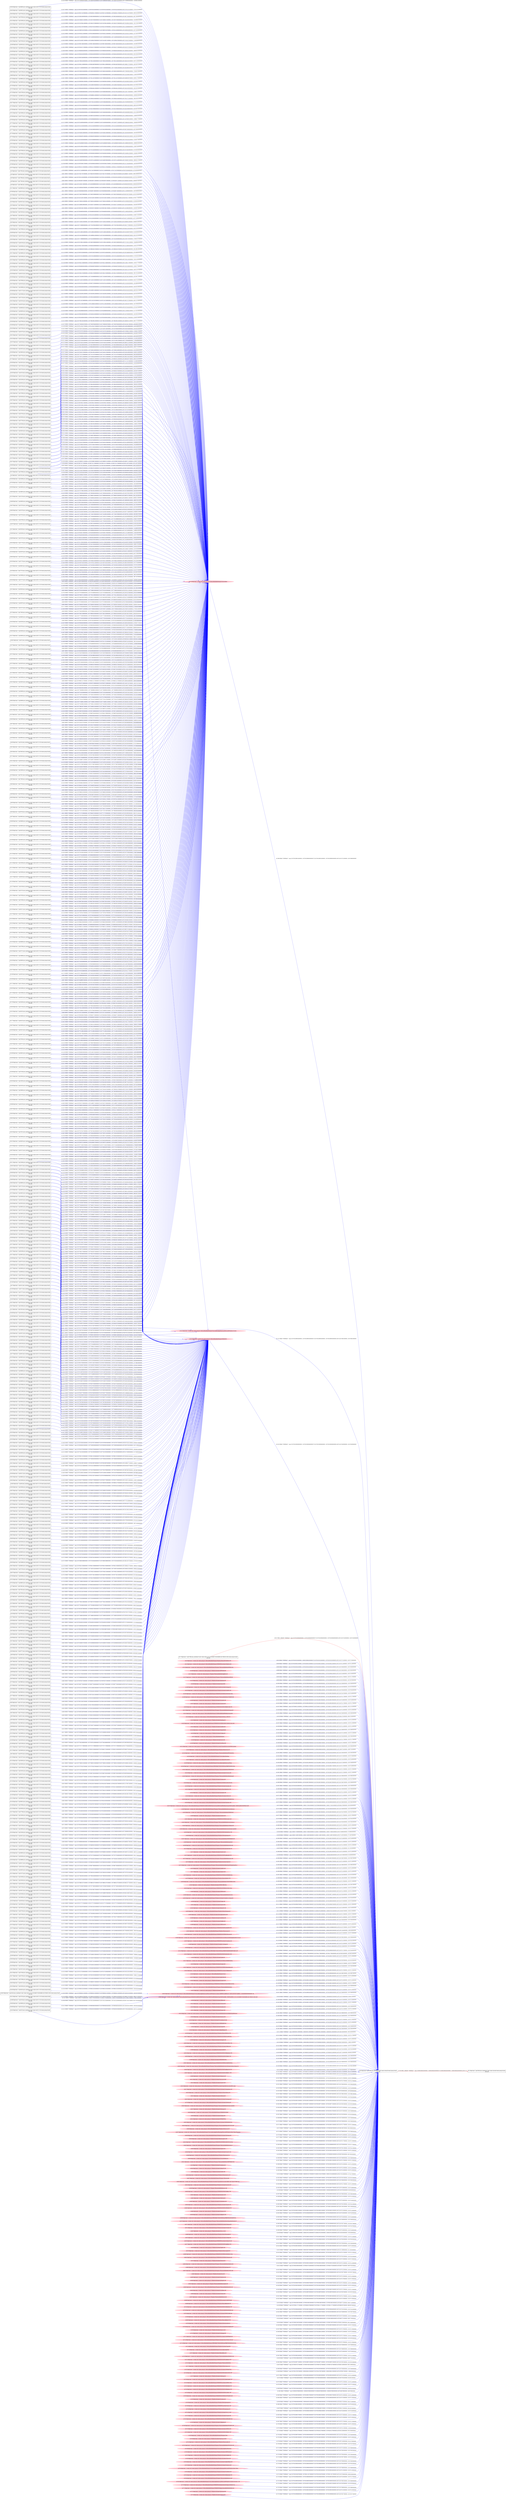 digraph  {
rankdir=LR
"0"[color=black,label="id:0 HopCount: 0 pid:2096 proc_starttime:0 cmd: owner uid:null owner group id:null,\n null null", shape=box,style=solid];
"1"[color=black,label="id:1 HopCount: 1 pid:3556 proc_starttime:0 cmd: owner uid:null owner group id:null,\n null null", shape=box,style=solid];
"0" -> "1" [id=795,__obj="PROC_CREATE"color=red,label="id:795 PROC_CREATE **NORMAL**  seqs:[1558054964645000000, 1558054964645000000] T:[1558054964645000000, 1558054964645000000] relT:[0, 0]",style=solid];
"12"[color=black,label="id:12 HopCount: -3 pid:1816 proc_starttime:0 cmd: owner uid:S-1-5-18 owner group id:null,\n null null", shape=box,style=solid];
"674"[color=pink,label="id:674 HopCount: -2 owner uid: owner group id: /Device/HarddiskVolume2/WINDOWS ", shape=oval,style=filled];
"12" -> "674" [id=796,__obj="WRITE"color=blue,label="id:796 WRITE **NORMAL**  seqs:[1557583521076000000, 1557583521076000000] T:[1557583521076000000, 1557583521076000000] relT:[471443569000000, 471443569000000]",style=solid];
"369"[color=black,label="id:369 HopCount: -3 pid:3040 proc_starttime:0 cmd: owner uid:S-1-5-18 owner group id:null,\n null null", shape=box,style=solid];
"723"[color=pink,label="id:723 HopCount: -2 owner uid: owner group id: /Device/HarddiskVolume2/Users/admin ", shape=oval,style=filled];
"369" -> "723" [id=797,__obj="WRITE"color=blue,label="id:797 WRITE **NORMAL**  seqs:[1557587486422000000, 1557592771023000000] T:[1557587486422000000, 1557592771023000000] relT:[467478223000000, 462193622000000]",style=solid];
"80"[color=black,label="id:80 HopCount: -3 pid:8140 proc_starttime:0 cmd: owner uid:S-1-5-18 owner group id:null,\n null null", shape=box,style=solid];
"80" -> "723" [id=798,__obj="WRITE"color=blue,label="id:798 WRITE **NORMAL**  seqs:[1557667751774000000, 1557667751774000000] T:[1557667751774000000, 1557667751774000000] relT:[387212871000000, 387212871000000]",style=solid];
"3"[color=black,label="id:3 HopCount: -3 pid:2760 proc_starttime:0 cmd: owner uid:S-1-5-18 owner group id:null,\n null null", shape=box,style=solid];
"3" -> "723" [id=799,__obj="WRITE"color=blue,label="id:799 WRITE **NORMAL**  seqs:[1557417145699000000, 1557417145709000000] T:[1557417145699000000, 1557417145709000000] relT:[637818946000000, 637818936000000]",style=solid];
"4"[color=black,label="id:4 HopCount: -3 pid:5324 proc_starttime:0 cmd: owner uid:S-1-5-18 owner group id:null,\n null null", shape=box,style=solid];
"4" -> "674" [id=800,__obj="WRITE"color=blue,label="id:800 WRITE **NORMAL**  seqs:[1557420966457000000, 1557424722143000000] T:[1557420966457000000, 1557424722143000000] relT:[633998188000000, 630242502000000]",style=solid];
"5"[color=black,label="id:5 HopCount: -3 pid:5544 proc_starttime:0 cmd: owner uid:S-1-5-18 owner group id:null,\n null null", shape=box,style=solid];
"5" -> "723" [id=801,__obj="WRITE"color=blue,label="id:801 WRITE **NORMAL**  seqs:[1557765277873000000, 1557766447947000000] T:[1557765277873000000, 1557766447947000000] relT:[289686772000000, 288516698000000]",style=solid];
"6"[color=black,label="id:6 HopCount: -3 pid:3788 proc_starttime:0 cmd: owner uid:S-1-5-18 owner group id:null,\n null null", shape=box,style=solid];
"6" -> "723" [id=802,__obj="WRITE"color=blue,label="id:802 WRITE **NORMAL**  seqs:[1557592118163000000, 1557592205522000000] T:[1557592118163000000, 1557592205522000000] relT:[462846482000000, 462759123000000]",style=solid];
"7"[color=black,label="id:7 HopCount: -3 pid:3360 proc_starttime:0 cmd: owner uid:S-1-5-18 owner group id:null,\n null null", shape=box,style=solid];
"7" -> "674" [id=803,__obj="WRITE"color=blue,label="id:803 WRITE **NORMAL**  seqs:[1557578478838000000, 1557589361884000000] T:[1557578478838000000, 1557589361884000000] relT:[476485807000000, 465602761000000]",style=solid];
"8"[color=black,label="id:8 HopCount: -3 pid:7196 proc_starttime:0 cmd: owner uid:S-1-5-18 owner group id:null,\n null null", shape=box,style=solid];
"8" -> "723" [id=804,__obj="WRITE"color=blue,label="id:804 WRITE **NORMAL**  seqs:[1557695299770000000, 1557695299771000000] T:[1557695299770000000, 1557695299771000000] relT:[359664875000000, 359664874000000]",style=solid];
"9"[color=black,label="id:9 HopCount: -3 pid:1080 proc_starttime:0 cmd: owner uid:S-1-5-18 owner group id:null,\n null null", shape=box,style=solid];
"9" -> "723" [id=805,__obj="WRITE"color=blue,label="id:805 WRITE **NORMAL**  seqs:[1557416501740000000, 1557418359989000000] T:[1557416501740000000, 1557418359989000000] relT:[638462905000000, 636604656000000]",style=solid];
"10"[color=black,label="id:10 HopCount: -3 pid:7824 proc_starttime:0 cmd: owner uid:S-1-5-18 owner group id:null,\n null null", shape=box,style=solid];
"10" -> "674" [id=806,__obj="WRITE"color=blue,label="id:806 WRITE **NORMAL**  seqs:[1557754890676000000, 1557755475941000000] T:[1557754890676000000, 1557755475941000000] relT:[300073969000000, 299488704000000]",style=solid];
"559"[color=black,label="id:559 HopCount: -3 pid:5660 proc_starttime:0 cmd: owner uid:S-1-5-18 owner group id:null,\n null null", shape=box,style=solid];
"559" -> "723" [id=807,__obj="WRITE"color=blue,label="id:807 WRITE **NORMAL**  seqs:[1557504732741000000, 1557507075145000000] T:[1557504732741000000, 1557507075145000000] relT:[550231904000000, 547889500000000]",style=solid];
"125"[color=black,label="id:125 HopCount: -3 pid:1316 proc_starttime:0 cmd: owner uid:S-1-5-18 owner group id:null,\n null null", shape=box,style=solid];
"125" -> "723" [id=808,__obj="WRITE"color=blue,label="id:808 WRITE **NORMAL**  seqs:[1557706889366000000, 1557708849726000000] T:[1557706889366000000, 1557708849726000000] relT:[348075279000000, 346114919000000]",style=solid];
"11"[color=black,label="id:11 HopCount: -3 pid:6580 proc_starttime:0 cmd: owner uid:S-1-5-18 owner group id:null,\n null null", shape=box,style=solid];
"11" -> "723" [id=809,__obj="WRITE"color=blue,label="id:809 WRITE **NORMAL**  seqs:[1557459004670000000, 1557459004671000000] T:[1557459004670000000, 1557459004671000000] relT:[595959975000000, 595959974000000]",style=solid];
"793"[color=black,label="id:793 HopCount: -3 pid:7664 proc_starttime:0 cmd: owner uid:S-1-5-18 owner group id:null,\n null null", shape=box,style=solid];
"793" -> "674" [id=810,__obj="WRITE"color=blue,label="id:810 WRITE **NORMAL**  seqs:[1557625314457000000, 1557625314457000000] T:[1557625314457000000, 1557625314457000000] relT:[429650188000000, 429650188000000]",style=solid];
"789"[color=black,label="id:789 HopCount: -3 pid:6116 proc_starttime:0 cmd: owner uid:S-1-5-18 owner group id:null,\n null null", shape=box,style=solid];
"789" -> "723" [id=811,__obj="WRITE"color=blue,label="id:811 WRITE **NORMAL**  seqs:[1557943904662000000, 1557944087746000000] T:[1557943904662000000, 1557944087746000000] relT:[111059983000000, 110876899000000]",style=solid];
"2"[color=black,label="id:2 HopCount: -3 pid:4876 proc_starttime:0 cmd: owner uid:S-1-5-18 owner group id:null,\n null null", shape=box,style=solid];
"2" -> "674" [id=812,__obj="WRITE"color=blue,label="id:812 WRITE **NORMAL**  seqs:[1557532333529000000, 1557532333529000000] T:[1557532333529000000, 1557532333529000000] relT:[522631116000000, 522631116000000]",style=solid];
"14"[color=black,label="id:14 HopCount: -3 pid:6740 proc_starttime:0 cmd: owner uid:S-1-5-18 owner group id:null,\n null null", shape=box,style=solid];
"14" -> "723" [id=813,__obj="WRITE"color=blue,label="id:813 WRITE **NORMAL**  seqs:[1557749207938000000, 1557749207939000000] T:[1557749207938000000, 1557749207939000000] relT:[305756707000000, 305756706000000]",style=solid];
"28"[color=black,label="id:28 HopCount: -3 pid:4548 proc_starttime:0 cmd: owner uid:S-1-5-18 owner group id:null,\n null null", shape=box,style=solid];
"28" -> "674" [id=814,__obj="WRITE"color=blue,label="id:814 WRITE **NORMAL**  seqs:[1557275352900000000, 1557275352900000000] T:[1557275352900000000, 1557275352900000000] relT:[779611745000000, 779611745000000]",style=solid];
"483"[color=black,label="id:483 HopCount: -3 pid:3276 proc_starttime:0 cmd: owner uid:S-1-5-18 owner group id:null,\n null null", shape=box,style=solid];
"483" -> "723" [id=815,__obj="WRITE"color=blue,label="id:815 WRITE **NORMAL**  seqs:[1557420643550000000, 1557421850201000000] T:[1557420643550000000, 1557421850201000000] relT:[634321095000000, 633114444000000]",style=solid];
"16"[color=black,label="id:16 HopCount: -3 pid:3360 proc_starttime:0 cmd: owner uid:S-1-5-18 owner group id:null,\n null null", shape=box,style=solid];
"16" -> "723" [id=816,__obj="WRITE"color=blue,label="id:816 WRITE **NORMAL**  seqs:[1557547322871000000, 1557547322871000000] T:[1557547322871000000, 1557547322871000000] relT:[507641774000000, 507641774000000]",style=solid];
"15"[color=black,label="id:15 HopCount: -3 pid:1448 proc_starttime:0 cmd: owner uid:S-1-5-18 owner group id:null,\n null null", shape=box,style=solid];
"15" -> "674" [id=817,__obj="WRITE"color=blue,label="id:817 WRITE **NORMAL**  seqs:[1557778451290000000, 1557783673767000000] T:[1557778451290000000, 1557783673767000000] relT:[276513355000000, 271290878000000]",style=solid];
"18"[color=black,label="id:18 HopCount: -3 pid:5644 proc_starttime:0 cmd: owner uid:S-1-5-18 owner group id:null,\n null null", shape=box,style=solid];
"18" -> "674" [id=818,__obj="WRITE"color=blue,label="id:818 WRITE **NORMAL**  seqs:[1557770326681000000, 1557770326681000000] T:[1557770326681000000, 1557770326681000000] relT:[284637964000000, 284637964000000]",style=solid];
"219"[color=black,label="id:219 HopCount: -3 pid:4768 proc_starttime:0 cmd: owner uid:S-1-5-18 owner group id:null,\n null null", shape=box,style=solid];
"219" -> "723" [id=819,__obj="WRITE"color=blue,label="id:819 WRITE **NORMAL**  seqs:[1557777824753000000, 1557779159888000000] T:[1557777824753000000, 1557779159888000000] relT:[277139892000000, 275804757000000]",style=solid];
"19"[color=black,label="id:19 HopCount: -3 pid:6232 proc_starttime:0 cmd: owner uid:S-1-5-18 owner group id:null,\n null null", shape=box,style=solid];
"19" -> "723" [id=820,__obj="WRITE"color=blue,label="id:820 WRITE **NORMAL**  seqs:[1557739455153000000, 1557739455153000000] T:[1557739455153000000, 1557739455153000000] relT:[315509492000000, 315509492000000]",style=solid];
"17"[color=black,label="id:17 HopCount: -2 pid:7580 proc_starttime:0 cmd: owner uid:S-1-5-21-231540947-922634896-4161786520-1004 owner group id:null,\n null null", shape=box,style=solid];
"17" -> "0" [id=821,__obj="PROC_CREATE"color=red,label="id:821 PROC_CREATE **NORMAL**  seqs:[1557953289460000000, 1557953289460000000] T:[1557953289460000000, 1557953289460000000] relT:[101675185000000, 101675185000000]",style=solid];
"21"[color=black,label="id:21 HopCount: -3 pid:6328 proc_starttime:0 cmd: owner uid:S-1-5-18 owner group id:null,\n null null", shape=box,style=solid];
"21" -> "674" [id=822,__obj="WRITE"color=blue,label="id:822 WRITE **NORMAL**  seqs:[1557336241065000000, 1557339996620000000] T:[1557336241065000000, 1557339996620000000] relT:[718723580000000, 714968025000000]",style=solid];
"480"[color=black,label="id:480 HopCount: -3 pid:1332 proc_starttime:0 cmd: owner uid:S-1-5-18 owner group id:null,\n null null", shape=box,style=solid];
"480" -> "723" [id=823,__obj="WRITE"color=blue,label="id:823 WRITE **NORMAL**  seqs:[1557864310238000000, 1557865565356000000] T:[1557864310238000000, 1557865565356000000] relT:[190654407000000, 189399289000000]",style=solid];
"20"[color=pink,label="id:20 HopCount: -2 owner uid: owner group id: /Device/HarddiskVolume2/Windows/Fonts/MTCORSVA.TTF ", shape=oval,style=filled];
"20" -> "0" [id=824,__obj="READ"color=blue,label="id:824 READ **NORMAL**  seqs:[1557953291924000000, 1558032596842000000] T:[1557953291924000000, 1557953291925000000] relT:[101672721000000, 101672720000000]",style=solid];
"23"[color=black,label="id:23 HopCount: -3 pid:620 proc_starttime:0 cmd: owner uid:S-1-5-18 owner group id:null,\n null null", shape=box,style=solid];
"23" -> "674" [id=825,__obj="WRITE"color=blue,label="id:825 WRITE **NORMAL**  seqs:[1557602365789000000, 1557608462760000000] T:[1557602365789000000, 1557608462760000000] relT:[452598856000000, 446501885000000]",style=solid];
"554"[color=black,label="id:554 HopCount: -3 pid:7176 proc_starttime:0 cmd: owner uid:S-1-5-18 owner group id:null,\n null null", shape=box,style=solid];
"554" -> "723" [id=826,__obj="WRITE"color=blue,label="id:826 WRITE **NORMAL**  seqs:[1557511763923000000, 1557515818099000000] T:[1557511763923000000, 1557515818099000000] relT:[543200722000000, 539146546000000]",style=solid];
"184"[color=black,label="id:184 HopCount: -3 pid:5076 proc_starttime:0 cmd: owner uid:S-1-5-18 owner group id:null,\n null null", shape=box,style=solid];
"184" -> "723" [id=827,__obj="WRITE"color=blue,label="id:827 WRITE **NORMAL**  seqs:[1557434493236000000, 1557435208739000000] T:[1557434493236000000, 1557435208739000000] relT:[620471409000000, 619755906000000]",style=solid];
"22"[color=pink,label="id:22 HopCount: -2 owner uid: owner group id: /Device/HarddiskVolume2/WINDOWS/system32/XmlLite.dll ", shape=oval,style=filled];
"22" -> "0" [id=828,__obj="READ"color=blue,label="id:828 READ **NORMAL**  seqs:[1557953290531000000, 1557953290531000000] T:[1557953290531000000, 1557953290531000000] relT:[101674114000000, 101674114000000]",style=solid];
"600"[color=black,label="id:600 HopCount: -3 pid:7632 proc_starttime:0 cmd: owner uid:S-1-5-18 owner group id:null,\n null null", shape=box,style=solid];
"600" -> "674" [id=829,__obj="WRITE"color=blue,label="id:829 WRITE **NORMAL**  seqs:[1557854939729000000, 1557862095359000000] T:[1557854939729000000, 1557862095359000000] relT:[200024916000000, 192869286000000]",style=solid];
"25"[color=black,label="id:25 HopCount: -3 pid:6820 proc_starttime:0 cmd: owner uid:S-1-5-18 owner group id:null,\n null null", shape=box,style=solid];
"25" -> "674" [id=830,__obj="WRITE"color=blue,label="id:830 WRITE **NORMAL**  seqs:[1557774594888000000, 1557779579492000000] T:[1557774594888000000, 1557779579492000000] relT:[280369757000000, 275385153000000]",style=solid];
"26"[color=black,label="id:26 HopCount: -3 pid:788 proc_starttime:0 cmd: owner uid:S-1-5-18 owner group id:null,\n null null", shape=box,style=solid];
"26" -> "674" [id=831,__obj="WRITE"color=blue,label="id:831 WRITE **NORMAL**  seqs:[1557597461908000000, 1557597461908000000] T:[1557597461908000000, 1557597461908000000] relT:[457502737000000, 457502737000000]",style=solid];
"27"[color=black,label="id:27 HopCount: -3 pid:6500 proc_starttime:0 cmd: owner uid:S-1-5-18 owner group id:null,\n null null", shape=box,style=solid];
"27" -> "674" [id=832,__obj="WRITE"color=blue,label="id:832 WRITE **NORMAL**  seqs:[1557718680326000000, 1557718680326000000] T:[1557718680326000000, 1557718680326000000] relT:[336284319000000, 336284319000000]",style=solid];
"29"[color=black,label="id:29 HopCount: -3 pid:7376 proc_starttime:0 cmd: owner uid:S-1-5-18 owner group id:null,\n null null", shape=box,style=solid];
"29" -> "674" [id=833,__obj="WRITE"color=blue,label="id:833 WRITE **NORMAL**  seqs:[1557501675062000000, 1557511646138000000] T:[1557501675062000000, 1557511646138000000] relT:[553289583000000, 543318507000000]",style=solid];
"544"[color=black,label="id:544 HopCount: -3 pid:7272 proc_starttime:0 cmd: owner uid:S-1-5-18 owner group id:null,\n null null", shape=box,style=solid];
"544" -> "674" [id=834,__obj="WRITE"color=blue,label="id:834 WRITE **NORMAL**  seqs:[1557890763883000000, 1557893345186000000] T:[1557890763883000000, 1557893345186000000] relT:[164200762000000, 161619459000000]",style=solid];
"31"[color=black,label="id:31 HopCount: -3 pid:8428 proc_starttime:0 cmd: owner uid:S-1-5-18 owner group id:null,\n null null", shape=box,style=solid];
"31" -> "674" [id=835,__obj="WRITE"color=blue,label="id:835 WRITE **NORMAL**  seqs:[1557767923520000000, 1557772896320000000] T:[1557767923520000000, 1557772896320000000] relT:[287041125000000, 282068325000000]",style=solid];
"32"[color=black,label="id:32 HopCount: -3 pid:7848 proc_starttime:0 cmd: owner uid:S-1-5-18 owner group id:null,\n null null", shape=box,style=solid];
"32" -> "723" [id=836,__obj="WRITE"color=blue,label="id:836 WRITE **NORMAL**  seqs:[1557328985296000000, 1557334437722000000] T:[1557328985296000000, 1557334437722000000] relT:[725979349000000, 720526923000000]",style=solid];
"33"[color=black,label="id:33 HopCount: -3 pid:7116 proc_starttime:0 cmd: owner uid:S-1-5-18 owner group id:null,\n null null", shape=box,style=solid];
"33" -> "674" [id=837,__obj="WRITE"color=blue,label="id:837 WRITE **NORMAL**  seqs:[1557439943552000000, 1557439943552000000] T:[1557439943552000000, 1557439943552000000] relT:[615021093000000, 615021093000000]",style=solid];
"165"[color=black,label="id:165 HopCount: -3 pid:6076 proc_starttime:0 cmd: owner uid:S-1-5-18 owner group id:null,\n null null", shape=box,style=solid];
"165" -> "723" [id=838,__obj="WRITE"color=blue,label="id:838 WRITE **NORMAL**  seqs:[1557797299605000000, 1557797299605000000] T:[1557797299605000000, 1557797299605000000] relT:[257665040000000, 257665040000000]",style=solid];
"75"[color=black,label="id:75 HopCount: -3 pid:7580 proc_starttime:0 cmd: owner uid:S-1-5-18 owner group id:null,\n null null", shape=box,style=solid];
"75" -> "723" [id=839,__obj="WRITE"color=blue,label="id:839 WRITE **NORMAL**  seqs:[1557756262690000000, 1557767809401000000] T:[1557756262690000000, 1557767809401000000] relT:[298701955000000, 287155244000000]",style=solid];
"434"[color=black,label="id:434 HopCount: -3 pid:6184 proc_starttime:0 cmd: owner uid:S-1-5-18 owner group id:null,\n null null", shape=box,style=solid];
"434" -> "723" [id=840,__obj="WRITE"color=blue,label="id:840 WRITE **NORMAL**  seqs:[1557592674287000000, 1557597281649000000] T:[1557592674287000000, 1557597281649000000] relT:[462290358000000, 457682996000000]",style=solid];
"34"[color=black,label="id:34 HopCount: -3 pid:6796 proc_starttime:0 cmd: owner uid:S-1-5-18 owner group id:null,\n null null", shape=box,style=solid];
"34" -> "674" [id=841,__obj="WRITE"color=blue,label="id:841 WRITE **NORMAL**  seqs:[1557677252043000000, 1557686365396000000] T:[1557677252043000000, 1557686365396000000] relT:[377712602000000, 368599249000000]",style=solid];
"35"[color=black,label="id:35 HopCount: -3 pid:8016 proc_starttime:0 cmd: owner uid:S-1-5-18 owner group id:null,\n null null", shape=box,style=solid];
"35" -> "723" [id=842,__obj="WRITE"color=blue,label="id:842 WRITE **NORMAL**  seqs:[1557938726017000000, 1557938758772000000] T:[1557938726017000000, 1557938758772000000] relT:[116238628000000, 116205873000000]",style=solid];
"36"[color=black,label="id:36 HopCount: -3 pid:3828 proc_starttime:0 cmd: owner uid:S-1-5-20 owner group id:null,\n null null", shape=box,style=solid];
"36" -> "674" [id=843,__obj="WRITE"color=blue,label="id:843 WRITE **NORMAL**  seqs:[1557251740148000000, 1557251740148000000] T:[1557251740148000000, 1557251740148000000] relT:[803224497000000, 803224497000000]",style=solid];
"157"[color=black,label="id:157 HopCount: -3 pid:6060 proc_starttime:0 cmd: owner uid:S-1-5-18 owner group id:null,\n null null", shape=box,style=solid];
"157" -> "723" [id=844,__obj="WRITE"color=blue,label="id:844 WRITE **NORMAL**  seqs:[1557338130778000000, 1557342410250000000] T:[1557338130778000000, 1557342410250000000] relT:[716833867000000, 712554395000000]",style=solid];
"37"[color=black,label="id:37 HopCount: -3 pid:2764 proc_starttime:0 cmd: owner uid:S-1-5-18 owner group id:null,\n null null", shape=box,style=solid];
"37" -> "674" [id=845,__obj="WRITE"color=blue,label="id:845 WRITE **NORMAL**  seqs:[1557840455320000000, 1557844492889000000] T:[1557840455320000000, 1557844492889000000] relT:[214509325000000, 210471756000000]",style=solid];
"181"[color=black,label="id:181 HopCount: -3 pid:2292 proc_starttime:0 cmd: owner uid:S-1-5-18 owner group id:null,\n null null", shape=box,style=solid];
"181" -> "723" [id=846,__obj="WRITE"color=blue,label="id:846 WRITE **NORMAL**  seqs:[1557842888694000000, 1557846877655000000] T:[1557842888694000000, 1557846877655000000] relT:[212075951000000, 208086990000000]",style=solid];
"466"[color=black,label="id:466 HopCount: -3 pid:6944 proc_starttime:0 cmd: owner uid:S-1-5-18 owner group id:null,\n null null", shape=box,style=solid];
"466" -> "723" [id=847,__obj="WRITE"color=blue,label="id:847 WRITE **NORMAL**  seqs:[1557517454018000000, 1557527408396000000] T:[1557517454018000000, 1557527408396000000] relT:[537510627000000, 527556249000000]",style=solid];
"30"[color=black,label="id:30 HopCount: -3 pid:7988 proc_starttime:0 cmd: owner uid:S-1-5-18 owner group id:null,\n null null", shape=box,style=solid];
"30" -> "674" [id=848,__obj="WRITE"color=blue,label="id:848 WRITE **NORMAL**  seqs:[1557443622631000000, 1557446273291000000] T:[1557443622631000000, 1557446273291000000] relT:[611342014000000, 608691354000000]",style=solid];
"13"[color=black,label="id:13 HopCount: -3 pid:6176 proc_starttime:0 cmd: owner uid:S-1-5-18 owner group id:null,\n null null", shape=box,style=solid];
"13" -> "674" [id=849,__obj="WRITE"color=blue,label="id:849 WRITE **NORMAL**  seqs:[1557404665374000000, 1557405113789000000] T:[1557404665374000000, 1557405113789000000] relT:[650299271000000, 649850856000000]",style=solid];
"201"[color=black,label="id:201 HopCount: -3 pid:4916 proc_starttime:0 cmd: owner uid:S-1-5-18 owner group id:null,\n null null", shape=box,style=solid];
"201" -> "723" [id=850,__obj="WRITE"color=blue,label="id:850 WRITE **NORMAL**  seqs:[1557906011217000000, 1557906011217000000] T:[1557906011217000000, 1557906011217000000] relT:[148953428000000, 148953428000000]",style=solid];
"38"[color=black,label="id:38 HopCount: -3 pid:6576 proc_starttime:0 cmd: owner uid:S-1-5-18 owner group id:null,\n null null", shape=box,style=solid];
"38" -> "674" [id=851,__obj="WRITE"color=blue,label="id:851 WRITE **NORMAL**  seqs:[1557942830161000000, 1557942830161000000] T:[1557942830161000000, 1557942830161000000] relT:[112134484000000, 112134484000000]",style=solid];
"39"[color=black,label="id:39 HopCount: -3 pid:7636 proc_starttime:0 cmd: owner uid:S-1-5-18 owner group id:null,\n null null", shape=box,style=solid];
"39" -> "674" [id=852,__obj="WRITE"color=blue,label="id:852 WRITE **NORMAL**  seqs:[1557504016551000000, 1557510430109000000] T:[1557504016551000000, 1557510430109000000] relT:[550948094000000, 544534536000000]",style=solid];
"40"[color=black,label="id:40 HopCount: -3 pid:3732 proc_starttime:0 cmd: owner uid:S-1-5-18 owner group id:null,\n null null", shape=box,style=solid];
"40" -> "674" [id=853,__obj="WRITE"color=blue,label="id:853 WRITE **NORMAL**  seqs:[1557408506644000000, 1557408523060000000] T:[1557408506644000000, 1557408523060000000] relT:[646458001000000, 646441585000000]",style=solid];
"41"[color=black,label="id:41 HopCount: -3 pid:6280 proc_starttime:0 cmd: owner uid:S-1-5-18 owner group id:null,\n null null", shape=box,style=solid];
"41" -> "674" [id=854,__obj="WRITE"color=blue,label="id:854 WRITE **NORMAL**  seqs:[1557701799463000000, 1557701799463000000] T:[1557701799463000000, 1557701799463000000] relT:[353165182000000, 353165182000000]",style=solid];
"45"[color=black,label="id:45 HopCount: -3 pid:5180 proc_starttime:0 cmd: owner uid:S-1-5-18 owner group id:null,\n null null", shape=box,style=solid];
"45" -> "723" [id=855,__obj="WRITE"color=blue,label="id:855 WRITE **NORMAL**  seqs:[1557940468305000000, 1557940468305000000] T:[1557940468305000000, 1557940468305000000] relT:[114496340000000, 114496340000000]",style=solid];
"62"[color=black,label="id:62 HopCount: -3 pid:8096 proc_starttime:0 cmd: owner uid:S-1-5-18 owner group id:null,\n null null", shape=box,style=solid];
"62" -> "674" [id=856,__obj="WRITE"color=blue,label="id:856 WRITE **NORMAL**  seqs:[1557895208857000000, 1557895208857000000] T:[1557895208857000000, 1557895208857000000] relT:[159755788000000, 159755788000000]",style=solid];
"46"[color=black,label="id:46 HopCount: -3 pid:2024 proc_starttime:0 cmd: owner uid:S-1-5-18 owner group id:null,\n null null", shape=box,style=solid];
"46" -> "674" [id=857,__obj="WRITE"color=blue,label="id:857 WRITE **NORMAL**  seqs:[1557738810677000000, 1557752985231000000] T:[1557738810677000000, 1557752985231000000] relT:[316153968000000, 301979414000000]",style=solid];
"47"[color=black,label="id:47 HopCount: -3 pid:4500 proc_starttime:0 cmd: owner uid:S-1-5-18 owner group id:null,\n null null", shape=box,style=solid];
"47" -> "723" [id=858,__obj="WRITE"color=blue,label="id:858 WRITE **NORMAL**  seqs:[1557921854303000000, 1557923101914000000] T:[1557921854303000000, 1557923101914000000] relT:[133110342000000, 131862731000000]",style=solid];
"50"[color=black,label="id:50 HopCount: -3 pid:5544 proc_starttime:0 cmd: owner uid:S-1-5-18 owner group id:null,\n null null", shape=box,style=solid];
"50" -> "674" [id=859,__obj="WRITE"color=blue,label="id:859 WRITE **NORMAL**  seqs:[1557524220690000000, 1557536953854000000] T:[1557524220690000000, 1557536953854000000] relT:[530743955000000, 518010791000000]",style=solid];
"48"[color=black,label="id:48 HopCount: -3 pid:3964 proc_starttime:0 cmd: owner uid:S-1-5-18 owner group id:null,\n null null", shape=box,style=solid];
"48" -> "723" [id=860,__obj="WRITE"color=blue,label="id:860 WRITE **NORMAL**  seqs:[1557612253562000000, 1557612253562000000] T:[1557612253562000000, 1557612253562000000] relT:[442711083000000, 442711083000000]",style=solid];
"49"[color=black,label="id:49 HopCount: -3 pid:7028 proc_starttime:0 cmd: owner uid:S-1-5-18 owner group id:null,\n null null", shape=box,style=solid];
"49" -> "674" [id=861,__obj="WRITE"color=blue,label="id:861 WRITE **NORMAL**  seqs:[1557370409591000000, 1557370409591000000] T:[1557370409591000000, 1557370409591000000] relT:[684555054000000, 684555054000000]",style=solid];
"51"[color=black,label="id:51 HopCount: -3 pid:7812 proc_starttime:0 cmd: owner uid:S-1-5-18 owner group id:null,\n null null", shape=box,style=solid];
"51" -> "674" [id=862,__obj="WRITE"color=blue,label="id:862 WRITE **NORMAL**  seqs:[1557753416888000000, 1557759141648000000] T:[1557753416888000000, 1557759141648000000] relT:[301547757000000, 295822997000000]",style=solid];
"52"[color=black,label="id:52 HopCount: -3 pid:12184 proc_starttime:0 cmd: owner uid:S-1-5-18 owner group id:null,\n null null", shape=box,style=solid];
"52" -> "674" [id=863,__obj="WRITE"color=blue,label="id:863 WRITE **NORMAL**  seqs:[1557863650602000000, 1557863650602000000] T:[1557863650602000000, 1557863650602000000] relT:[191314043000000, 191314043000000]",style=solid];
"87"[color=black,label="id:87 HopCount: -3 pid:3172 proc_starttime:0 cmd: owner uid:S-1-5-18 owner group id:null,\n null null", shape=box,style=solid];
"87" -> "723" [id=864,__obj="WRITE"color=blue,label="id:864 WRITE **NORMAL**  seqs:[1557516425797000000, 1557518325957000000] T:[1557516425797000000, 1557518325957000000] relT:[538538848000000, 536638688000000]",style=solid];
"53"[color=black,label="id:53 HopCount: -3 pid:5176 proc_starttime:0 cmd: owner uid:S-1-5-18 owner group id:null,\n null null", shape=box,style=solid];
"53" -> "674" [id=865,__obj="WRITE"color=blue,label="id:865 WRITE **NORMAL**  seqs:[1557526906707000000, 1557533096983000000] T:[1557526906707000000, 1557533096983000000] relT:[528057938000000, 521867662000000]",style=solid];
"54"[color=black,label="id:54 HopCount: -3 pid:3300 proc_starttime:0 cmd: owner uid:S-1-5-18 owner group id:null,\n null null", shape=box,style=solid];
"54" -> "674" [id=866,__obj="WRITE"color=blue,label="id:866 WRITE **NORMAL**  seqs:[1557546310501000000, 1557546310501000000] T:[1557546310501000000, 1557546310501000000] relT:[508654144000000, 508654144000000]",style=solid];
"173"[color=black,label="id:173 HopCount: -3 pid:4628 proc_starttime:0 cmd: owner uid:S-1-5-18 owner group id:null,\n null null", shape=box,style=solid];
"173" -> "723" [id=867,__obj="WRITE"color=blue,label="id:867 WRITE **NORMAL**  seqs:[1557733482150000000, 1557733482151000000] T:[1557733482150000000, 1557733482151000000] relT:[321482495000000, 321482494000000]",style=solid];
"55"[color=black,label="id:55 HopCount: -3 pid:3476 proc_starttime:0 cmd: owner uid:S-1-5-18 owner group id:null,\n null null", shape=box,style=solid];
"55" -> "723" [id=868,__obj="WRITE"color=blue,label="id:868 WRITE **NORMAL**  seqs:[1557724304135000000, 1557724304135000000] T:[1557724304135000000, 1557724304135000000] relT:[330660510000000, 330660510000000]",style=solid];
"42"[color=black,label="id:42 HopCount: -3 pid:2252 proc_starttime:0 cmd: owner uid:S-1-5-18 owner group id:null,\n null null", shape=box,style=solid];
"42" -> "674" [id=869,__obj="WRITE"color=blue,label="id:869 WRITE **NORMAL**  seqs:[1557436294258000000, 1557436294258000000] T:[1557436294258000000, 1557436294258000000] relT:[618670387000000, 618670387000000]",style=solid];
"56"[color=black,label="id:56 HopCount: -3 pid:6772 proc_starttime:0 cmd: owner uid:S-1-5-18 owner group id:null,\n null null", shape=box,style=solid];
"56" -> "674" [id=870,__obj="WRITE"color=blue,label="id:870 WRITE **NORMAL**  seqs:[1557687713504000000, 1557689384318000000] T:[1557687713504000000, 1557689384318000000] relT:[367251141000000, 365580327000000]",style=solid];
"57"[color=black,label="id:57 HopCount: -3 pid:412 proc_starttime:0 cmd: owner uid:S-1-5-18 owner group id:null,\n null null", shape=box,style=solid];
"57" -> "674" [id=871,__obj="WRITE"color=blue,label="id:871 WRITE **NORMAL**  seqs:[1557447039460000000, 1557449987836000000] T:[1557447039460000000, 1557449987836000000] relT:[607925185000000, 604976809000000]",style=solid];
"59"[color=black,label="id:59 HopCount: -3 pid:8096 proc_starttime:0 cmd: owner uid:S-1-5-18 owner group id:null,\n null null", shape=box,style=solid];
"59" -> "723" [id=872,__obj="WRITE"color=blue,label="id:872 WRITE **NORMAL**  seqs:[1557412483439000000, 1557417007740000000] T:[1557412483439000000, 1557417007740000000] relT:[642481206000000, 637956905000000]",style=solid];
"58"[color=black,label="id:58 HopCount: -3 pid:316 proc_starttime:0 cmd: owner uid:S-1-5-18 owner group id:null,\n null null", shape=box,style=solid];
"58" -> "674" [id=873,__obj="WRITE"color=blue,label="id:873 WRITE **NORMAL**  seqs:[1557891634342000000, 1557897839457000000] T:[1557891634342000000, 1557897839457000000] relT:[163330303000000, 157125188000000]",style=solid];
"59" -> "674" [id=874,__obj="WRITE"color=blue,label="id:874 WRITE **NORMAL**  seqs:[1557408850010000000, 1557416343911000000] T:[1557408850010000000, 1557416343911000000] relT:[646114635000000, 638620734000000]",style=solid];
"60"[color=black,label="id:60 HopCount: -3 pid:400 proc_starttime:0 cmd: owner uid:S-1-5-18 owner group id:null,\n null null", shape=box,style=solid];
"60" -> "674" [id=875,__obj="WRITE"color=blue,label="id:875 WRITE **NORMAL**  seqs:[1557251033788000000, 1557251033788000000] T:[1557251033788000000, 1557251033788000000] relT:[803930857000000, 803930857000000]",style=solid];
"61"[color=black,label="id:61 HopCount: -3 pid:1132 proc_starttime:0 cmd: owner uid:S-1-5-18 owner group id:null,\n null null", shape=box,style=solid];
"61" -> "674" [id=876,__obj="WRITE"color=blue,label="id:876 WRITE **NORMAL**  seqs:[1557491274420000000, 1557496962519000000] T:[1557491274420000000, 1557496962519000000] relT:[563690225000000, 558002126000000]",style=solid];
"64"[color=black,label="id:64 HopCount: -3 pid:5400 proc_starttime:0 cmd: owner uid:S-1-5-18 owner group id:null,\n null null", shape=box,style=solid];
"64" -> "674" [id=877,__obj="WRITE"color=blue,label="id:877 WRITE **NORMAL**  seqs:[1557341155001000000, 1557345972245000000] T:[1557341155001000000, 1557345972245000000] relT:[713809644000000, 708992400000000]",style=solid];
"65"[color=black,label="id:65 HopCount: -3 pid:8020 proc_starttime:0 cmd: owner uid:S-1-5-18 owner group id:null,\n null null", shape=box,style=solid];
"65" -> "674" [id=878,__obj="WRITE"color=blue,label="id:878 WRITE **NORMAL**  seqs:[1557448068567000000, 1557448068567000000] T:[1557448068567000000, 1557448068567000000] relT:[606896078000000, 606896078000000]",style=solid];
"67"[color=black,label="id:67 HopCount: -3 pid:2524 proc_starttime:0 cmd: owner uid:S-1-5-18 owner group id:null,\n null null", shape=box,style=solid];
"67" -> "674" [id=879,__obj="WRITE"color=blue,label="id:879 WRITE **NORMAL**  seqs:[1557944655148000000, 1557944655148000000] T:[1557944655148000000, 1557944655148000000] relT:[110309497000000, 110309497000000]",style=solid];
"66"[color=black,label="id:66 HopCount: -3 pid:5984 proc_starttime:0 cmd: owner uid:S-1-5-18 owner group id:null,\n null null", shape=box,style=solid];
"66" -> "674" [id=880,__obj="WRITE"color=blue,label="id:880 WRITE **NORMAL**  seqs:[1557449844446000000, 1557450564013000000] T:[1557449844446000000, 1557450564013000000] relT:[605120199000000, 604400632000000]",style=solid];
"69"[color=black,label="id:69 HopCount: -3 pid:1172 proc_starttime:0 cmd: owner uid:S-1-5-18 owner group id:null,\n null null", shape=box,style=solid];
"69" -> "674" [id=881,__obj="WRITE"color=blue,label="id:881 WRITE **NORMAL**  seqs:[1557700352573000000, 1557700352573000000] T:[1557700352573000000, 1557700352573000000] relT:[354612072000000, 354612072000000]",style=solid];
"68"[color=black,label="id:68 HopCount: -3 pid:244 proc_starttime:0 cmd: owner uid:S-1-5-18 owner group id:null,\n null null", shape=box,style=solid];
"68" -> "674" [id=882,__obj="WRITE"color=blue,label="id:882 WRITE **NORMAL**  seqs:[1557251474395000000, 1557254403581000000] T:[1557251474395000000, 1557254403581000000] relT:[803490250000000, 800561064000000]",style=solid];
"70"[color=black,label="id:70 HopCount: -3 pid:1672 proc_starttime:0 cmd: owner uid:S-1-5-18 owner group id:null,\n null null", shape=box,style=solid];
"70" -> "674" [id=883,__obj="WRITE"color=blue,label="id:883 WRITE **NORMAL**  seqs:[1557621736525000000, 1557621736525000000] T:[1557621736525000000, 1557621736525000000] relT:[433228120000000, 433228120000000]",style=solid];
"71"[color=black,label="id:71 HopCount: -3 pid:6340 proc_starttime:0 cmd: owner uid:S-1-5-18 owner group id:null,\n null null", shape=box,style=solid];
"71" -> "674" [id=884,__obj="WRITE"color=blue,label="id:884 WRITE **NORMAL**  seqs:[1557612749408000000, 1557618821220000000] T:[1557612749408000000, 1557618821220000000] relT:[442215237000000, 436143425000000]",style=solid];
"63"[color=black,label="id:63 HopCount: -3 pid:2492 proc_starttime:0 cmd: owner uid:S-1-5-18 owner group id:null,\n null null", shape=box,style=solid];
"63" -> "674" [id=885,__obj="WRITE"color=blue,label="id:885 WRITE **NORMAL**  seqs:[1557648868460000000, 1557666743762000000] T:[1557648868460000000, 1557666743762000000] relT:[406096185000000, 388220883000000]",style=solid];
"73"[color=black,label="id:73 HopCount: -3 pid:5680 proc_starttime:0 cmd: owner uid:S-1-5-18 owner group id:null,\n null null", shape=box,style=solid];
"73" -> "674" [id=886,__obj="WRITE"color=blue,label="id:886 WRITE **NORMAL**  seqs:[1557697823719000000, 1557698592142000000] T:[1557697823719000000, 1557698592142000000] relT:[357140926000000, 356372503000000]",style=solid];
"74"[color=black,label="id:74 HopCount: -3 pid:3188 proc_starttime:0 cmd: owner uid:S-1-5-18 owner group id:null,\n null null", shape=box,style=solid];
"74" -> "674" [id=887,__obj="WRITE"color=blue,label="id:887 WRITE **NORMAL**  seqs:[1557380777492000000, 1557380777492000000] T:[1557380777492000000, 1557380777492000000] relT:[674187153000000, 674187153000000]",style=solid];
"39" -> "723" [id=888,__obj="WRITE"color=blue,label="id:888 WRITE **NORMAL**  seqs:[1557503878870000000, 1557512102453000000] T:[1557503878870000000, 1557512102453000000] relT:[551085775000000, 542862192000000]",style=solid];
"541"[color=black,label="id:541 HopCount: -3 pid:8104 proc_starttime:0 cmd: owner uid:S-1-5-18 owner group id:null,\n null null", shape=box,style=solid];
"541" -> "723" [id=889,__obj="WRITE"color=blue,label="id:889 WRITE **NORMAL**  seqs:[1557510685711000000, 1557514867123000000] T:[1557510685711000000, 1557514867123000000] relT:[544278934000000, 540097522000000]",style=solid];
"75" -> "674" [id=890,__obj="WRITE"color=blue,label="id:890 WRITE **NORMAL**  seqs:[1557758215208000000, 1557769961953000000] T:[1557758215208000000, 1557769961953000000] relT:[296749437000000, 285002692000000]",style=solid];
"43"[color=black,label="id:43 HopCount: -3 pid:7116 proc_starttime:0 cmd: owner uid:S-1-5-18 owner group id:null,\n null null", shape=box,style=solid];
"43" -> "674" [id=891,__obj="WRITE"color=blue,label="id:891 WRITE **NORMAL**  seqs:[1557316450279000000, 1557319078421000000] T:[1557316450279000000, 1557319078421000000] relT:[738514366000000, 735886224000000]",style=solid];
"44"[color=black,label="id:44 HopCount: -3 pid:4084 proc_starttime:0 cmd: owner uid:S-1-5-18 owner group id:null,\n null null", shape=box,style=solid];
"44" -> "674" [id=892,__obj="WRITE"color=blue,label="id:892 WRITE **NORMAL**  seqs:[1557610110378000000, 1557611628622000000] T:[1557610110378000000, 1557611628622000000] relT:[444854267000000, 443336023000000]",style=solid];
"446"[color=black,label="id:446 HopCount: -3 pid:2860 proc_starttime:0 cmd: owner uid:S-1-5-18 owner group id:null,\n null null", shape=box,style=solid];
"446" -> "723" [id=893,__obj="WRITE"color=blue,label="id:893 WRITE **NORMAL**  seqs:[1557343934326000000, 1557344167367000000] T:[1557343934326000000, 1557344167367000000] relT:[711030319000000, 710797278000000]",style=solid];
"76"[color=black,label="id:76 HopCount: -3 pid:6368 proc_starttime:0 cmd: owner uid:S-1-5-18 owner group id:null,\n null null", shape=box,style=solid];
"76" -> "674" [id=894,__obj="WRITE"color=blue,label="id:894 WRITE **NORMAL**  seqs:[1557559164521000000, 1557559164521000000] T:[1557559164521000000, 1557559164521000000] relT:[495800124000000, 495800124000000]",style=solid];
"77"[color=black,label="id:77 HopCount: -3 pid:4868 proc_starttime:0 cmd: owner uid:S-1-5-18 owner group id:null,\n null null", shape=box,style=solid];
"77" -> "674" [id=895,__obj="WRITE"color=blue,label="id:895 WRITE **NORMAL**  seqs:[1557854341925000000, 1557857241611000000] T:[1557854341925000000, 1557857241611000000] relT:[200622720000000, 197723034000000]",style=solid];
"78"[color=black,label="id:78 HopCount: -3 pid:7812 proc_starttime:0 cmd: owner uid:S-1-5-18 owner group id:null,\n null null", shape=box,style=solid];
"78" -> "674" [id=896,__obj="WRITE"color=blue,label="id:896 WRITE **NORMAL**  seqs:[1557681890868000000, 1557683639464000000] T:[1557681890868000000, 1557683639464000000] relT:[373073777000000, 371325181000000]",style=solid];
"82"[color=black,label="id:82 HopCount: -3 pid:7480 proc_starttime:0 cmd: owner uid:S-1-5-18 owner group id:null,\n null null", shape=box,style=solid];
"82" -> "674" [id=897,__obj="WRITE"color=blue,label="id:897 WRITE **NORMAL**  seqs:[1557420759040000000, 1557422067242000000] T:[1557420759040000000, 1557422067242000000] relT:[634205605000000, 632897403000000]",style=solid];
"83"[color=black,label="id:83 HopCount: -3 pid:4380 proc_starttime:0 cmd: owner uid:S-1-5-18 owner group id:null,\n null null", shape=box,style=solid];
"83" -> "674" [id=898,__obj="WRITE"color=blue,label="id:898 WRITE **NORMAL**  seqs:[1557821632425000000, 1557823331960000000] T:[1557821632425000000, 1557823331960000000] relT:[233332220000000, 231632685000000]",style=solid];
"85"[color=black,label="id:85 HopCount: -3 pid:12212 proc_starttime:0 cmd: owner uid:S-1-5-18 owner group id:null,\n null null", shape=box,style=solid];
"85" -> "674" [id=899,__obj="WRITE"color=blue,label="id:899 WRITE **NORMAL**  seqs:[1557861318547000000, 1557863664394000000] T:[1557861318547000000, 1557863664394000000] relT:[193646098000000, 191300251000000]",style=solid];
"84"[color=black,label="id:84 HopCount: -3 pid:7756 proc_starttime:0 cmd: owner uid:S-1-5-18 owner group id:null,\n null null", shape=box,style=solid];
"84" -> "674" [id=900,__obj="WRITE"color=blue,label="id:900 WRITE **NORMAL**  seqs:[1557694031574000000, 1557700369979000000] T:[1557694031574000000, 1557700369979000000] relT:[360933071000000, 354594666000000]",style=solid];
"87" -> "674" [id=901,__obj="WRITE"color=blue,label="id:901 WRITE **NORMAL**  seqs:[1557515454047000000, 1557519512735000000] T:[1557515454047000000, 1557519512735000000] relT:[539510598000000, 535451910000000]",style=solid];
"86"[color=black,label="id:86 HopCount: -3 pid:260 proc_starttime:0 cmd: owner uid:S-1-5-18 owner group id:null,\n null null", shape=box,style=solid];
"86" -> "674" [id=902,__obj="WRITE"color=blue,label="id:902 WRITE **NORMAL**  seqs:[1557611563233000000, 1557621769242000000] T:[1557611563233000000, 1557621769242000000] relT:[443401412000000, 433195403000000]",style=solid];
"79"[color=black,label="id:79 HopCount: -3 pid:6804 proc_starttime:0 cmd: owner uid:S-1-5-18 owner group id:null,\n null null", shape=box,style=solid];
"79" -> "674" [id=903,__obj="WRITE"color=blue,label="id:903 WRITE **NORMAL**  seqs:[1557607092825000000, 1557617934163000000] T:[1557607092825000000, 1557617934163000000] relT:[447871820000000, 437030482000000]",style=solid];
"88"[color=black,label="id:88 HopCount: -3 pid:5344 proc_starttime:0 cmd: owner uid:S-1-5-18 owner group id:null,\n null null", shape=box,style=solid];
"88" -> "674" [id=904,__obj="WRITE"color=blue,label="id:904 WRITE **NORMAL**  seqs:[1557359154626000000, 1557359154626000000] T:[1557359154626000000, 1557359154626000000] relT:[695810019000000, 695810019000000]",style=solid];
"89"[color=black,label="id:89 HopCount: -3 pid:3528 proc_starttime:0 cmd: owner uid:S-1-5-18 owner group id:null,\n null null", shape=box,style=solid];
"89" -> "674" [id=905,__obj="WRITE"color=blue,label="id:905 WRITE **NORMAL**  seqs:[1557600051942000000, 1557602466752000000] T:[1557600051942000000, 1557602466752000000] relT:[454912703000000, 452497893000000]",style=solid];
"650"[color=black,label="id:650 HopCount: -3 pid:3788 proc_starttime:0 cmd: owner uid:S-1-5-18 owner group id:null,\n null null", shape=box,style=solid];
"650" -> "674" [id=906,__obj="WRITE"color=blue,label="id:906 WRITE **NORMAL**  seqs:[1557335052117000000, 1557336756115000000] T:[1557335052117000000, 1557336756115000000] relT:[719912528000000, 718208530000000]",style=solid];
"90"[color=black,label="id:90 HopCount: -3 pid:240 proc_starttime:0 cmd: owner uid:S-1-5-18 owner group id:null,\n null null", shape=box,style=solid];
"90" -> "674" [id=907,__obj="WRITE"color=blue,label="id:907 WRITE **NORMAL**  seqs:[1557938839875000000, 1557942847995000000] T:[1557938839875000000, 1557942847995000000] relT:[116124770000000, 112116650000000]",style=solid];
"91"[color=black,label="id:91 HopCount: -3 pid:1704 proc_starttime:0 cmd: owner uid:S-1-5-18 owner group id:null,\n null null", shape=box,style=solid];
"91" -> "674" [id=908,__obj="WRITE"color=blue,label="id:908 WRITE **NORMAL**  seqs:[1557650531897000000, 1557654123387000000] T:[1557650531897000000, 1557654123387000000] relT:[404432748000000, 400841258000000]",style=solid];
"92"[color=black,label="id:92 HopCount: -3 pid:412 proc_starttime:0 cmd: owner uid:S-1-5-18 owner group id:null,\n null null", shape=box,style=solid];
"92" -> "674" [id=909,__obj="WRITE"color=blue,label="id:909 WRITE **NORMAL**  seqs:[1557891284435000000, 1557949223300000000] T:[1557891284435000000, 1557949223300000000] relT:[163680210000000, 105741345000000]",style=solid];
"93"[color=black,label="id:93 HopCount: -3 pid:768 proc_starttime:0 cmd: owner uid:S-1-5-18 owner group id:null,\n null null", shape=box,style=solid];
"93" -> "674" [id=910,__obj="WRITE"color=blue,label="id:910 WRITE **NORMAL**  seqs:[1557704017752000000, 1557708009634000000] T:[1557704017752000000, 1557708009634000000] relT:[350946893000000, 346955011000000]",style=solid];
"94"[color=black,label="id:94 HopCount: -3 pid:8736 proc_starttime:0 cmd: owner uid:S-1-5-18 owner group id:null,\n null null", shape=box,style=solid];
"94" -> "674" [id=911,__obj="WRITE"color=blue,label="id:911 WRITE **NORMAL**  seqs:[1557771774706000000, 1557786426732000000] T:[1557771774706000000, 1557786426732000000] relT:[283189939000000, 268537913000000]",style=solid];
"95"[color=black,label="id:95 HopCount: -3 pid:6500 proc_starttime:0 cmd: owner uid:S-1-5-18 owner group id:null,\n null null", shape=box,style=solid];
"95" -> "674" [id=912,__obj="WRITE"color=blue,label="id:912 WRITE **NORMAL**  seqs:[1557836719503000000, 1557839618930000000] T:[1557836719503000000, 1557839618930000000] relT:[218245142000000, 215345715000000]",style=solid];
"96"[color=black,label="id:96 HopCount: -3 pid:3460 proc_starttime:0 cmd: owner uid:S-1-5-18 owner group id:null,\n null null", shape=box,style=solid];
"96" -> "674" [id=913,__obj="WRITE"color=blue,label="id:913 WRITE **NORMAL**  seqs:[1557948818854000000, 1557951935993000000] T:[1557948818854000000, 1557951935993000000] relT:[106145791000000, 103028652000000]",style=solid];
"97"[color=black,label="id:97 HopCount: -3 pid:6836 proc_starttime:0 cmd: owner uid:S-1-5-18 owner group id:null,\n null null", shape=box,style=solid];
"97" -> "674" [id=914,__obj="WRITE"color=blue,label="id:914 WRITE **NORMAL**  seqs:[1557315657253000000, 1557324094588000000] T:[1557315657253000000, 1557324094588000000] relT:[739307392000000, 730870057000000]",style=solid];
"98"[color=black,label="id:98 HopCount: -3 pid:4228 proc_starttime:0 cmd: owner uid:S-1-5-18 owner group id:null,\n null null", shape=box,style=solid];
"98" -> "674" [id=915,__obj="WRITE"color=blue,label="id:915 WRITE **NORMAL**  seqs:[1557575657710000000, 1557575657710000000] T:[1557575657710000000, 1557575657710000000] relT:[479306935000000, 479306935000000]",style=solid];
"99"[color=black,label="id:99 HopCount: -3 pid:6796 proc_starttime:0 cmd: owner uid:S-1-5-18 owner group id:null,\n null null", shape=box,style=solid];
"99" -> "674" [id=916,__obj="WRITE"color=blue,label="id:916 WRITE **NORMAL**  seqs:[1557382243102000000, 1557393209005000000] T:[1557382243102000000, 1557393209005000000] relT:[672721543000000, 661755640000000]",style=solid];
"102"[color=black,label="id:102 HopCount: -3 pid:4668 proc_starttime:0 cmd: owner uid:S-1-5-18 owner group id:null,\n null null", shape=box,style=solid];
"102" -> "674" [id=917,__obj="WRITE"color=blue,label="id:917 WRITE **NORMAL**  seqs:[1557436088524000000, 1557446256840000000] T:[1557436088524000000, 1557446256840000000] relT:[618876121000000, 608707805000000]",style=solid];
"103"[color=black,label="id:103 HopCount: -3 pid:3216 proc_starttime:0 cmd: owner uid:S-1-5-18 owner group id:null,\n null null", shape=box,style=solid];
"103" -> "674" [id=918,__obj="WRITE"color=blue,label="id:918 WRITE **NORMAL**  seqs:[1557532029806000000, 1557532555397000000] T:[1557532029806000000, 1557532555397000000] relT:[522934839000000, 522409248000000]",style=solid];
"104"[color=black,label="id:104 HopCount: -3 pid:5804 proc_starttime:0 cmd: owner uid:S-1-5-18 owner group id:null,\n null null", shape=box,style=solid];
"104" -> "674" [id=919,__obj="WRITE"color=blue,label="id:919 WRITE **NORMAL**  seqs:[1557589337618000000, 1557590295268000000] T:[1557589337618000000, 1557590295268000000] relT:[465627027000000, 464669377000000]",style=solid];
"105"[color=black,label="id:105 HopCount: -3 pid:4252 proc_starttime:0 cmd: owner uid:S-1-5-18 owner group id:null,\n null null", shape=box,style=solid];
"105" -> "674" [id=920,__obj="WRITE"color=blue,label="id:920 WRITE **NORMAL**  seqs:[1557493356924000000, 1557493356924000000] T:[1557493356924000000, 1557493356924000000] relT:[561607721000000, 561607721000000]",style=solid];
"107"[color=black,label="id:107 HopCount: -3 pid:4620 proc_starttime:0 cmd: owner uid:S-1-5-18 owner group id:null,\n null null", shape=box,style=solid];
"107" -> "674" [id=921,__obj="WRITE"color=blue,label="id:921 WRITE **NORMAL**  seqs:[1557946148754000000, 1557946148754000000] T:[1557946148754000000, 1557946148754000000] relT:[108815891000000, 108815891000000]",style=solid];
"106"[color=black,label="id:106 HopCount: -3 pid:4200 proc_starttime:0 cmd: owner uid:S-1-5-18 owner group id:null,\n null null", shape=box,style=solid];
"106" -> "674" [id=922,__obj="WRITE"color=blue,label="id:922 WRITE **NORMAL**  seqs:[1557678344301000000, 1557678990198000000] T:[1557678344301000000, 1557678990198000000] relT:[376620344000000, 375974447000000]",style=solid];
"109"[color=black,label="id:109 HopCount: -3 pid:5832 proc_starttime:0 cmd: owner uid:S-1-5-18 owner group id:null,\n null null", shape=box,style=solid];
"109" -> "674" [id=923,__obj="WRITE"color=blue,label="id:923 WRITE **NORMAL**  seqs:[1557673023145000000, 1557673023145000000] T:[1557673023145000000, 1557673023145000000] relT:[381941500000000, 381941500000000]",style=solid];
"100"[color=black,label="id:100 HopCount: -3 pid:7564 proc_starttime:0 cmd: owner uid:S-1-5-18 owner group id:null,\n null null", shape=box,style=solid];
"100" -> "674" [id=924,__obj="WRITE"color=blue,label="id:924 WRITE **NORMAL**  seqs:[1557829616279000000, 1557838454779000000] T:[1557829616279000000, 1557838454779000000] relT:[225348366000000, 216509866000000]",style=solid];
"108"[color=black,label="id:108 HopCount: -3 pid:3108 proc_starttime:0 cmd: owner uid:S-1-5-18 owner group id:null,\n null null", shape=box,style=solid];
"108" -> "674" [id=925,__obj="WRITE"color=blue,label="id:925 WRITE **NORMAL**  seqs:[1557756424680000000, 1557766704139000000] T:[1557756424680000000, 1557766704139000000] relT:[298539965000000, 288260506000000]",style=solid];
"101"[color=black,label="id:101 HopCount: -3 pid:2540 proc_starttime:0 cmd: owner uid:S-1-5-18 owner group id:null,\n null null", shape=box,style=solid];
"101" -> "674" [id=926,__obj="WRITE"color=blue,label="id:926 WRITE **NORMAL**  seqs:[1557597135026000000, 1557623310054000000] T:[1557597135026000000, 1557623310054000000] relT:[457829619000000, 431654591000000]",style=solid];
"110"[color=black,label="id:110 HopCount: -3 pid:6224 proc_starttime:0 cmd: owner uid:S-1-5-18 owner group id:null,\n null null", shape=box,style=solid];
"110" -> "674" [id=927,__obj="WRITE"color=blue,label="id:927 WRITE **NORMAL**  seqs:[1557577551828000000, 1557580665996000000] T:[1557577551828000000, 1557580665996000000] relT:[477412817000000, 474298649000000]",style=solid];
"111"[color=black,label="id:111 HopCount: -3 pid:3732 proc_starttime:0 cmd: owner uid:S-1-5-18 owner group id:null,\n null null", shape=box,style=solid];
"111" -> "674" [id=928,__obj="WRITE"color=blue,label="id:928 WRITE **NORMAL**  seqs:[1557737171799000000, 1557737171799000000] T:[1557737171799000000, 1557737171799000000] relT:[317792846000000, 317792846000000]",style=solid];
"112"[color=black,label="id:112 HopCount: -3 pid:5660 proc_starttime:0 cmd: owner uid:S-1-5-18 owner group id:null,\n null null", shape=box,style=solid];
"112" -> "674" [id=929,__obj="WRITE"color=blue,label="id:929 WRITE **NORMAL**  seqs:[1557688137100000000, 1557690215206000000] T:[1557688137100000000, 1557690215206000000] relT:[366827545000000, 364749439000000]",style=solid];
"113"[color=black,label="id:113 HopCount: -3 pid:2196 proc_starttime:0 cmd: owner uid:S-1-5-18 owner group id:null,\n null null", shape=box,style=solid];
"113" -> "674" [id=930,__obj="WRITE"color=blue,label="id:930 WRITE **NORMAL**  seqs:[1557609614315000000, 1557614725402000000] T:[1557609614315000000, 1557614725402000000] relT:[445350330000000, 440239243000000]",style=solid];
"114"[color=black,label="id:114 HopCount: -3 pid:1956 proc_starttime:0 cmd: owner uid:S-1-5-18 owner group id:null,\n null null", shape=box,style=solid];
"114" -> "674" [id=931,__obj="WRITE"color=blue,label="id:931 WRITE **NORMAL**  seqs:[1557447387208000000, 1557447403615000000] T:[1557447387208000000, 1557447403615000000] relT:[607577437000000, 607561030000000]",style=solid];
"80" -> "674" [id=932,__obj="WRITE"color=blue,label="id:932 WRITE **NORMAL**  seqs:[1557667582349000000, 1557668745385000000] T:[1557667582349000000, 1557668745385000000] relT:[387382296000000, 386219260000000]",style=solid];
"81"[color=black,label="id:81 HopCount: -3 pid:6792 proc_starttime:0 cmd: owner uid:S-1-5-18 owner group id:null,\n null null", shape=box,style=solid];
"81" -> "674" [id=933,__obj="WRITE"color=blue,label="id:933 WRITE **NORMAL**  seqs:[1557410943286000000, 1557415714516000000] T:[1557410943286000000, 1557415714516000000] relT:[644021359000000, 639250129000000]",style=solid];
"115"[color=black,label="id:115 HopCount: -3 pid:1144 proc_starttime:0 cmd: owner uid:S-1-5-18 owner group id:null,\n null null", shape=box,style=solid];
"115" -> "674" [id=934,__obj="WRITE"color=blue,label="id:934 WRITE **NORMAL**  seqs:[1557507547770000000, 1557508170329000000] T:[1557507547770000000, 1557508170329000000] relT:[547416875000000, 546794316000000]",style=solid];
"116"[color=black,label="id:116 HopCount: -3 pid:3300 proc_starttime:0 cmd: owner uid:S-1-5-18 owner group id:null,\n null null", shape=box,style=solid];
"116" -> "674" [id=935,__obj="WRITE"color=blue,label="id:935 WRITE **NORMAL**  seqs:[1557430647056000000, 1557445540237000000] T:[1557430647056000000, 1557445540237000000] relT:[624317589000000, 609424408000000]",style=solid];
"117"[color=black,label="id:117 HopCount: -3 pid:828 proc_starttime:0 cmd: owner uid:S-1-5-18 owner group id:null,\n null null", shape=box,style=solid];
"117" -> "674" [id=936,__obj="WRITE"color=blue,label="id:936 WRITE **NORMAL**  seqs:[1557338436969000000, 1557340029417000000] T:[1557338436969000000, 1557340029417000000] relT:[716527676000000, 714935228000000]",style=solid];
"118"[color=black,label="id:118 HopCount: -3 pid:2244 proc_starttime:0 cmd: owner uid:S-1-5-18 owner group id:null,\n null null", shape=box,style=solid];
"118" -> "674" [id=937,__obj="WRITE"color=blue,label="id:937 WRITE **NORMAL**  seqs:[1557586182076000000, 1557591049505000000] T:[1557586182076000000, 1557591049505000000] relT:[468782569000000, 463915140000000]",style=solid];
"119"[color=black,label="id:119 HopCount: -3 pid:1672 proc_starttime:0 cmd: owner uid:S-1-5-18 owner group id:null,\n null null", shape=box,style=solid];
"119" -> "674" [id=938,__obj="WRITE"color=blue,label="id:938 WRITE **NORMAL**  seqs:[1557256208346000000, 1557258043352000000] T:[1557256208346000000, 1557258043352000000] relT:[798756299000000, 796921293000000]",style=solid];
"124"[color=black,label="id:124 HopCount: -3 pid:3000 proc_starttime:0 cmd: owner uid:S-1-5-18 owner group id:null,\n null null", shape=box,style=solid];
"124" -> "674" [id=939,__obj="WRITE"color=blue,label="id:939 WRITE **NORMAL**  seqs:[1557440573652000000, 1557440573652000000] T:[1557440573652000000, 1557440573652000000] relT:[614390993000000, 614390993000000]",style=solid];
"125" -> "674" [id=940,__obj="WRITE"color=blue,label="id:940 WRITE **NORMAL**  seqs:[1557706399532000000, 1557706399532000000] T:[1557706399532000000, 1557706399532000000] relT:[348565113000000, 348565113000000]",style=solid];
"126"[color=black,label="id:126 HopCount: -3 pid:2640 proc_starttime:0 cmd: owner uid:S-1-5-18 owner group id:null,\n null null", shape=box,style=solid];
"126" -> "674" [id=941,__obj="WRITE"color=blue,label="id:941 WRITE **NORMAL**  seqs:[1557736955132000000, 1557736955132000000] T:[1557736955132000000, 1557736955132000000] relT:[318009513000000, 318009513000000]",style=solid];
"127"[color=black,label="id:127 HopCount: -3 pid:168 proc_starttime:0 cmd: owner uid:S-1-5-18 owner group id:null,\n null null", shape=box,style=solid];
"127" -> "674" [id=942,__obj="WRITE"color=blue,label="id:942 WRITE **NORMAL**  seqs:[1557251589790000000, 1557251589791000000] T:[1557251589790000000, 1557251589791000000] relT:[803374855000000, 803374854000000]",style=solid];
"129"[color=black,label="id:129 HopCount: -3 pid:3732 proc_starttime:0 cmd: owner uid:S-1-5-18 owner group id:null,\n null null", shape=box,style=solid];
"129" -> "674" [id=943,__obj="WRITE"color=blue,label="id:943 WRITE **NORMAL**  seqs:[1557474067451000000, 1557474067451000000] T:[1557474067451000000, 1557474067451000000] relT:[580897194000000, 580897194000000]",style=solid];
"128"[color=black,label="id:128 HopCount: -3 pid:4708 proc_starttime:0 cmd: owner uid:S-1-5-18 owner group id:null,\n null null", shape=box,style=solid];
"128" -> "674" [id=944,__obj="WRITE"color=blue,label="id:944 WRITE **NORMAL**  seqs:[1557477976257000000, 1557477976257000000] T:[1557477976257000000, 1557477976257000000] relT:[576988388000000, 576988388000000]",style=solid];
"132"[color=black,label="id:132 HopCount: -3 pid:2392 proc_starttime:0 cmd: owner uid:S-1-5-18 owner group id:null,\n null null", shape=box,style=solid];
"132" -> "674" [id=945,__obj="WRITE"color=blue,label="id:945 WRITE **NORMAL**  seqs:[1557512952848000000, 1557514613681000000] T:[1557512952848000000, 1557514613681000000] relT:[542011797000000, 540350964000000]",style=solid];
"120"[color=black,label="id:120 HopCount: -3 pid:6132 proc_starttime:0 cmd: owner uid:S-1-5-18 owner group id:null,\n null null", shape=box,style=solid];
"120" -> "674" [id=946,__obj="WRITE"color=blue,label="id:946 WRITE **NORMAL**  seqs:[1557569571961000000, 1557569571961000000] T:[1557569571961000000, 1557569571961000000] relT:[485392684000000, 485392684000000]",style=solid];
"121"[color=black,label="id:121 HopCount: -3 pid:7828 proc_starttime:0 cmd: owner uid:S-1-5-18 owner group id:null,\n null null", shape=box,style=solid];
"121" -> "674" [id=947,__obj="WRITE"color=blue,label="id:947 WRITE **NORMAL**  seqs:[1557338453475000000, 1557338453475000000] T:[1557338453475000000, 1557338453475000000] relT:[716511170000000, 716511170000000]",style=solid];
"130"[color=black,label="id:130 HopCount: -3 pid:9896 proc_starttime:0 cmd: owner uid:S-1-5-18 owner group id:null,\n null null", shape=box,style=solid];
"130" -> "674" [id=948,__obj="WRITE"color=blue,label="id:948 WRITE **NORMAL**  seqs:[1557946449777000000, 1557952474798000000] T:[1557946449777000000, 1557952474798000000] relT:[108514868000000, 102489847000000]",style=solid];
"131"[color=black,label="id:131 HopCount: -3 pid:7480 proc_starttime:0 cmd: owner uid:S-1-5-18 owner group id:null,\n null null", shape=box,style=solid];
"131" -> "674" [id=949,__obj="WRITE"color=blue,label="id:949 WRITE **NORMAL**  seqs:[1557668374901000000, 1557668374901000000] T:[1557668374901000000, 1557668374901000000] relT:[386589744000000, 386589744000000]",style=solid];
"133"[color=black,label="id:133 HopCount: -3 pid:6304 proc_starttime:0 cmd: owner uid:S-1-5-18 owner group id:null,\n null null", shape=box,style=solid];
"133" -> "674" [id=950,__obj="WRITE"color=blue,label="id:950 WRITE **NORMAL**  seqs:[1557491334494000000, 1557498104650000000] T:[1557491334494000000, 1557498104650000000] relT:[563630151000000, 556859995000000]",style=solid];
"134"[color=black,label="id:134 HopCount: -3 pid:7468 proc_starttime:0 cmd: owner uid:S-1-5-18 owner group id:null,\n null null", shape=box,style=solid];
"134" -> "674" [id=951,__obj="WRITE"color=blue,label="id:951 WRITE **NORMAL**  seqs:[1557427616393000000, 1557429188412000000] T:[1557427616393000000, 1557429188412000000] relT:[627348252000000, 625776233000000]",style=solid];
"135"[color=black,label="id:135 HopCount: -3 pid:8112 proc_starttime:0 cmd: owner uid:S-1-5-18 owner group id:null,\n null null", shape=box,style=solid];
"135" -> "674" [id=952,__obj="WRITE"color=blue,label="id:952 WRITE **NORMAL**  seqs:[1557426633768000000, 1557433102690000000] T:[1557426633768000000, 1557433102690000000] relT:[628330877000000, 621861955000000]",style=solid];
"136"[color=black,label="id:136 HopCount: -3 pid:7064 proc_starttime:0 cmd: owner uid:S-1-5-18 owner group id:null,\n null null", shape=box,style=solid];
"136" -> "674" [id=953,__obj="WRITE"color=blue,label="id:953 WRITE **NORMAL**  seqs:[1557942226273000000, 1557942226273000000] T:[1557942226273000000, 1557942226273000000] relT:[112738372000000, 112738372000000]",style=solid];
"137"[color=black,label="id:137 HopCount: -3 pid:3720 proc_starttime:0 cmd: owner uid:S-1-5-18 owner group id:null,\n null null", shape=box,style=solid];
"137" -> "674" [id=954,__obj="WRITE"color=blue,label="id:954 WRITE **NORMAL**  seqs:[1557761075399000000, 1557767340536000000] T:[1557761075399000000, 1557767340536000000] relT:[293889246000000, 287624109000000]",style=solid];
"138"[color=black,label="id:138 HopCount: -3 pid:7836 proc_starttime:0 cmd: owner uid:S-1-5-18 owner group id:null,\n null null", shape=box,style=solid];
"138" -> "674" [id=955,__obj="WRITE"color=blue,label="id:955 WRITE **NORMAL**  seqs:[1557542112649000000, 1557542112649000000] T:[1557542112649000000, 1557542112649000000] relT:[512851996000000, 512851996000000]",style=solid];
"139"[color=black,label="id:139 HopCount: -3 pid:7160 proc_starttime:0 cmd: owner uid:S-1-5-18 owner group id:null,\n null null", shape=box,style=solid];
"139" -> "674" [id=956,__obj="WRITE"color=blue,label="id:956 WRITE **NORMAL**  seqs:[1557796242119000000, 1557796242119000000] T:[1557796242119000000, 1557796242119000000] relT:[258722526000000, 258722526000000]",style=solid];
"140"[color=black,label="id:140 HopCount: -3 pid:644 proc_starttime:0 cmd: owner uid:S-1-5-18 owner group id:null,\n null null", shape=box,style=solid];
"140" -> "674" [id=957,__obj="WRITE"color=blue,label="id:957 WRITE **NORMAL**  seqs:[1557826836128000000, 1557826836128000000] T:[1557826836128000000, 1557826836128000000] relT:[228128517000000, 228128517000000]",style=solid];
"141"[color=black,label="id:141 HopCount: -3 pid:6464 proc_starttime:0 cmd: owner uid:S-1-5-18 owner group id:null,\n null null", shape=box,style=solid];
"141" -> "674" [id=958,__obj="WRITE"color=blue,label="id:958 WRITE **NORMAL**  seqs:[1557662072043000000, 1557662072043000000] T:[1557662072043000000, 1557662072043000000] relT:[392892602000000, 392892602000000]",style=solid];
"144"[color=black,label="id:144 HopCount: -3 pid:10740 proc_starttime:0 cmd: owner uid:S-1-5-18 owner group id:null,\n null null", shape=box,style=solid];
"144" -> "674" [id=959,__obj="WRITE"color=blue,label="id:959 WRITE **NORMAL**  seqs:[1557859696223000000, 1557859696223000000] T:[1557859696223000000, 1557859696223000000] relT:[195268422000000, 195268422000000]",style=solid];
"145"[color=black,label="id:145 HopCount: -3 pid:9924 proc_starttime:0 cmd: owner uid:S-1-5-18 owner group id:null,\n null null", shape=box,style=solid];
"145" -> "674" [id=960,__obj="WRITE"color=blue,label="id:960 WRITE **NORMAL**  seqs:[1557854325595000000, 1557854325595000000] T:[1557854325595000000, 1557854325595000000] relT:[200639050000000, 200639050000000]",style=solid];
"146"[color=black,label="id:146 HopCount: -3 pid:316 proc_starttime:0 cmd: owner uid:S-1-5-18 owner group id:null,\n null null", shape=box,style=solid];
"146" -> "674" [id=961,__obj="WRITE"color=blue,label="id:961 WRITE **NORMAL**  seqs:[1557251274730000000, 1557251814468000000] T:[1557251274730000000, 1557251814468000000] relT:[803689915000000, 803150177000000]",style=solid];
"148"[color=black,label="id:148 HopCount: -3 pid:7696 proc_starttime:0 cmd: owner uid:S-1-5-18 owner group id:null,\n null null", shape=box,style=solid];
"148" -> "674" [id=962,__obj="WRITE"color=blue,label="id:962 WRITE **NORMAL**  seqs:[1557654078573000000, 1557654078573000000] T:[1557654078573000000, 1557654078573000000] relT:[400886072000000, 400886072000000]",style=solid];
"142"[color=black,label="id:142 HopCount: -3 pid:3764 proc_starttime:0 cmd: owner uid:S-1-5-18 owner group id:null,\n null null", shape=box,style=solid];
"142" -> "674" [id=963,__obj="WRITE"color=blue,label="id:963 WRITE **NORMAL**  seqs:[1557686932728000000, 1557689046582000000] T:[1557686932728000000, 1557689046582000000] relT:[368031917000000, 365918063000000]",style=solid];
"143"[color=black,label="id:143 HopCount: -3 pid:6360 proc_starttime:0 cmd: owner uid:S-1-5-18 owner group id:null,\n null null", shape=box,style=solid];
"143" -> "674" [id=964,__obj="WRITE"color=blue,label="id:964 WRITE **NORMAL**  seqs:[1557691685020000000, 1557691907003000000] T:[1557691685020000000, 1557691907003000000] relT:[363279625000000, 363057642000000]",style=solid];
"147"[color=black,label="id:147 HopCount: -3 pid:7768 proc_starttime:0 cmd: owner uid:S-1-5-18 owner group id:null,\n null null", shape=box,style=solid];
"147" -> "674" [id=965,__obj="WRITE"color=blue,label="id:965 WRITE **NORMAL**  seqs:[1557302408293000000, 1557302408293000000] T:[1557302408293000000, 1557302408293000000] relT:[752556352000000, 752556352000000]",style=solid];
"149"[color=black,label="id:149 HopCount: -3 pid:1112 proc_starttime:0 cmd: owner uid:S-1-5-18 owner group id:null,\n null null", shape=box,style=solid];
"149" -> "674" [id=966,__obj="WRITE"color=blue,label="id:966 WRITE **NORMAL**  seqs:[1557686389917000000, 1557689030120000000] T:[1557686389917000000, 1557689030120000000] relT:[368574728000000, 365934525000000]",style=solid];
"150"[color=black,label="id:150 HopCount: -3 pid:1984 proc_starttime:0 cmd: owner uid:S-1-5-18 owner group id:null,\n null null", shape=box,style=solid];
"150" -> "674" [id=967,__obj="WRITE"color=blue,label="id:967 WRITE **NORMAL**  seqs:[1557501010308000000, 1557503200340000000] T:[1557501010308000000, 1557503200340000000] relT:[553954337000000, 551764305000000]",style=solid];
"151"[color=black,label="id:151 HopCount: -3 pid:6948 proc_starttime:0 cmd: owner uid:S-1-5-18 owner group id:null,\n null null", shape=box,style=solid];
"151" -> "674" [id=968,__obj="WRITE"color=blue,label="id:968 WRITE **NORMAL**  seqs:[1557665094459000000, 1557674424678000000] T:[1557665094459000000, 1557674424678000000] relT:[389870186000000, 380539967000000]",style=solid];
"153"[color=black,label="id:153 HopCount: -3 pid:2944 proc_starttime:0 cmd: owner uid:S-1-5-18 owner group id:null,\n null null", shape=box,style=solid];
"153" -> "674" [id=969,__obj="WRITE"color=blue,label="id:969 WRITE **NORMAL**  seqs:[1557426262271000000, 1557426262271000000] T:[1557426262271000000, 1557426262271000000] relT:[628702374000000, 628702374000000]",style=solid];
"154"[color=black,label="id:154 HopCount: -3 pid:592 proc_starttime:0 cmd: owner uid:S-1-5-18 owner group id:null,\n null null", shape=box,style=solid];
"154" -> "674" [id=970,__obj="WRITE"color=blue,label="id:970 WRITE **NORMAL**  seqs:[1557271369421000000, 1557271369421000000] T:[1557271369421000000, 1557271369421000000] relT:[783595224000000, 783595224000000]",style=solid];
"122"[color=black,label="id:122 HopCount: -3 pid:7964 proc_starttime:0 cmd: owner uid:S-1-5-18 owner group id:null,\n null null", shape=box,style=solid];
"122" -> "674" [id=971,__obj="WRITE"color=blue,label="id:971 WRITE **NORMAL**  seqs:[1557321867430000000, 1557325443236000000] T:[1557321867430000000, 1557325443236000000] relT:[733097215000000, 729521409000000]",style=solid];
"123"[color=black,label="id:123 HopCount: -3 pid:2136 proc_starttime:0 cmd: owner uid:S-1-5-18 owner group id:null,\n null null", shape=box,style=solid];
"123" -> "674" [id=972,__obj="WRITE"color=blue,label="id:972 WRITE **NORMAL**  seqs:[1557664456438000000, 1557664456438000000] T:[1557664456438000000, 1557664456438000000] relT:[390508207000000, 390508207000000]",style=solid];
"155"[color=black,label="id:155 HopCount: -3 pid:6668 proc_starttime:0 cmd: owner uid:S-1-5-18 owner group id:null,\n null null", shape=box,style=solid];
"155" -> "674" [id=973,__obj="WRITE"color=blue,label="id:973 WRITE **NORMAL**  seqs:[1557582939461000000, 1557582939461000000] T:[1557582939461000000, 1557582939461000000] relT:[472025184000000, 472025184000000]",style=solid];
"156"[color=black,label="id:156 HopCount: -3 pid:3788 proc_starttime:0 cmd: owner uid:S-1-5-18 owner group id:null,\n null null", shape=box,style=solid];
"156" -> "674" [id=974,__obj="WRITE"color=blue,label="id:974 WRITE **NORMAL**  seqs:[1557417737681000000, 1557422573534000000] T:[1557417737681000000, 1557422573534000000] relT:[637226964000000, 632391111000000]",style=solid];
"157" -> "674" [id=975,__obj="WRITE"color=blue,label="id:975 WRITE **NORMAL**  seqs:[1557339039358000000, 1557345947431000000] T:[1557339039358000000, 1557345947431000000] relT:[715925287000000, 709017214000000]",style=solid];
"161"[color=black,label="id:161 HopCount: -3 pid:4984 proc_starttime:0 cmd: owner uid:S-1-5-18 owner group id:null,\n null null", shape=box,style=solid];
"161" -> "674" [id=976,__obj="WRITE"color=blue,label="id:976 WRITE **NORMAL**  seqs:[1557702421341000000, 1557702453892000000] T:[1557702421341000000, 1557702453892000000] relT:[352543304000000, 352510753000000]",style=solid];
"162"[color=black,label="id:162 HopCount: -3 pid:3712 proc_starttime:0 cmd: owner uid:S-1-5-18 owner group id:null,\n null null", shape=box,style=solid];
"162" -> "674" [id=977,__obj="WRITE"color=blue,label="id:977 WRITE **NORMAL**  seqs:[1557427291603000000, 1557429098378000000] T:[1557427291603000000, 1557429098378000000] relT:[627673042000000, 625866267000000]",style=solid];
"163"[color=black,label="id:163 HopCount: -3 pid:6000 proc_starttime:0 cmd: owner uid:S-1-5-18 owner group id:null,\n null null", shape=box,style=solid];
"163" -> "674" [id=978,__obj="WRITE"color=blue,label="id:978 WRITE **NORMAL**  seqs:[1557754538308000000, 1557754538308000000] T:[1557754538308000000, 1557754538308000000] relT:[300426337000000, 300426337000000]",style=solid];
"167"[color=black,label="id:167 HopCount: -3 pid:7516 proc_starttime:0 cmd: owner uid:S-1-5-18 owner group id:null,\n null null", shape=box,style=solid];
"167" -> "674" [id=979,__obj="WRITE"color=blue,label="id:979 WRITE **NORMAL**  seqs:[1557787333468000000, 1557792045696000000] T:[1557787333468000000, 1557792045696000000] relT:[267631177000000, 262918949000000]",style=solid];
"158"[color=black,label="id:158 HopCount: -3 pid:392 proc_starttime:0 cmd: owner uid:S-1-5-18 owner group id:null,\n null null", shape=box,style=solid];
"158" -> "674" [id=980,__obj="WRITE"color=blue,label="id:980 WRITE **NORMAL**  seqs:[1557299980890000000, 1557319230015000000] T:[1557299980890000000, 1557319230015000000] relT:[754983755000000, 735734630000000]",style=solid];
"159"[color=black,label="id:159 HopCount: -3 pid:172 proc_starttime:0 cmd: owner uid:S-1-5-18 owner group id:null,\n null null", shape=box,style=solid];
"159" -> "674" [id=981,__obj="WRITE"color=blue,label="id:981 WRITE **NORMAL**  seqs:[1557890836673000000, 1557891339479000000] T:[1557890836673000000, 1557891339479000000] relT:[164127972000000, 163625166000000]",style=solid];
"164"[color=black,label="id:164 HopCount: -3 pid:1940 proc_starttime:0 cmd: owner uid:S-1-5-18 owner group id:null,\n null null", shape=box,style=solid];
"164" -> "674" [id=982,__obj="WRITE"color=blue,label="id:982 WRITE **NORMAL**  seqs:[1557315356000000000, 1557317990581000000] T:[1557315356000000000, 1557317990581000000] relT:[739608645000000, 736974064000000]",style=solid];
"716"[color=pink,label="id:716 HopCount: -2 owner uid: owner group id: /Device/HarddiskVolume2/Program Files/mozilla/firefox/MFPlat.DLL ", shape=oval,style=filled];
"716" -> "0" [id=983,__obj="READ"color=blue,label="id:983 READ **NORMAL**  seqs:[1557953292041000000, 1557953292041000000] T:[1557953292041000000, 1557953292041000000] relT:[101672604000000, 101672604000000]",style=solid];
"165" -> "674" [id=984,__obj="WRITE"color=blue,label="id:984 WRITE **NORMAL**  seqs:[1557796365075000000, 1557796365075000000] T:[1557796365075000000, 1557796365075000000] relT:[258599570000000, 258599570000000]",style=solid];
"166"[color=black,label="id:166 HopCount: -3 pid:5612 proc_starttime:0 cmd: owner uid:S-1-5-18 owner group id:null,\n null null", shape=box,style=solid];
"166" -> "674" [id=985,__obj="WRITE"color=blue,label="id:985 WRITE **NORMAL**  seqs:[1557434789012000000, 1557434789012000000] T:[1557434789012000000, 1557434789012000000] relT:[620175633000000, 620175633000000]",style=solid];
"168"[color=pink,label="id:168 HopCount: -2 owner uid: owner group id: /Windows/System32/RTWorkQ.dll ", shape=oval,style=filled];
"168" -> "0" [id=986,__obj="READ"color=blue,label="id:986 READ **NORMAL**  seqs:[1557953292043000000, 1557953292043000000] T:[1557953292043000000, 1557953292043000000] relT:[101672602000000, 101672602000000]",style=solid];
"169"[color=black,label="id:169 HopCount: -3 pid:5704 proc_starttime:0 cmd: owner uid:S-1-5-18 owner group id:null,\n null null", shape=box,style=solid];
"169" -> "674" [id=987,__obj="WRITE"color=blue,label="id:987 WRITE **NORMAL**  seqs:[1557344888974000000, 1557347021336000000] T:[1557344888974000000, 1557347021336000000] relT:[710075671000000, 707943309000000]",style=solid];
"170"[color=black,label="id:170 HopCount: -3 pid:7932 proc_starttime:0 cmd: owner uid:S-1-5-18 owner group id:null,\n null null", shape=box,style=solid];
"170" -> "674" [id=988,__obj="WRITE"color=blue,label="id:988 WRITE **NORMAL**  seqs:[1557344866363000000, 1557347698745000000] T:[1557344866363000000, 1557347698745000000] relT:[710098282000000, 707265900000000]",style=solid];
"171"[color=black,label="id:171 HopCount: -3 pid:1128 proc_starttime:0 cmd: owner uid:S-1-5-18 owner group id:null,\n null null", shape=box,style=solid];
"171" -> "674" [id=989,__obj="WRITE"color=blue,label="id:989 WRITE **NORMAL**  seqs:[1557668433355000000, 1557670070557000000] T:[1557668433355000000, 1557670070557000000] relT:[386531290000000, 384894088000000]",style=solid];
"172"[color=pink,label="id:172 HopCount: -2 owner uid: owner group id: /Program Files/mozilla/firefox/lgpllibs.dll ", shape=oval,style=filled];
"172" -> "0" [id=990,__obj="READ"color=blue,label="id:990 READ **NORMAL**  seqs:[1557953289481000000, 1557953289481000000] T:[1557953289481000000, 1557953289481000000] relT:[101675164000000, 101675164000000]",style=solid];
"173" -> "674" [id=991,__obj="WRITE"color=blue,label="id:991 WRITE **NORMAL**  seqs:[1557734405777000000, 1557734405777000000] T:[1557734405777000000, 1557734405777000000] relT:[320558868000000, 320558868000000]",style=solid];
"174"[color=black,label="id:174 HopCount: -3 pid:3368 proc_starttime:0 cmd: owner uid:S-1-5-18 owner group id:null,\n null null", shape=box,style=solid];
"174" -> "674" [id=992,__obj="WRITE"color=blue,label="id:992 WRITE **NORMAL**  seqs:[1557529326412000000, 1557532787293000000] T:[1557529326412000000, 1557532787293000000] relT:[525638233000000, 522177352000000]",style=solid];
"175"[color=pink,label="id:175 HopCount: -2 owner uid: owner group id: /Device/HarddiskVolume2/Program Files/mozilla/firefox/AVRT.dll ", shape=oval,style=filled];
"175" -> "0" [id=993,__obj="READ"color=blue,label="id:993 READ **NORMAL**  seqs:[1557953289528000000, 1557953289528000000] T:[1557953289528000000, 1557953289528000000] relT:[101675117000000, 101675117000000]",style=solid];
"176"[color=black,label="id:176 HopCount: -3 pid:5400 proc_starttime:0 cmd: owner uid:S-1-5-18 owner group id:null,\n null null", shape=box,style=solid];
"176" -> "674" [id=994,__obj="WRITE"color=blue,label="id:994 WRITE **NORMAL**  seqs:[1557681904571000000, 1557683973615000000] T:[1557681904571000000, 1557683973615000000] relT:[373060074000000, 370991030000000]",style=solid];
"178"[color=pink,label="id:178 HopCount: -2 owner uid: owner group id: /Windows/System32/pnrpnsp.dll ", shape=oval,style=filled];
"178" -> "0" [id=995,__obj="READ"color=blue,label="id:995 READ **NORMAL**  seqs:[1557953289966000000, 1557953289966000000] T:[1557953289966000000, 1557953289966000000] relT:[101674679000000, 101674679000000]",style=solid];
"191"[color=black,label="id:191 HopCount: -3 pid:6516 proc_starttime:0 cmd: owner uid:S-1-5-18 owner group id:null,\n null null", shape=box,style=solid];
"191" -> "674" [id=996,__obj="WRITE"color=blue,label="id:996 WRITE **NORMAL**  seqs:[1557316712626000000, 1557348068221000000] T:[1557316712626000000, 1557348068221000000] relT:[738252019000000, 706896424000000]",style=solid];
"181" -> "674" [id=997,__obj="WRITE"color=blue,label="id:997 WRITE **NORMAL**  seqs:[1557843593850000000, 1557843990480000000] T:[1557843593850000000, 1557843990480000000] relT:[211370795000000, 210974165000000]",style=solid];
"182"[color=black,label="id:182 HopCount: -3 pid:7372 proc_starttime:0 cmd: owner uid:S-1-5-18 owner group id:null,\n null null", shape=box,style=solid];
"182" -> "674" [id=998,__obj="WRITE"color=blue,label="id:998 WRITE **NORMAL**  seqs:[1557686866466000000, 1557686866466000000] T:[1557686866466000000, 1557686866466000000] relT:[368098179000000, 368098179000000]",style=solid];
"183"[color=black,label="id:183 HopCount: -3 pid:3680 proc_starttime:0 cmd: owner uid:S-1-5-18 owner group id:null,\n null null", shape=box,style=solid];
"183" -> "674" [id=999,__obj="WRITE"color=blue,label="id:999 WRITE **NORMAL**  seqs:[1557694185322000000, 1557694982657000000] T:[1557694185322000000, 1557694982657000000] relT:[360779323000000, 359981988000000]",style=solid];
"184" -> "674" [id=1000,__obj="WRITE"color=blue,label="id:1000 WRITE **NORMAL**  seqs:[1557434144172000000, 1557434246653000000] T:[1557434144172000000, 1557434246653000000] relT:[620820473000000, 620717992000000]",style=solid];
"177"[color=black,label="id:177 HopCount: -3 pid:6152 proc_starttime:0 cmd: owner uid:S-1-5-18 owner group id:null,\n null null", shape=box,style=solid];
"177" -> "674" [id=1001,__obj="WRITE"color=blue,label="id:1001 WRITE **NORMAL**  seqs:[1557579352941000000, 1557581366832000000] T:[1557579352941000000, 1557581366832000000] relT:[475611704000000, 473597813000000]",style=solid];
"179"[color=black,label="id:179 HopCount: -3 pid:6592 proc_starttime:0 cmd: owner uid:S-1-5-18 owner group id:null,\n null null", shape=box,style=solid];
"179" -> "674" [id=1002,__obj="WRITE"color=blue,label="id:1002 WRITE **NORMAL**  seqs:[1557648056225000000, 1557648056225000000] T:[1557648056225000000, 1557648056225000000] relT:[406908420000000, 406908420000000]",style=solid];
"185"[color=black,label="id:185 HopCount: -3 pid:5412 proc_starttime:0 cmd: owner uid:S-1-5-18 owner group id:null,\n null null", shape=box,style=solid];
"185" -> "674" [id=1003,__obj="WRITE"color=blue,label="id:1003 WRITE **NORMAL**  seqs:[1557773128815000000, 1557773128815000000] T:[1557773128815000000, 1557773128815000000] relT:[281835830000000, 281835830000000]",style=solid];
"180"[color=pink,label="id:180 HopCount: -2 owner uid: owner group id: /Windows/System32/msctf.dll ", shape=oval,style=filled];
"180" -> "0" [id=1004,__obj="READ"color=blue,label="id:1004 READ **NORMAL**  seqs:[1557953290639000000, 1557953290639000000] T:[1557953290639000000, 1557953290639000000] relT:[101674006000000, 101674006000000]",style=solid];
"186"[color=black,label="id:186 HopCount: -3 pid:8072 proc_starttime:0 cmd: owner uid:S-1-5-18 owner group id:null,\n null null", shape=box,style=solid];
"186" -> "674" [id=1005,__obj="WRITE"color=blue,label="id:1005 WRITE **NORMAL**  seqs:[1557404400171000000, 1557412846762000000] T:[1557404400171000000, 1557412846762000000] relT:[650564474000000, 642117883000000]",style=solid];
"187"[color=black,label="id:187 HopCount: -3 pid:6772 proc_starttime:0 cmd: owner uid:S-1-5-18 owner group id:null,\n null null", shape=box,style=solid];
"187" -> "674" [id=1006,__obj="WRITE"color=blue,label="id:1006 WRITE **NORMAL**  seqs:[1557705763098000000, 1557705763098000000] T:[1557705763098000000, 1557705763098000000] relT:[349201547000000, 349201547000000]",style=solid];
"188"[color=pink,label="id:188 HopCount: -2 owner uid: owner group id: /Device/HarddiskVolume2/windows/system32/nlaapi.dll ", shape=oval,style=filled];
"188" -> "0" [id=1007,__obj="READ"color=blue,label="id:1007 READ **NORMAL**  seqs:[1557953289967000000, 1557953289967000000] T:[1557953289967000000, 1557953289967000000] relT:[101674678000000, 101674678000000]",style=solid];
"189"[color=black,label="id:189 HopCount: -3 pid:9816 proc_starttime:0 cmd: owner uid:S-1-5-18 owner group id:null,\n null null", shape=box,style=solid];
"189" -> "674" [id=1008,__obj="WRITE"color=blue,label="id:1008 WRITE **NORMAL**  seqs:[1557905040256000000, 1557905040257000000] T:[1557905040256000000, 1557905040257000000] relT:[149924389000000, 149924388000000]",style=solid];
"190"[color=black,label="id:190 HopCount: -3 pid:6416 proc_starttime:0 cmd: owner uid:S-1-5-18 owner group id:null,\n null null", shape=box,style=solid];
"190" -> "674" [id=1009,__obj="WRITE"color=blue,label="id:1009 WRITE **NORMAL**  seqs:[1557835900897000000, 1557838101736000000] T:[1557835900897000000, 1557838101736000000] relT:[219063748000000, 216862909000000]",style=solid];
"192"[color=pink,label="id:192 HopCount: -2 owner uid: owner group id: /Device/HarddiskVolume2/Windows/System32/shell32.dll ", shape=oval,style=filled];
"192" -> "0" [id=1010,__obj="READ"color=blue,label="id:1010 READ **NORMAL**  seqs:[1557953289601000000, 1557953289601000000] T:[1557953289601000000, 1557953289601000000] relT:[101675044000000, 101675044000000]",style=solid];
"193"[color=black,label="id:193 HopCount: -3 pid:432 proc_starttime:0 cmd: owner uid:S-1-5-18 owner group id:null,\n null null", shape=box,style=solid];
"193" -> "674" [id=1011,__obj="WRITE"color=blue,label="id:1011 WRITE **NORMAL**  seqs:[1557946412936000000, 1557948102714000000] T:[1557946412936000000, 1557948102714000000] relT:[108551709000000, 106861931000000]",style=solid];
"194"[color=black,label="id:194 HopCount: -3 pid:6900 proc_starttime:0 cmd: owner uid:S-1-5-18 owner group id:null,\n null null", shape=box,style=solid];
"194" -> "674" [id=1012,__obj="WRITE"color=blue,label="id:1012 WRITE **NORMAL**  seqs:[1557806891524000000, 1557806891524000000] T:[1557806891524000000, 1557806891524000000] relT:[248073121000000, 248073121000000]",style=solid];
"160"[color=black,label="id:160 HopCount: -3 pid:4308 proc_starttime:0 cmd: owner uid:S-1-5-18 owner group id:null,\n null null", shape=box,style=solid];
"160" -> "674" [id=1013,__obj="WRITE"color=blue,label="id:1013 WRITE **NORMAL**  seqs:[1557700219053000000, 1557700320002000000] T:[1557700219053000000, 1557700320002000000] relT:[354745592000000, 354644643000000]",style=solid];
"195"[color=pink,label="id:195 HopCount: -2 owner uid: owner group id: /Device/HarddiskVolume2/WINDOWS/SYSTEM32/WSOCK32.DLL ", shape=oval,style=filled];
"195" -> "0" [id=1014,__obj="READ"color=blue,label="id:1014 READ **NORMAL**  seqs:[1557953289478000000, 1557953289479000000] T:[1557953289478000000, 1557953289479000000] relT:[101675167000000, 101675166000000]",style=solid];
"196"[color=black,label="id:196 HopCount: -3 pid:7436 proc_starttime:0 cmd: owner uid:S-1-5-18 owner group id:null,\n null null", shape=box,style=solid];
"196" -> "674" [id=1015,__obj="WRITE"color=blue,label="id:1015 WRITE **NORMAL**  seqs:[1557424244398000000, 1557432821657000000] T:[1557424244398000000, 1557432821657000000] relT:[630720247000000, 622142988000000]",style=solid];
"198"[color=pink,label="id:198 HopCount: -2 owner uid: owner group id: /Device/HarddiskVolume2/Program Files/mozilla/firefox/USERENV.dll ", shape=oval,style=filled];
"198" -> "0" [id=1016,__obj="READ"color=blue,label="id:1016 READ **NORMAL**  seqs:[1557953289528000000, 1557953289528000000] T:[1557953289528000000, 1557953289528000000] relT:[101675117000000, 101675117000000]",style=solid];
"211"[color=black,label="id:211 HopCount: -3 pid:5064 proc_starttime:0 cmd: owner uid:S-1-5-18 owner group id:null,\n null null", shape=box,style=solid];
"211" -> "674" [id=1017,__obj="WRITE"color=blue,label="id:1017 WRITE **NORMAL**  seqs:[1557585173869000000, 1557587834161000000] T:[1557585173869000000, 1557587834161000000] relT:[469790776000000, 467130484000000]",style=solid];
"203"[color=black,label="id:203 HopCount: -3 pid:6280 proc_starttime:0 cmd: owner uid:S-1-5-18 owner group id:null,\n null null", shape=box,style=solid];
"203" -> "674" [id=1018,__obj="WRITE"color=blue,label="id:1018 WRITE **NORMAL**  seqs:[1557785982585000000, 1557791747049000000] T:[1557785982585000000, 1557791747049000000] relT:[268982060000000, 263217596000000]",style=solid];
"204"[color=black,label="id:204 HopCount: -3 pid:8888 proc_starttime:0 cmd: owner uid:S-1-5-18 owner group id:null,\n null null", shape=box,style=solid];
"204" -> "674" [id=1019,__obj="WRITE"color=blue,label="id:1019 WRITE **NORMAL**  seqs:[1557762445513000000, 1557762445513000000] T:[1557762445513000000, 1557762445513000000] relT:[292519132000000, 292519132000000]",style=solid];
"205"[color=black,label="id:205 HopCount: -3 pid:1992 proc_starttime:0 cmd: owner uid:S-1-5-18 owner group id:null,\n null null", shape=box,style=solid];
"205" -> "674" [id=1020,__obj="WRITE"color=blue,label="id:1020 WRITE **NORMAL**  seqs:[1557665188192000000, 1557683475639000000] T:[1557665188192000000, 1557683475639000000] relT:[389776453000000, 371489006000000]",style=solid];
"201" -> "674" [id=1021,__obj="WRITE"color=blue,label="id:1021 WRITE **NORMAL**  seqs:[1557905707188000000, 1557905707188000000] T:[1557905707188000000, 1557905707188000000] relT:[149257457000000, 149257457000000]",style=solid];
"199"[color=black,label="id:199 HopCount: -3 pid:2292 proc_starttime:0 cmd: owner uid:S-1-5-18 owner group id:null,\n null null", shape=box,style=solid];
"199" -> "674" [id=1022,__obj="WRITE"color=blue,label="id:1022 WRITE **NORMAL**  seqs:[1557610661516000000, 1557610661516000000] T:[1557610661516000000, 1557610661516000000] relT:[444303129000000, 444303129000000]",style=solid];
"200"[color=pink,label="id:200 HopCount: -2 owner uid: owner group id: /Windows/System32/wsock32.dll ", shape=oval,style=filled];
"200" -> "0" [id=1023,__obj="READ"color=blue,label="id:1023 READ **NORMAL**  seqs:[1557953289479000000, 1557953289479000000] T:[1557953289479000000, 1557953289479000000] relT:[101675166000000, 101675166000000]",style=solid];
"206"[color=black,label="id:206 HopCount: -3 pid:8112 proc_starttime:0 cmd: owner uid:S-1-5-18 owner group id:null,\n null null", shape=box,style=solid];
"206" -> "674" [id=1024,__obj="WRITE"color=blue,label="id:1024 WRITE **NORMAL**  seqs:[1557838520201000000, 1557838520201000000] T:[1557838520201000000, 1557838520201000000] relT:[216444444000000, 216444444000000]",style=solid];
"207"[color=pink,label="id:207 HopCount: -2 owner uid: owner group id: /Windows/System32/userenv.dll ", shape=oval,style=filled];
"207" -> "0" [id=1025,__obj="READ"color=blue,label="id:1025 READ **NORMAL**  seqs:[1557953289528000000, 1557953289528000000] T:[1557953289528000000, 1557953289528000000] relT:[101675117000000, 101675117000000]",style=solid];
"208"[color=black,label="id:208 HopCount: -3 pid:416 proc_starttime:0 cmd: owner uid:S-1-5-18 owner group id:null,\n null null", shape=box,style=solid];
"208" -> "674" [id=1026,__obj="WRITE"color=blue,label="id:1026 WRITE **NORMAL**  seqs:[1557252633274000000, 1557866776858000000] T:[1557252633274000000, 1557866776858000000] relT:[802331371000000, 188187787000000]",style=solid];
"209"[color=pink,label="id:209 HopCount: -2 owner uid: owner group id: /Device/HarddiskVolume2/WINDOWS/FONTS/TREBUCBD.TTF ", shape=oval,style=filled];
"209" -> "0" [id=1027,__obj="READ"color=blue,label="id:1027 READ **NORMAL**  seqs:[1557954851513000000, 1557959981422000000] T:[1557954851513000000, 1557954851513000000] relT:[100113132000000, 100113132000000]",style=solid];
"210"[color=black,label="id:210 HopCount: -3 pid:5052 proc_starttime:0 cmd: owner uid:S-1-5-18 owner group id:null,\n null null", shape=box,style=solid];
"210" -> "674" [id=1028,__obj="WRITE"color=blue,label="id:1028 WRITE **NORMAL**  seqs:[1557341504730000000, 1557341504730000000] T:[1557341504730000000, 1557341504730000000] relT:[713459915000000, 713459915000000]",style=solid];
"212"[color=pink,label="id:212 HopCount: -2 owner uid: owner group id: /Device/HarddiskVolume2/Program Files/mozilla/firefox/dwmapi.dll ", shape=oval,style=filled];
"212" -> "0" [id=1029,__obj="READ"color=blue,label="id:1029 READ **NORMAL**  seqs:[1557953289525000000, 1557953289525000000] T:[1557953289525000000, 1557953289525000000] relT:[101675120000000, 101675120000000]",style=solid];
"213"[color=black,label="id:213 HopCount: -3 pid:1572 proc_starttime:0 cmd: owner uid:S-1-5-18 owner group id:null,\n null null", shape=box,style=solid];
"213" -> "674" [id=1030,__obj="WRITE"color=blue,label="id:1030 WRITE **NORMAL**  seqs:[1557299183101000000, 1557299183101000000] T:[1557299183101000000, 1557299183101000000] relT:[755781544000000, 755781544000000]",style=solid];
"214"[color=pink,label="id:214 HopCount: -2 owner uid: owner group id: /Device/HarddiskVolume2/USERS/ADMIN/APPDATA/LOCALLOW ", shape=oval,style=filled];
"214" -> "0" [id=1031,__obj="READ"color=blue,label="id:1031 READ **NORMAL**  seqs:[1557953290150000000, 1557953290150000000] T:[1557953290150000000, 1557953290150000000] relT:[101674495000000, 101674495000000]",style=solid];
"215"[color=black,label="id:215 HopCount: -3 pid:3508 proc_starttime:0 cmd: owner uid:S-1-5-18 owner group id:null,\n null null", shape=box,style=solid];
"215" -> "674" [id=1032,__obj="WRITE"color=blue,label="id:1032 WRITE **NORMAL**  seqs:[1557708029032000000, 1557709543260000000] T:[1557708029032000000, 1557709543260000000] relT:[346935613000000, 345421385000000]",style=solid];
"216"[color=pink,label="id:216 HopCount: -2 owner uid: owner group id: /Device/HarddiskVolume2/Windows/Fonts/l_10646.ttf ", shape=oval,style=filled];
"216" -> "0" [id=1033,__obj="READ"color=blue,label="id:1033 READ **NORMAL**  seqs:[1557960049892000000, 1557960050034000000] T:[1557960049892000000, 1557960049901000000] relT:[94914753000000, 94914744000000]",style=solid];
"217"[color=black,label="id:217 HopCount: -3 pid:2940 proc_starttime:0 cmd: owner uid:S-1-5-18 owner group id:null,\n null null", shape=box,style=solid];
"217" -> "674" [id=1034,__obj="WRITE"color=blue,label="id:1034 WRITE **NORMAL**  seqs:[1557605701464000000, 1557615114780000000] T:[1557605701464000000, 1557615114780000000] relT:[449263181000000, 439849865000000]",style=solid];
"218"[color=pink,label="id:218 HopCount: -2 owner uid: owner group id: /Windows/System32/profapi.dll ", shape=oval,style=filled];
"218" -> "0" [id=1035,__obj="READ"color=blue,label="id:1035 READ **NORMAL**  seqs:[1557953289520000000, 1557953289520000000] T:[1557953289520000000, 1557953289520000000] relT:[101675125000000, 101675125000000]",style=solid];
"219" -> "674" [id=1036,__obj="WRITE"color=blue,label="id:1036 WRITE **NORMAL**  seqs:[1557776616823000000, 1557776616823000000] T:[1557776616823000000, 1557776616823000000] relT:[278347822000000, 278347822000000]",style=solid];
"220"[color=pink,label="id:220 HopCount: -2 owner uid: owner group id: /Device/HarddiskVolume2/WINDOWS/SYSTEM32/EN-US/D2D1.DLL.MUI ", shape=oval,style=filled];
"220" -> "0" [id=1037,__obj="READ"color=blue,label="id:1037 READ **NORMAL**  seqs:[1557953290530000000, 1557953290531000000] T:[1557953290531000000, 1557953290531000000] relT:[101674114000000, 101674114000000]",style=solid];
"221"[color=black,label="id:221 HopCount: -3 pid:4160 proc_starttime:0 cmd: owner uid:S-1-5-18 owner group id:null,\n null null", shape=box,style=solid];
"221" -> "674" [id=1038,__obj="WRITE"color=blue,label="id:1038 WRITE **NORMAL**  seqs:[1557388811871000000, 1557388811871000000] T:[1557388811871000000, 1557388811871000000] relT:[666152774000000, 666152774000000]",style=solid];
"222"[color=pink,label="id:222 HopCount: -2 owner uid: owner group id: /Windows/System32/xmllite.dll ", shape=oval,style=filled];
"222" -> "0" [id=1039,__obj="READ"color=blue,label="id:1039 READ **NORMAL**  seqs:[1557953290531000000, 1557953290531000000] T:[1557953290531000000, 1557953290531000000] relT:[101674114000000, 101674114000000]",style=solid];
"223"[color=black,label="id:223 HopCount: -3 pid:5860 proc_starttime:0 cmd: owner uid:S-1-5-18 owner group id:null,\n null null", shape=box,style=solid];
"223" -> "674" [id=1040,__obj="WRITE"color=blue,label="id:1040 WRITE **NORMAL**  seqs:[1557781762238000000, 1557786358850000000] T:[1557781762238000000, 1557786358850000000] relT:[273202407000000, 268605795000000]",style=solid];
"224"[color=pink,label="id:224 HopCount: -2 owner uid: owner group id: /Windows/System32/NapiNSP.dll ", shape=oval,style=filled];
"224" -> "0" [id=1041,__obj="READ"color=blue,label="id:1041 READ **NORMAL**  seqs:[1557953289965000000, 1557953289965000000] T:[1557953289965000000, 1557953289965000000] relT:[101674680000000, 101674680000000]",style=solid];
"225"[color=black,label="id:225 HopCount: -3 pid:7244 proc_starttime:0 cmd: owner uid:S-1-5-18 owner group id:null,\n null null", shape=box,style=solid];
"225" -> "674" [id=1042,__obj="WRITE"color=blue,label="id:1042 WRITE **NORMAL**  seqs:[1557747045973000000, 1557747774001000000] T:[1557747045973000000, 1557747774001000000] relT:[307918672000000, 307190644000000]",style=solid];
"226"[color=pink,label="id:226 HopCount: -2 owner uid: owner group id: /Windows/System32/cldapi.dll ", shape=oval,style=filled];
"226" -> "0" [id=1043,__obj="READ"color=blue,label="id:1043 READ **NORMAL**  seqs:[1557953289924000000, 1557953289924000000] T:[1557953289924000000, 1557953289924000000] relT:[101674721000000, 101674721000000]",style=solid];
"227"[color=black,label="id:227 HopCount: -3 pid:1376 proc_starttime:0 cmd: owner uid:S-1-5-18 owner group id:null,\n null null", shape=box,style=solid];
"227" -> "674" [id=1044,__obj="WRITE"color=blue,label="id:1044 WRITE **NORMAL**  seqs:[1557748826723000000, 1557751080628000000] T:[1557748826723000000, 1557751080628000000] relT:[306137922000000, 303884017000000]",style=solid];
"767"[color=pink,label="id:767 HopCount: -2 owner uid: owner group id: /Device/HarddiskVolume2 ", shape=oval,style=filled];
"767" -> "0" [id=1045,__obj="READ"color=blue,label="id:1045 READ **NORMAL**  seqs:[1557953289610000000, 1557953291063000000] T:[1557953289610000000, 1557953291063000000] relT:[101675035000000, 101673582000000]",style=solid];
"228"[color=pink,label="id:228 HopCount: -2 owner uid: owner group id: /Windows/System32/avrt.dll ", shape=oval,style=filled];
"228" -> "0" [id=1046,__obj="READ"color=blue,label="id:1046 READ **NORMAL**  seqs:[1557953289528000000, 1557953289528000000] T:[1557953289528000000, 1557953289528000000] relT:[101675117000000, 101675117000000]",style=solid];
"229"[color=black,label="id:229 HopCount: -3 pid:5360 proc_starttime:0 cmd: owner uid:S-1-5-18 owner group id:null,\n null null", shape=box,style=solid];
"229" -> "674" [id=1047,__obj="WRITE"color=blue,label="id:1047 WRITE **NORMAL**  seqs:[1557429954207000000, 1557429954207000000] T:[1557429954207000000, 1557429954207000000] relT:[625010438000000, 625010438000000]",style=solid];
"230"[color=pink,label="id:230 HopCount: -2 owner uid: owner group id: /Windows/System32/ucrtbase.dll ", shape=oval,style=filled];
"230" -> "0" [id=1048,__obj="READ"color=blue,label="id:1048 READ **NORMAL**  seqs:[1557953289467000000, 1557953289467000000] T:[1557953289467000000, 1557953289467000000] relT:[101675178000000, 101675178000000]",style=solid];
"231"[color=pink,label="id:231 HopCount: -2 owner uid: owner group id: /Device/HarddiskVolume2/WINDOWS/system32/spool/drivers/color/Photo.gmmp ", shape=oval,style=filled];
"231" -> "0" [id=1049,__obj="READ"color=blue,label="id:1049 READ **NORMAL**  seqs:[1557953290581000000, 1557953290581000000] T:[1557953290581000000, 1557953290581000000] relT:[101674064000000, 101674064000000]",style=solid];
"232"[color=black,label="id:232 HopCount: -3 pid:4012 proc_starttime:0 cmd: owner uid:S-1-5-18 owner group id:null,\n null null", shape=box,style=solid];
"232" -> "674" [id=1050,__obj="WRITE"color=blue,label="id:1050 WRITE **NORMAL**  seqs:[1557380642588000000, 1557404748017000000] T:[1557380642588000000, 1557404748017000000] relT:[674322057000000, 650216628000000]",style=solid];
"233"[color=pink,label="id:233 HopCount: -2 owner uid: owner group id: /Device/HarddiskVolume2/Windows/Fonts/lucon.ttf ", shape=oval,style=filled];
"233" -> "0" [id=1051,__obj="READ"color=blue,label="id:1051 READ **NORMAL**  seqs:[1558043966854000000, 1558043966855000000] T:[1558043966854000000, 1558043966854000000] relT:[10997791000000, 10997791000000]",style=solid];
"234"[color=pink,label="id:234 HopCount: -2 owner uid: owner group id: /Device/HarddiskVolume2/Program Files/mozilla/firefox/RTWorkQ.DLL ", shape=oval,style=filled];
"234" -> "0" [id=1052,__obj="READ"color=blue,label="id:1052 READ **NORMAL**  seqs:[1557953292042000000, 1557953292042000000] T:[1557953292042000000, 1557953292042000000] relT:[101672603000000, 101672603000000]",style=solid];
"235"[color=black,label="id:235 HopCount: -3 pid:5548 proc_starttime:0 cmd: owner uid:S-1-5-18 owner group id:null,\n null null", shape=box,style=solid];
"235" -> "674" [id=1053,__obj="WRITE"color=blue,label="id:1053 WRITE **NORMAL**  seqs:[1557449860758000000, 1557450942301000000] T:[1557449860758000000, 1557450942301000000] relT:[605103887000000, 604022344000000]",style=solid];
"236"[color=pink,label="id:236 HopCount: -2 owner uid: owner group id: /Device/HarddiskVolume2/Users/admin/Desktop ", shape=oval,style=filled];
"236" -> "0" [id=1054,__obj="READ"color=blue,label="id:1054 READ **NORMAL**  seqs:[1557953289919000000, 1557953289919000000] T:[1557953289919000000, 1557953289919000000] relT:[101674726000000, 101674726000000]",style=solid];
"237"[color=pink,label="id:237 HopCount: -2 owner uid: owner group id: /Device/HarddiskVolume2/Users/admin/Documents ", shape=oval,style=filled];
"237" -> "0" [id=1055,__obj="READ"color=blue,label="id:1055 READ **NORMAL**  seqs:[1557953289464000000, 1557953289465000000] T:[1557953289464000000, 1557953289465000000] relT:[101675181000000, 101675180000000]",style=solid];
"239"[color=pink,label="id:239 HopCount: -2 owner uid: owner group id: /Device/HarddiskVolume2/Users/admin/AppData/Local/Temp ", shape=oval,style=filled];
"239" -> "0" [id=1056,__obj="READ"color=blue,label="id:1056 READ **NORMAL**  seqs:[1557953289917000000, 1557953290149000000] T:[1557953289917000000, 1557953290149000000] relT:[101674728000000, 101674496000000]",style=solid];
"238"[color=black,label="id:238 HopCount: -3 pid:3696 proc_starttime:0 cmd: owner uid:S-1-5-18 owner group id:null,\n null null", shape=box,style=solid];
"238" -> "674" [id=1057,__obj="WRITE"color=blue,label="id:1057 WRITE **NORMAL**  seqs:[1557689846820000000, 1557707679320000000] T:[1557689846820000000, 1557707679320000000] relT:[365117825000000, 347285325000000]",style=solid];
"240"[color=pink,label="id:240 HopCount: -2 owner uid: owner group id: /Device/HarddiskVolume2/PROGRAM FILES/MOZILLA/FIREFOX/NSS3.DLL ", shape=oval,style=filled];
"240" -> "0" [id=1058,__obj="READ"color=blue,label="id:1058 READ **NORMAL**  seqs:[1557953289475000000, 1557953289477000000] T:[1557953289475000000, 1557953289477000000] relT:[101675170000000, 101675168000000]",style=solid];
"242"[color=black,label="id:242 HopCount: -3 pid:300 proc_starttime:0 cmd: owner uid:S-1-5-18 owner group id:null,\n null null", shape=box,style=solid];
"242" -> "674" [id=1059,__obj="WRITE"color=blue,label="id:1059 WRITE **NORMAL**  seqs:[1557856178425000000, 1557856178425000000] T:[1557856178425000000, 1557856178425000000] relT:[198786220000000, 198786220000000]",style=solid];
"241"[color=pink,label="id:241 HopCount: -2 owner uid: owner group id: /Device/HarddiskVolume2/Program Files/mozilla/firefox/VERSION.dll ", shape=oval,style=filled];
"241" -> "0" [id=1060,__obj="READ"color=blue,label="id:1060 READ **NORMAL**  seqs:[1557953289470000000, 1557953289470000000] T:[1557953289470000000, 1557953289470000000] relT:[101675175000000, 101675175000000]",style=solid];
"243"[color=pink,label="id:243 HopCount: -2 owner uid: owner group id: /Device/HarddiskVolume2/Windows/System32/version.dll ", shape=oval,style=filled];
"243" -> "0" [id=1061,__obj="READ"color=blue,label="id:1061 READ **NORMAL**  seqs:[1557953289470000000, 1557953289471000000] T:[1557953289470000000, 1557953289471000000] relT:[101675175000000, 101675174000000]",style=solid];
"244"[color=black,label="id:244 HopCount: -3 pid:3360 proc_starttime:0 cmd: owner uid:S-1-5-18 owner group id:null,\n null null", shape=box,style=solid];
"244" -> "674" [id=1062,__obj="WRITE"color=blue,label="id:1062 WRITE **NORMAL**  seqs:[1557417771755000000, 1557417771755000000] T:[1557417771755000000, 1557417771755000000] relT:[637192890000000, 637192890000000]",style=solid];
"245"[color=pink,label="id:245 HopCount: -2 owner uid: owner group id: /Device/HarddiskVolume2/Program Files/mozilla/firefox/defaults/pref ", shape=oval,style=filled];
"245" -> "0" [id=1063,__obj="READ"color=blue,label="id:1063 READ **NORMAL**  seqs:[1557953289781000000, 1557953289782000000] T:[1557953289781000000, 1557953289782000000] relT:[101674864000000, 101674863000000]",style=solid];
"246"[color=pink,label="id:246 HopCount: -2 owner uid: owner group id: /Windows/System32/winmm.dll ", shape=oval,style=filled];
"246" -> "0" [id=1064,__obj="READ"color=blue,label="id:1064 READ **NORMAL**  seqs:[1557953289478000000, 1557953289478000000] T:[1557953289478000000, 1557953289478000000] relT:[101675167000000, 101675167000000]",style=solid];
"247"[color=black,label="id:247 HopCount: -3 pid:7652 proc_starttime:0 cmd: owner uid:S-1-5-18 owner group id:null,\n null null", shape=box,style=solid];
"247" -> "674" [id=1065,__obj="WRITE"color=blue,label="id:1065 WRITE **NORMAL**  seqs:[1557359109756000000, 1557360102451000000] T:[1557359109756000000, 1557360102451000000] relT:[695854889000000, 694862194000000]",style=solid];
"248"[color=pink,label="id:248 HopCount: -2 owner uid: owner group id: /Device/HarddiskVolume2/WINDOWS/SYSTEM32/MSCMS.DLL ", shape=oval,style=filled];
"248" -> "0" [id=1066,__obj="READ"color=blue,label="id:1066 READ **NORMAL**  seqs:[1557953290578000000, 1557953290579000000] T:[1557953290578000000, 1557953290579000000] relT:[101674067000000, 101674066000000]",style=solid];
"249"[color=pink,label="id:249 HopCount: -2 owner uid: owner group id: /Device/HarddiskVolume2/Windows/System32/msdmo.dll ", shape=oval,style=filled];
"249" -> "0" [id=1067,__obj="READ"color=blue,label="id:1067 READ **NORMAL**  seqs:[1557953292038000000, 1557953292039000000] T:[1557953292038000000, 1557953292039000000] relT:[101672607000000, 101672606000000]",style=solid];
"250"[color=black,label="id:250 HopCount: -3 pid:5736 proc_starttime:0 cmd: owner uid:S-1-5-18 owner group id:null,\n null null", shape=box,style=solid];
"250" -> "674" [id=1068,__obj="WRITE"color=blue,label="id:1068 WRITE **NORMAL**  seqs:[1557445911925000000, 1557447104973000000] T:[1557445911925000000, 1557447104973000000] relT:[609052720000000, 607859672000000]",style=solid];
"251"[color=pink,label="id:251 HopCount: -2 owner uid: owner group id: /Device/HarddiskVolume2/Windows/Fonts/NIAGSOL.TTF ", shape=oval,style=filled];
"251" -> "0" [id=1069,__obj="READ"color=blue,label="id:1069 READ **NORMAL**  seqs:[1557953291650000000, 1558043946557000000] T:[1557953291650000000, 1557953291651000000] relT:[101672995000000, 101672994000000]",style=solid];
"252"[color=pink,label="id:252 HopCount: -2 owner uid: owner group id: /Windows/System32/msimg32.dll ", shape=oval,style=filled];
"252" -> "0" [id=1070,__obj="READ"color=blue,label="id:1070 READ **NORMAL**  seqs:[1557953289524000000, 1557953289524000000] T:[1557953289524000000, 1557953289524000000] relT:[101675121000000, 101675121000000]",style=solid];
"254"[color=pink,label="id:254 HopCount: -2 owner uid: owner group id: /Device/HarddiskVolume2/Windows/System32/d2d1.dll ", shape=oval,style=filled];
"254" -> "0" [id=1071,__obj="READ"color=blue,label="id:1071 READ **NORMAL**  seqs:[1557953290529000000, 1557953290530000000] T:[1557953290529000000, 1557953290530000000] relT:[101674116000000, 101674115000000]",style=solid];
"255"[color=pink,label="id:255 HopCount: -2 owner uid: owner group id: /Device/HarddiskVolume2/Program Files/mozilla/firefox/IPHLPAPI.DLL ", shape=oval,style=filled];
"255" -> "0" [id=1072,__obj="READ"color=blue,label="id:1072 READ **NORMAL**  seqs:[1557953289524000000, 1557953289524000000] T:[1557953289524000000, 1557953289524000000] relT:[101675121000000, 101675121000000]",style=solid];
"256"[color=pink,label="id:256 HopCount: -2 owner uid: owner group id: /Device/HarddiskVolume2/Windows/System32/propsys.dll ", shape=oval,style=filled];
"256" -> "0" [id=1073,__obj="READ"color=blue,label="id:1073 READ **NORMAL**  seqs:[1557953289952000000, 1557953289953000000] T:[1557953289952000000, 1557953289953000000] relT:[101674693000000, 101674692000000]",style=solid];
"257"[color=pink,label="id:257 HopCount: -2 owner uid: owner group id: /Device/HarddiskVolume2/WINDOWS/SERVICEPROFILES/LOCALSERVICE/APPDATA/LOCAL/FONTCACHE/~FONTCACHE-FONTFACE.DAT ", shape=oval,style=filled];
"257" -> "0" [id=1074,__obj="READ"color=blue,label="id:1074 READ **NORMAL**  seqs:[1557960049936000000, 1558011722051000000] T:[1557960049936000000, 1558011722051000000] relT:[94914709000000, 43242594000000]",style=solid];
"258"[color=pink,label="id:258 HopCount: -2 owner uid: owner group id: /Device/HarddiskVolume2/Program Files/mozilla/firefox/browser/features ", shape=oval,style=filled];
"258" -> "0" [id=1075,__obj="READ"color=blue,label="id:1075 READ **NORMAL**  seqs:[1557953290645000000, 1557953290645000000] T:[1557953290645000000, 1557953290645000000] relT:[101674000000000, 101674000000000]",style=solid];
"259"[color=pink,label="id:259 HopCount: -2 owner uid: owner group id: /Device/HarddiskVolume2/Program Files/mozilla/firefox/WINMM.dll ", shape=oval,style=filled];
"259" -> "0" [id=1076,__obj="READ"color=blue,label="id:1076 READ **NORMAL**  seqs:[1557953289478000000, 1557953289478000000] T:[1557953289478000000, 1557953289478000000] relT:[101675167000000, 101675167000000]",style=solid];
"260"[color=pink,label="id:260 HopCount: -2 owner uid: owner group id: /Windows/System32/sechost.dll ", shape=oval,style=filled];
"260" -> "0" [id=1077,__obj="READ"color=blue,label="id:1077 READ **NORMAL**  seqs:[1557953289466000000, 1557953289466000000] T:[1557953289466000000, 1557953289466000000] relT:[101675179000000, 101675179000000]",style=solid];
"261"[color=pink,label="id:261 HopCount: -2 owner uid: owner group id: /Device/HarddiskVolume2/WINDOWS/SYSTEM32/ole32.dll ", shape=oval,style=filled];
"261" -> "0" [id=1078,__obj="READ"color=blue,label="id:1078 READ **NORMAL**  seqs:[1557953289602000000, 1557953289603000000] T:[1557953289603000000, 1557953289603000000] relT:[101675042000000, 101675042000000]",style=solid];
"262"[color=pink,label="id:262 HopCount: -2 owner uid: owner group id: /Device/HarddiskVolume2/Program Files/mozilla/firefox/browser/omni.ja ", shape=oval,style=filled];
"262" -> "0" [id=1079,__obj="READ"color=blue,label="id:1079 READ **NORMAL**  seqs:[1557953289610000000, 1557953291063000000] T:[1557953289610000000, 1557953291063000000] relT:[101675035000000, 101673582000000]",style=solid];
"263"[color=pink,label="id:263 HopCount: -2 owner uid: owner group id: /Device/HarddiskVolume2/Program Files/mozilla/firefox/UxTheme.dll ", shape=oval,style=filled];
"263" -> "0" [id=1080,__obj="READ"color=blue,label="id:1080 READ **NORMAL**  seqs:[1557953289526000000, 1557953289526000000] T:[1557953289526000000, 1557953289526000000] relT:[101675119000000, 101675119000000]",style=solid];
"264"[color=pink,label="id:264 HopCount: -2 owner uid: owner group id: /Device/HarddiskVolume2/Program Files/mozilla/firefox/browser/chrome.manifest ", shape=oval,style=filled];
"264" -> "0" [id=1081,__obj="READ"color=blue,label="id:1081 READ **NORMAL**  seqs:[1557953289866000000, 1557953289866000000] T:[1557953289866000000, 1557953289866000000] relT:[101674779000000, 101674779000000]",style=solid];
"265"[color=pink,label="id:265 HopCount: -2 owner uid: owner group id: /Device/HarddiskVolume2/WINDOWS/FONTS/SEGOEUIL.TTF ", shape=oval,style=filled];
"265" -> "0" [id=1082,__obj="READ"color=blue,label="id:1082 READ **NORMAL**  seqs:[1558017728580000000, 1558017728581000000] T:[1558017728580000000, 1558017728581000000] relT:[37236065000000, 37236064000000]",style=solid];
"266"[color=pink,label="id:266 HopCount: -2 owner uid: owner group id: /Device/HarddiskVolume2/Windows/Fonts/georgiai.ttf ", shape=oval,style=filled];
"266" -> "0" [id=1083,__obj="READ"color=blue,label="id:1083 READ **NORMAL**  seqs:[1558017249675000000, 1558017249676000000] T:[1558017249675000000, 1558017249675000000] relT:[37714970000000, 37714970000000]",style=solid];
"267"[color=pink,label="id:267 HopCount: -2 owner uid: owner group id: /Device/HarddiskVolume2/Program Files/mozilla/firefox/WINMMBASE.dll ", shape=oval,style=filled];
"267" -> "0" [id=1084,__obj="READ"color=blue,label="id:1084 READ **NORMAL**  seqs:[1557953289479000000, 1557953289479000000] T:[1557953289479000000, 1557953289479000000] relT:[101675166000000, 101675166000000]",style=solid];
"268"[color=pink,label="id:268 HopCount: -2 owner uid: owner group id: /Device/HarddiskVolume2/Program Files/mozilla/firefox/pdh.dll ", shape=oval,style=filled];
"268" -> "0" [id=1085,__obj="READ"color=blue,label="id:1085 READ **NORMAL**  seqs:[1557953289527000000, 1557953289527000000] T:[1557953289527000000, 1557953289527000000] relT:[101675118000000, 101675118000000]",style=solid];
"269"[color=pink,label="id:269 HopCount: -2 owner uid: owner group id: /Device/HarddiskVolume2/Program Files/mozilla/firefox/dwrite.dll ", shape=oval,style=filled];
"269" -> "0" [id=1086,__obj="READ"color=blue,label="id:1086 READ **NORMAL**  seqs:[1557953290532000000, 1557953290532000000] T:[1557953290532000000, 1557953290532000000] relT:[101674113000000, 101674113000000]",style=solid];
"270"[color=pink,label="id:270 HopCount: -2 owner uid: owner group id: /Device/HarddiskVolume2/WINDOWS/FONTS/SEGOEUIB.TTF ", shape=oval,style=filled];
"270" -> "0" [id=1087,__obj="READ"color=blue,label="id:1087 READ **NORMAL**  seqs:[1558022852722000000, 1558022852722000000] T:[1558022852722000000, 1558022852722000000] relT:[32111923000000, 32111923000000]",style=solid];
"271"[color=pink,label="id:271 HopCount: -2 owner uid: owner group id: /Windows/System32/win32u.dll ", shape=oval,style=filled];
"271" -> "0" [id=1088,__obj="READ"color=blue,label="id:1088 READ **NORMAL**  seqs:[1557953289519000000, 1557953289519000000] T:[1557953289519000000, 1557953289519000000] relT:[101675126000000, 101675126000000]",style=solid];
"272"[color=pink,label="id:272 HopCount: -2 owner uid: owner group id: /Device/HarddiskVolume2/WINDOWS/FONTS/ARIALBD.TTF ", shape=oval,style=filled];
"272" -> "0" [id=1089,__obj="READ"color=blue,label="id:1089 READ **NORMAL**  seqs:[1557953291685000000, 1558046548636000000] T:[1557953291685000000, 1558046548636000000] relT:[101672960000000, 8416009000000]",style=solid];
"273"[color=pink,label="id:273 HopCount: -2 owner uid: owner group id: /Device/HarddiskVolume2/Program Files/mozilla/firefox/mscms.dll ", shape=oval,style=filled];
"273" -> "0" [id=1090,__obj="READ"color=blue,label="id:1090 READ **NORMAL**  seqs:[1557953290578000000, 1557953290578000000] T:[1557953290578000000, 1557953290578000000] relT:[101674067000000, 101674067000000]",style=solid];
"274"[color=pink,label="id:274 HopCount: -2 owner uid: owner group id: /Device/HarddiskVolume2/Windows/System32/pdh.dll ", shape=oval,style=filled];
"274" -> "0" [id=1091,__obj="READ"color=blue,label="id:1091 READ **NORMAL**  seqs:[1557953289527000000, 1557953289527000000] T:[1557953289527000000, 1557953289527000000] relT:[101675118000000, 101675118000000]",style=solid];
"388"[color=black,label="id:388 HopCount: -3 pid:6120 proc_starttime:0 cmd: owner uid:S-1-5-18 owner group id:null,\n null null", shape=box,style=solid];
"388" -> "723" [id=1092,__obj="WRITE"color=blue,label="id:1092 WRITE **NORMAL**  seqs:[1557505757360000000, 1557514899771000000] T:[1557505757360000000, 1557514899771000000] relT:[549207285000000, 540064874000000]",style=solid];
"163" -> "723" [id=1093,__obj="WRITE"color=blue,label="id:1093 WRITE **NORMAL**  seqs:[1557753769134000000, 1557753769136000000] T:[1557753769134000000, 1557753769136000000] relT:[301195511000000, 301195509000000]",style=solid];
"275"[color=pink,label="id:275 HopCount: -2 owner uid: owner group id: /Device/HarddiskVolume2/Program Files/mozilla/firefox/defaults/pref/channel-prefs.js ", shape=oval,style=filled];
"275" -> "0" [id=1094,__obj="READ"color=blue,label="id:1094 READ **NORMAL**  seqs:[1557953289782000000, 1557953289782000000] T:[1557953289782000000, 1557953289782000000] relT:[101674863000000, 101674863000000]",style=solid];
"276"[color=pink,label="id:276 HopCount: -2 owner uid: owner group id: /Windows/System32/shell32.dll ", shape=oval,style=filled];
"276" -> "0" [id=1095,__obj="READ"color=blue,label="id:1095 READ **NORMAL**  seqs:[1557953289519000000, 1557953289519000000] T:[1557953289519000000, 1557953289519000000] relT:[101675126000000, 101675126000000]",style=solid];
"277"[color=pink,label="id:277 HopCount: -2 owner uid: owner group id: /Windows/System32/imm32.dll ", shape=oval,style=filled];
"277" -> "0" [id=1096,__obj="READ"color=blue,label="id:1096 READ **NORMAL**  seqs:[1557953289521000000, 1557953289521000000] T:[1557953289521000000, 1557953289521000000] relT:[101675124000000, 101675124000000]",style=solid];
"278"[color=pink,label="id:278 HopCount: -2 owner uid: owner group id: /Device/HarddiskVolume2/WINDOWS/SYSTEM32/WINRNR.DLL ", shape=oval,style=filled];
"278" -> "0" [id=1097,__obj="READ"color=blue,label="id:1097 READ **NORMAL**  seqs:[1557953289969000000, 1557953289970000000] T:[1557953289969000000, 1557953289969000000] relT:[101674676000000, 101674676000000]",style=solid];
"279"[color=pink,label="id:279 HopCount: -2 owner uid: owner group id: /Device/HarddiskVolume2/Windows/Fonts/MOD20.TTF ", shape=oval,style=filled];
"279" -> "0" [id=1098,__obj="READ"color=blue,label="id:1098 READ **NORMAL**  seqs:[1557954851284000000, 1557954851568000000] T:[1557954851284000000, 1557954851285000000] relT:[100113361000000, 100113360000000]",style=solid];
"280"[color=pink,label="id:280 HopCount: -2 owner uid: owner group id: /Device/HarddiskVolume2/Program Files/mozilla/firefox/VCRUNTIME140.dll ", shape=oval,style=filled];
"280" -> "0" [id=1099,__obj="READ"color=blue,label="id:1099 READ **NORMAL**  seqs:[1557953289469000000, 1557953289471000000] T:[1557953289469000000, 1557953289471000000] relT:[101675176000000, 101675174000000]",style=solid];
"281"[color=pink,label="id:281 HopCount: -2 owner uid: owner group id: /Windows/System32/WMVCORE.DLL ", shape=oval,style=filled];
"281" -> "0" [id=1100,__obj="READ"color=blue,label="id:1100 READ **NORMAL**  seqs:[1557953292038000000, 1557953292038000000] T:[1557953292038000000, 1557953292038000000] relT:[101672607000000, 101672607000000]",style=solid];
"282"[color=pink,label="id:282 HopCount: -2 owner uid: owner group id: /Device/HarddiskVolume2/WINDOWS/SYSTEM32/USP10.DLL ", shape=oval,style=filled];
"282" -> "0" [id=1101,__obj="READ"color=blue,label="id:1101 READ **NORMAL**  seqs:[1557953289523000000, 1557953289524000000] T:[1557953289523000000, 1557953289524000000] relT:[101675122000000, 101675121000000]",style=solid];
"283"[color=pink,label="id:283 HopCount: -2 owner uid: owner group id: /Windows/System32/DWrite.dll ", shape=oval,style=filled];
"283" -> "0" [id=1102,__obj="READ"color=blue,label="id:1102 READ **NORMAL**  seqs:[1557953290532000000, 1557953290532000000] T:[1557953290532000000, 1557953290532000000] relT:[101674113000000, 101674113000000]",style=solid];
"284"[color=pink,label="id:284 HopCount: -2 owner uid: owner group id: /Device/HarddiskVolume2/Program Files/mozilla/firefox/browser ", shape=oval,style=filled];
"284" -> "0" [id=1103,__obj="READ"color=blue,label="id:1103 READ **NORMAL**  seqs:[1557953289625000000, 1557953289771000000] T:[1557953289625000000, 1557953289771000000] relT:[101675020000000, 101674874000000]",style=solid];
"287"[color=black,label="id:287 HopCount: -3 pid:6444 proc_starttime:0 cmd: owner uid:S-1-5-18 owner group id:null,\n null null", shape=box,style=solid];
"287" -> "723" [id=1104,__obj="WRITE"color=blue,label="id:1104 WRITE **NORMAL**  seqs:[1557773386936000000, 1557773527861000000] T:[1557773386936000000, 1557773527861000000] relT:[281577709000000, 281436784000000]",style=solid];
"288"[color=black,label="id:288 HopCount: -3 pid:7968 proc_starttime:0 cmd: owner uid:S-1-5-18 owner group id:null,\n null null", shape=box,style=solid];
"288" -> "723" [id=1105,__obj="WRITE"color=blue,label="id:1105 WRITE **NORMAL**  seqs:[1557452351592000000, 1557452351592000000] T:[1557452351592000000, 1557452351592000000] relT:[602613053000000, 602613053000000]",style=solid];
"144" -> "723" [id=1106,__obj="WRITE"color=blue,label="id:1106 WRITE **NORMAL**  seqs:[1557857612253000000, 1557863215748000000] T:[1557857612253000000, 1557863215748000000] relT:[197352392000000, 191748897000000]",style=solid];
"397"[color=black,label="id:397 HopCount: -3 pid:3564 proc_starttime:0 cmd: owner uid:S-1-5-18 owner group id:null,\n null null", shape=box,style=solid];
"397" -> "723" [id=1107,__obj="WRITE"color=blue,label="id:1107 WRITE **NORMAL**  seqs:[1557844679310000000, 1557860209175000000] T:[1557844679310000000, 1557860209175000000] relT:[210285335000000, 194755470000000]",style=solid];
"289"[color=black,label="id:289 HopCount: -3 pid:4716 proc_starttime:0 cmd: owner uid:S-1-5-18 owner group id:null,\n null null", shape=box,style=solid];
"289" -> "723" [id=1108,__obj="WRITE"color=blue,label="id:1108 WRITE **NORMAL**  seqs:[1557513480148000000, 1557513480149000000] T:[1557513480148000000, 1557513480149000000] relT:[541484497000000, 541484496000000]",style=solid];
"285"[color=pink,label="id:285 HopCount: -2 owner uid: owner group id: /Device/HarddiskVolume2/Windows/System32/windows.storage.dll ", shape=oval,style=filled];
"285" -> "0" [id=1109,__obj="READ"color=blue,label="id:1109 READ **NORMAL**  seqs:[1557953289600000000, 1557953289601000000] T:[1557953289600000000, 1557953289601000000] relT:[101675045000000, 101675044000000]",style=solid];
"286"[color=pink,label="id:286 HopCount: -2 owner uid: owner group id: /Windows/System32/aepic.dll ", shape=oval,style=filled];
"286" -> "0" [id=1110,__obj="READ"color=blue,label="id:1110 READ **NORMAL**  seqs:[1557953289925000000, 1557953289925000000] T:[1557953289925000000, 1557953289925000000] relT:[101674720000000, 101674720000000]",style=solid];
"291"[color=pink,label="id:291 HopCount: -2 owner uid: owner group id: /Windows/System32/rpcrt4.dll ", shape=oval,style=filled];
"291" -> "0" [id=1111,__obj="READ"color=blue,label="id:1111 READ **NORMAL**  seqs:[1557953289467000000, 1557953289467000000] T:[1557953289467000000, 1557953289467000000] relT:[101675178000000, 101675178000000]",style=solid];
"292"[color=pink,label="id:292 HopCount: -2 owner uid: owner group id: /Windows/System32/kernel32.dll ", shape=oval,style=filled];
"292" -> "0" [id=1112,__obj="READ"color=blue,label="id:1112 READ **NORMAL**  seqs:[1557953289465000000, 1557953289465000000] T:[1557953289465000000, 1557953289465000000] relT:[101675180000000, 101675180000000]",style=solid];
"293"[color=pink,label="id:293 HopCount: -2 owner uid: owner group id: /Device/HarddiskVolume2/Windows/Fonts/Nirmala.ttf ", shape=oval,style=filled];
"293" -> "0" [id=1113,__obj="READ"color=blue,label="id:1113 READ **NORMAL**  seqs:[1558044782188000000, 1558044782524000000] T:[1558044782188000000, 1558044782524000000] relT:[10182457000000, 10182121000000]",style=solid];
"295"[color=pink,label="id:295 HopCount: -2 owner uid: owner group id: /Windows/System32/bcryptprimitives.dll ", shape=oval,style=filled];
"295" -> "0" [id=1114,__obj="READ"color=blue,label="id:1114 READ **NORMAL**  seqs:[1557953289472000000, 1557953289472000000] T:[1557953289472000000, 1557953289472000000] relT:[101675173000000, 101675173000000]",style=solid];
"296"[color=pink,label="id:296 HopCount: -2 owner uid: owner group id: /Windows/System32/uxtheme.dll ", shape=oval,style=filled];
"296" -> "0" [id=1115,__obj="READ"color=blue,label="id:1115 READ **NORMAL**  seqs:[1557953289526000000, 1557953289526000000] T:[1557953289526000000, 1557953289526000000] relT:[101675119000000, 101675119000000]",style=solid];
"297"[color=pink,label="id:297 HopCount: -2 owner uid: owner group id: /Windows/System32/mfplat.dll ", shape=oval,style=filled];
"297" -> "0" [id=1116,__obj="READ"color=blue,label="id:1116 READ **NORMAL**  seqs:[1557953292041000000, 1557953292041000000] T:[1557953292041000000, 1557953292041000000] relT:[101672604000000, 101672604000000]",style=solid];
"298"[color=pink,label="id:298 HopCount: -2 owner uid: owner group id: /Windows/System32/SHCore.dll ", shape=oval,style=filled];
"298" -> "0" [id=1117,__obj="READ"color=blue,label="id:1117 READ **NORMAL**  seqs:[1557953289519000000, 1557953289519000000] T:[1557953289519000000, 1557953289519000000] relT:[101675126000000, 101675126000000]",style=solid];
"299"[color=pink,label="id:299 HopCount: -2 owner uid: owner group id: /Device/HarddiskVolume2/WINDOWS/FONTS/LHANDW.TTF ", shape=oval,style=filled];
"299" -> "0" [id=1118,__obj="READ"color=blue,label="id:1118 READ **NORMAL**  seqs:[1558011829888000000, 1558011829888000000] T:[1558011829888000000, 1558011829888000000] relT:[43134757000000, 43134757000000]",style=solid];
"113" -> "723" [id=1119,__obj="WRITE"color=blue,label="id:1119 WRITE **NORMAL**  seqs:[1557607538783000000, 1557615435836000000] T:[1557607538783000000, 1557615435836000000] relT:[447425862000000, 439528809000000]",style=solid];
"196" -> "723" [id=1120,__obj="WRITE"color=blue,label="id:1120 WRITE **NORMAL**  seqs:[1557425984521000000, 1557435347829000000] T:[1557425984521000000, 1557435347829000000] relT:[628980124000000, 619616816000000]",style=solid];
"302"[color=black,label="id:302 HopCount: -3 pid:3476 proc_starttime:0 cmd: owner uid:S-1-5-18 owner group id:null,\n null null", shape=box,style=solid];
"302" -> "723" [id=1121,__obj="WRITE"color=blue,label="id:1121 WRITE **NORMAL**  seqs:[1557418318958000000, 1557418809413000000] T:[1557418318958000000, 1557418809413000000] relT:[636645687000000, 636155232000000]",style=solid];
"303"[color=black,label="id:303 HopCount: -3 pid:6152 proc_starttime:0 cmd: owner uid:S-1-5-18 owner group id:null,\n null null", shape=box,style=solid];
"303" -> "723" [id=1122,__obj="WRITE"color=blue,label="id:1122 WRITE **NORMAL**  seqs:[1557777986969000000, 1557781359308000000] T:[1557777986969000000, 1557781359308000000] relT:[276977676000000, 273605337000000]",style=solid];
"30" -> "723" [id=1123,__obj="WRITE"color=blue,label="id:1123 WRITE **NORMAL**  seqs:[1557442851517000000, 1557448104116000000] T:[1557442851517000000, 1557448104116000000] relT:[612113128000000, 606860529000000]",style=solid];
"294"[color=black,label="id:294 HopCount: -3 pid:6136 proc_starttime:0 cmd: owner uid:S-1-5-18 owner group id:null,\n null null", shape=box,style=solid];
"294" -> "723" [id=1124,__obj="WRITE"color=blue,label="id:1124 WRITE **NORMAL**  seqs:[1557327862134000000, 1557328475580000000] T:[1557327862134000000, 1557328475580000000] relT:[727102511000000, 726489065000000]",style=solid];
"301"[color=pink,label="id:301 HopCount: -2 owner uid: owner group id: /Device/HarddiskVolume2/Windows/Fonts/ariali.ttf ", shape=oval,style=filled];
"301" -> "0" [id=1125,__obj="READ"color=blue,label="id:1125 READ **NORMAL**  seqs:[1557954250301000000, 1558042009355000000] T:[1557954250301000000, 1558042009355000000] relT:[100714344000000, 12955290000000]",style=solid];
"304"[color=pink,label="id:304 HopCount: -2 owner uid: owner group id: /Device/HarddiskVolume2/WINDOWS/SYSTEM32/bcrypt.dll ", shape=oval,style=filled];
"304" -> "0" [id=1126,__obj="READ"color=blue,label="id:1126 READ **NORMAL**  seqs:[1557953289925000000, 1557953289927000000] T:[1557953289925000000, 1557953289926000000] relT:[101674720000000, 101674719000000]",style=solid];
"305"[color=pink,label="id:305 HopCount: -2 owner uid: owner group id: /Device/HarddiskVolume2/Program Files/mozilla/firefox/browser/features/firefox@getpocket.com.xpi ", shape=oval,style=filled];
"305" -> "0" [id=1127,__obj="READ"color=blue,label="id:1127 READ **NORMAL**  seqs:[1557953290644000000, 1557953290646000000] T:[1557953290644000000, 1557953290646000000] relT:[101674001000000, 101673999000000]",style=solid];
"290"[color=black,label="id:290 HopCount: -3 pid:8288 proc_starttime:0 cmd: owner uid:S-1-5-18 owner group id:null,\n null null", shape=box,style=solid];
"290" -> "723" [id=1128,__obj="WRITE"color=blue,label="id:1128 WRITE **NORMAL**  seqs:[1557842715691000000, 1557844543208000000] T:[1557842715691000000, 1557844543208000000] relT:[212248954000000, 210421437000000]",style=solid];
"307"[color=pink,label="id:307 HopCount: -2 owner uid: owner group id: /Device/HarddiskVolume2/WINDOWS/system32/combase.dll ", shape=oval,style=filled];
"307" -> "0" [id=1129,__obj="READ"color=blue,label="id:1129 READ **NORMAL**  seqs:[1557953289530000000, 1557953291030000000] T:[1557953289530000000, 1557953291030000000] relT:[101675115000000, 101673615000000]",style=solid];
"308"[color=pink,label="id:308 HopCount: -2 owner uid: owner group id: /Windows/System32/windows.storage.dll ", shape=oval,style=filled];
"308" -> "0" [id=1130,__obj="READ"color=blue,label="id:1130 READ **NORMAL**  seqs:[1557953289520000000, 1557953289520000000] T:[1557953289520000000, 1557953289520000000] relT:[101675125000000, 101675125000000]",style=solid];
"160" -> "723" [id=1131,__obj="WRITE"color=blue,label="id:1131 WRITE **NORMAL**  seqs:[1557697109793000000, 1557700152301000000] T:[1557697109793000000, 1557700152301000000] relT:[357854852000000, 354812344000000]",style=solid];
"310"[color=black,label="id:310 HopCount: -3 pid:5680 proc_starttime:0 cmd: owner uid:S-1-5-18 owner group id:null,\n null null", shape=box,style=solid];
"310" -> "723" [id=1132,__obj="WRITE"color=blue,label="id:1132 WRITE **NORMAL**  seqs:[1557598495387000000, 1557598816027000000] T:[1557598495387000000, 1557598816027000000] relT:[456469258000000, 456148618000000]",style=solid];
"311"[color=black,label="id:311 HopCount: -3 pid:2880 proc_starttime:0 cmd: owner uid:S-1-5-18 owner group id:null,\n null null", shape=box,style=solid];
"311" -> "723" [id=1133,__obj="WRITE"color=blue,label="id:1133 WRITE **NORMAL**  seqs:[1557667915836000000, 1557667915837000000] T:[1557667915836000000, 1557667915837000000] relT:[387048809000000, 387048808000000]",style=solid];
"94" -> "723" [id=1134,__obj="WRITE"color=blue,label="id:1134 WRITE **NORMAL**  seqs:[1557772571087000000, 1557788438303000000] T:[1557772571087000000, 1557788438303000000] relT:[282393558000000, 266526342000000]",style=solid];
"383"[color=black,label="id:383 HopCount: -3 pid:8132 proc_starttime:0 cmd: owner uid:S-1-5-18 owner group id:null,\n null null", shape=box,style=solid];
"383" -> "723" [id=1135,__obj="WRITE"color=blue,label="id:1135 WRITE **NORMAL**  seqs:[1557891030928000000, 1557892844323000000] T:[1557891030928000000, 1557892844323000000] relT:[163933717000000, 162120322000000]",style=solid];
"306"[color=black,label="id:306 HopCount: -3 pid:2408 proc_starttime:0 cmd: owner uid:S-1-5-18 owner group id:null,\n null null", shape=box,style=solid];
"306" -> "723" [id=1136,__obj="WRITE"color=blue,label="id:1136 WRITE **NORMAL**  seqs:[1557537331384000000, 1557537331384000000] T:[1557537331384000000, 1557537331384000000] relT:[517633261000000, 517633261000000]",style=solid];
"309"[color=pink,label="id:309 HopCount: -2 owner uid: owner group id: /Device/HarddiskVolume2/Windows/Fonts/NIAGENG.TTF ", shape=oval,style=filled];
"309" -> "0" [id=1137,__obj="READ"color=blue,label="id:1137 READ **NORMAL**  seqs:[1557961651379000000, 1557961651410000000] T:[1557961651379000000, 1557961651380000000] relT:[93313266000000, 93313265000000]",style=solid];
"312"[color=pink,label="id:312 HopCount: -2 owner uid: owner group id: /Device/HarddiskVolume2/PROGRAM FILES/MOZILLA/FIREFOX/DEPENDENTLIBS.LIST ", shape=oval,style=filled];
"312" -> "0" [id=1138,__obj="READ"color=blue,label="id:1138 READ **NORMAL**  seqs:[1557953289474000000, 1557953289605000000] T:[1557953289474000000, 1557953289605000000] relT:[101675171000000, 101675040000000]",style=solid];
"313"[color=pink,label="id:313 HopCount: -2 owner uid: owner group id: /Device/HarddiskVolume2/WINDOWS/FONTS/SEGOEUI.TTF ", shape=oval,style=filled];
"313" -> "0" [id=1139,__obj="READ"color=blue,label="id:1139 READ **NORMAL**  seqs:[1557954177863000000, 1557954177863000000] T:[1557954177863000000, 1557954177863000000] relT:[100786782000000, 100786782000000]",style=solid];
"189" -> "723" [id=1140,__obj="WRITE"color=blue,label="id:1140 WRITE **NORMAL**  seqs:[1557905805383000000, 1557912062755000000] T:[1557905805383000000, 1557912062755000000] relT:[149159262000000, 142901890000000]",style=solid];
"314"[color=pink,label="id:314 HopCount: -2 owner uid: owner group id: /Device/HarddiskVolume2/Users/admin/AppData/Local/Microsoft/Windows/Caches ", shape=oval,style=filled];
"314" -> "0" [id=1141,__obj="READ"color=blue,label="id:1141 READ **NORMAL**  seqs:[1557953289954000000, 1557953289954000000] T:[1557953289954000000, 1557953289954000000] relT:[101674691000000, 101674691000000]",style=solid];
"315"[color=black,label="id:315 HopCount: -3 pid:4508 proc_starttime:0 cmd: owner uid:S-1-5-18 owner group id:null,\n null null", shape=box,style=solid];
"315" -> "723" [id=1142,__obj="WRITE"color=blue,label="id:1142 WRITE **NORMAL**  seqs:[1557302953192000000, 1557302953192000000] T:[1557302953192000000, 1557302953192000000] relT:[752011453000000, 752011453000000]",style=solid];
"316"[color=pink,label="id:316 HopCount: -2 owner uid: owner group id: /Windows/System32/pdh.dll ", shape=oval,style=filled];
"316" -> "0" [id=1143,__obj="READ"color=blue,label="id:1143 READ **NORMAL**  seqs:[1557953289527000000, 1557953289527000000] T:[1557953289527000000, 1557953289527000000] relT:[101675118000000, 101675118000000]",style=solid];
"582"[color=black,label="id:582 HopCount: -3 pid:1324 proc_starttime:0 cmd: owner uid:S-1-5-18 owner group id:null,\n null null", shape=box,style=solid];
"582" -> "723" [id=1144,__obj="WRITE"color=blue,label="id:1144 WRITE **NORMAL**  seqs:[1557702132926000000, 1557703901919000000] T:[1557702132926000000, 1557703901919000000] relT:[352831719000000, 351062726000000]",style=solid];
"142" -> "723" [id=1145,__obj="WRITE"color=blue,label="id:1145 WRITE **NORMAL**  seqs:[1557686433583000000, 1557687111623000000] T:[1557686433583000000, 1557687111623000000] relT:[368531062000000, 367853022000000]",style=solid];
"318"[color=black,label="id:318 HopCount: -3 pid:3560 proc_starttime:0 cmd: owner uid:S-1-5-18 owner group id:null,\n null null", shape=box,style=solid];
"318" -> "723" [id=1146,__obj="WRITE"color=blue,label="id:1146 WRITE **NORMAL**  seqs:[1557944113466000000, 1557944151468000000] T:[1557944113466000000, 1557944151468000000] relT:[110851179000000, 110813177000000]",style=solid];
"156" -> "723" [id=1147,__obj="WRITE"color=blue,label="id:1147 WRITE **NORMAL**  seqs:[1557416438594000000, 1557424058249000000] T:[1557416438594000000, 1557424058249000000] relT:[638526051000000, 630906396000000]",style=solid];
"319"[color=black,label="id:319 HopCount: -3 pid:3456 proc_starttime:0 cmd: owner uid:S-1-5-18 owner group id:null,\n null null", shape=box,style=solid];
"319" -> "723" [id=1148,__obj="WRITE"color=blue,label="id:1148 WRITE **NORMAL**  seqs:[1557902862961000000, 1557904582875000000] T:[1557902862961000000, 1557904582875000000] relT:[152101684000000, 150381770000000]",style=solid];
"317"[color=pink,label="id:317 HopCount: -2 owner uid: owner group id: /Device/HarddiskVolume2/WINDOWS/SYSTEM32/PNRPNSP.DLL ", shape=oval,style=filled];
"317" -> "0" [id=1149,__obj="READ"color=blue,label="id:1149 READ **NORMAL**  seqs:[1557953289966000000, 1557953289967000000] T:[1557953289966000000, 1557953289966000000] relT:[101674679000000, 101674679000000]",style=solid];
"320"[color=pink,label="id:320 HopCount: -2 owner uid: owner group id: /Windows/System32/sspicli.dll ", shape=oval,style=filled];
"320" -> "0" [id=1150,__obj="READ"color=blue,label="id:1150 READ **NORMAL**  seqs:[1557953289918000000, 1557953289918000000] T:[1557953289918000000, 1557953289918000000] relT:[101674727000000, 101674727000000]",style=solid];
"321"[color=pink,label="id:321 HopCount: -2 owner uid: owner group id: /Device/HarddiskVolume2/WINDOWS/SYSTEM32/kernelbase.dll ", shape=oval,style=filled];
"321" -> "0" [id=1151,__obj="READ"color=blue,label="id:1151 READ **NORMAL**  seqs:[1557953289466000000, 1557953292042000000] T:[1557953289599000000, 1557953292042000000] relT:[101675046000000, 101672603000000]",style=solid];
"322"[color=pink,label="id:322 HopCount: -2 owner uid: owner group id: /Device/HarddiskVolume2/WINDOWS/system32/dbghelp.dll ", shape=oval,style=filled];
"322" -> "0" [id=1152,__obj="READ"color=blue,label="id:1152 READ **NORMAL**  seqs:[1557953289470000000, 1557953289470000000] T:[1557953289470000000, 1557953289470000000] relT:[101675175000000, 101675175000000]",style=solid];
"324"[color=black,label="id:324 HopCount: -3 pid:260 proc_starttime:0 cmd: owner uid:S-1-5-18 owner group id:null,\n null null", shape=box,style=solid];
"324" -> "723" [id=1153,__obj="WRITE"color=blue,label="id:1153 WRITE **NORMAL**  seqs:[1557890443398000000, 1557890443398000000] T:[1557890443398000000, 1557890443398000000] relT:[164521247000000, 164521247000000]",style=solid];
"326"[color=black,label="id:326 HopCount: -3 pid:6132 proc_starttime:0 cmd: owner uid:S-1-5-18 owner group id:null,\n null null", shape=box,style=solid];
"326" -> "723" [id=1154,__obj="WRITE"color=blue,label="id:1154 WRITE **NORMAL**  seqs:[1557265217629000000, 1557265217629000000] T:[1557265217629000000, 1557265217629000000] relT:[789747016000000, 789747016000000]",style=solid];
"325"[color=pink,label="id:325 HopCount: -2 owner uid: owner group id: /Device/HarddiskVolume2/Users ", shape=oval,style=filled];
"325" -> "0" [id=1155,__obj="READ"color=blue,label="id:1155 READ **NORMAL**  seqs:[1557953289958000000, 1557953289958000000] T:[1557953289958000000, 1557953289958000000] relT:[101674687000000, 101674687000000]",style=solid];
"174" -> "723" [id=1156,__obj="WRITE"color=blue,label="id:1156 WRITE **NORMAL**  seqs:[1557529879045000000, 1557535046534000000] T:[1557529879045000000, 1557535046534000000] relT:[525085600000000, 519918111000000]",style=solid];
"493"[color=black,label="id:493 HopCount: -3 pid:5676 proc_starttime:0 cmd: owner uid:S-1-5-18 owner group id:null,\n null null", shape=box,style=solid];
"493" -> "723" [id=1157,__obj="WRITE"color=blue,label="id:1157 WRITE **NORMAL**  seqs:[1557620507584000000, 1557622526211000000] T:[1557620507584000000, 1557622526211000000] relT:[434457061000000, 432438434000000]",style=solid];
"328"[color=black,label="id:328 HopCount: -3 pid:5828 proc_starttime:0 cmd: owner uid:S-1-5-18 owner group id:null,\n null null", shape=box,style=solid];
"328" -> "723" [id=1158,__obj="WRITE"color=blue,label="id:1158 WRITE **NORMAL**  seqs:[1557719184067000000, 1557719184068000000] T:[1557719184067000000, 1557719184068000000] relT:[335780578000000, 335780577000000]",style=solid];
"557"[color=black,label="id:557 HopCount: -3 pid:5244 proc_starttime:0 cmd: owner uid:S-1-5-18 owner group id:null,\n null null", shape=box,style=solid];
"557" -> "723" [id=1159,__obj="WRITE"color=blue,label="id:1159 WRITE **NORMAL**  seqs:[1557939149684000000, 1557948818851000000] T:[1557939149684000000, 1557948818851000000] relT:[115814961000000, 106145794000000]",style=solid];
"330"[color=black,label="id:330 HopCount: -3 pid:7868 proc_starttime:0 cmd: owner uid:S-1-5-18 owner group id:null,\n null null", shape=box,style=solid];
"330" -> "723" [id=1160,__obj="WRITE"color=blue,label="id:1160 WRITE **NORMAL**  seqs:[1557712547233000000, 1557712547233000000] T:[1557712547233000000, 1557712547233000000] relT:[342417412000000, 342417412000000]",style=solid];
"525"[color=black,label="id:525 HopCount: -3 pid:7812 proc_starttime:0 cmd: owner uid:S-1-5-18 owner group id:null,\n null null", shape=box,style=solid];
"525" -> "723" [id=1161,__obj="WRITE"color=blue,label="id:1161 WRITE **NORMAL**  seqs:[1557781762275000000, 1557794730425000000] T:[1557781762275000000, 1557794730425000000] relT:[273202370000000, 260234220000000]",style=solid];
"331"[color=black,label="id:331 HopCount: -3 pid:3224 proc_starttime:0 cmd: owner uid:S-1-5-18 owner group id:null,\n null null", shape=box,style=solid];
"331" -> "723" [id=1162,__obj="WRITE"color=blue,label="id:1162 WRITE **NORMAL**  seqs:[1557923702142000000, 1557928773795000000] T:[1557923702142000000, 1557928773795000000] relT:[131262503000000, 126190850000000]",style=solid];
"90" -> "723" [id=1163,__obj="WRITE"color=blue,label="id:1163 WRITE **NORMAL**  seqs:[1557938437073000000, 1557942730889000000] T:[1557938437073000000, 1557942730889000000] relT:[116527572000000, 112233756000000]",style=solid];
"122" -> "723" [id=1164,__obj="WRITE"color=blue,label="id:1164 WRITE **NORMAL**  seqs:[1557321653308000000, 1557327582033000000] T:[1557321653308000000, 1557327582033000000] relT:[733311337000000, 727382612000000]",style=solid];
"253"[color=black,label="id:253 HopCount: -3 pid:2904 proc_starttime:0 cmd: owner uid:S-1-5-18 owner group id:null,\n null null", shape=box,style=solid];
"253" -> "723" [id=1165,__obj="WRITE"color=blue,label="id:1165 WRITE **NORMAL**  seqs:[1557590577529000000, 1557594645009000000] T:[1557590577529000000, 1557594645009000000] relT:[464387116000000, 460319636000000]",style=solid];
"323"[color=black,label="id:323 HopCount: -3 pid:5988 proc_starttime:0 cmd: owner uid:S-1-5-18 owner group id:null,\n null null", shape=box,style=solid];
"323" -> "723" [id=1166,__obj="WRITE"color=blue,label="id:1166 WRITE **NORMAL**  seqs:[1557850436505000000, 1557850436506000000] T:[1557850436505000000, 1557850436506000000] relT:[204528140000000, 204528139000000]",style=solid];
"327"[color=pink,label="id:327 HopCount: -2 owner uid: owner group id: /Windows/System32/gdi32full.dll ", shape=oval,style=filled];
"327" -> "0" [id=1167,__obj="READ"color=blue,label="id:1167 READ **NORMAL**  seqs:[1557953289519000000, 1557953289519000000] T:[1557953289519000000, 1557953289519000000] relT:[101675126000000, 101675126000000]",style=solid];
"332"[color=pink,label="id:332 HopCount: -2 owner uid: owner group id: /Windows/System32/crypt32.dll ", shape=oval,style=filled];
"332" -> "0" [id=1168,__obj="READ"color=blue,label="id:1168 READ **NORMAL**  seqs:[1557953289521000000, 1557953289521000000] T:[1557953289521000000, 1557953289521000000] relT:[101675124000000, 101675124000000]",style=solid];
"333"[color=pink,label="id:333 HopCount: -2 owner uid: owner group id: /Device/HarddiskVolume2/WINDOWS/SYSTEM32/VCRUNTIME140.DLL ", shape=oval,style=filled];
"333" -> "0" [id=1169,__obj="READ"color=blue,label="id:1169 READ **NORMAL**  seqs:[1557953289469000000, 1557953289474000000] T:[1557953289469000000, 1557953289474000000] relT:[101675176000000, 101675171000000]",style=solid];
"334"[color=pink,label="id:334 HopCount: -2 owner uid: owner group id: /Device/HarddiskVolume2/Program Files/mozilla/firefox/fonts ", shape=oval,style=filled];
"334" -> "0" [id=1170,__obj="READ"color=blue,label="id:1170 READ **NORMAL**  seqs:[1557953290575000000, 1557953290576000000] T:[1557953290575000000, 1557953290576000000] relT:[101674070000000, 101674069000000]",style=solid];
"337"[color=pink,label="id:337 HopCount: -2 owner uid: owner group id: /Windows/System32/d2d1.dll ", shape=oval,style=filled];
"337" -> "0" [id=1171,__obj="READ"color=blue,label="id:1171 READ **NORMAL**  seqs:[1557953290529000000, 1557953290529000000] T:[1557953290529000000, 1557953290529000000] relT:[101674116000000, 101674116000000]",style=solid];
"338"[color=black,label="id:338 HopCount: -3 pid:1172 proc_starttime:0 cmd: owner uid:S-1-5-18 owner group id:null,\n null null", shape=box,style=solid];
"338" -> "723" [id=1172,__obj="WRITE"color=blue,label="id:1172 WRITE **NORMAL**  seqs:[1557423910443000000, 1557425993718000000] T:[1557423910443000000, 1557425993718000000] relT:[631054202000000, 628970927000000]",style=solid];
"176" -> "723" [id=1173,__obj="WRITE"color=blue,label="id:1173 WRITE **NORMAL**  seqs:[1557680014102000000, 1557685871300000000] T:[1557680014102000000, 1557685871300000000] relT:[374950543000000, 369093345000000]",style=solid];
"158" -> "723" [id=1174,__obj="WRITE"color=blue,label="id:1174 WRITE **NORMAL**  seqs:[1557317086436000000, 1557318422497000000] T:[1557317086436000000, 1557318422497000000] relT:[737878209000000, 736542148000000]",style=solid];
"135" -> "723" [id=1175,__obj="WRITE"color=blue,label="id:1175 WRITE **NORMAL**  seqs:[1557426596816000000, 1557433479495000000] T:[1557426596816000000, 1557433479495000000] relT:[628367829000000, 621485150000000]",style=solid];
"329"[color=black,label="id:329 HopCount: -3 pid:3368 proc_starttime:0 cmd: owner uid:S-1-5-18 owner group id:null,\n null null", shape=box,style=solid];
"329" -> "723" [id=1176,__obj="WRITE"color=blue,label="id:1176 WRITE **NORMAL**  seqs:[1557526169315000000, 1557526169315000000] T:[1557526169315000000, 1557526169315000000] relT:[528795330000000, 528795330000000]",style=solid];
"340"[color=black,label="id:340 HopCount: -3 pid:7144 proc_starttime:0 cmd: owner uid:S-1-5-18 owner group id:null,\n null null", shape=box,style=solid];
"340" -> "723" [id=1177,__obj="WRITE"color=blue,label="id:1177 WRITE **NORMAL**  seqs:[1557295525446000000, 1557295525446000000] T:[1557295525446000000, 1557295525446000000] relT:[759439199000000, 759439199000000]",style=solid];
"522"[color=black,label="id:522 HopCount: -3 pid:6020 proc_starttime:0 cmd: owner uid:S-1-5-18 owner group id:null,\n null null", shape=box,style=solid];
"522" -> "723" [id=1178,__obj="WRITE"color=blue,label="id:1178 WRITE **NORMAL**  seqs:[1557600282696000000, 1557601880675000000] T:[1557600282696000000, 1557601880675000000] relT:[454681949000000, 453083970000000]",style=solid];
"341"[color=black,label="id:341 HopCount: -3 pid:3316 proc_starttime:0 cmd: owner uid:S-1-5-18 owner group id:null,\n null null", shape=box,style=solid];
"341" -> "723" [id=1179,__obj="WRITE"color=blue,label="id:1179 WRITE **NORMAL**  seqs:[1557671207266000000, 1557671207267000000] T:[1557671207266000000, 1557671207267000000] relT:[383757379000000, 383757378000000]",style=solid];
"342"[color=black,label="id:342 HopCount: -3 pid:6576 proc_starttime:0 cmd: owner uid:S-1-5-18 owner group id:null,\n null null", shape=box,style=solid];
"342" -> "723" [id=1180,__obj="WRITE"color=blue,label="id:1180 WRITE **NORMAL**  seqs:[1557911150018000000, 1557911684651000000] T:[1557911150018000000, 1557911684651000000] relT:[143814627000000, 143279994000000]",style=solid];
"570"[color=black,label="id:570 HopCount: -3 pid:6620 proc_starttime:0 cmd: owner uid:S-1-5-18 owner group id:null,\n null null", shape=box,style=solid];
"570" -> "723" [id=1181,__obj="WRITE"color=blue,label="id:1181 WRITE **NORMAL**  seqs:[1557577104557000000, 1557577104558000000] T:[1557577104557000000, 1557577104558000000] relT:[477860088000000, 477860087000000]",style=solid];
"199" -> "723" [id=1182,__obj="WRITE"color=blue,label="id:1182 WRITE **NORMAL**  seqs:[1557609565273000000, 1557611230416000000] T:[1557609565273000000, 1557611230416000000] relT:[445399372000000, 443734229000000]",style=solid];
"597"[color=black,label="id:597 HopCount: -3 pid:5112 proc_starttime:0 cmd: owner uid:S-1-5-18 owner group id:null,\n null null", shape=box,style=solid];
"597" -> "723" [id=1183,__obj="WRITE"color=blue,label="id:1183 WRITE **NORMAL**  seqs:[1557854641075000000, 1557857648228000000] T:[1557854641075000000, 1557857648228000000] relT:[200323570000000, 197316417000000]",style=solid];
"335"[color=black,label="id:335 HopCount: -3 pid:808 proc_starttime:0 cmd: owner uid:S-1-5-18 owner group id:null,\n null null", shape=box,style=solid];
"335" -> "723" [id=1184,__obj="WRITE"color=blue,label="id:1184 WRITE **NORMAL**  seqs:[1557707410201000000, 1557707622771000000] T:[1557707410201000000, 1557707622771000000] relT:[347554444000000, 347341874000000]",style=solid];
"336"[color=black,label="id:336 HopCount: -3 pid:8500 proc_starttime:0 cmd: owner uid:S-1-5-18 owner group id:null,\n null null", shape=box,style=solid];
"336" -> "723" [id=1185,__obj="WRITE"color=blue,label="id:1185 WRITE **NORMAL**  seqs:[1557842980804000000, 1557843241427000000] T:[1557842980804000000, 1557843241427000000] relT:[211983841000000, 211723218000000]",style=solid];
"540"[color=black,label="id:540 HopCount: -3 pid:6132 proc_starttime:0 cmd: owner uid:S-1-5-18 owner group id:null,\n null null", shape=box,style=solid];
"540" -> "723" [id=1186,__obj="WRITE"color=blue,label="id:1186 WRITE **NORMAL**  seqs:[1557331458291000000, 1557335518018000000] T:[1557331458291000000, 1557335518018000000] relT:[723506354000000, 719446627000000]",style=solid];
"344"[color=black,label="id:344 HopCount: -3 pid:3492 proc_starttime:0 cmd: owner uid:S-1-5-18 owner group id:null,\n null null", shape=box,style=solid];
"344" -> "723" [id=1187,__obj="WRITE"color=blue,label="id:1187 WRITE **NORMAL**  seqs:[1557909258059000000, 1557910631023000000] T:[1557909258059000000, 1557910631023000000] relT:[145706586000000, 144333622000000]",style=solid];
"454"[color=black,label="id:454 HopCount: -3 pid:6928 proc_starttime:0 cmd: owner uid:S-1-5-18 owner group id:null,\n null null", shape=box,style=solid];
"454" -> "723" [id=1188,__obj="WRITE"color=blue,label="id:1188 WRITE **NORMAL**  seqs:[1557424223290000000, 1557428801538000000] T:[1557424223290000000, 1557428801538000000] relT:[630741355000000, 626163107000000]",style=solid];
"345"[color=black,label="id:345 HopCount: -3 pid:9804 proc_starttime:0 cmd: owner uid:S-1-5-18 owner group id:null,\n null null", shape=box,style=solid];
"345" -> "723" [id=1189,__obj="WRITE"color=blue,label="id:1189 WRITE **NORMAL**  seqs:[1557852492861000000, 1557853155917000000] T:[1557852492861000000, 1557853155917000000] relT:[202471784000000, 201808728000000]",style=solid];
"511"[color=black,label="id:511 HopCount: -3 pid:1808 proc_starttime:0 cmd: owner uid:S-1-5-18 owner group id:null,\n null null", shape=box,style=solid];
"511" -> "723" [id=1190,__obj="WRITE"color=blue,label="id:1190 WRITE **NORMAL**  seqs:[1557536079745000000, 1557536269920000000] T:[1557536079745000000, 1557536269920000000] relT:[518884900000000, 518694725000000]",style=solid];
"346"[color=black,label="id:346 HopCount: -3 pid:3796 proc_starttime:0 cmd: owner uid:S-1-5-18 owner group id:null,\n null null", shape=box,style=solid];
"346" -> "723" [id=1191,__obj="WRITE"color=blue,label="id:1191 WRITE **NORMAL**  seqs:[1557788134334000000, 1557788236912000000] T:[1557788134334000000, 1557788236912000000] relT:[266830311000000, 266727733000000]",style=solid];
"491"[color=black,label="id:491 HopCount: -3 pid:312 proc_starttime:0 cmd: owner uid:S-1-5-18 owner group id:null,\n null null", shape=box,style=solid];
"491" -> "723" [id=1192,__obj="WRITE"color=blue,label="id:1192 WRITE **NORMAL**  seqs:[1557251814571000000, 1557253751739000000] T:[1557251814571000000, 1557253751739000000] relT:[803150074000000, 801212906000000]",style=solid];
"169" -> "723" [id=1193,__obj="WRITE"color=blue,label="id:1193 WRITE **NORMAL**  seqs:[1557340970481000000, 1557346553893000000] T:[1557340970481000000, 1557346553893000000] relT:[713994164000000, 708410752000000]",style=solid];
"185" -> "723" [id=1194,__obj="WRITE"color=blue,label="id:1194 WRITE **NORMAL**  seqs:[1557770556145000000, 1557774137673000000] T:[1557770556145000000, 1557774137673000000] relT:[284408500000000, 280826972000000]",style=solid];
"420"[color=black,label="id:420 HopCount: -3 pid:3964 proc_starttime:0 cmd: owner uid:S-1-5-18 owner group id:null,\n null null", shape=box,style=solid];
"420" -> "723" [id=1195,__obj="WRITE"color=blue,label="id:1195 WRITE **NORMAL**  seqs:[1557615520080000000, 1557634185217000000] T:[1557615520080000000, 1557634185217000000] relT:[439444565000000, 420779428000000]",style=solid];
"114" -> "723" [id=1196,__obj="WRITE"color=blue,label="id:1196 WRITE **NORMAL**  seqs:[1557448473414000000, 1557451294399000000] T:[1557448473414000000, 1557451294399000000] relT:[606491231000000, 603670246000000]",style=solid];
"348"[color=black,label="id:348 HopCount: -3 pid:9040 proc_starttime:0 cmd: owner uid:S-1-5-18 owner group id:null,\n null null", shape=box,style=solid];
"348" -> "723" [id=1197,__obj="WRITE"color=blue,label="id:1197 WRITE **NORMAL**  seqs:[1557793600467000000, 1557794397664000000] T:[1557793600467000000, 1557794397664000000] relT:[261364178000000, 260566981000000]",style=solid];
"596"[color=black,label="id:596 HopCount: -3 pid:7120 proc_starttime:0 cmd: owner uid:S-1-5-18 owner group id:null,\n null null", shape=box,style=solid];
"596" -> "723" [id=1198,__obj="WRITE"color=blue,label="id:1198 WRITE **NORMAL**  seqs:[1557491796902000000, 1557497132377000000] T:[1557491796902000000, 1557497132377000000] relT:[563167743000000, 557832268000000]",style=solid];
"343"[color=black,label="id:343 HopCount: -3 pid:7336 proc_starttime:0 cmd: owner uid:S-1-5-18 owner group id:null,\n null null", shape=box,style=solid];
"343" -> "723" [id=1199,__obj="WRITE"color=blue,label="id:1199 WRITE **NORMAL**  seqs:[1557911931677000000, 1557911931677000000] T:[1557911931677000000, 1557911931677000000] relT:[143032968000000, 143032968000000]",style=solid];
"516"[color=black,label="id:516 HopCount: -3 pid:1020 proc_starttime:0 cmd: owner uid:S-1-5-18 owner group id:null,\n null null", shape=box,style=solid];
"516" -> "723" [id=1200,__obj="WRITE"color=blue,label="id:1200 WRITE **NORMAL**  seqs:[1557690898217000000, 1557694930909000000] T:[1557690898217000000, 1557694930909000000] relT:[364066428000000, 360033736000000]",style=solid];
"350"[color=black,label="id:350 HopCount: -3 pid:4276 proc_starttime:0 cmd: owner uid:S-1-5-18 owner group id:null,\n null null", shape=box,style=solid];
"350" -> "723" [id=1201,__obj="WRITE"color=blue,label="id:1201 WRITE **NORMAL**  seqs:[1557520672365000000, 1557525706482000000] T:[1557520672365000000, 1557525706482000000] relT:[534292280000000, 529258163000000]",style=solid];
"100" -> "723" [id=1202,__obj="WRITE"color=blue,label="id:1202 WRITE **NORMAL**  seqs:[1557836111337000000, 1557836411540000000] T:[1557836111337000000, 1557836411540000000] relT:[218853308000000, 218553105000000]",style=solid];
"155" -> "723" [id=1203,__obj="WRITE"color=blue,label="id:1203 WRITE **NORMAL**  seqs:[1557583302533000000, 1557583302533000000] T:[1557583302533000000, 1557583302533000000] relT:[471662112000000, 471662112000000]",style=solid];
"351"[color=black,label="id:351 HopCount: -3 pid:4216 proc_starttime:0 cmd: owner uid:S-1-5-18 owner group id:null,\n null null", shape=box,style=solid];
"351" -> "723" [id=1204,__obj="WRITE"color=blue,label="id:1204 WRITE **NORMAL**  seqs:[1557347078728000000, 1557347078728000000] T:[1557347078728000000, 1557347078728000000] relT:[707885917000000, 707885917000000]",style=solid];
"352"[color=black,label="id:352 HopCount: -3 pid:6116 proc_starttime:0 cmd: owner uid:S-1-5-18 owner group id:null,\n null null", shape=box,style=solid];
"352" -> "723" [id=1205,__obj="WRITE"color=blue,label="id:1205 WRITE **NORMAL**  seqs:[1557850463959000000, 1557850666378000000] T:[1557850463959000000, 1557850666378000000] relT:[204500686000000, 204298267000000]",style=solid];
"544" -> "723" [id=1206,__obj="WRITE"color=blue,label="id:1206 WRITE **NORMAL**  seqs:[1557891050093000000, 1557893994731000000] T:[1557891050093000000, 1557893994731000000] relT:[163914552000000, 160969914000000]",style=solid];
"347"[color=black,label="id:347 HopCount: -3 pid:256 proc_starttime:0 cmd: owner uid:S-1-5-18 owner group id:null,\n null null", shape=box,style=solid];
"347" -> "723" [id=1207,__obj="WRITE"color=blue,label="id:1207 WRITE **NORMAL**  seqs:[1557593689012000000, 1557594418162000000] T:[1557593689012000000, 1557594418162000000] relT:[461275633000000, 460546483000000]",style=solid];
"469"[color=black,label="id:469 HopCount: -3 pid:7164 proc_starttime:0 cmd: owner uid:S-1-5-18 owner group id:null,\n null null", shape=box,style=solid];
"469" -> "723" [id=1208,__obj="WRITE"color=blue,label="id:1208 WRITE **NORMAL**  seqs:[1557516189217000000, 1557526637661000000] T:[1557516189217000000, 1557526637661000000] relT:[538775428000000, 528326984000000]",style=solid];
"382"[color=black,label="id:382 HopCount: -3 pid:8080 proc_starttime:0 cmd: owner uid:S-1-5-18 owner group id:null,\n null null", shape=box,style=solid];
"382" -> "723" [id=1209,__obj="WRITE"color=blue,label="id:1209 WRITE **NORMAL**  seqs:[1557668433360000000, 1557673118294000000] T:[1557668433360000000, 1557673118294000000] relT:[386531285000000, 381846351000000]",style=solid];
"353"[color=black,label="id:353 HopCount: -3 pid:2828 proc_starttime:0 cmd: owner uid:S-1-5-18 owner group id:null,\n null null", shape=box,style=solid];
"353" -> "723" [id=1210,__obj="WRITE"color=blue,label="id:1210 WRITE **NORMAL**  seqs:[1557912392805000000, 1557923804421000000] T:[1557912392805000000, 1557923804421000000] relT:[142571840000000, 131160224000000]",style=solid];
"354"[color=black,label="id:354 HopCount: -3 pid:2032 proc_starttime:0 cmd: owner uid:S-1-5-18 owner group id:null,\n null null", shape=box,style=solid];
"354" -> "723" [id=1211,__obj="WRITE"color=blue,label="id:1211 WRITE **NORMAL**  seqs:[1557337108146000000, 1557337108147000000] T:[1557337108146000000, 1557337108147000000] relT:[717856499000000, 717856498000000]",style=solid];
"109" -> "723" [id=1212,__obj="WRITE"color=blue,label="id:1212 WRITE **NORMAL**  seqs:[1557673160826000000, 1557673160827000000] T:[1557673160826000000, 1557673160827000000] relT:[381803819000000, 381803818000000]",style=solid];
"349"[color=black,label="id:349 HopCount: -3 pid:5664 proc_starttime:0 cmd: owner uid:S-1-5-18 owner group id:null,\n null null", shape=box,style=solid];
"349" -> "723" [id=1213,__obj="WRITE"color=blue,label="id:1213 WRITE **NORMAL**  seqs:[1557674452522000000, 1557674604497000000] T:[1557674452522000000, 1557674604497000000] relT:[380512123000000, 380360148000000]",style=solid];
"25" -> "723" [id=1214,__obj="WRITE"color=blue,label="id:1214 WRITE **NORMAL**  seqs:[1557769334355000000, 1557781392031000000] T:[1557769334355000000, 1557781392031000000] relT:[285630290000000, 273572614000000]",style=solid];
"357"[color=black,label="id:357 HopCount: -3 pid:7792 proc_starttime:0 cmd: owner uid:S-1-5-18 owner group id:null,\n null null", shape=box,style=solid];
"357" -> "723" [id=1215,__obj="WRITE"color=blue,label="id:1215 WRITE **NORMAL**  seqs:[1557348100895000000, 1557348100896000000] T:[1557348100895000000, 1557348100896000000] relT:[706863750000000, 706863749000000]",style=solid];
"514"[color=black,label="id:514 HopCount: -3 pid:7132 proc_starttime:0 cmd: owner uid:S-1-5-18 owner group id:null,\n null null", shape=box,style=solid];
"514" -> "723" [id=1216,__obj="WRITE"color=blue,label="id:1216 WRITE **NORMAL**  seqs:[1557521287073000000, 1557526402647000000] T:[1557521287073000000, 1557526402647000000] relT:[533677572000000, 528561998000000]",style=solid];
"376"[color=black,label="id:376 HopCount: -3 pid:8404 proc_starttime:0 cmd: owner uid:S-1-5-18 owner group id:null,\n null null", shape=box,style=solid];
"376" -> "723" [id=1217,__obj="WRITE"color=blue,label="id:1217 WRITE **NORMAL**  seqs:[1557793499368000000, 1557795199168000000] T:[1557793499368000000, 1557795199168000000] relT:[261465277000000, 259765477000000]",style=solid];
"137" -> "723" [id=1218,__obj="WRITE"color=blue,label="id:1218 WRITE **NORMAL**  seqs:[1557759782479000000, 1557767340536000000] T:[1557759782479000000, 1557767340536000000] relT:[295182166000000, 287624109000000]",style=solid];
"374"[color=black,label="id:374 HopCount: -3 pid:5832 proc_starttime:0 cmd: owner uid:S-1-5-18 owner group id:null,\n null null", shape=box,style=solid];
"374" -> "723" [id=1219,__obj="WRITE"color=blue,label="id:1219 WRITE **NORMAL**  seqs:[1557758466840000000, 1557766994710000000] T:[1557758466840000000, 1557766994710000000] relT:[296497805000000, 287969935000000]",style=solid];
"566"[color=black,label="id:566 HopCount: -3 pid:4508 proc_starttime:0 cmd: owner uid:S-1-5-18 owner group id:null,\n null null", shape=box,style=solid];
"566" -> "723" [id=1220,__obj="WRITE"color=blue,label="id:1220 WRITE **NORMAL**  seqs:[1557446729047000000, 1557463299600000000] T:[1557446729047000000, 1557463299600000000] relT:[608235598000000, 591665045000000]",style=solid];
"72"[color=black,label="id:72 HopCount: -3 pid:10160 proc_starttime:0 cmd: owner uid:S-1-5-18 owner group id:null,\n null null", shape=box,style=solid];
"72" -> "723" [id=1221,__obj="WRITE"color=blue,label="id:1221 WRITE **NORMAL**  seqs:[1557864745843000000, 1557866656893000000] T:[1557864745843000000, 1557866656893000000] relT:[190218802000000, 188307752000000]",style=solid];
"442"[color=black,label="id:442 HopCount: -3 pid:4252 proc_starttime:0 cmd: owner uid:S-1-5-18 owner group id:null,\n null null", shape=box,style=solid];
"442" -> "723" [id=1222,__obj="WRITE"color=blue,label="id:1222 WRITE **NORMAL**  seqs:[1557519667179000000, 1557520886817000000] T:[1557519667179000000, 1557520886817000000] relT:[535297466000000, 534077828000000]",style=solid];
"358"[color=black,label="id:358 HopCount: -3 pid:2624 proc_starttime:0 cmd: owner uid:S-1-5-18 owner group id:null,\n null null", shape=box,style=solid];
"358" -> "723" [id=1223,__obj="WRITE"color=blue,label="id:1223 WRITE **NORMAL**  seqs:[1557761752015000000, 1557762681549000000] T:[1557761752015000000, 1557762681549000000] relT:[293212630000000, 292283096000000]",style=solid];
"187" -> "723" [id=1224,__obj="WRITE"color=blue,label="id:1224 WRITE **NORMAL**  seqs:[1557704727414000000, 1557709907986000000] T:[1557704727414000000, 1557709907986000000] relT:[350237231000000, 345056659000000]",style=solid];
"445"[color=black,label="id:445 HopCount: -3 pid:3016 proc_starttime:0 cmd: owner uid:S-1-5-18 owner group id:null,\n null null", shape=box,style=solid];
"445" -> "723" [id=1225,__obj="WRITE"color=blue,label="id:1225 WRITE **NORMAL**  seqs:[1557584096876000000, 1557585566429000000] T:[1557584096876000000, 1557585566429000000] relT:[470867769000000, 469398216000000]",style=solid];
"553"[color=black,label="id:553 HopCount: -3 pid:9092 proc_starttime:0 cmd: owner uid:S-1-5-18 owner group id:null,\n null null", shape=box,style=solid];
"553" -> "723" [id=1226,__obj="WRITE"color=blue,label="id:1226 WRITE **NORMAL**  seqs:[1557912690360000000, 1557919512266000000] T:[1557912690360000000, 1557919512266000000] relT:[142274285000000, 135452379000000]",style=solid];
"359"[color=black,label="id:359 HopCount: -3 pid:7436 proc_starttime:0 cmd: owner uid:S-1-5-18 owner group id:null,\n null null", shape=box,style=solid];
"359" -> "723" [id=1227,__obj="WRITE"color=blue,label="id:1227 WRITE **NORMAL**  seqs:[1557534522750000000, 1557536139331000000] T:[1557534522750000000, 1557536139331000000] relT:[520441895000000, 518825314000000]",style=solid];
"622"[color=black,label="id:622 HopCount: -3 pid:7012 proc_starttime:0 cmd: owner uid:S-1-5-18 owner group id:null,\n null null", shape=box,style=solid];
"622" -> "723" [id=1228,__obj="WRITE"color=blue,label="id:1228 WRITE **NORMAL**  seqs:[1557437605040000000, 1557445036748000000] T:[1557437605040000000, 1557445036748000000] relT:[617359605000000, 609927897000000]",style=solid];
"426"[color=black,label="id:426 HopCount: -3 pid:3092 proc_starttime:0 cmd: owner uid:S-1-5-18 owner group id:null,\n null null", shape=box,style=solid];
"426" -> "723" [id=1229,__obj="WRITE"color=blue,label="id:1229 WRITE **NORMAL**  seqs:[1557951415737000000, 1557952201123000000] T:[1557951415737000000, 1557952201123000000] relT:[103548908000000, 102763522000000]",style=solid];
"153" -> "723" [id=1230,__obj="WRITE"color=blue,label="id:1230 WRITE **NORMAL**  seqs:[1557425202168000000, 1557425639081000000] T:[1557425202168000000, 1557425639081000000] relT:[629762477000000, 629325564000000]",style=solid];
"392"[color=black,label="id:392 HopCount: -3 pid:10572 proc_starttime:0 cmd: owner uid:S-1-5-18 owner group id:null,\n null null", shape=box,style=solid];
"392" -> "723" [id=1231,__obj="WRITE"color=blue,label="id:1231 WRITE **NORMAL**  seqs:[1557857241409000000, 1557864384532000000] T:[1557857241409000000, 1557864384532000000] relT:[197723236000000, 190580113000000]",style=solid];
"360"[color=black,label="id:360 HopCount: -3 pid:3744 proc_starttime:0 cmd: owner uid:S-1-5-18 owner group id:null,\n null null", shape=box,style=solid];
"360" -> "723" [id=1232,__obj="WRITE"color=blue,label="id:1232 WRITE **NORMAL**  seqs:[1557774713706000000, 1557774713707000000] T:[1557774713706000000, 1557774713707000000] relT:[280250939000000, 280250938000000]",style=solid];
"473"[color=black,label="id:473 HopCount: -3 pid:6648 proc_starttime:0 cmd: owner uid:S-1-5-18 owner group id:null,\n null null", shape=box,style=solid];
"473" -> "723" [id=1233,__obj="WRITE"color=blue,label="id:1233 WRITE **NORMAL**  seqs:[1557621298212000000, 1557622907821000000] T:[1557621298212000000, 1557622907821000000] relT:[433666433000000, 432056824000000]",style=solid];
"412"[color=black,label="id:412 HopCount: -3 pid:6568 proc_starttime:0 cmd: owner uid:S-1-5-18 owner group id:null,\n null null", shape=box,style=solid];
"412" -> "723" [id=1234,__obj="WRITE"color=blue,label="id:1234 WRITE **NORMAL**  seqs:[1557338166099000000, 1557340401739000000] T:[1557338166099000000, 1557340401739000000] relT:[716798546000000, 714562906000000]",style=solid];
"61" -> "723" [id=1235,__obj="WRITE"color=blue,label="id:1235 WRITE **NORMAL**  seqs:[1557492812217000000, 1557497425999000000] T:[1557492812217000000, 1557497425999000000] relT:[562152428000000, 557538646000000]",style=solid];
"355"[color=black,label="id:355 HopCount: -3 pid:192 proc_starttime:0 cmd: owner uid:S-1-5-18 owner group id:null,\n null null", shape=box,style=solid];
"355" -> "723" [id=1236,__obj="WRITE"color=blue,label="id:1236 WRITE **NORMAL**  seqs:[1557758751194000000, 1557761684244000000] T:[1557758751194000000, 1557761684244000000] relT:[296213451000000, 293280401000000]",style=solid];
"356"[color=black,label="id:356 HopCount: -3 pid:1312 proc_starttime:0 cmd: owner uid:S-1-5-18 owner group id:null,\n null null", shape=box,style=solid];
"356" -> "723" [id=1237,__obj="WRITE"color=blue,label="id:1237 WRITE **NORMAL**  seqs:[1557685345768000000, 1557685633213000000] T:[1557685345768000000, 1557685633213000000] relT:[369618877000000, 369331432000000]",style=solid];
"41" -> "723" [id=1238,__obj="WRITE"color=blue,label="id:1238 WRITE **NORMAL**  seqs:[1557700971043000000, 1557702822330000000] T:[1557700971043000000, 1557702822330000000] relT:[353993602000000, 352142315000000]",style=solid];
"43" -> "723" [id=1239,__obj="WRITE"color=blue,label="id:1239 WRITE **NORMAL**  seqs:[1557317726074000000, 1557317726075000000] T:[1557317726074000000, 1557317726075000000] relT:[737238571000000, 737238570000000]",style=solid];
"600" -> "723" [id=1240,__obj="WRITE"color=blue,label="id:1240 WRITE **NORMAL**  seqs:[1557854724264000000, 1557862479787000000] T:[1557854724264000000, 1557862479787000000] relT:[200240381000000, 192484858000000]",style=solid];
"620"[color=black,label="id:620 HopCount: -3 pid:1648 proc_starttime:0 cmd: owner uid:S-1-5-18 owner group id:null,\n null null", shape=box,style=solid];
"620" -> "723" [id=1241,__obj="WRITE"color=blue,label="id:1241 WRITE **NORMAL**  seqs:[1557789131768000000, 1557794430372000000] T:[1557789131768000000, 1557794430372000000] relT:[265832877000000, 260534273000000]",style=solid];
"97" -> "723" [id=1242,__obj="WRITE"color=blue,label="id:1242 WRITE **NORMAL**  seqs:[1557324145642000000, 1557325153943000000] T:[1557324145642000000, 1557325153943000000] relT:[730819003000000, 729810702000000]",style=solid];
"632"[color=black,label="id:632 HopCount: -3 pid:308 proc_starttime:0 cmd: owner uid:S-1-5-18 owner group id:null,\n null null", shape=box,style=solid];
"632" -> "723" [id=1243,__obj="WRITE"color=blue,label="id:1243 WRITE **NORMAL**  seqs:[1557526618391000000, 1557530188927000000] T:[1557526618391000000, 1557530188927000000] relT:[528346254000000, 524775718000000]",style=solid];
"606"[color=black,label="id:606 HopCount: -3 pid:5884 proc_starttime:0 cmd: owner uid:S-1-5-18 owner group id:null,\n null null", shape=box,style=solid];
"606" -> "723" [id=1244,__obj="WRITE"color=blue,label="id:1244 WRITE **NORMAL**  seqs:[1557505588512000000, 1557513673972000000] T:[1557505588512000000, 1557513673972000000] relT:[549376133000000, 541290673000000]",style=solid];
"84" -> "723" [id=1245,__obj="WRITE"color=blue,label="id:1245 WRITE **NORMAL**  seqs:[1557693884198000000, 1557701237766000000] T:[1557693884198000000, 1557701237766000000] relT:[361080447000000, 353726879000000]",style=solid];
"362"[color=black,label="id:362 HopCount: -3 pid:4180 proc_starttime:0 cmd: owner uid:S-1-5-18 owner group id:null,\n null null", shape=box,style=solid];
"362" -> "723" [id=1246,__obj="WRITE"color=blue,label="id:1246 WRITE **NORMAL**  seqs:[1557343249935000000, 1557343546629000000] T:[1557343249935000000, 1557343546629000000] relT:[711714710000000, 711418016000000]",style=solid];
"363"[color=black,label="id:363 HopCount: -3 pid:6344 proc_starttime:0 cmd: owner uid:S-1-5-18 owner group id:null,\n null null", shape=box,style=solid];
"363" -> "723" [id=1247,__obj="WRITE"color=blue,label="id:1247 WRITE **NORMAL**  seqs:[1557913273095000000, 1557919755347000000] T:[1557913273095000000, 1557919755347000000] relT:[141691550000000, 135209298000000]",style=solid];
"508"[color=black,label="id:508 HopCount: -3 pid:5548 proc_starttime:0 cmd: owner uid:S-1-5-18 owner group id:null,\n null null", shape=box,style=solid];
"508" -> "723" [id=1248,__obj="WRITE"color=blue,label="id:1248 WRITE **NORMAL**  seqs:[1557330109806000000, 1557330926496000000] T:[1557330109806000000, 1557330926496000000] relT:[724854839000000, 724038149000000]",style=solid];
"462"[color=black,label="id:462 HopCount: -3 pid:2856 proc_starttime:0 cmd: owner uid:S-1-5-18 owner group id:null,\n null null", shape=box,style=solid];
"462" -> "723" [id=1249,__obj="WRITE"color=blue,label="id:1249 WRITE **NORMAL**  seqs:[1557440017407000000, 1557440017407000000] T:[1557440017407000000, 1557440017407000000] relT:[614947238000000, 614947238000000]",style=solid];
"571"[color=black,label="id:571 HopCount: -3 pid:7452 proc_starttime:0 cmd: owner uid:S-1-5-18 owner group id:null,\n null null", shape=box,style=solid];
"571" -> "723" [id=1250,__obj="WRITE"color=blue,label="id:1250 WRITE **NORMAL**  seqs:[1557522217551000000, 1557528558909000000] T:[1557522217551000000, 1557528558909000000] relT:[532747094000000, 526405736000000]",style=solid];
"364"[color=black,label="id:364 HopCount: -3 pid:2700 proc_starttime:0 cmd: owner uid:S-1-5-18 owner group id:null,\n null null", shape=box,style=solid];
"364" -> "723" [id=1251,__obj="WRITE"color=blue,label="id:1251 WRITE **NORMAL**  seqs:[1557404383789000000, 1557404383789000000] T:[1557404383789000000, 1557404383789000000] relT:[650580856000000, 650580856000000]",style=solid];
"29" -> "723" [id=1252,__obj="WRITE"color=blue,label="id:1252 WRITE **NORMAL**  seqs:[1557498363419000000, 1557513531912000000] T:[1557498363419000000, 1557513531912000000] relT:[556601226000000, 541432733000000]",style=solid];
"78" -> "723" [id=1253,__obj="WRITE"color=blue,label="id:1253 WRITE **NORMAL**  seqs:[1557681556691000000, 1557685153548000000] T:[1557681556691000000, 1557685153548000000] relT:[373407954000000, 369811097000000]",style=solid];
"42" -> "723" [id=1254,__obj="WRITE"color=blue,label="id:1254 WRITE **NORMAL**  seqs:[1557435513237000000, 1557437742675000000] T:[1557435513237000000, 1557437742675000000] relT:[619451408000000, 617221970000000]",style=solid];
"365"[color=black,label="id:365 HopCount: -3 pid:4268 proc_starttime:0 cmd: owner uid:S-1-5-18 owner group id:null,\n null null", shape=box,style=solid];
"365" -> "723" [id=1255,__obj="WRITE"color=blue,label="id:1255 WRITE **NORMAL**  seqs:[1557533995938000000, 1557535850852000000] T:[1557533995938000000, 1557535850852000000] relT:[520968707000000, 519113793000000]",style=solid];
"624"[color=black,label="id:624 HopCount: -3 pid:6180 proc_starttime:0 cmd: owner uid:S-1-5-18 owner group id:null,\n null null", shape=box,style=solid];
"624" -> "723" [id=1256,__obj="WRITE"color=blue,label="id:1256 WRITE **NORMAL**  seqs:[1557600316932000000, 1557601515050000000] T:[1557600316932000000, 1557601515050000000] relT:[454647713000000, 453449595000000]",style=solid];
"133" -> "723" [id=1257,__obj="WRITE"color=blue,label="id:1257 WRITE **NORMAL**  seqs:[1557491005645000000, 1557498283014000000] T:[1557491005645000000, 1557498283014000000] relT:[563959000000000, 556681631000000]",style=solid];
"517"[color=black,label="id:517 HopCount: -3 pid:6188 proc_starttime:0 cmd: owner uid:S-1-5-18 owner group id:null,\n null null", shape=box,style=solid];
"517" -> "723" [id=1258,__obj="WRITE"color=blue,label="id:1258 WRITE **NORMAL**  seqs:[1557418911335000000, 1557420251520000000] T:[1557418911335000000, 1557420251520000000] relT:[636053310000000, 634713125000000]",style=solid];
"471"[color=black,label="id:471 HopCount: -3 pid:9824 proc_starttime:0 cmd: owner uid:S-1-5-18 owner group id:null,\n null null", shape=box,style=solid];
"471" -> "723" [id=1259,__obj="WRITE"color=blue,label="id:1259 WRITE **NORMAL**  seqs:[1557895214520000000, 1557899129089000000] T:[1557895214520000000, 1557899129089000000] relT:[159750125000000, 155835556000000]",style=solid];
"399"[color=black,label="id:399 HopCount: -3 pid:1776 proc_starttime:0 cmd: owner uid:S-1-5-18 owner group id:null,\n null null", shape=box,style=solid];
"399" -> "723" [id=1260,__obj="WRITE"color=blue,label="id:1260 WRITE **NORMAL**  seqs:[1557441731356000000, 1557447801254000000] T:[1557441731356000000, 1557447801254000000] relT:[613233289000000, 607163391000000]",style=solid];
"361"[color=black,label="id:361 HopCount: -3 pid:7580 proc_starttime:0 cmd: owner uid:S-1-5-18 owner group id:null,\n null null", shape=box,style=solid];
"361" -> "723" [id=1261,__obj="WRITE"color=blue,label="id:1261 WRITE **NORMAL**  seqs:[1557901721979000000, 1557904631974000000] T:[1557901721979000000, 1557904631974000000] relT:[153242666000000, 150332671000000]",style=solid];
"368"[color=black,label="id:368 HopCount: -3 pid:4528 proc_starttime:0 cmd: owner uid:S-1-5-18 owner group id:null,\n null null", shape=box,style=solid];
"368" -> "723" [id=1262,__obj="WRITE"color=blue,label="id:1262 WRITE **NORMAL**  seqs:[1557532472532000000, 1557532505544000000] T:[1557532472532000000, 1557532505544000000] relT:[522492113000000, 522459101000000]",style=solid];
"367"[color=black,label="id:367 HopCount: -3 pid:1040 proc_starttime:0 cmd: owner uid:S-1-5-18 owner group id:null,\n null null", shape=box,style=solid];
"367" -> "723" [id=1263,__obj="WRITE"color=blue,label="id:1263 WRITE **NORMAL**  seqs:[1557932445478000000, 1557937407352000000] T:[1557932445478000000, 1557937407352000000] relT:[122519167000000, 117557293000000]",style=solid];
"193" -> "723" [id=1264,__obj="WRITE"color=blue,label="id:1264 WRITE **NORMAL**  seqs:[1557947439634000000, 1557947439635000000] T:[1557947439634000000, 1557947439635000000] relT:[107525011000000, 107525010000000]",style=solid];
"370"[color=black,label="id:370 HopCount: -3 pid:6732 proc_starttime:0 cmd: owner uid:S-1-5-18 owner group id:null,\n null null", shape=box,style=solid];
"370" -> "674" [id=1265,__obj="WRITE"color=blue,label="id:1265 WRITE **NORMAL**  seqs:[1557847934443000000, 1557852249221000000] T:[1557847934443000000, 1557852249221000000] relT:[207030202000000, 202715424000000]",style=solid];
"371"[color=black,label="id:371 HopCount: -3 pid:7356 proc_starttime:0 cmd: owner uid:S-1-5-18 owner group id:null,\n null null", shape=box,style=solid];
"371" -> "674" [id=1266,__obj="WRITE"color=blue,label="id:1266 WRITE **NORMAL**  seqs:[1557795308361000000, 1557795308361000000] T:[1557795308361000000, 1557795308361000000] relT:[259656284000000, 259656284000000]",style=solid];
"152"[color=black,label="id:152 HopCount: -3 pid:6216 proc_starttime:0 cmd: owner uid:S-1-5-18 owner group id:null,\n null null", shape=box,style=solid];
"152" -> "674" [id=1267,__obj="WRITE"color=blue,label="id:1267 WRITE **NORMAL**  seqs:[1557747640597000000, 1557762227748000000] T:[1557747640597000000, 1557762227748000000] relT:[307324048000000, 292736897000000]",style=solid];
"373"[color=black,label="id:373 HopCount: -3 pid:4468 proc_starttime:0 cmd: owner uid:S-1-5-18 owner group id:null,\n null null", shape=box,style=solid];
"373" -> "674" [id=1268,__obj="WRITE"color=blue,label="id:1268 WRITE **NORMAL**  seqs:[1557614141981000000, 1557621281879000000] T:[1557614141981000000, 1557621281879000000] relT:[440822664000000, 433682766000000]",style=solid];
"369" -> "674" [id=1269,__obj="WRITE"color=blue,label="id:1269 WRITE **NORMAL**  seqs:[1557589087471000000, 1557597068873000000] T:[1557589087471000000, 1557597068873000000] relT:[465877174000000, 457895772000000]",style=solid];
"374" -> "674" [id=1270,__obj="WRITE"color=blue,label="id:1270 WRITE **NORMAL**  seqs:[1557758362433000000, 1557769547789000000] T:[1557758362433000000, 1557769547789000000] relT:[296602212000000, 285416856000000]",style=solid];
"375"[color=black,label="id:375 HopCount: -3 pid:6472 proc_starttime:0 cmd: owner uid:S-1-5-18 owner group id:null,\n null null", shape=box,style=solid];
"375" -> "674" [id=1271,__obj="WRITE"color=blue,label="id:1271 WRITE **NORMAL**  seqs:[1557658207080000000, 1557680874613000000] T:[1557658207080000000, 1557680874613000000] relT:[396757565000000, 374090032000000]",style=solid];
"376" -> "674" [id=1272,__obj="WRITE"color=blue,label="id:1272 WRITE **NORMAL**  seqs:[1557795396579000000, 1557795396579000000] T:[1557795396579000000, 1557795396579000000] relT:[259568066000000, 259568066000000]",style=solid];
"372"[color=black,label="id:372 HopCount: -3 pid:628 proc_starttime:0 cmd: owner uid:S-1-5-18 owner group id:null,\n null null", shape=box,style=solid];
"372" -> "674" [id=1273,__obj="WRITE"color=blue,label="id:1273 WRITE **NORMAL**  seqs:[1557495827146000000, 1557502746533000000] T:[1557495827146000000, 1557502746533000000] relT:[559137499000000, 552218112000000]",style=solid];
"378"[color=black,label="id:378 HopCount: -3 pid:6096 proc_starttime:0 cmd: owner uid:S-1-5-18 owner group id:null,\n null null", shape=box,style=solid];
"378" -> "674" [id=1274,__obj="WRITE"color=blue,label="id:1274 WRITE **NORMAL**  seqs:[1557315954984000000, 1557316366654000000] T:[1557315954984000000, 1557316366654000000] relT:[739009661000000, 738597991000000]",style=solid];
"385"[color=black,label="id:385 HopCount: -3 pid:2808 proc_starttime:0 cmd: owner uid:S-1-5-18 owner group id:null,\n null null", shape=box,style=solid];
"385" -> "674" [id=1275,__obj="WRITE"color=blue,label="id:1275 WRITE **NORMAL**  seqs:[1557840067866000000, 1557860818166000000] T:[1557840067866000000, 1557860818166000000] relT:[214896779000000, 194146479000000]",style=solid];
"380"[color=black,label="id:380 HopCount: -3 pid:6640 proc_starttime:0 cmd: owner uid:S-1-5-18 owner group id:null,\n null null", shape=box,style=solid];
"380" -> "674" [id=1276,__obj="WRITE"color=blue,label="id:1276 WRITE **NORMAL**  seqs:[1557580435466000000, 1557585748501000000] T:[1557580435466000000, 1557585748501000000] relT:[474529179000000, 469216144000000]",style=solid];
"381"[color=black,label="id:381 HopCount: -3 pid:416 proc_starttime:0 cmd: owner uid:S-1-5-18 owner group id:null,\n null null", shape=box,style=solid];
"381" -> "674" [id=1277,__obj="WRITE"color=blue,label="id:1277 WRITE **NORMAL**  seqs:[1557943066862000000, 1557943066862000000] T:[1557943066862000000, 1557943066862000000] relT:[111897783000000, 111897783000000]",style=solid];
"382" -> "674" [id=1278,__obj="WRITE"color=blue,label="id:1278 WRITE **NORMAL**  seqs:[1557668408173000000, 1557668408173000000] T:[1557668408173000000, 1557668408173000000] relT:[386556472000000, 386556472000000]",style=solid];
"377"[color=black,label="id:377 HopCount: -3 pid:6084 proc_starttime:0 cmd: owner uid:S-1-5-18 owner group id:null,\n null null", shape=box,style=solid];
"377" -> "674" [id=1279,__obj="WRITE"color=blue,label="id:1279 WRITE **NORMAL**  seqs:[1557749462994000000, 1557752492505000000] T:[1557749462994000000, 1557752492505000000] relT:[305501651000000, 302472140000000]",style=solid];
"197"[color=black,label="id:197 HopCount: -3 pid:8020 proc_starttime:0 cmd: owner uid:S-1-5-18 owner group id:null,\n null null", shape=box,style=solid];
"197" -> "674" [id=1280,__obj="WRITE"color=blue,label="id:1280 WRITE **NORMAL**  seqs:[1557594798559000000, 1557595917599000000] T:[1557594798559000000, 1557595917599000000] relT:[460166086000000, 459047046000000]",style=solid];
"383" -> "674" [id=1281,__obj="WRITE"color=blue,label="id:1281 WRITE **NORMAL**  seqs:[1557891699778000000, 1557893444687000000] T:[1557891699778000000, 1557893444687000000] relT:[163264867000000, 161519958000000]",style=solid];
"384"[color=black,label="id:384 HopCount: -3 pid:8188 proc_starttime:0 cmd: owner uid:S-1-5-18 owner group id:null,\n null null", shape=box,style=solid];
"384" -> "674" [id=1282,__obj="WRITE"color=blue,label="id:1282 WRITE **NORMAL**  seqs:[1557566020035000000, 1557566020035000000] T:[1557566020035000000, 1557566020035000000] relT:[488944610000000, 488944610000000]",style=solid];
"386"[color=black,label="id:386 HopCount: -3 pid:6584 proc_starttime:0 cmd: owner uid:S-1-5-18 owner group id:null,\n null null", shape=box,style=solid];
"386" -> "674" [id=1283,__obj="WRITE"color=blue,label="id:1283 WRITE **NORMAL**  seqs:[1557623326481000000, 1557623326481000000] T:[1557623326481000000, 1557623326481000000] relT:[431638164000000, 431638164000000]",style=solid];
"379"[color=black,label="id:379 HopCount: -3 pid:688 proc_starttime:0 cmd: owner uid:S-1-5-18 owner group id:null,\n null null", shape=box,style=solid];
"379" -> "674" [id=1284,__obj="WRITE"color=blue,label="id:1284 WRITE **NORMAL**  seqs:[1557770310313000000, 1557772912758000000] T:[1557770310313000000, 1557772912758000000] relT:[284654332000000, 282051887000000]",style=solid];
"387"[color=black,label="id:387 HopCount: -3 pid:6748 proc_starttime:0 cmd: owner uid:S-1-5-18 owner group id:null,\n null null", shape=box,style=solid];
"387" -> "674" [id=1285,__obj="WRITE"color=blue,label="id:1285 WRITE **NORMAL**  seqs:[1557530081297000000, 1557531444057000000] T:[1557530081297000000, 1557531444057000000] relT:[524883348000000, 523520588000000]",style=solid];
"377" -> "723" [id=1286,__obj="WRITE"color=blue,label="id:1286 WRITE **NORMAL**  seqs:[1557749757012000000, 1557749757012000000] T:[1557749757012000000, 1557749757012000000] relT:[305207633000000, 305207633000000]",style=solid];
"399" -> "674" [id=1287,__obj="WRITE"color=blue,label="id:1287 WRITE **NORMAL**  seqs:[1557441712357000000, 1557445928583000000] T:[1557441712357000000, 1557445928583000000] relT:[613252288000000, 609036062000000]",style=solid];
"453"[color=black,label="id:453 HopCount: -3 pid:6960 proc_starttime:0 cmd: owner uid:S-1-5-18 owner group id:null,\n null null", shape=box,style=solid];
"453" -> "723" [id=1288,__obj="WRITE"color=blue,label="id:1288 WRITE **NORMAL**  seqs:[1557949121703000000, 1557949121703000000] T:[1557949121703000000, 1557949121703000000] relT:[105842942000000, 105842942000000]",style=solid];
"379" -> "723" [id=1289,__obj="WRITE"color=blue,label="id:1289 WRITE **NORMAL**  seqs:[1557771048290000000, 1557774377912000000] T:[1557771048290000000, 1557774377912000000] relT:[283916355000000, 280586733000000]",style=solid];
"391"[color=black,label="id:391 HopCount: -3 pid:4312 proc_starttime:0 cmd: owner uid:S-1-5-18 owner group id:null,\n null null", shape=box,style=solid];
"391" -> "723" [id=1290,__obj="WRITE"color=blue,label="id:1290 WRITE **NORMAL**  seqs:[1557758886087000000, 1557759577670000000] T:[1557758886087000000, 1557759577670000000] relT:[296078558000000, 295386975000000]",style=solid];
"390"[color=black,label="id:390 HopCount: -3 pid:5828 proc_starttime:0 cmd: owner uid:S-1-5-18 owner group id:null,\n null null", shape=box,style=solid];
"390" -> "674" [id=1291,__obj="WRITE"color=blue,label="id:1291 WRITE **NORMAL**  seqs:[1557929694509000000, 1557929694509000000] T:[1557929694509000000, 1557929694509000000] relT:[125270136000000, 125270136000000]",style=solid];
"392" -> "674" [id=1292,__obj="WRITE"color=blue,label="id:1292 WRITE **NORMAL**  seqs:[1557860209174000000, 1557860209174000000] T:[1557860209174000000, 1557860209174000000] relT:[194755471000000, 194755471000000]",style=solid];
"393"[color=black,label="id:393 HopCount: -3 pid:6800 proc_starttime:0 cmd: owner uid:S-1-5-18 owner group id:null,\n null null", shape=box,style=solid];
"393" -> "723" [id=1293,__obj="WRITE"color=blue,label="id:1293 WRITE **NORMAL**  seqs:[1557329995987000000, 1557330007832000000] T:[1557329995987000000, 1557330007832000000] relT:[724968658000000, 724956813000000]",style=solid];
"394"[color=black,label="id:394 HopCount: -3 pid:852 proc_starttime:0 cmd: owner uid:S-1-5-18 owner group id:null,\n null null", shape=box,style=solid];
"394" -> "674" [id=1294,__obj="WRITE"color=blue,label="id:1294 WRITE **NORMAL**  seqs:[1557322588273000000, 1557334066118000000] T:[1557322588273000000, 1557334066118000000] relT:[732376372000000, 720898527000000]",style=solid];
"439"[color=black,label="id:439 HopCount: -3 pid:4888 proc_starttime:0 cmd: owner uid:S-1-5-18 owner group id:null,\n null null", shape=box,style=solid];
"439" -> "723" [id=1295,__obj="WRITE"color=blue,label="id:1295 WRITE **NORMAL**  seqs:[1557521353665000000, 1557522497048000000] T:[1557521353665000000, 1557522497048000000] relT:[533610980000000, 532467597000000]",style=solid];
"409"[color=black,label="id:409 HopCount: -3 pid:9176 proc_starttime:0 cmd: owner uid:S-1-5-18 owner group id:null,\n null null", shape=box,style=solid];
"409" -> "723" [id=1296,__obj="WRITE"color=blue,label="id:1296 WRITE **NORMAL**  seqs:[1557844006839000000, 1557850058689000000] T:[1557844006839000000, 1557850058689000000] relT:[210957806000000, 204905956000000]",style=solid];
"395"[color=black,label="id:395 HopCount: -3 pid:8092 proc_starttime:0 cmd: owner uid:S-1-5-18 owner group id:null,\n null null", shape=box,style=solid];
"395" -> "674" [id=1297,__obj="WRITE"color=blue,label="id:1297 WRITE **NORMAL**  seqs:[1557335035758000000, 1557335035758000000] T:[1557335035758000000, 1557335035758000000] relT:[719928887000000, 719928887000000]",style=solid];
"429"[color=black,label="id:429 HopCount: -3 pid:5968 proc_starttime:0 cmd: owner uid:S-1-5-18 owner group id:null,\n null null", shape=box,style=solid];
"429" -> "723" [id=1298,__obj="WRITE"color=blue,label="id:1298 WRITE **NORMAL**  seqs:[1557891219098000000, 1557894207525000000] T:[1557891219098000000, 1557894207525000000] relT:[163745547000000, 160757120000000]",style=solid];
"450"[color=black,label="id:450 HopCount: -3 pid:4388 proc_starttime:0 cmd: owner uid:S-1-5-18 owner group id:null,\n null null", shape=box,style=solid];
"450" -> "723" [id=1299,__obj="WRITE"color=blue,label="id:1299 WRITE **NORMAL**  seqs:[1557603106211000000, 1557607485480000000] T:[1557603106211000000, 1557607485480000000] relT:[451858434000000, 447479165000000]",style=solid];
"388" -> "674" [id=1300,__obj="WRITE"color=blue,label="id:1300 WRITE **NORMAL**  seqs:[1557508831556000000, 1557517319034000000] T:[1557508831556000000, 1557517319034000000] relT:[546133089000000, 537645611000000]",style=solid];
"396"[color=black,label="id:396 HopCount: -3 pid:6552 proc_starttime:0 cmd: owner uid:S-1-5-18 owner group id:null,\n null null", shape=box,style=solid];
"396" -> "674" [id=1301,__obj="WRITE"color=blue,label="id:1301 WRITE **NORMAL**  seqs:[1557945295123000000, 1557945394683000000] T:[1557945295123000000, 1557945394683000000] relT:[109669522000000, 109569962000000]",style=solid];
"397" -> "674" [id=1302,__obj="WRITE"color=blue,label="id:1302 WRITE **NORMAL**  seqs:[1557845210069000000, 1557851417269000000] T:[1557845210069000000, 1557851417269000000] relT:[209754576000000, 203547376000000]",style=solid];
"398"[color=black,label="id:398 HopCount: -3 pid:1356 proc_starttime:0 cmd: owner uid:S-1-5-18 owner group id:null,\n null null", shape=box,style=solid];
"398" -> "674" [id=1303,__obj="WRITE"color=blue,label="id:1303 WRITE **NORMAL**  seqs:[1557682714154000000, 1557682714154000000] T:[1557682714154000000, 1557682714154000000] relT:[372250491000000, 372250491000000]",style=solid];
"400"[color=black,label="id:400 HopCount: -3 pid:7164 proc_starttime:0 cmd: owner uid:S-1-5-18 owner group id:null,\n null null", shape=box,style=solid];
"400" -> "674" [id=1304,__obj="WRITE"color=blue,label="id:1304 WRITE **NORMAL**  seqs:[1557703213083000000, 1557706172837000000] T:[1557703213083000000, 1557706172837000000] relT:[351751562000000, 348791808000000]",style=solid];
"418"[color=black,label="id:418 HopCount: -3 pid:4456 proc_starttime:0 cmd: owner uid:S-1-5-18 owner group id:null,\n null null", shape=box,style=solid];
"418" -> "674" [id=1305,__obj="WRITE"color=blue,label="id:1305 WRITE **NORMAL**  seqs:[1557919455216000000, 1557919455216000000] T:[1557919455216000000, 1557919455216000000] relT:[135509429000000, 135509429000000]",style=solid];
"402"[color=black,label="id:402 HopCount: -3 pid:6164 proc_starttime:0 cmd: owner uid:S-1-5-21-231540947-922634896-4161786520-1004 owner group id:null,\n null null", shape=box,style=solid];
"692"[color=pink,label="id:692 HopCount: -2 owner uid: owner group id: /Device/HarddiskVolume2/Users/admin/AppData/Local/Microsoft/Windows/Caches/{AFBF9F1A-8EE8-4C77-AF34-C647E37CA0D9}.1.ver0x0000000000000007.db ", shape=oval,style=filled];
"402" -> "692" [id=1306,__obj="WRITE"color=blue,label="id:1306 WRITE **NORMAL**  seqs:[1557890940122000000, 1557890940122000000] T:[1557890940122000000, 1557890940122000000] relT:[164024523000000, 164024523000000]",style=solid];
"403"[color=black,label="id:403 HopCount: -3 pid:9052 proc_starttime:0 cmd: owner uid:S-1-5-18 owner group id:null,\n null null", shape=box,style=solid];
"403" -> "723" [id=1307,__obj="WRITE"color=blue,label="id:1307 WRITE **NORMAL**  seqs:[1557897942544000000, 1557897942544000000] T:[1557897942544000000, 1557897942544000000] relT:[157022101000000, 157022101000000]",style=solid];
"406"[color=black,label="id:406 HopCount: -3 pid:6080 proc_starttime:0 cmd: owner uid:S-1-5-18 owner group id:null,\n null null", shape=box,style=solid];
"685"[color=pink,label="id:685 HopCount: -2 owner uid: owner group id: /Device/HarddiskVolume2/WINDOWS/SERVICEPROFILES/LOCALSERVICE/APPDATA/LOCAL/FONTCACHE/~FONTCACHE-S-1-5-21-231540947-922634896-4161786520-1004.DAT ", shape=oval,style=filled];
"406" -> "685" [id=1308,__obj="WRITE"color=blue,label="id:1308 WRITE **NORMAL**  seqs:[1557253212828000000, 1557253212829000000] T:[1557253212828000000, 1557253212829000000] relT:[801751817000000, 801751816000000]",style=solid];
"223" -> "723" [id=1309,__obj="WRITE"color=blue,label="id:1309 WRITE **NORMAL**  seqs:[1557781632475000000, 1557785932017000000] T:[1557781632475000000, 1557785932017000000] relT:[273332170000000, 269032628000000]",style=solid];
"404"[color=black,label="id:404 HopCount: -3 pid:7540 proc_starttime:0 cmd: owner uid:S-1-5-18 owner group id:null,\n null null", shape=box,style=solid];
"404" -> "723" [id=1310,__obj="WRITE"color=blue,label="id:1310 WRITE **NORMAL**  seqs:[1557853713478000000, 1557854050117000000] T:[1557853713478000000, 1557854050117000000] relT:[201251167000000, 200914528000000]",style=solid];
"407"[color=black,label="id:407 HopCount: -3 pid:2084 proc_starttime:0 cmd: owner uid:S-1-5-18 owner group id:null,\n null null", shape=box,style=solid];
"407" -> "674" [id=1311,__obj="WRITE"color=blue,label="id:1311 WRITE **NORMAL**  seqs:[1557255931340000000, 1557256521946000000] T:[1557255931340000000, 1557256521946000000] relT:[799033305000000, 798442699000000]",style=solid];
"408"[color=black,label="id:408 HopCount: -3 pid:2224 proc_starttime:0 cmd: owner uid:S-1-5-19 owner group id:null,\n null null", shape=box,style=solid];
"408" -> "685" [id=1312,__obj="WRITE"color=blue,label="id:1312 WRITE **NORMAL**  seqs:[1557890940834000000, 1557890940835000000] T:[1557890940834000000, 1557890940835000000] relT:[164023811000000, 164023810000000]",style=solid];
"89" -> "723" [id=1313,__obj="WRITE"color=blue,label="id:1313 WRITE **NORMAL**  seqs:[1557598635195000000, 1557601635369000000] T:[1557598635195000000, 1557601635369000000] relT:[456329450000000, 453329276000000]",style=solid];
"409" -> "674" [id=1314,__obj="WRITE"color=blue,label="id:1314 WRITE **NORMAL**  seqs:[1557839695896000000, 1557844065244000000] T:[1557839695896000000, 1557844065244000000] relT:[215268749000000, 210899401000000]",style=solid];
"410"[color=black,label="id:410 HopCount: -3 pid:252 proc_starttime:0 cmd: owner uid:S-1-5-18 owner group id:null,\n null null", shape=box,style=solid];
"410" -> "685" [id=1315,__obj="WRITE"color=blue,label="id:1315 WRITE **NORMAL**  seqs:[1557327302697000000, 1557862592530000000] T:[1557327302697000000, 1557862592530000000] relT:[727661948000000, 192372115000000]",style=solid];
"411"[color=black,label="id:411 HopCount: -3 pid:7940 proc_starttime:0 cmd: owner uid:S-1-5-18 owner group id:null,\n null null", shape=box,style=solid];
"411" -> "723" [id=1316,__obj="WRITE"color=blue,label="id:1316 WRITE **NORMAL**  seqs:[1557469194009000000, 1557469194009000000] T:[1557469194009000000, 1557469194009000000] relT:[585770636000000, 585770636000000]",style=solid];
"412" -> "674" [id=1317,__obj="WRITE"color=blue,label="id:1317 WRITE **NORMAL**  seqs:[1557336570146000000, 1557339463204000000] T:[1557336570146000000, 1557339463204000000] relT:[718394499000000, 715501441000000]",style=solid];
"413"[color=black,label="id:413 HopCount: -3 pid:7524 proc_starttime:0 cmd: owner uid:S-1-5-18 owner group id:null,\n null null", shape=box,style=solid];
"413" -> "685" [id=1318,__obj="WRITE"color=blue,label="id:1318 WRITE **NORMAL**  seqs:[1557466941878000000, 1557466941925000000] T:[1557466941878000000, 1557466941925000000] relT:[588022767000000, 588022720000000]",style=solid];
"414"[color=black,label="id:414 HopCount: -3 pid:2496 proc_starttime:0 cmd: owner uid:S-1-5-18 owner group id:null,\n null null", shape=box,style=solid];
"414" -> "723" [id=1319,__obj="WRITE"color=blue,label="id:1319 WRITE **NORMAL**  seqs:[1557328644722000000, 1557329757963000000] T:[1557328644722000000, 1557329757963000000] relT:[726319923000000, 725206682000000]",style=solid];
"401"[color=black,label="id:401 HopCount: -3 pid:3412 proc_starttime:0 cmd: owner uid:S-1-5-18 owner group id:null,\n null null", shape=box,style=solid];
"401" -> "674" [id=1320,__obj="WRITE"color=blue,label="id:1320 WRITE **NORMAL**  seqs:[1557663963360000000, 1557663963360000000] T:[1557663963360000000, 1557663963360000000] relT:[391001285000000, 391001285000000]",style=solid];
"202"[color=black,label="id:202 HopCount: -3 pid:7604 proc_starttime:0 cmd: owner uid:S-1-5-18 owner group id:null,\n null null", shape=box,style=solid];
"202" -> "674" [id=1321,__obj="WRITE"color=blue,label="id:1321 WRITE **NORMAL**  seqs:[1557513905529000000, 1557520439878000000] T:[1557513905529000000, 1557520439878000000] relT:[541059116000000, 534524767000000]",style=solid];
"389"[color=black,label="id:389 HopCount: -3 pid:256 proc_starttime:0 cmd: owner uid:S-1-5-18 owner group id:null,\n null null", shape=box,style=solid];
"389" -> "685" [id=1322,__obj="WRITE"color=blue,label="id:1322 WRITE **NORMAL**  seqs:[1558027578498000000, 1558027578530000000] T:[1558027578498000000, 1558027578530000000] relT:[27386147000000, 27386115000000]",style=solid];
"205" -> "723" [id=1323,__obj="WRITE"color=blue,label="id:1323 WRITE **NORMAL**  seqs:[1557666193027000000, 1557683475683000000] T:[1557666193027000000, 1557683475683000000] relT:[388771618000000, 371488962000000]",style=solid];
"415"[color=black,label="id:415 HopCount: -3 pid:7548 proc_starttime:0 cmd: owner uid:S-1-5-18 owner group id:null,\n null null", shape=box,style=solid];
"415" -> "674" [id=1324,__obj="WRITE"color=blue,label="id:1324 WRITE **NORMAL**  seqs:[1557521742384000000, 1557521742384000000] T:[1557521742384000000, 1557521742384000000] relT:[533222261000000, 533222261000000]",style=solid];
"416"[color=black,label="id:416 HopCount: -3 pid:6020 proc_starttime:0 cmd: owner uid:S-1-5-18 owner group id:null,\n null null", shape=box,style=solid];
"416" -> "674" [id=1325,__obj="WRITE"color=blue,label="id:1325 WRITE **NORMAL**  seqs:[1557583542790000000, 1557587434000000000] T:[1557583542790000000, 1557587434000000000] relT:[471421855000000, 467530645000000]",style=solid];
"417"[color=black,label="id:417 HopCount: -3 pid:2700 proc_starttime:0 cmd: owner uid:S-1-5-18 owner group id:null,\n null null", shape=box,style=solid];
"417" -> "674" [id=1326,__obj="WRITE"color=blue,label="id:1326 WRITE **NORMAL**  seqs:[1557319437714000000, 1557320101918000000] T:[1557319437714000000, 1557320101918000000] relT:[735526931000000, 734862727000000]",style=solid];
"419"[color=black,label="id:419 HopCount: -3 pid:7388 proc_starttime:0 cmd: owner uid:S-1-5-18 owner group id:null,\n null null", shape=box,style=solid];
"419" -> "674" [id=1327,__obj="WRITE"color=blue,label="id:1327 WRITE **NORMAL**  seqs:[1557441077421000000, 1557441861639000000] T:[1557441077421000000, 1557441861639000000] relT:[613887224000000, 613103006000000]",style=solid];
"405"[color=black,label="id:405 HopCount: -3 pid:5312 proc_starttime:0 cmd: owner uid:S-1-5-18 owner group id:null,\n null null", shape=box,style=solid];
"405" -> "674" [id=1328,__obj="WRITE"color=blue,label="id:1328 WRITE **NORMAL**  seqs:[1557468656715000000, 1557468656715000000] T:[1557468656715000000, 1557468656715000000] relT:[586307930000000, 586307930000000]",style=solid];
"436"[color=black,label="id:436 HopCount: -3 pid:2544 proc_starttime:0 cmd: owner uid:S-1-5-18 owner group id:null,\n null null", shape=box,style=solid];
"436" -> "674" [id=1329,__obj="WRITE"color=blue,label="id:1329 WRITE **NORMAL**  seqs:[1557516659517000000, 1557518161925000000] T:[1557516659517000000, 1557518161925000000] relT:[538305128000000, 536802720000000]",style=solid];
"423"[color=black,label="id:423 HopCount: -3 pid:4524 proc_starttime:0 cmd: owner uid:S-1-5-18 owner group id:null,\n null null", shape=box,style=solid];
"423" -> "723" [id=1330,__obj="WRITE"color=blue,label="id:1330 WRITE **NORMAL**  seqs:[1557325766214000000, 1557328237578000000] T:[1557325766214000000, 1557328237578000000] relT:[729198431000000, 726727067000000]",style=solid];
"425"[color=black,label="id:425 HopCount: -3 pid:204 proc_starttime:0 cmd: owner uid:S-1-5-18 owner group id:null,\n null null", shape=box,style=solid];
"425" -> "723" [id=1331,__obj="WRITE"color=blue,label="id:1331 WRITE **NORMAL**  seqs:[1557841473979000000, 1557841975351000000] T:[1557841473979000000, 1557841975351000000] relT:[213490666000000, 212989294000000]",style=solid];
"424"[color=black,label="id:424 HopCount: -3 pid:4340 proc_starttime:0 cmd: owner uid:S-1-5-18 owner group id:null,\n null null", shape=box,style=solid];
"424" -> "674" [id=1332,__obj="WRITE"color=blue,label="id:1332 WRITE **NORMAL**  seqs:[1557481239950000000, 1557481239950000000] T:[1557481239950000000, 1557481239950000000] relT:[573724695000000, 573724695000000]",style=solid];
"426" -> "674" [id=1333,__obj="WRITE"color=blue,label="id:1333 WRITE **NORMAL**  seqs:[1557952001472000000, 1557952001472000000] T:[1557952001472000000, 1557952001472000000] relT:[102963173000000, 102963173000000]",style=solid];
"579"[color=black,label="id:579 HopCount: -3 pid:7404 proc_starttime:0 cmd: owner uid:S-1-5-18 owner group id:null,\n null null", shape=box,style=solid];
"579" -> "723" [id=1334,__obj="WRITE"color=blue,label="id:1334 WRITE **NORMAL**  seqs:[1557345679951000000, 1557348418504000000] T:[1557345679951000000, 1557348418504000000] relT:[709284694000000, 706546141000000]",style=solid];
"159" -> "314" [id=1335,__obj="WRITE"color=blue,label="id:1335 WRITE **NORMAL**  seqs:[1557890801408000000, 1557890801408000000] T:[1557890801408000000, 1557890801408000000] relT:[164163237000000, 164163237000000]",style=solid];
"428"[color=black,label="id:428 HopCount: -3 pid:6524 proc_starttime:0 cmd: owner uid:S-1-5-20 owner group id:null,\n null null", shape=box,style=solid];
"428" -> "674" [id=1336,__obj="WRITE"color=blue,label="id:1336 WRITE **NORMAL**  seqs:[1557890510192000000, 1557890510192000000] T:[1557890510192000000, 1557890510192000000] relT:[164454453000000, 164454453000000]",style=solid];
"146" -> "314" [id=1337,__obj="WRITE"color=blue,label="id:1337 WRITE **NORMAL**  seqs:[1557251742075000000, 1557251742075000000] T:[1557251742075000000, 1557251742075000000] relT:[803222570000000, 803222570000000]",style=solid];
"4" -> "723" [id=1338,__obj="WRITE"color=blue,label="id:1338 WRITE **NORMAL**  seqs:[1557416555481000000, 1557424704478000000] T:[1557416555481000000, 1557424704478000000] relT:[638409164000000, 630260167000000]",style=solid];
"429" -> "314" [id=1339,__obj="WRITE"color=blue,label="id:1339 WRITE **NORMAL**  seqs:[1557891050065000000, 1557891050065000000] T:[1557891050065000000, 1557891050065000000] relT:[163914580000000, 163914580000000]",style=solid];
"430"[color=black,label="id:430 HopCount: -3 pid:6928 proc_starttime:0 cmd: owner uid:S-1-5-18 owner group id:null,\n null null", shape=box,style=solid];
"430" -> "723" [id=1340,__obj="WRITE"color=blue,label="id:1340 WRITE **NORMAL**  seqs:[1557599070187000000, 1557601242006000000] T:[1557599070187000000, 1557601242006000000] relT:[455894458000000, 453722639000000]",style=solid];
"420" -> "674" [id=1341,__obj="WRITE"color=blue,label="id:1341 WRITE **NORMAL**  seqs:[1557616600998000000, 1557623364689000000] T:[1557616600998000000, 1557623364689000000] relT:[438363647000000, 431599956000000]",style=solid];
"431"[color=black,label="id:431 HopCount: -3 pid:7272 proc_starttime:0 cmd: owner uid:S-1-5-18 owner group id:null,\n null null", shape=box,style=solid];
"431" -> "674" [id=1342,__obj="WRITE"color=blue,label="id:1342 WRITE **NORMAL**  seqs:[1557933923451000000, 1557933923452000000] T:[1557933923451000000, 1557933923452000000] relT:[121041194000000, 121041193000000]",style=solid];
"57" -> "314" [id=1343,__obj="WRITE"color=blue,label="id:1343 WRITE **NORMAL**  seqs:[1557446729135000000, 1557446729135000000] T:[1557446729135000000, 1557446729135000000] relT:[608235510000000, 608235510000000]",style=solid];
"385" -> "723" [id=1344,__obj="WRITE"color=blue,label="id:1344 WRITE **NORMAL**  seqs:[1557841721382000000, 1557860128625000000] T:[1557841721382000000, 1557860128625000000] relT:[213243263000000, 194836020000000]",style=solid];
"432"[color=black,label="id:432 HopCount: -3 pid:2704 proc_starttime:0 cmd: owner uid:S-1-5-18 owner group id:null,\n null null", shape=box,style=solid];
"432" -> "674" [id=1345,__obj="WRITE"color=blue,label="id:1345 WRITE **NORMAL**  seqs:[1557943222702000000, 1557943222702000000] T:[1557943222702000000, 1557943222702000000] relT:[111741943000000, 111741943000000]",style=solid];
"433"[color=black,label="id:433 HopCount: -3 pid:3056 proc_starttime:0 cmd: owner uid:S-1-5-18 owner group id:null,\n null null", shape=box,style=solid];
"433" -> "674" [id=1346,__obj="WRITE"color=blue,label="id:1346 WRITE **NORMAL**  seqs:[1557836058291000000, 1557854358331000000] T:[1557836058291000000, 1557854358331000000] relT:[218906354000000, 200606314000000]",style=solid];
"434" -> "674" [id=1347,__obj="WRITE"color=blue,label="id:1347 WRITE **NORMAL**  seqs:[1557595046339000000, 1557597101568000000] T:[1557595046339000000, 1557597101568000000] relT:[459918306000000, 457863077000000]",style=solid];
"435"[color=black,label="id:435 HopCount: -3 pid:7700 proc_starttime:0 cmd: owner uid:S-1-5-18 owner group id:null,\n null null", shape=box,style=solid];
"435" -> "674" [id=1348,__obj="WRITE"color=blue,label="id:1348 WRITE **NORMAL**  seqs:[1557319724268000000, 1557323457912000000] T:[1557319724268000000, 1557323457912000000] relT:[735240377000000, 731506733000000]",style=solid];
"439" -> "674" [id=1349,__obj="WRITE"color=blue,label="id:1349 WRITE **NORMAL**  seqs:[1557520291265000000, 1557520291265000000] T:[1557520291265000000, 1557520291265000000] relT:[534673380000000, 534673380000000]",style=solid];
"110" -> "723" [id=1350,__obj="WRITE"color=blue,label="id:1350 WRITE **NORMAL**  seqs:[1557578193810000000, 1557579977437000000] T:[1557578193810000000, 1557579977437000000] relT:[476770835000000, 474987208000000]",style=solid];
"441"[color=black,label="id:441 HopCount: -3 pid:6284 proc_starttime:0 cmd: owner uid:S-1-5-18 owner group id:null,\n null null", shape=box,style=solid];
"441" -> "674" [id=1351,__obj="WRITE"color=blue,label="id:1351 WRITE **NORMAL**  seqs:[1557705310115000000, 1557705780625000000] T:[1557705310115000000, 1557705780625000000] relT:[349654530000000, 349184020000000]",style=solid];
"440"[color=black,label="id:440 HopCount: -3 pid:4832 proc_starttime:0 cmd: owner uid:S-1-5-18 owner group id:null,\n null null", shape=box,style=solid];
"440" -> "723" [id=1352,__obj="WRITE"color=blue,label="id:1352 WRITE **NORMAL**  seqs:[1557953021234000000, 1557953238464000000] T:[1557953021234000000, 1557953238464000000] relT:[101943411000000, 101726181000000]",style=solid];
"532"[color=black,label="id:532 HopCount: -3 pid:5548 proc_starttime:0 cmd: owner uid:S-1-5-18 owner group id:null,\n null null", shape=box,style=solid];
"532" -> "723" [id=1353,__obj="WRITE"color=blue,label="id:1353 WRITE **NORMAL**  seqs:[1557667995170000000, 1557667995170000000] T:[1557667995170000000, 1557667995170000000] relT:[386969475000000, 386969475000000]",style=solid];
"442" -> "674" [id=1354,__obj="WRITE"color=blue,label="id:1354 WRITE **NORMAL**  seqs:[1557520586480000000, 1557520586480000000] T:[1557520586480000000, 1557520586480000000] relT:[534378165000000, 534378165000000]",style=solid];
"407" -> "723" [id=1355,__obj="WRITE"color=blue,label="id:1355 WRITE **NORMAL**  seqs:[1557269102128000000, 1557269102128000000] T:[1557269102128000000, 1557269102128000000] relT:[785862517000000, 785862517000000]",style=solid];
"443"[color=black,label="id:443 HopCount: -3 pid:368 proc_starttime:0 cmd: owner uid:S-1-5-18 owner group id:null,\n null null", shape=box,style=solid];
"443" -> "674" [id=1356,__obj="WRITE"color=blue,label="id:1356 WRITE **NORMAL**  seqs:[1557272544980000000, 1557272544980000000] T:[1557272544980000000, 1557272544980000000] relT:[782419665000000, 782419665000000]",style=solid];
"202" -> "723" [id=1357,__obj="WRITE"color=blue,label="id:1357 WRITE **NORMAL**  seqs:[1557517639568000000, 1557520988271000000] T:[1557517639568000000, 1557520988271000000] relT:[537325077000000, 533976374000000]",style=solid];
"444"[color=black,label="id:444 HopCount: -3 pid:3316 proc_starttime:0 cmd: owner uid:S-1-5-18 owner group id:null,\n null null", shape=box,style=solid];
"444" -> "723" [id=1358,__obj="WRITE"color=blue,label="id:1358 WRITE **NORMAL**  seqs:[1557722499394000000, 1557722499394000000] T:[1557722499394000000, 1557722499394000000] relT:[332465251000000, 332465251000000]",style=solid];
"437"[color=black,label="id:437 HopCount: -3 pid:6952 proc_starttime:0 cmd: owner uid:S-1-5-18 owner group id:null,\n null null", shape=box,style=solid];
"437" -> "674" [id=1359,__obj="WRITE"color=blue,label="id:1359 WRITE **NORMAL**  seqs:[1557322239852000000, 1557322239852000000] T:[1557322239852000000, 1557322239852000000] relT:[732724793000000, 732724793000000]",style=solid];
"445" -> "674" [id=1360,__obj="WRITE"color=blue,label="id:1360 WRITE **NORMAL**  seqs:[1557584433684000000, 1557584433684000000] T:[1557584433684000000, 1557584433684000000] relT:[470530961000000, 470530961000000]",style=solid];
"552"[color=black,label="id:552 HopCount: -3 pid:5816 proc_starttime:0 cmd: owner uid:S-1-5-18 owner group id:null,\n null null", shape=box,style=solid];
"552" -> "723" [id=1361,__obj="WRITE"color=blue,label="id:1361 WRITE **NORMAL**  seqs:[1557825276327000000, 1557825276327000000] T:[1557825276327000000, 1557825276327000000] relT:[229688318000000, 229688318000000]",style=solid];
"253" -> "674" [id=1362,__obj="WRITE"color=blue,label="id:1362 WRITE **NORMAL**  seqs:[1557591799707000000, 1557591799707000000] T:[1557591799707000000, 1557591799707000000] relT:[463164938000000, 463164938000000]",style=solid];
"446" -> "674" [id=1363,__obj="WRITE"color=blue,label="id:1363 WRITE **NORMAL**  seqs:[1557344183800000000, 1557344183800000000] T:[1557344183800000000, 1557344183800000000] relT:[710780845000000, 710780845000000]",style=solid];
"421"[color=black,label="id:421 HopCount: -3 pid:7024 proc_starttime:0 cmd: owner uid:S-1-5-18 owner group id:null,\n null null", shape=box,style=solid];
"421" -> "674" [id=1364,__obj="WRITE"color=blue,label="id:1364 WRITE **NORMAL**  seqs:[1557775618740000000, 1557779991017000000] T:[1557775618740000000, 1557779991017000000] relT:[279345905000000, 274973628000000]",style=solid];
"422"[color=black,label="id:422 HopCount: -3 pid:7404 proc_starttime:0 cmd: owner uid:S-1-5-18 owner group id:null,\n null null", shape=box,style=solid];
"422" -> "723" [id=1365,__obj="WRITE"color=blue,label="id:1365 WRITE **NORMAL**  seqs:[1557331439271000000, 1557332981676000000] T:[1557331439271000000, 1557332981676000000] relT:[723525374000000, 721982969000000]",style=solid];
"447"[color=black,label="id:447 HopCount: -3 pid:1848 proc_starttime:0 cmd: owner uid:S-1-5-18 owner group id:null,\n null null", shape=box,style=solid];
"447" -> "674" [id=1366,__obj="WRITE"color=blue,label="id:1366 WRITE **NORMAL**  seqs:[1557295805789000000, 1557295805789000000] T:[1557295805789000000, 1557295805789000000] relT:[759158856000000, 759158856000000]",style=solid];
"448"[color=black,label="id:448 HopCount: -3 pid:3428 proc_starttime:0 cmd: owner uid:S-1-5-18 owner group id:null,\n null null", shape=box,style=solid];
"448" -> "674" [id=1367,__obj="WRITE"color=blue,label="id:1367 WRITE **NORMAL**  seqs:[1557580419068000000, 1557582722093000000] T:[1557580419068000000, 1557582722093000000] relT:[474545577000000, 472242552000000]",style=solid];
"449"[color=black,label="id:449 HopCount: -3 pid:260 proc_starttime:0 cmd: owner uid:S-1-5-18 owner group id:null,\n null null", shape=box,style=solid];
"449" -> "674" [id=1368,__obj="WRITE"color=blue,label="id:1368 WRITE **NORMAL**  seqs:[1557253895939000000, 1557253895939000000] T:[1557253895939000000, 1557253895939000000] relT:[801068706000000, 801068706000000]",style=solid];
"450" -> "674" [id=1369,__obj="WRITE"color=blue,label="id:1369 WRITE **NORMAL**  seqs:[1557605634988000000, 1557607996934000000] T:[1557605634988000000, 1557607996934000000] relT:[449329657000000, 446967711000000]",style=solid];
"451"[color=black,label="id:451 HopCount: -3 pid:6380 proc_starttime:0 cmd: owner uid:S-1-5-18 owner group id:null,\n null null", shape=box,style=solid];
"451" -> "674" [id=1370,__obj="WRITE"color=blue,label="id:1370 WRITE **NORMAL**  seqs:[1557602726225000000, 1557605230736000000] T:[1557602726225000000, 1557605230736000000] relT:[452238420000000, 449733909000000]",style=solid];
"452"[color=black,label="id:452 HopCount: -3 pid:6216 proc_starttime:0 cmd: owner uid:S-1-5-18 owner group id:null,\n null null", shape=box,style=solid];
"452" -> "674" [id=1371,__obj="WRITE"color=blue,label="id:1371 WRITE **NORMAL**  seqs:[1557671941893000000, 1557671979036000000] T:[1557671941893000000, 1557671979036000000] relT:[383022752000000, 382985609000000]",style=solid];
"453" -> "674" [id=1372,__obj="WRITE"color=blue,label="id:1372 WRITE **NORMAL**  seqs:[1557950093750000000, 1557950457875000000] T:[1557950093750000000, 1557950457875000000] relT:[104870895000000, 104506770000000]",style=solid];
"543"[color=black,label="id:543 HopCount: -3 pid:1508 proc_starttime:0 cmd: owner uid:S-1-5-18 owner group id:null,\n null null", shape=box,style=solid];
"543" -> "723" [id=1373,__obj="WRITE"color=blue,label="id:1373 WRITE **NORMAL**  seqs:[1557895087451000000, 1557900881753000000] T:[1557895087451000000, 1557900881753000000] relT:[159877194000000, 154082892000000]",style=solid];
"457"[color=black,label="id:457 HopCount: -3 pid:8032 proc_starttime:0 cmd: owner uid:S-1-5-18 owner group id:null,\n null null", shape=box,style=solid];
"457" -> "674" [id=1374,__obj="WRITE"color=blue,label="id:1374 WRITE **NORMAL**  seqs:[1557333964770000000, 1557339479518000000] T:[1557333964770000000, 1557339479518000000] relT:[720999875000000, 715485127000000]",style=solid];
"171" -> "723" [id=1375,__obj="WRITE"color=blue,label="id:1375 WRITE **NORMAL**  seqs:[1557668470630000000, 1557670573652000000] T:[1557668470630000000, 1557670573652000000] relT:[386494015000000, 384390993000000]",style=solid];
"499"[color=black,label="id:499 HopCount: -3 pid:8936 proc_starttime:0 cmd: owner uid:S-1-5-18 owner group id:null,\n null null", shape=box,style=solid];
"499" -> "723" [id=1376,__obj="WRITE"color=blue,label="id:1376 WRITE **NORMAL**  seqs:[1557945615299000000, 1557945615300000000] T:[1557945615299000000, 1557945615300000000] relT:[109349346000000, 109349345000000]",style=solid];
"459"[color=black,label="id:459 HopCount: -3 pid:8164 proc_starttime:0 cmd: owner uid:S-1-5-18 owner group id:null,\n null null", shape=box,style=solid];
"459" -> "674" [id=1377,__obj="WRITE"color=blue,label="id:1377 WRITE **NORMAL**  seqs:[1557891765900000000, 1557907215827000000] T:[1557891765900000000, 1557907215827000000] relT:[163198745000000, 147748818000000]",style=solid];
"458"[color=black,label="id:458 HopCount: -3 pid:956 proc_starttime:0 cmd: owner uid:S-1-5-18 owner group id:null,\n null null", shape=box,style=solid];
"458" -> "723" [id=1378,__obj="WRITE"color=blue,label="id:1378 WRITE **NORMAL**  seqs:[1557900716602000000, 1557900716602000000] T:[1557900716602000000, 1557900716602000000] relT:[154248043000000, 154248043000000]",style=solid];
"116" -> "723" [id=1379,__obj="WRITE"color=blue,label="id:1379 WRITE **NORMAL**  seqs:[1557430723453000000, 1557445047365000000] T:[1557430723453000000, 1557445047365000000] relT:[624241192000000, 609917280000000]",style=solid];
"460"[color=black,label="id:460 HopCount: -3 pid:4896 proc_starttime:0 cmd: owner uid:S-1-5-18 owner group id:null,\n null null", shape=box,style=solid];
"460" -> "674" [id=1380,__obj="WRITE"color=blue,label="id:1380 WRITE **NORMAL**  seqs:[1557529408270000000, 1557529408270000000] T:[1557529408270000000, 1557529408270000000] relT:[525556375000000, 525556375000000]",style=solid];
"461"[color=black,label="id:461 HopCount: -3 pid:5060 proc_starttime:0 cmd: owner uid:S-1-5-18 owner group id:null,\n null null", shape=box,style=solid];
"461" -> "723" [id=1381,__obj="WRITE"color=blue,label="id:1381 WRITE **NORMAL**  seqs:[1557502427175000000, 1557502427176000000] T:[1557502427175000000, 1557502427176000000] relT:[552537470000000, 552537469000000]",style=solid];
"454" -> "674" [id=1382,__obj="WRITE"color=blue,label="id:1382 WRITE **NORMAL**  seqs:[1557426181906000000, 1557426181906000000] T:[1557426181906000000, 1557426181906000000] relT:[628782739000000, 628782739000000]",style=solid];
"462" -> "674" [id=1383,__obj="WRITE"color=blue,label="id:1383 WRITE **NORMAL**  seqs:[1557439981388000000, 1557439981388000000] T:[1557439981388000000, 1557439981388000000] relT:[614983257000000, 614983257000000]",style=solid];
"576"[color=black,label="id:576 HopCount: -3 pid:6628 proc_starttime:0 cmd: owner uid:S-1-5-18 owner group id:null,\n null null", shape=box,style=solid];
"576" -> "723" [id=1384,__obj="WRITE"color=blue,label="id:1384 WRITE **NORMAL**  seqs:[1557405942442000000, 1557405942442000000] T:[1557405942442000000, 1557405942442000000] relT:[649022203000000, 649022203000000]",style=solid];
"455"[color=black,label="id:455 HopCount: -3 pid:6312 proc_starttime:0 cmd: owner uid:S-1-5-18 owner group id:null,\n null null", shape=box,style=solid];
"455" -> "674" [id=1385,__obj="WRITE"color=blue,label="id:1385 WRITE **NORMAL**  seqs:[1557678571817000000, 1557678571817000000] T:[1557678571817000000, 1557678571817000000] relT:[376392828000000, 376392828000000]",style=solid];
"463"[color=black,label="id:463 HopCount: -3 pid:7972 proc_starttime:0 cmd: owner uid:S-1-5-18 owner group id:null,\n null null", shape=box,style=solid];
"463" -> "674" [id=1386,__obj="WRITE"color=blue,label="id:1386 WRITE **NORMAL**  seqs:[1557536607605000000, 1557536970224000000] T:[1557536607605000000, 1557536970224000000] relT:[518357040000000, 517994421000000]",style=solid];
"464"[color=black,label="id:464 HopCount: -3 pid:1560 proc_starttime:0 cmd: owner uid:S-1-5-18 owner group id:null,\n null null", shape=box,style=solid];
"464" -> "674" [id=1387,__obj="WRITE"color=blue,label="id:1387 WRITE **NORMAL**  seqs:[1557952648869000000, 1557952648869000000] T:[1557952648869000000, 1557952648869000000] relT:[102315776000000, 102315776000000]",style=solid];
"13" -> "723" [id=1388,__obj="WRITE"color=blue,label="id:1388 WRITE **NORMAL**  seqs:[1557405027504000000, 1557405027505000000] T:[1557405027504000000, 1557405027505000000] relT:[649937141000000, 649937140000000]",style=solid];
"438"[color=black,label="id:438 HopCount: -3 pid:8384 proc_starttime:0 cmd: owner uid:S-1-5-18 owner group id:null,\n null null", shape=box,style=solid];
"438" -> "723" [id=1389,__obj="WRITE"color=blue,label="id:1389 WRITE **NORMAL**  seqs:[1557866484540000000, 1557866484540000000] T:[1557866484540000000, 1557866484540000000] relT:[188480105000000, 188480105000000]",style=solid];
"465"[color=black,label="id:465 HopCount: -3 pid:4928 proc_starttime:0 cmd: owner uid:S-1-5-18 owner group id:null,\n null null", shape=box,style=solid];
"465" -> "674" [id=1390,__obj="WRITE"color=blue,label="id:1390 WRITE **NORMAL**  seqs:[1557412867855000000, 1557412867855000000] T:[1557412867855000000, 1557412867855000000] relT:[642096790000000, 642096790000000]",style=solid];
"466" -> "674" [id=1391,__obj="WRITE"color=blue,label="id:1391 WRITE **NORMAL**  seqs:[1557520919281000000, 1557527441648000000] T:[1557520919281000000, 1557527441648000000] relT:[534045364000000, 527522997000000]",style=solid];
"467"[color=black,label="id:467 HopCount: -3 pid:6136 proc_starttime:0 cmd: owner uid:S-1-5-18 owner group id:null,\n null null", shape=box,style=solid];
"467" -> "674" [id=1392,__obj="WRITE"color=blue,label="id:1392 WRITE **NORMAL**  seqs:[1557272469805000000, 1557272469805000000] T:[1557272469805000000, 1557272469805000000] relT:[782494840000000, 782494840000000]",style=solid];
"468"[color=black,label="id:468 HopCount: -3 pid:2404 proc_starttime:0 cmd: owner uid:S-1-5-18 owner group id:null,\n null null", shape=box,style=solid];
"468" -> "674" [id=1393,__obj="WRITE"color=blue,label="id:1393 WRITE **NORMAL**  seqs:[1557820817157000000, 1557820817157000000] T:[1557820817157000000, 1557820817157000000] relT:[234147488000000, 234147488000000]",style=solid];
"469" -> "674" [id=1394,__obj="WRITE"color=blue,label="id:1394 WRITE **NORMAL**  seqs:[1557516610308000000, 1557524805528000000] T:[1557516610308000000, 1557524805528000000] relT:[538354337000000, 530159117000000]",style=solid];
"470"[color=black,label="id:470 HopCount: -3 pid:3184 proc_starttime:0 cmd: owner uid:S-1-5-18 owner group id:null,\n null null", shape=box,style=solid];
"470" -> "674" [id=1395,__obj="WRITE"color=blue,label="id:1395 WRITE **NORMAL**  seqs:[1557503535796000000, 1557503983783000000] T:[1557503535796000000, 1557503983783000000] relT:[551428849000000, 550980862000000]",style=solid];
"471" -> "674" [id=1396,__obj="WRITE"color=blue,label="id:1396 WRITE **NORMAL**  seqs:[1557895257999000000, 1557895257999000000] T:[1557895257999000000, 1557895257999000000] relT:[159706646000000, 159706646000000]",style=solid];
"474"[color=black,label="id:474 HopCount: -3 pid:4072 proc_starttime:0 cmd: owner uid:S-1-5-18 owner group id:null,\n null null", shape=box,style=solid];
"474" -> "674" [id=1397,__obj="WRITE"color=blue,label="id:1397 WRITE **NORMAL**  seqs:[1557414369599000000, 1557430003312000000] T:[1557414369599000000, 1557430003312000000] relT:[640595046000000, 624961333000000]",style=solid];
"482"[color=black,label="id:482 HopCount: -3 pid:1576 proc_starttime:0 cmd: owner uid:S-1-5-18 owner group id:null,\n null null", shape=box,style=solid];
"482" -> "723" [id=1398,__obj="WRITE"color=blue,label="id:1398 WRITE **NORMAL**  seqs:[1557670698103000000, 1557675705647000000] T:[1557670698103000000, 1557675705647000000] relT:[384266542000000, 379258998000000]",style=solid];
"167" -> "723" [id=1399,__obj="WRITE"color=blue,label="id:1399 WRITE **NORMAL**  seqs:[1557787612187000000, 1557787612187000000] T:[1557787612187000000, 1557787612187000000] relT:[267352458000000, 267352458000000]",style=solid];
"366"[color=black,label="id:366 HopCount: -3 pid:3796 proc_starttime:0 cmd: owner uid:S-1-5-18 owner group id:null,\n null null", shape=box,style=solid];
"366" -> "723" [id=1400,__obj="WRITE"color=blue,label="id:1400 WRITE **NORMAL**  seqs:[1557662641803000000, 1557662641803000000] T:[1557662641803000000, 1557662641803000000] relT:[392322842000000, 392322842000000]",style=solid];
"475"[color=black,label="id:475 HopCount: -3 pid:7076 proc_starttime:0 cmd: owner uid:S-1-5-18 owner group id:null,\n null null", shape=box,style=solid];
"475" -> "674" [id=1401,__obj="WRITE"color=blue,label="id:1401 WRITE **NORMAL**  seqs:[1557690296763000000, 1557698521410000000] T:[1557690296763000000, 1557698521410000000] relT:[364667882000000, 356443235000000]",style=solid];
"118" -> "723" [id=1402,__obj="WRITE"color=blue,label="id:1402 WRITE **NORMAL**  seqs:[1557585764815000000, 1557593222006000000] T:[1557585764815000000, 1557593222006000000] relT:[469199830000000, 461742639000000]",style=solid];
"476"[color=black,label="id:476 HopCount: -3 pid:8168 proc_starttime:0 cmd: owner uid:S-1-5-18 owner group id:null,\n null null", shape=box,style=solid];
"476" -> "723" [id=1403,__obj="WRITE"color=blue,label="id:1403 WRITE **NORMAL**  seqs:[1557890764058000000, 1557890764058000000] T:[1557890764058000000, 1557890764058000000] relT:[164200587000000, 164200587000000]",style=solid];
"477"[color=black,label="id:477 HopCount: -3 pid:652 proc_starttime:0 cmd: owner uid:S-1-5-18 owner group id:null,\n null null", shape=box,style=solid];
"477" -> "674" [id=1404,__obj="WRITE"color=blue,label="id:1404 WRITE **NORMAL**  seqs:[1557510462752000000, 1557510549646000000] T:[1557510462752000000, 1557510549646000000] relT:[544501893000000, 544414999000000]",style=solid];
"527"[color=black,label="id:527 HopCount: -3 pid:4360 proc_starttime:0 cmd: owner uid:S-1-5-18 owner group id:null,\n null null", shape=box,style=solid];
"527" -> "723" [id=1405,__obj="WRITE"color=blue,label="id:1405 WRITE **NORMAL**  seqs:[1557430613411000000, 1557440711994000000] T:[1557430613411000000, 1557440711994000000] relT:[624351234000000, 614252651000000]",style=solid];
"479"[color=black,label="id:479 HopCount: -3 pid:7936 proc_starttime:0 cmd: owner uid:S-1-5-18 owner group id:null,\n null null", shape=box,style=solid];
"479" -> "723" [id=1406,__obj="WRITE"color=blue,label="id:1406 WRITE **NORMAL**  seqs:[1557708541830000000, 1557709213465000000] T:[1557708541830000000, 1557709213465000000] relT:[346422815000000, 345751180000000]",style=solid];
"472"[color=black,label="id:472 HopCount: -3 pid:7968 proc_starttime:0 cmd: owner uid:S-1-5-18 owner group id:null,\n null null", shape=box,style=solid];
"472" -> "674" [id=1407,__obj="WRITE"color=blue,label="id:1407 WRITE **NORMAL**  seqs:[1557410403798000000, 1557410403798000000] T:[1557410403798000000, 1557410403798000000] relT:[644560847000000, 644560847000000]",style=solid];
"478"[color=black,label="id:478 HopCount: -3 pid:6624 proc_starttime:0 cmd: owner uid:S-1-5-18 owner group id:null,\n null null", shape=box,style=solid];
"478" -> "674" [id=1408,__obj="WRITE"color=blue,label="id:1408 WRITE **NORMAL**  seqs:[1557561602996000000, 1557564373284000000] T:[1557561602996000000, 1557564373284000000] relT:[493361649000000, 490591361000000]",style=solid];
"473" -> "674" [id=1409,__obj="WRITE"color=blue,label="id:1409 WRITE **NORMAL**  seqs:[1557619447971000000, 1557622962525000000] T:[1557619447971000000, 1557622962525000000] relT:[435516674000000, 432002120000000]",style=solid];
"480" -> "674" [id=1410,__obj="WRITE"color=blue,label="id:1410 WRITE **NORMAL**  seqs:[1557863297987000000, 1557863297987000000] T:[1557863297987000000, 1557863297987000000] relT:[191666658000000, 191666658000000]",style=solid];
"481"[color=black,label="id:481 HopCount: -3 pid:7820 proc_starttime:0 cmd: owner uid:S-1-5-18 owner group id:null,\n null null", shape=box,style=solid];
"481" -> "674" [id=1411,__obj="WRITE"color=blue,label="id:1411 WRITE **NORMAL**  seqs:[1557344497378000000, 1557351378105000000] T:[1557344497378000000, 1557351378105000000] relT:[710467267000000, 703586540000000]",style=solid];
"162" -> "723" [id=1412,__obj="WRITE"color=blue,label="id:1412 WRITE **NORMAL**  seqs:[1557427122322000000, 1557428647736000000] T:[1557427122322000000, 1557428647736000000] relT:[627842323000000, 626316909000000]",style=solid];
"538"[color=black,label="id:538 HopCount: -3 pid:4468 proc_starttime:0 cmd: owner uid:S-1-5-18 owner group id:null,\n null null", shape=box,style=solid];
"538" -> "723" [id=1413,__obj="WRITE"color=blue,label="id:1413 WRITE **NORMAL**  seqs:[1557423471191000000, 1557433392678000000] T:[1557423471191000000, 1557433392678000000] relT:[631493454000000, 621571967000000]",style=solid];
"482" -> "674" [id=1414,__obj="WRITE"color=blue,label="id:1414 WRITE **NORMAL**  seqs:[1557671860059000000, 1557672719302000000] T:[1557671860059000000, 1557672719302000000] relT:[383104586000000, 382245343000000]",style=solid];
"483" -> "674" [id=1415,__obj="WRITE"color=blue,label="id:1415 WRITE **NORMAL**  seqs:[1557419190276000000, 1557421098624000000] T:[1557419190276000000, 1557421098624000000] relT:[635774369000000, 633866021000000]",style=solid];
"456"[color=black,label="id:456 HopCount: -3 pid:7728 proc_starttime:0 cmd: owner uid:S-1-5-18 owner group id:null,\n null null", shape=box,style=solid];
"456" -> "674" [id=1416,__obj="WRITE"color=blue,label="id:1416 WRITE **NORMAL**  seqs:[1557664760422000000, 1557665587220000000] T:[1557664760422000000, 1557665587220000000] relT:[390204223000000, 389377425000000]",style=solid];
"794"[color=black,label="id:794 HopCount: -3 pid:6312 proc_starttime:0 cmd: owner uid:S-1-5-18 owner group id:null,\n null null", shape=box,style=solid];
"794" -> "723" [id=1417,__obj="WRITE"color=blue,label="id:1417 WRITE **NORMAL**  seqs:[1557951481106000000, 1557952791129000000] T:[1557951481106000000, 1557952791129000000] relT:[103483539000000, 102173516000000]",style=solid];
"484"[color=black,label="id:484 HopCount: -3 pid:5380 proc_starttime:0 cmd: owner uid:S-1-5-18 owner group id:null,\n null null", shape=box,style=solid];
"484" -> "674" [id=1418,__obj="WRITE"color=blue,label="id:1418 WRITE **NORMAL**  seqs:[1557490029466000000, 1557491189888000000] T:[1557490029466000000, 1557491189888000000] relT:[564935179000000, 563774757000000]",style=solid];
"485"[color=black,label="id:485 HopCount: -3 pid:4892 proc_starttime:0 cmd: owner uid:S-1-5-18 owner group id:null,\n null null", shape=box,style=solid];
"485" -> "674" [id=1419,__obj="WRITE"color=blue,label="id:1419 WRITE **NORMAL**  seqs:[1557709594054000000, 1557709594054000000] T:[1557709594054000000, 1557709594054000000] relT:[345370591000000, 345370591000000]",style=solid];
"486"[color=black,label="id:486 HopCount: -3 pid:6956 proc_starttime:0 cmd: owner uid:S-1-5-18 owner group id:null,\n null null", shape=box,style=solid];
"486" -> "674" [id=1420,__obj="WRITE"color=blue,label="id:1420 WRITE **NORMAL**  seqs:[1557867338430000000, 1557867338430000000] T:[1557867338430000000, 1557867338430000000] relT:[187626215000000, 187626215000000]",style=solid];
"487"[color=black,label="id:487 HopCount: -3 pid:7076 proc_starttime:0 cmd: owner uid:S-1-5-18 owner group id:null,\n null null", shape=box,style=solid];
"487" -> "674" [id=1421,__obj="WRITE"color=blue,label="id:1421 WRITE **NORMAL**  seqs:[1557791763174000000, 1557792655545000000] T:[1557791763174000000, 1557792655545000000] relT:[263201471000000, 262309100000000]",style=solid];
"488"[color=black,label="id:488 HopCount: -3 pid:8996 proc_starttime:0 cmd: owner uid:S-1-5-18 owner group id:null,\n null null", shape=box,style=solid];
"488" -> "674" [id=1422,__obj="WRITE"color=blue,label="id:1422 WRITE **NORMAL**  seqs:[1557934077783000000, 1557934764003000000] T:[1557934077783000000, 1557934764003000000] relT:[120886862000000, 120200642000000]",style=solid];
"492"[color=black,label="id:492 HopCount: -3 pid:4680 proc_starttime:0 cmd: owner uid:S-1-5-18 owner group id:null,\n null null", shape=box,style=solid];
"492" -> "674" [id=1423,__obj="WRITE"color=blue,label="id:1423 WRITE **NORMAL**  seqs:[1557663598587000000, 1557664063081000000] T:[1557663598587000000, 1557664063081000000] relT:[391366058000000, 390901564000000]",style=solid];
"493" -> "674" [id=1424,__obj="WRITE"color=blue,label="id:1424 WRITE **NORMAL**  seqs:[1557619934481000000, 1557621364141000000] T:[1557619934481000000, 1557621364141000000] relT:[435030164000000, 433600504000000]",style=solid];
"494"[color=black,label="id:494 HopCount: -3 pid:620 proc_starttime:0 cmd: owner uid:S-1-5-18 owner group id:null,\n null null", shape=box,style=solid];
"494" -> "674" [id=1425,__obj="WRITE"color=blue,label="id:1425 WRITE **NORMAL**  seqs:[1557836677522000000, 1557839635414000000] T:[1557836677522000000, 1557839635414000000] relT:[218287123000000, 215329231000000]",style=solid];
"489"[color=black,label="id:489 HopCount: -3 pid:6608 proc_starttime:0 cmd: owner uid:S-1-5-18 owner group id:null,\n null null", shape=box,style=solid];
"489" -> "674" [id=1426,__obj="WRITE"color=blue,label="id:1426 WRITE **NORMAL**  seqs:[1557580072813000000, 1557582764858000000] T:[1557580072813000000, 1557582764858000000] relT:[474891832000000, 472199787000000]",style=solid];
"490"[color=black,label="id:490 HopCount: -3 pid:3588 proc_starttime:0 cmd: owner uid:S-1-5-18 owner group id:null,\n null null", shape=box,style=solid];
"490" -> "674" [id=1427,__obj="WRITE"color=blue,label="id:1427 WRITE **NORMAL**  seqs:[1557780796029000000, 1557780796029000000] T:[1557780796029000000, 1557780796029000000] relT:[274168616000000, 274168616000000]",style=solid];
"495"[color=black,label="id:495 HopCount: -3 pid:2740 proc_starttime:0 cmd: owner uid:S-1-5-18 owner group id:null,\n null null", shape=box,style=solid];
"495" -> "674" [id=1428,__obj="WRITE"color=blue,label="id:1428 WRITE **NORMAL**  seqs:[1557905088569000000, 1557905922274000000] T:[1557905088569000000, 1557905922274000000] relT:[149876076000000, 149042371000000]",style=solid];
"496"[color=black,label="id:496 HopCount: -3 pid:7524 proc_starttime:0 cmd: owner uid:S-1-5-18 owner group id:null,\n null null", shape=box,style=solid];
"496" -> "674" [id=1429,__obj="WRITE"color=blue,label="id:1429 WRITE **NORMAL**  seqs:[1557752870737000000, 1557774634638000000] T:[1557752870737000000, 1557774634638000000] relT:[302093908000000, 280330007000000]",style=solid];
"129" -> "723" [id=1430,__obj="WRITE"color=blue,label="id:1430 WRITE **NORMAL**  seqs:[1557476022102000000, 1557476022102000000] T:[1557476022102000000, 1557476022102000000] relT:[578942543000000, 578942543000000]",style=solid];
"497"[color=black,label="id:497 HopCount: -3 pid:852 proc_starttime:0 cmd: owner uid:S-1-5-18 owner group id:null,\n null null", shape=box,style=solid];
"497" -> "674" [id=1431,__obj="WRITE"color=blue,label="id:1431 WRITE **NORMAL**  seqs:[1557439137645000000, 1557439906819000000] T:[1557439137645000000, 1557439906819000000] relT:[615827000000000, 615057826000000]",style=solid];
"498"[color=black,label="id:498 HopCount: -3 pid:6268 proc_starttime:0 cmd: owner uid:S-1-5-18 owner group id:null,\n null null", shape=box,style=solid];
"498" -> "674" [id=1432,__obj="WRITE"color=blue,label="id:1432 WRITE **NORMAL**  seqs:[1557944491862000000, 1557944491862000000] T:[1557944491862000000, 1557944491862000000] relT:[110472783000000, 110472783000000]",style=solid];
"499" -> "674" [id=1433,__obj="WRITE"color=blue,label="id:1433 WRITE **NORMAL**  seqs:[1557945429746000000, 1557945429746000000] T:[1557945429746000000, 1557945429746000000] relT:[109534899000000, 109534899000000]",style=solid];
"486" -> "723" [id=1434,__obj="WRITE"color=blue,label="id:1434 WRITE **NORMAL**  seqs:[1557866013844000000, 1557866107044000000] T:[1557866013844000000, 1557866107044000000] relT:[188950801000000, 188857601000000]",style=solid];
"400" -> "723" [id=1435,__obj="WRITE"color=blue,label="id:1435 WRITE **NORMAL**  seqs:[1557702762921000000, 1557706361684000000] T:[1557702762921000000, 1557706361684000000] relT:[352201724000000, 348602961000000]",style=solid];
"500"[color=black,label="id:500 HopCount: -3 pid:10188 proc_starttime:0 cmd: owner uid:S-1-5-20 owner group id:null,\n null null", shape=box,style=solid];
"500" -> "674" [id=1436,__obj="WRITE"color=blue,label="id:1436 WRITE **NORMAL**  seqs:[1557940388007000000, 1557940388007000000] T:[1557940388007000000, 1557940388007000000] relT:[114576638000000, 114576638000000]",style=solid];
"501"[color=black,label="id:501 HopCount: -3 pid:8140 proc_starttime:0 cmd: owner uid:S-1-5-18 owner group id:null,\n null null", shape=box,style=solid];
"501" -> "674" [id=1437,__obj="WRITE"color=blue,label="id:1437 WRITE **NORMAL**  seqs:[1557795888583000000, 1557795888583000000] T:[1557795888583000000, 1557795888583000000] relT:[259076062000000, 259076062000000]",style=solid];
"502"[color=black,label="id:502 HopCount: -3 pid:2528 proc_starttime:0 cmd: owner uid:S-1-5-18 owner group id:null,\n null null", shape=box,style=solid];
"502" -> "674" [id=1438,__obj="WRITE"color=blue,label="id:1438 WRITE **NORMAL**  seqs:[1557825628397000000, 1557825628397000000] T:[1557825628397000000, 1557825628397000000] relT:[229336248000000, 229336248000000]",style=solid];
"503"[color=black,label="id:503 HopCount: -3 pid:5944 proc_starttime:0 cmd: owner uid:S-1-5-18 owner group id:null,\n null null", shape=box,style=solid];
"503" -> "674" [id=1439,__obj="WRITE"color=blue,label="id:1439 WRITE **NORMAL**  seqs:[1557273658944000000, 1557273658944000000] T:[1557273658944000000, 1557273658944000000] relT:[781305701000000, 781305701000000]",style=solid];
"504"[color=black,label="id:504 HopCount: -3 pid:7868 proc_starttime:0 cmd: owner uid:S-1-5-18 owner group id:null,\n null null", shape=box,style=solid];
"504" -> "674" [id=1440,__obj="WRITE"color=blue,label="id:1440 WRITE **NORMAL**  seqs:[1557593673377000000, 1557603511415000000] T:[1557593673377000000, 1557603511415000000] relT:[461291268000000, 451453230000000]",style=solid];
"507"[color=black,label="id:507 HopCount: -3 pid:7424 proc_starttime:0 cmd: owner uid:S-1-5-18 owner group id:null,\n null null", shape=box,style=solid];
"507" -> "674" [id=1441,__obj="WRITE"color=blue,label="id:1441 WRITE **NORMAL**  seqs:[1557443402157000000, 1557443402157000000] T:[1557443402157000000, 1557443402157000000] relT:[611562488000000, 611562488000000]",style=solid];
"508" -> "674" [id=1442,__obj="WRITE"color=blue,label="id:1442 WRITE **NORMAL**  seqs:[1557330651765000000, 1557330651765000000] T:[1557330651765000000, 1557330651765000000] relT:[724312880000000, 724312880000000]",style=solid];
"509"[color=black,label="id:509 HopCount: -3 pid:1340 proc_starttime:0 cmd: owner uid:S-1-5-18 owner group id:null,\n null null", shape=box,style=solid];
"509" -> "674" [id=1443,__obj="WRITE"color=blue,label="id:1443 WRITE **NORMAL**  seqs:[1557253196204000000, 1557256073053000000] T:[1557253196204000000, 1557256073053000000] relT:[801768441000000, 798891592000000]",style=solid];
"511" -> "674" [id=1444,__obj="WRITE"color=blue,label="id:1444 WRITE **NORMAL**  seqs:[1557555034843000000, 1557560691890000000] T:[1557555034843000000, 1557560691890000000] relT:[499929802000000, 494272755000000]",style=solid];
"505"[color=black,label="id:505 HopCount: -3 pid:8556 proc_starttime:0 cmd: owner uid:S-1-5-18 owner group id:null,\n null null", shape=box,style=solid];
"505" -> "674" [id=1445,__obj="WRITE"color=blue,label="id:1445 WRITE **NORMAL**  seqs:[1557835317933000000, 1557841490310000000] T:[1557835317933000000, 1557841490310000000] relT:[219646712000000, 213474335000000]",style=solid];
"506"[color=black,label="id:506 HopCount: -3 pid:5220 proc_starttime:0 cmd: owner uid:S-1-5-18 owner group id:null,\n null null", shape=box,style=solid];
"506" -> "674" [id=1446,__obj="WRITE"color=blue,label="id:1446 WRITE **NORMAL**  seqs:[1557340169434000000, 1557340750066000000] T:[1557340169434000000, 1557340750066000000] relT:[714795211000000, 714214579000000]",style=solid];
"510"[color=black,label="id:510 HopCount: -3 pid:6188 proc_starttime:0 cmd: owner uid:S-1-5-18 owner group id:null,\n null null", shape=box,style=solid];
"510" -> "674" [id=1447,__obj="WRITE"color=blue,label="id:1447 WRITE **NORMAL**  seqs:[1557751856849000000, 1557757859502000000] T:[1557751856849000000, 1557757859502000000] relT:[303107796000000, 297105143000000]",style=solid];
"300"[color=pink,label="id:300 HopCount: -2 owner uid: owner group id: /Windows/System32/fltLib.dll ", shape=oval,style=filled];
"300" -> "0" [id=1448,__obj="READ"color=blue,label="id:1448 READ **NORMAL**  seqs:[1557953289925000000, 1557953289925000000] T:[1557953289925000000, 1557953289925000000] relT:[101674720000000, 101674720000000]",style=solid];
"512"[color=black,label="id:512 HopCount: -3 pid:4892 proc_starttime:0 cmd: owner uid:S-1-5-18 owner group id:null,\n null null", shape=box,style=solid];
"512" -> "674" [id=1449,__obj="WRITE"color=blue,label="id:1449 WRITE **NORMAL**  seqs:[1557379255114000000, 1557379255114000000] T:[1557379255114000000, 1557379255114000000] relT:[675709531000000, 675709531000000]",style=solid];
"513"[color=black,label="id:513 HopCount: -3 pid:4704 proc_starttime:0 cmd: owner uid:S-1-5-18 owner group id:null,\n null null", shape=box,style=solid];
"513" -> "674" [id=1450,__obj="WRITE"color=blue,label="id:1450 WRITE **NORMAL**  seqs:[1557444030452000000, 1557444712774000000] T:[1557444030452000000, 1557444712774000000] relT:[610934193000000, 610251871000000]",style=solid];
"514" -> "674" [id=1451,__obj="WRITE"color=blue,label="id:1451 WRITE **NORMAL**  seqs:[1557524079264000000, 1557524079264000000] T:[1557524079264000000, 1557524079264000000] relT:[530885381000000, 530885381000000]",style=solid];
"515"[color=pink,label="id:515 HopCount: -2 owner uid: owner group id: /Windows/System32/version.dll ", shape=oval,style=filled];
"515" -> "0" [id=1452,__obj="READ"color=blue,label="id:1452 READ **NORMAL**  seqs:[1557953289471000000, 1557953289471000000] T:[1557953289471000000, 1557953289471000000] relT:[101675174000000, 101675174000000]",style=solid];
"516" -> "674" [id=1453,__obj="WRITE"color=blue,label="id:1453 WRITE **NORMAL**  seqs:[1557694963518000000, 1557694963518000000] T:[1557694963518000000, 1557694963518000000] relT:[360001127000000, 360001127000000]",style=solid];
"517" -> "674" [id=1454,__obj="WRITE"color=blue,label="id:1454 WRITE **NORMAL**  seqs:[1557419298973000000, 1557419298973000000] T:[1557419298973000000, 1557419298973000000] relT:[635665672000000, 635665672000000]",style=solid];
"491" -> "674" [id=1455,__obj="WRITE"color=blue,label="id:1455 WRITE **NORMAL**  seqs:[1557250948881000000, 1557254317406000000] T:[1557250948881000000, 1557254317406000000] relT:[804015764000000, 800647239000000]",style=solid];
"518"[color=pink,label="id:518 HopCount: -2 owner uid: owner group id: /Windows/System32/msdmo.dll ", shape=oval,style=filled];
"518" -> "0" [id=1456,__obj="READ"color=blue,label="id:1456 READ **NORMAL**  seqs:[1557953292039000000, 1557953292039000000] T:[1557953292039000000, 1557953292039000000] relT:[101672606000000, 101672606000000]",style=solid];
"519"[color=black,label="id:519 HopCount: -3 pid:420 proc_starttime:0 cmd: owner uid:S-1-5-18 owner group id:null,\n null null", shape=box,style=solid];
"519" -> "674" [id=1457,__obj="WRITE"color=blue,label="id:1457 WRITE **NORMAL**  seqs:[1557334680728000000, 1557861723581000000] T:[1557334680728000000, 1557861723581000000] relT:[720283917000000, 193241064000000]",style=solid];
"520"[color=black,label="id:520 HopCount: -3 pid:1664 proc_starttime:0 cmd: owner uid:S-1-5-18 owner group id:null,\n null null", shape=box,style=solid];
"520" -> "674" [id=1458,__obj="WRITE"color=blue,label="id:1458 WRITE **NORMAL**  seqs:[1557477445000000000, 1557477445000000000] T:[1557477445000000000, 1557477445000000000] relT:[577519645000000, 577519645000000]",style=solid];
"521"[color=pink,label="id:521 HopCount: -2 owner uid: owner group id: /Windows/System32/usp10.dll ", shape=oval,style=filled];
"521" -> "0" [id=1459,__obj="READ"color=blue,label="id:1459 READ **NORMAL**  seqs:[1557953289524000000, 1557953289524000000] T:[1557953289524000000, 1557953289524000000] relT:[101675121000000, 101675121000000]",style=solid];
"522" -> "674" [id=1460,__obj="WRITE"color=blue,label="id:1460 WRITE **NORMAL**  seqs:[1557599767218000000, 1557601898327000000] T:[1557599767218000000, 1557601898327000000] relT:[455197427000000, 453066318000000]",style=solid];
"524"[color=pink,label="id:524 HopCount: -2 owner uid: owner group id: /Device/HarddiskVolume2/Program Files/mozilla/firefox/browser/defaults/preferences ", shape=oval,style=filled];
"524" -> "0" [id=1461,__obj="READ"color=blue,label="id:1461 READ **NORMAL**  seqs:[1557953289785000000, 1557953289785000000] T:[1557953289785000000, 1557953289785000000] relT:[101674860000000, 101674860000000]",style=solid];
"528"[color=black,label="id:528 HopCount: -3 pid:1956 proc_starttime:0 cmd: owner uid:S-1-5-18 owner group id:null,\n null null", shape=box,style=solid];
"528" -> "674" [id=1462,__obj="WRITE"color=blue,label="id:1462 WRITE **NORMAL**  seqs:[1557832101673000000, 1557832101673000000] T:[1557832101673000000, 1557832101673000000] relT:[222862972000000, 222862972000000]",style=solid];
"529"[color=black,label="id:529 HopCount: -3 pid:7176 proc_starttime:0 cmd: owner uid:S-1-5-18 owner group id:null,\n null null", shape=box,style=solid];
"529" -> "674" [id=1463,__obj="WRITE"color=blue,label="id:1463 WRITE **NORMAL**  seqs:[1557558735281000000, 1557579793115000000] T:[1557558735281000000, 1557579793115000000] relT:[496229364000000, 475171530000000]",style=solid];
"530"[color=black,label="id:530 HopCount: -3 pid:5968 proc_starttime:0 cmd: owner uid:S-1-5-18 owner group id:null,\n null null", shape=box,style=solid];
"530" -> "674" [id=1464,__obj="WRITE"color=blue,label="id:1464 WRITE **NORMAL**  seqs:[1557256191966000000, 1557256191966000000] T:[1557256191966000000, 1557256191966000000] relT:[798772679000000, 798772679000000]",style=solid];
"534"[color=black,label="id:534 HopCount: -3 pid:6516 proc_starttime:0 cmd: owner uid:S-1-5-18 owner group id:null,\n null null", shape=box,style=solid];
"534" -> "674" [id=1465,__obj="WRITE"color=blue,label="id:1465 WRITE **NORMAL**  seqs:[1557831551623000000, 1557831551623000000] T:[1557831551623000000, 1557831551623000000] relT:[223413022000000, 223413022000000]",style=solid];
"523"[color=black,label="id:523 HopCount: -3 pid:6748 proc_starttime:0 cmd: owner uid:S-1-5-18 owner group id:null,\n null null", shape=box,style=solid];
"523" -> "674" [id=1466,__obj="WRITE"color=blue,label="id:1466 WRITE **NORMAL**  seqs:[1557407950034000000, 1557415579272000000] T:[1557407950034000000, 1557415579272000000] relT:[647014611000000, 639385373000000]",style=solid];
"525" -> "674" [id=1467,__obj="WRITE"color=blue,label="id:1467 WRITE **NORMAL**  seqs:[1557783972162000000, 1557792464296000000] T:[1557783972162000000, 1557792464296000000] relT:[270992483000000, 262500349000000]",style=solid];
"531"[color=black,label="id:531 HopCount: -3 pid:3732 proc_starttime:0 cmd: owner uid:S-1-5-18 owner group id:null,\n null null", shape=box,style=solid];
"531" -> "674" [id=1468,__obj="WRITE"color=blue,label="id:1468 WRITE **NORMAL**  seqs:[1557684445337000000, 1557692296456000000] T:[1557684445337000000, 1557692296456000000] relT:[370519308000000, 362668189000000]",style=solid];
"526"[color=pink,label="id:526 HopCount: -2 owner uid: owner group id: /Windows/System32/mscms.dll ", shape=oval,style=filled];
"526" -> "0" [id=1469,__obj="READ"color=blue,label="id:1469 READ **NORMAL**  seqs:[1557953290579000000, 1557953290579000000] T:[1557953290579000000, 1557953290579000000] relT:[101674066000000, 101674066000000]",style=solid];
"532" -> "674" [id=1470,__obj="WRITE"color=blue,label="id:1470 WRITE **NORMAL**  seqs:[1557667549512000000, 1557667549512000000] T:[1557667549512000000, 1557667549512000000] relT:[387415133000000, 387415133000000]",style=solid];
"533"[color=black,label="id:533 HopCount: -3 pid:4152 proc_starttime:0 cmd: owner uid:S-1-5-18 owner group id:null,\n null null", shape=box,style=solid];
"533" -> "674" [id=1471,__obj="WRITE"color=blue,label="id:1471 WRITE **NORMAL**  seqs:[1557695589193000000, 1557702692646000000] T:[1557695589193000000, 1557702692646000000] relT:[359375452000000, 352271999000000]",style=solid];
"535"[color=pink,label="id:535 HopCount: -2 owner uid: owner group id: /Windows/System32/vcruntime140.dll ", shape=oval,style=filled];
"535" -> "0" [id=1472,__obj="READ"color=blue,label="id:1472 READ **NORMAL**  seqs:[1557953289469000000, 1557953289469000000] T:[1557953289469000000, 1557953289469000000] relT:[101675176000000, 101675176000000]",style=solid];
"536"[color=black,label="id:536 HopCount: -3 pid:7616 proc_starttime:0 cmd: owner uid:S-1-5-18 owner group id:null,\n null null", shape=box,style=solid];
"536" -> "674" [id=1473,__obj="WRITE"color=blue,label="id:1473 WRITE **NORMAL**  seqs:[1557945327830000000, 1557945327830000000] T:[1557945327830000000, 1557945327830000000] relT:[109636815000000, 109636815000000]",style=solid];
"537"[color=black,label="id:537 HopCount: -3 pid:6056 proc_starttime:0 cmd: owner uid:S-1-5-18 owner group id:null,\n null null", shape=box,style=solid];
"537" -> "674" [id=1474,__obj="WRITE"color=blue,label="id:1474 WRITE **NORMAL**  seqs:[1557743219550000000, 1557743219550000000] T:[1557743219550000000, 1557743219550000000] relT:[311745095000000, 311745095000000]",style=solid];
"538" -> "674" [id=1475,__obj="WRITE"color=blue,label="id:1475 WRITE **NORMAL**  seqs:[1557426708068000000, 1557431060467000000] T:[1557426708068000000, 1557431060467000000] relT:[628256577000000, 623904178000000]",style=solid];
"539"[color=pink,label="id:539 HopCount: -2 owner uid: owner group id: /Windows/System32/IPHLPAPI.DLL ", shape=oval,style=filled];
"539" -> "0" [id=1476,__obj="READ"color=blue,label="id:1476 READ **NORMAL**  seqs:[1557953289525000000, 1557953289525000000] T:[1557953289525000000, 1557953289525000000] relT:[101675120000000, 101675120000000]",style=solid];
"540" -> "674" [id=1477,__obj="WRITE"color=blue,label="id:1477 WRITE **NORMAL**  seqs:[1557334082534000000, 1557334082534000000] T:[1557334082534000000, 1557334082534000000] relT:[720882111000000, 720882111000000]",style=solid];
"541" -> "674" [id=1478,__obj="WRITE"color=blue,label="id:1478 WRITE **NORMAL**  seqs:[1557510878103000000, 1557514762886000000] T:[1557510878103000000, 1557514762886000000] relT:[544086542000000, 540201759000000]",style=solid];
"542"[color=pink,label="id:542 HopCount: -2 owner uid: owner group id: /Windows/System32/qasf.dll ", shape=oval,style=filled];
"542" -> "0" [id=1479,__obj="READ"color=blue,label="id:1479 READ **NORMAL**  seqs:[1557953292037000000, 1557953292037000000] T:[1557953292037000000, 1557953292037000000] relT:[101672608000000, 101672608000000]",style=solid];
"543" -> "674" [id=1480,__obj="WRITE"color=blue,label="id:1480 WRITE **NORMAL**  seqs:[1557895136614000000, 1557900563844000000] T:[1557895136614000000, 1557900563844000000] relT:[159828031000000, 154400801000000]",style=solid];
"545"[color=pink,label="id:545 HopCount: -2 owner uid: owner group id: /Windows/System32/mfperfhelper.dll ", shape=oval,style=filled];
"545" -> "0" [id=1481,__obj="READ"color=blue,label="id:1481 READ **NORMAL**  seqs:[1557953292040000000, 1557953292040000000] T:[1557953292040000000, 1557953292040000000] relT:[101672605000000, 101672605000000]",style=solid];
"555"[color=black,label="id:555 HopCount: -3 pid:8964 proc_starttime:0 cmd: owner uid:S-1-5-18 owner group id:null,\n null null", shape=box,style=solid];
"555" -> "674" [id=1482,__obj="WRITE"color=blue,label="id:1482 WRITE **NORMAL**  seqs:[1557768337112000000, 1557770011990000000] T:[1557768337112000000, 1557770011990000000] relT:[286627533000000, 284952655000000]",style=solid];
"548"[color=black,label="id:548 HopCount: -3 pid:1572 proc_starttime:0 cmd: owner uid:S-1-5-18 owner group id:null,\n null null", shape=box,style=solid];
"548" -> "674" [id=1483,__obj="WRITE"color=blue,label="id:1483 WRITE **NORMAL**  seqs:[1557576677122000000, 1557577569491000000] T:[1557576677122000000, 1557577569491000000] relT:[478287523000000, 477395154000000]",style=solid];
"549"[color=black,label="id:549 HopCount: -3 pid:4628 proc_starttime:0 cmd: owner uid:S-1-5-18 owner group id:null,\n null null", shape=box,style=solid];
"549" -> "674" [id=1484,__obj="WRITE"color=blue,label="id:1484 WRITE **NORMAL**  seqs:[1557699115329000000, 1557699115329000000] T:[1557699115329000000, 1557699115329000000] relT:[355849316000000, 355849316000000]",style=solid];
"550"[color=black,label="id:550 HopCount: -3 pid:3456 proc_starttime:0 cmd: owner uid:S-1-5-18 owner group id:null,\n null null", shape=box,style=solid];
"550" -> "674" [id=1485,__obj="WRITE"color=blue,label="id:1485 WRITE **NORMAL**  seqs:[1557763646182000000, 1557764092830000000] T:[1557763646182000000, 1557764092830000000] relT:[291318463000000, 290871815000000]",style=solid];
"551"[color=black,label="id:551 HopCount: -3 pid:4712 proc_starttime:0 cmd: owner uid:S-1-5-18 owner group id:null,\n null null", shape=box,style=solid];
"551" -> "674" [id=1486,__obj="WRITE"color=blue,label="id:1486 WRITE **NORMAL**  seqs:[1557636100874000000, 1557636100874000000] T:[1557636100874000000, 1557636100874000000] relT:[418863771000000, 418863771000000]",style=solid];
"546"[color=black,label="id:546 HopCount: -3 pid:3932 proc_starttime:0 cmd: owner uid:S-1-5-18 owner group id:null,\n null null", shape=box,style=solid];
"546" -> "674" [id=1487,__obj="WRITE"color=blue,label="id:1487 WRITE **NORMAL**  seqs:[1557431421568000000, 1557431421568000000] T:[1557431421568000000, 1557431421568000000] relT:[623543077000000, 623543077000000]",style=solid];
"547"[color=black,label="id:547 HopCount: -3 pid:5964 proc_starttime:0 cmd: owner uid:S-1-5-18 owner group id:null,\n null null", shape=box,style=solid];
"547" -> "674" [id=1488,__obj="WRITE"color=blue,label="id:1488 WRITE **NORMAL**  seqs:[1557765197666000000, 1557765197666000000] T:[1557765197666000000, 1557765197666000000] relT:[289766979000000, 289766979000000]",style=solid];
"552" -> "674" [id=1489,__obj="WRITE"color=blue,label="id:1489 WRITE **NORMAL**  seqs:[1557825210716000000, 1557827628736000000] T:[1557825210716000000, 1557827628736000000] relT:[229753929000000, 227335909000000]",style=solid];
"553" -> "674" [id=1490,__obj="WRITE"color=blue,label="id:1490 WRITE **NORMAL**  seqs:[1557917062180000000, 1557917062180000000] T:[1557917062180000000, 1557917062180000000] relT:[137902465000000, 137902465000000]",style=solid];
"554" -> "674" [id=1491,__obj="WRITE"color=blue,label="id:1491 WRITE **NORMAL**  seqs:[1557510669380000000, 1557516272854000000] T:[1557510669380000000, 1557516272854000000] relT:[544295265000000, 538691791000000]",style=solid];
"556"[color=black,label="id:556 HopCount: -3 pid:8828 proc_starttime:0 cmd: owner uid:S-1-5-18 owner group id:null,\n null null", shape=box,style=solid];
"556" -> "674" [id=1492,__obj="WRITE"color=blue,label="id:1492 WRITE **NORMAL**  seqs:[1557777619355000000, 1557785341040000000] T:[1557777619355000000, 1557785341040000000] relT:[277345290000000, 269623605000000]",style=solid];
"557" -> "674" [id=1493,__obj="WRITE"color=blue,label="id:1493 WRITE **NORMAL**  seqs:[1557942342157000000, 1557948452545000000] T:[1557942342157000000, 1557948452545000000] relT:[112622488000000, 106512100000000]",style=solid];
"527" -> "674" [id=1494,__obj="WRITE"color=blue,label="id:1494 WRITE **NORMAL**  seqs:[1557430299694000000, 1557439023503000000] T:[1557430299694000000, 1557439023503000000] relT:[624664951000000, 615941142000000]",style=solid];
"558"[color=black,label="id:558 HopCount: -3 pid:8112 proc_starttime:0 cmd: owner uid:S-1-5-18 owner group id:null,\n null null", shape=box,style=solid];
"558" -> "674" [id=1495,__obj="WRITE"color=blue,label="id:1495 WRITE **NORMAL**  seqs:[1557412830213000000, 1557415167844000000] T:[1557412830213000000, 1557415167844000000] relT:[642134432000000, 639796801000000]",style=solid];
"559" -> "674" [id=1496,__obj="WRITE"color=blue,label="id:1496 WRITE **NORMAL**  seqs:[1557504683735000000, 1557506076067000000] T:[1557504683735000000, 1557506076067000000] relT:[550280910000000, 548888578000000]",style=solid];
"560"[color=black,label="id:560 HopCount: -3 pid:5828 proc_starttime:0 cmd: owner uid:S-1-5-18 owner group id:null,\n null null", shape=box,style=solid];
"560" -> "674" [id=1497,__obj="WRITE"color=blue,label="id:1497 WRITE **NORMAL**  seqs:[1557674338175000000, 1557682277663000000] T:[1557674338175000000, 1557682277663000000] relT:[380626470000000, 372686982000000]",style=solid];
"561"[color=black,label="id:561 HopCount: -3 pid:6864 proc_starttime:0 cmd: owner uid:S-1-5-18 owner group id:null,\n null null", shape=box,style=solid];
"561" -> "674" [id=1498,__obj="WRITE"color=blue,label="id:1498 WRITE **NORMAL**  seqs:[1557947096696000000, 1557952134372000000] T:[1557947096696000000, 1557952134372000000] relT:[107867949000000, 102830273000000]",style=solid];
"562"[color=black,label="id:562 HopCount: -3 pid:32 proc_starttime:0 cmd: owner uid:S-1-5-18 owner group id:null,\n null null", shape=box,style=solid];
"562" -> "674" [id=1499,__obj="WRITE"color=blue,label="id:1499 WRITE **NORMAL**  seqs:[1557251173210000000, 1557256688441000000] T:[1557251173210000000, 1557256688441000000] relT:[803791435000000, 798276204000000]",style=solid];
"563"[color=black,label="id:563 HopCount: -3 pid:1960 proc_starttime:0 cmd: owner uid:S-1-5-18 owner group id:null,\n null null", shape=box,style=solid];
"563" -> "674" [id=1500,__obj="WRITE"color=blue,label="id:1500 WRITE **NORMAL**  seqs:[1557835577509000000, 1557835577509000000] T:[1557835577509000000, 1557835577509000000] relT:[219387136000000, 219387136000000]",style=solid];
"564"[color=black,label="id:564 HopCount: -3 pid:60 proc_starttime:0 cmd: owner uid:S-1-5-18 owner group id:null,\n null null", shape=box,style=solid];
"564" -> "674" [id=1501,__obj="WRITE"color=blue,label="id:1501 WRITE **NORMAL**  seqs:[1557599359318000000, 1557608012275000000] T:[1557599359318000000, 1557608012275000000] relT:[455605327000000, 446952370000000]",style=solid];
"565"[color=black,label="id:565 HopCount: -3 pid:3948 proc_starttime:0 cmd: owner uid:S-1-5-18 owner group id:null,\n null null", shape=box,style=solid];
"565" -> "674" [id=1502,__obj="WRITE"color=blue,label="id:1502 WRITE **NORMAL**  seqs:[1557907631621000000, 1557907631621000000] T:[1557907631621000000, 1557907631621000000] relT:[147333024000000, 147333024000000]",style=solid];
"566" -> "674" [id=1503,__obj="WRITE"color=blue,label="id:1503 WRITE **NORMAL**  seqs:[1557471988685000000, 1557478742024000000] T:[1557471988685000000, 1557478742024000000] relT:[582975960000000, 576222621000000]",style=solid];
"567"[color=black,label="id:567 HopCount: -3 pid:5824 proc_starttime:0 cmd: owner uid:S-1-5-18 owner group id:null,\n null null", shape=box,style=solid];
"567" -> "674" [id=1504,__obj="WRITE"color=blue,label="id:1504 WRITE **NORMAL**  seqs:[1557436694702000000, 1557436694702000000] T:[1557436694702000000, 1557436694702000000] relT:[618269943000000, 618269943000000]",style=solid];
"569"[color=black,label="id:569 HopCount: -3 pid:7900 proc_starttime:0 cmd: owner uid:S-1-5-18 owner group id:null,\n null null", shape=box,style=solid];
"569" -> "674" [id=1505,__obj="WRITE"color=blue,label="id:1505 WRITE **NORMAL**  seqs:[1557695538525000000, 1557696353185000000] T:[1557695538525000000, 1557696353185000000] relT:[359426120000000, 358611460000000]",style=solid];
"570" -> "674" [id=1506,__obj="WRITE"color=blue,label="id:1506 WRITE **NORMAL**  seqs:[1557560635967000000, 1557577705768000000] T:[1557560635967000000, 1557577705768000000] relT:[494328678000000, 477258877000000]",style=solid];
"571" -> "674" [id=1507,__obj="WRITE"color=blue,label="id:1507 WRITE **NORMAL**  seqs:[1557523274180000000, 1557527085684000000] T:[1557523274180000000, 1557527085684000000] relT:[531690465000000, 527878961000000]",style=solid];
"572"[color=black,label="id:572 HopCount: -3 pid:3832 proc_starttime:0 cmd: owner uid:S-1-5-18 owner group id:null,\n null null", shape=box,style=solid];
"572" -> "674" [id=1508,__obj="WRITE"color=blue,label="id:1508 WRITE **NORMAL**  seqs:[1557485958184000000, 1557497624088000000] T:[1557485958184000000, 1557497624088000000] relT:[569006461000000, 557340557000000]",style=solid];
"573"[color=black,label="id:573 HopCount: -3 pid:3932 proc_starttime:0 cmd: owner uid:S-1-5-18 owner group id:null,\n null null", shape=box,style=solid];
"573" -> "674" [id=1509,__obj="WRITE"color=blue,label="id:1509 WRITE **NORMAL**  seqs:[1557292705748000000, 1557294196892000000] T:[1557292705748000000, 1557294196892000000] relT:[762258897000000, 760767753000000]",style=solid];
"574"[color=black,label="id:574 HopCount: -3 pid:4764 proc_starttime:0 cmd: owner uid:S-1-5-18 owner group id:null,\n null null", shape=box,style=solid];
"574" -> "674" [id=1510,__obj="WRITE"color=blue,label="id:1510 WRITE **NORMAL**  seqs:[1557337550357000000, 1557337550357000000] T:[1557337550357000000, 1557337550357000000] relT:[717414288000000, 717414288000000]",style=solid];
"339"[color=pink,label="id:339 HopCount: -2 owner uid: owner group id: /Device/HarddiskVolume2/Windows/Fonts/STENCIL.TTF ", shape=oval,style=filled];
"339" -> "0" [id=1511,__obj="READ"color=blue,label="id:1511 READ **NORMAL**  seqs:[1558020051195000000, 1558020051195000000] T:[1558020051195000000, 1558020051195000000] relT:[34913450000000, 34913450000000]",style=solid];
"575"[color=black,label="id:575 HopCount: -3 pid:4520 proc_starttime:0 cmd: owner uid:S-1-5-18 owner group id:null,\n null null", shape=box,style=solid];
"575" -> "674" [id=1512,__obj="WRITE"color=blue,label="id:1512 WRITE **NORMAL**  seqs:[1557676246149000000, 1557690931079000000] T:[1557676246149000000, 1557690931079000000] relT:[378718496000000, 364033566000000]",style=solid];
"576" -> "674" [id=1513,__obj="WRITE"color=blue,label="id:1513 WRITE **NORMAL**  seqs:[1557405909587000000, 1557407476967000000] T:[1557405909587000000, 1557407476967000000] relT:[649055058000000, 647487678000000]",style=solid];
"577"[color=pink,label="id:577 HopCount: -2 owner uid: owner group id: /Device/HarddiskVolume2/WINDOWS/SYSTEM32/AVRT.DLL ", shape=oval,style=filled];
"577" -> "0" [id=1514,__obj="READ"color=blue,label="id:1514 READ **NORMAL**  seqs:[1557953289528000000, 1557953289528000000] T:[1557953289528000000, 1557953289528000000] relT:[101675117000000, 101675117000000]",style=solid];
"578"[color=black,label="id:578 HopCount: -3 pid:4696 proc_starttime:0 cmd: owner uid:S-1-5-18 owner group id:null,\n null null", shape=box,style=solid];
"578" -> "674" [id=1515,__obj="WRITE"color=blue,label="id:1515 WRITE **NORMAL**  seqs:[1557449520668000000, 1557450925945000000] T:[1557449520668000000, 1557450925945000000] relT:[605443977000000, 604038700000000]",style=solid];
"579" -> "674" [id=1516,__obj="WRITE"color=blue,label="id:1516 WRITE **NORMAL**  seqs:[1557344901672000000, 1557348052000000000] T:[1557344901672000000, 1557348052000000000] relT:[710062973000000, 706912645000000]",style=solid];
"580"[color=pink,label="id:580 HopCount: -2 owner uid: owner group id: /Windows/System32/wtsapi32.dll ", shape=oval,style=filled];
"580" -> "0" [id=1517,__obj="READ"color=blue,label="id:1517 READ **NORMAL**  seqs:[1557953289527000000, 1557953289527000000] T:[1557953289527000000, 1557953289527000000] relT:[101675118000000, 101675118000000]",style=solid];
"581"[color=black,label="id:581 HopCount: -3 pid:5608 proc_starttime:0 cmd: owner uid:S-1-5-18 owner group id:null,\n null null", shape=box,style=solid];
"581" -> "674" [id=1518,__obj="WRITE"color=blue,label="id:1518 WRITE **NORMAL**  seqs:[1557706206944000000, 1557709183436000000] T:[1557706206944000000, 1557709183436000000] relT:[348757701000000, 345781209000000]",style=solid];
"582" -> "674" [id=1519,__obj="WRITE"color=blue,label="id:1519 WRITE **NORMAL**  seqs:[1557702015733000000, 1557703544056000000] T:[1557702015733000000, 1557703544056000000] relT:[352948912000000, 351420589000000]",style=solid];
"583"[color=pink,label="id:583 HopCount: -2 owner uid: owner group id: /Device/HarddiskVolume2/WINDOWS/FONTS/MSGOTHIC.TTC ", shape=oval,style=filled];
"583" -> "0" [id=1520,__obj="READ"color=blue,label="id:1520 READ **NORMAL**  seqs:[1557958388255000000, 1558042984333000000] T:[1557958388255000000, 1558042984333000000] relT:[96576390000000, 11980312000000]",style=solid];
"584"[color=black,label="id:584 HopCount: -3 pid:8068 proc_starttime:0 cmd: owner uid:S-1-5-18 owner group id:null,\n null null", shape=box,style=solid];
"584" -> "674" [id=1521,__obj="WRITE"color=blue,label="id:1521 WRITE **NORMAL**  seqs:[1557731291994000000, 1557732305438000000] T:[1557731291994000000, 1557732305438000000] relT:[323672651000000, 322659207000000]",style=solid];
"586"[color=pink,label="id:586 HopCount: -2 owner uid: owner group id: /Device/HarddiskVolume2/Windows/System32/fltLib.dll ", shape=oval,style=filled];
"586" -> "0" [id=1522,__obj="READ"color=blue,label="id:1522 READ **NORMAL**  seqs:[1557953289924000000, 1557953289925000000] T:[1557953289924000000, 1557953289924000000] relT:[101674721000000, 101674721000000]",style=solid];
"585"[color=black,label="id:585 HopCount: -3 pid:5300 proc_starttime:0 cmd: owner uid:S-1-5-18 owner group id:null,\n null null", shape=box,style=solid];
"585" -> "674" [id=1523,__obj="WRITE"color=blue,label="id:1523 WRITE **NORMAL**  seqs:[1557492531011000000, 1557492531011000000] T:[1557492531011000000, 1557492531011000000] relT:[562433634000000, 562433634000000]",style=solid];
"587"[color=black,label="id:587 HopCount: -3 pid:7020 proc_starttime:0 cmd: owner uid:S-1-5-18 owner group id:null,\n null null", shape=box,style=solid];
"587" -> "674" [id=1524,__obj="WRITE"color=blue,label="id:1524 WRITE **NORMAL**  seqs:[1557863726424000000, 1557863726424000000] T:[1557863726424000000, 1557863726424000000] relT:[191238221000000, 191238221000000]",style=solid];
"589"[color=black,label="id:589 HopCount: -3 pid:2096 proc_starttime:0 cmd: owner uid:S-1-5-18 owner group id:null,\n null null", shape=box,style=solid];
"589" -> "674" [id=1525,__obj="WRITE"color=blue,label="id:1525 WRITE **NORMAL**  seqs:[1557436745816000000, 1557436745816000000] T:[1557436745816000000, 1557436745816000000] relT:[618218829000000, 618218829000000]",style=solid];
"588"[color=pink,label="id:588 HopCount: -2 owner uid: owner group id: /SystemRoot/System32/ntdll.dll ", shape=oval,style=filled];
"588" -> "0" [id=1526,__obj="READ"color=blue,label="id:1526 READ **NORMAL**  seqs:[1557953289464000000, 1557953289464000000] T:[1557953289464000000, 1557953289464000000] relT:[101675181000000, 101675181000000]",style=solid];
"590"[color=black,label="id:590 HopCount: -3 pid:6748 proc_starttime:0 cmd: owner uid:S-1-5-18 owner group id:null,\n null null", shape=box,style=solid];
"590" -> "674" [id=1527,__obj="WRITE"color=blue,label="id:1527 WRITE **NORMAL**  seqs:[1557518105064000000, 1557521916630000000] T:[1557518105064000000, 1557521916630000000] relT:[536859581000000, 533048015000000]",style=solid];
"591"[color=black,label="id:591 HopCount: -3 pid:3728 proc_starttime:0 cmd: owner uid:S-1-5-18 owner group id:null,\n null null", shape=box,style=solid];
"591" -> "674" [id=1528,__obj="WRITE"color=blue,label="id:1528 WRITE **NORMAL**  seqs:[1557577271986000000, 1557579749408000000] T:[1557577271986000000, 1557579749408000000] relT:[477692659000000, 475215237000000]",style=solid];
"592"[color=pink,label="id:592 HopCount: -2 owner uid: owner group id: /Device/HarddiskVolume2/WINDOWS/FONTS/VERDANAZ.TTF ", shape=oval,style=filled];
"592" -> "0" [id=1529,__obj="READ"color=blue,label="id:1529 READ **NORMAL**  seqs:[1557954192415000000, 1557958505224000000] T:[1557954192415000000, 1557958505224000000] relT:[100772230000000, 96459421000000]",style=solid];
"593"[color=black,label="id:593 HopCount: -3 pid:8972 proc_starttime:0 cmd: owner uid:S-1-5-18 owner group id:null,\n null null", shape=box,style=solid];
"593" -> "674" [id=1530,__obj="WRITE"color=blue,label="id:1530 WRITE **NORMAL**  seqs:[1557906252817000000, 1557906252817000000] T:[1557906252817000000, 1557906252817000000] relT:[148711828000000, 148711828000000]",style=solid];
"594"[color=black,label="id:594 HopCount: -3 pid:3400 proc_starttime:0 cmd: owner uid:S-1-5-18 owner group id:null,\n null null", shape=box,style=solid];
"594" -> "674" [id=1531,__obj="WRITE"color=blue,label="id:1531 WRITE **NORMAL**  seqs:[1557305164929000000, 1557305164929000000] T:[1557305164929000000, 1557305164929000000] relT:[749799716000000, 749799716000000]",style=solid];
"595"[color=pink,label="id:595 HopCount: -2 owner uid: owner group id: /Device/HarddiskVolume2/WINDOWS/FONTS/TIMES.TTF ", shape=oval,style=filled];
"595" -> "0" [id=1532,__obj="READ"color=blue,label="id:1532 READ **NORMAL**  seqs:[1557953291650000000, 1557953291650000000] T:[1557953291650000000, 1557953291650000000] relT:[101672995000000, 101672995000000]",style=solid];
"596" -> "674" [id=1533,__obj="WRITE"color=blue,label="id:1533 WRITE **NORMAL**  seqs:[1557490420020000000, 1557494805744000000] T:[1557490420020000000, 1557494805744000000] relT:[564544625000000, 560158901000000]",style=solid];
"597" -> "674" [id=1534,__obj="WRITE"color=blue,label="id:1534 WRITE **NORMAL**  seqs:[1557854956100000000, 1557862069421000000] T:[1557854956100000000, 1557862069421000000] relT:[200008545000000, 192895224000000]",style=solid];
"598"[color=pink,label="id:598 HopCount: -2 owner uid: owner group id: /Windows/System32/MP3DMOD.DLL ", shape=oval,style=filled];
"598" -> "0" [id=1535,__obj="READ"color=blue,label="id:1535 READ **NORMAL**  seqs:[1557953292045000000, 1557953292045000000] T:[1557953292045000000, 1557953292045000000] relT:[101672600000000, 101672600000000]",style=solid];
"599"[color=black,label="id:599 HopCount: -3 pid:9700 proc_starttime:0 cmd: owner uid:S-1-5-18 owner group id:null,\n null null", shape=box,style=solid];
"599" -> "674" [id=1536,__obj="WRITE"color=blue,label="id:1536 WRITE **NORMAL**  seqs:[1557851737202000000, 1557852769517000000] T:[1557851737202000000, 1557852769517000000] relT:[203227443000000, 202195128000000]",style=solid];
"601"[color=pink,label="id:601 HopCount: -2 owner uid: owner group id: /Device/HarddiskVolume2/WINDOWS/SYSTEM32/NAPINSP.DLL ", shape=oval,style=filled];
"601" -> "0" [id=1537,__obj="READ"color=blue,label="id:1537 READ **NORMAL**  seqs:[1557953289965000000, 1557953289966000000] T:[1557953289965000000, 1557953289965000000] relT:[101674680000000, 101674680000000]",style=solid];
"602"[color=black,label="id:602 HopCount: -3 pid:7160 proc_starttime:0 cmd: owner uid:S-1-5-18 owner group id:null,\n null null", shape=box,style=solid];
"602" -> "674" [id=1538,__obj="WRITE"color=blue,label="id:1538 WRITE **NORMAL**  seqs:[1557834873454000000, 1557834873454000000] T:[1557834873454000000, 1557834873454000000] relT:[220091191000000, 220091191000000]",style=solid];
"603"[color=pink,label="id:603 HopCount: -2 owner uid: owner group id: /Device/HarddiskVolume2/Program Files/mozilla/firefox/browser/chrome/custom-strings.txt ", shape=oval,style=filled];
"603" -> "0" [id=1539,__obj="READ"color=blue,label="id:1539 READ **NORMAL**  seqs:[1557953289814000000, 1557953289814000000] T:[1557953289814000000, 1557953289814000000] relT:[101674831000000, 101674831000000]",style=solid];
"604"[color=black,label="id:604 HopCount: -3 pid:8908 proc_starttime:0 cmd: owner uid:S-1-5-18 owner group id:null,\n null null", shape=box,style=solid];
"604" -> "674" [id=1540,__obj="WRITE"color=blue,label="id:1540 WRITE **NORMAL**  seqs:[1557774468511000000, 1557774468511000000] T:[1557774468511000000, 1557774468511000000] relT:[280496134000000, 280496134000000]",style=solid];
"605"[color=pink,label="id:605 HopCount: -2 owner uid: owner group id: /Device/HarddiskVolume2/WINDOWS/FONTS/ARIALUNI.TTF ", shape=oval,style=filled];
"605" -> "0" [id=1541,__obj="READ"color=blue,label="id:1541 READ **NORMAL**  seqs:[1557958388295000000, 1558031686659000000] T:[1557958388295000000, 1558031686659000000] relT:[96576350000000, 23277986000000]",style=solid];
"606" -> "674" [id=1542,__obj="WRITE"color=blue,label="id:1542 WRITE **NORMAL**  seqs:[1557505825498000000, 1557513773480000000] T:[1557505825498000000, 1557513773480000000] relT:[549139147000000, 541191165000000]",style=solid];
"607"[color=pink,label="id:607 HopCount: -2 owner uid: owner group id: /Device/HarddiskVolume2/WINDOWS/FONTS/TREBUC.TTF ", shape=oval,style=filled];
"607" -> "0" [id=1543,__obj="READ"color=blue,label="id:1543 READ **NORMAL**  seqs:[1557954851521000000, 1557954851521000000] T:[1557954851521000000, 1557954851521000000] relT:[100113124000000, 100113124000000]",style=solid];
"608"[color=black,label="id:608 HopCount: -3 pid:6952 proc_starttime:0 cmd: owner uid:S-1-5-18 owner group id:null,\n null null", shape=box,style=solid];
"608" -> "674" [id=1544,__obj="WRITE"color=blue,label="id:1544 WRITE **NORMAL**  seqs:[1557860769968000000, 1557863365828000000] T:[1557860769968000000, 1557863365828000000] relT:[194194677000000, 191598817000000]",style=solid];
"609"[color=pink,label="id:609 HopCount: -2 owner uid: owner group id: /Windows/System32/ntmarta.dll ", shape=oval,style=filled];
"609" -> "0" [id=1545,__obj="READ"color=blue,label="id:1545 READ **NORMAL**  seqs:[1557953289622000000, 1557953289622000000] T:[1557953289622000000, 1557953289622000000] relT:[101675023000000, 101675023000000]",style=solid];
"610"[color=black,label="id:610 HopCount: -3 pid:5284 proc_starttime:0 cmd: owner uid:S-1-5-18 owner group id:null,\n null null", shape=box,style=solid];
"610" -> "674" [id=1546,__obj="WRITE"color=blue,label="id:1546 WRITE **NORMAL**  seqs:[1557812494940000000, 1557812494940000000] T:[1557812494940000000, 1557812494940000000] relT:[242469705000000, 242469705000000]",style=solid];
"611"[color=pink,label="id:611 HopCount: -2 owner uid: owner group id: /Windows/System32/msvcp140.dll ", shape=oval,style=filled];
"611" -> "0" [id=1547,__obj="READ"color=blue,label="id:1547 READ **NORMAL**  seqs:[1557953289469000000, 1557953289469000000] T:[1557953289469000000, 1557953289469000000] relT:[101675176000000, 101675176000000]",style=solid];
"612"[color=black,label="id:612 HopCount: -3 pid:2880 proc_starttime:0 cmd: owner uid:S-1-5-18 owner group id:null,\n null null", shape=box,style=solid];
"612" -> "674" [id=1548,__obj="WRITE"color=blue,label="id:1548 WRITE **NORMAL**  seqs:[1557849793062000000, 1557854033797000000] T:[1557849793062000000, 1557854033797000000] relT:[205171583000000, 200930848000000]",style=solid];
"613"[color=pink,label="id:613 HopCount: -2 owner uid: owner group id: /Windows/System32/user32.dll ", shape=oval,style=filled];
"613" -> "0" [id=1549,__obj="READ"color=blue,label="id:1549 READ **NORMAL**  seqs:[1557953289518000000, 1557953289518000000] T:[1557953289518000000, 1557953289518000000] relT:[101675127000000, 101675127000000]",style=solid];
"614"[color=black,label="id:614 HopCount: -3 pid:2752 proc_starttime:0 cmd: owner uid:S-1-5-18 owner group id:null,\n null null", shape=box,style=solid];
"614" -> "674" [id=1550,__obj="WRITE"color=blue,label="id:1550 WRITE **NORMAL**  seqs:[1557490376355000000, 1557500714969000000] T:[1557490376355000000, 1557500714969000000] relT:[564588290000000, 554249676000000]",style=solid];
"615"[color=pink,label="id:615 HopCount: -2 owner uid: owner group id: /Device/HarddiskVolume2/WINDOWS/system32/spool/drivers/color/D65.camp ", shape=oval,style=filled];
"615" -> "0" [id=1551,__obj="READ"color=blue,label="id:1551 READ **NORMAL**  seqs:[1557953290580000000, 1557953290581000000] T:[1557953290580000000, 1557953290581000000] relT:[101674065000000, 101674064000000]",style=solid];
"616"[color=black,label="id:616 HopCount: -3 pid:4152 proc_starttime:0 cmd: owner uid:S-1-5-18 owner group id:null,\n null null", shape=box,style=solid];
"616" -> "674" [id=1552,__obj="WRITE"color=blue,label="id:1552 WRITE **NORMAL**  seqs:[1557253476567000000, 1557253476567000000] T:[1557253476567000000, 1557253476567000000] relT:[801488078000000, 801488078000000]",style=solid];
"617"[color=pink,label="id:617 HopCount: -2 owner uid: owner group id: /Device/HarddiskVolume2/Windows/System32/winmmbase.dll ", shape=oval,style=filled];
"617" -> "0" [id=1553,__obj="READ"color=blue,label="id:1553 READ **NORMAL**  seqs:[1557953289479000000, 1557953289480000000] T:[1557953289479000000, 1557953289480000000] relT:[101675166000000, 101675165000000]",style=solid];
"618"[color=black,label="id:618 HopCount: -3 pid:8636 proc_starttime:0 cmd: owner uid:S-1-5-18 owner group id:null,\n null null", shape=box,style=solid];
"618" -> "674" [id=1554,__obj="WRITE"color=blue,label="id:1554 WRITE **NORMAL**  seqs:[1557905208410000000, 1557905208410000000] T:[1557905208410000000, 1557905208410000000] relT:[149756235000000, 149756235000000]",style=solid];
"619"[color=pink,label="id:619 HopCount: -2 owner uid: owner group id: /Device/HarddiskVolume2/Windows/Fonts/tahoma.ttf ", shape=oval,style=filled];
"619" -> "0" [id=1555,__obj="READ"color=blue,label="id:1555 READ **NORMAL**  seqs:[1557954181949000000, 1558046548056000000] T:[1557954181949000000, 1557954181949000000] relT:[100782696000000, 100782696000000]",style=solid];
"620" -> "674" [id=1556,__obj="WRITE"color=blue,label="id:1556 WRITE **NORMAL**  seqs:[1557789356805000000, 1557796225703000000] T:[1557789356805000000, 1557796225703000000] relT:[265607840000000, 258738942000000]",style=solid];
"621"[color=pink,label="id:621 HopCount: -2 owner uid: owner group id: /Windows/System32/clbcatq.dll ", shape=oval,style=filled];
"621" -> "0" [id=1557,__obj="READ"color=blue,label="id:1557 READ **NORMAL**  seqs:[1557953289764000000, 1557953289764000000] T:[1557953289764000000, 1557953289764000000] relT:[101674881000000, 101674881000000]",style=solid];
"622" -> "674" [id=1558,__obj="WRITE"color=blue,label="id:1558 WRITE **NORMAL**  seqs:[1557439874080000000, 1557445489801000000] T:[1557439874080000000, 1557445489801000000] relT:[615090565000000, 609474844000000]",style=solid];
"623"[color=pink,label="id:623 HopCount: -2 owner uid: owner group id: /Device/HarddiskVolume2/Windows/System32/setupapi.dll ", shape=oval,style=filled];
"623" -> "0" [id=1559,__obj="READ"color=blue,label="id:1559 READ **NORMAL**  seqs:[1557953289603000000, 1557953289603000000] T:[1557953289603000000, 1557953289603000000] relT:[101675042000000, 101675042000000]",style=solid];
"624" -> "674" [id=1560,__obj="WRITE"color=blue,label="id:1560 WRITE **NORMAL**  seqs:[1557596210048000000, 1557596698263000000] T:[1557596210048000000, 1557596698263000000] relT:[458754597000000, 458266382000000]",style=solid];
"776"[color=pink,label="id:776 HopCount: -2 owner uid: owner group id: /Device/HarddiskVolume2/Windows/System32/devobj.dll ", shape=oval,style=filled];
"776" -> "0" [id=1561,__obj="READ"color=blue,label="id:1561 READ **NORMAL**  seqs:[1557953290512000000, 1557953290513000000] T:[1557953290513000000, 1557953290513000000] relT:[101674132000000, 101674132000000]",style=solid];
"625"[color=pink,label="id:625 HopCount: -2 owner uid: owner group id: /Device/HarddiskVolume2/Program Files/mozilla/firefox/chrome.manifest ", shape=oval,style=filled];
"625" -> "0" [id=1562,__obj="READ"color=blue,label="id:1562 READ **NORMAL**  seqs:[1557953289771000000, 1557953289771000000] T:[1557953289771000000, 1557953289771000000] relT:[101674874000000, 101674874000000]",style=solid];
"626"[color=black,label="id:626 HopCount: -3 pid:2600 proc_starttime:0 cmd: owner uid:S-1-5-18 owner group id:null,\n null null", shape=box,style=solid];
"626" -> "674" [id=1563,__obj="WRITE"color=blue,label="id:1563 WRITE **NORMAL**  seqs:[1557848005415000000, 1557849979304000000] T:[1557848005415000000, 1557849979304000000] relT:[206959230000000, 204985341000000]",style=solid];
"627"[color=pink,label="id:627 HopCount: -2 owner uid: owner group id: /Windows/System32/dwmapi.dll ", shape=oval,style=filled];
"627" -> "0" [id=1564,__obj="READ"color=blue,label="id:1564 READ **NORMAL**  seqs:[1557953289525000000, 1557953289525000000] T:[1557953289525000000, 1557953289525000000] relT:[101675120000000, 101675120000000]",style=solid];
"628"[color=pink,label="id:628 HopCount: -2 owner uid: owner group id: /Device/HarddiskVolume2/WINDOWS/TEMP ", shape=oval,style=filled];
"628" -> "0" [id=1565,__obj="READ"color=blue,label="id:1565 READ **NORMAL**  seqs:[1557953289915000000, 1557953290147000000] T:[1557953289915000000, 1557953290147000000] relT:[101674730000000, 101674498000000]",style=solid];
"629"[color=black,label="id:629 HopCount: -3 pid:6952 proc_starttime:0 cmd: owner uid:S-1-5-18 owner group id:null,\n null null", shape=box,style=solid];
"629" -> "674" [id=1566,__obj="WRITE"color=blue,label="id:1566 WRITE **NORMAL**  seqs:[1557418742594000000, 1557420404438000000] T:[1557418742594000000, 1557420404438000000] relT:[636222051000000, 634560207000000]",style=solid];
"630"[color=pink,label="id:630 HopCount: -2 owner uid: owner group id: /Windows/System32/nlaapi.dll ", shape=oval,style=filled];
"630" -> "0" [id=1567,__obj="READ"color=blue,label="id:1567 READ **NORMAL**  seqs:[1557953289967000000, 1557953289967000000] T:[1557953289967000000, 1557953289967000000] relT:[101674678000000, 101674678000000]",style=solid];
"631"[color=pink,label="id:631 HopCount: -2 owner uid: owner group id: /Windows/System32/WMASF.DLL ", shape=oval,style=filled];
"631" -> "0" [id=1568,__obj="READ"color=blue,label="id:1568 READ **NORMAL**  seqs:[1557953292039000000, 1557953292039000000] T:[1557953292039000000, 1557953292039000000] relT:[101672606000000, 101672606000000]",style=solid];
"632" -> "674" [id=1569,__obj="WRITE"color=blue,label="id:1569 WRITE **NORMAL**  seqs:[1557527408375000000, 1557531591480000000] T:[1557527408375000000, 1557531591480000000] relT:[527556270000000, 523373165000000]",style=solid];
"633"[color=pink,label="id:633 HopCount: -2 owner uid: owner group id: /Device/HarddiskVolume2/Windows/System32/MP3DMOD.DLL ", shape=oval,style=filled];
"633" -> "0" [id=1570,__obj="READ"color=blue,label="id:1570 READ **NORMAL**  seqs:[1557953292045000000, 1557953292046000000] T:[1557953292045000000, 1557953292045000000] relT:[101672600000000, 101672600000000]",style=solid];
"634"[color=pink,label="id:634 HopCount: -2 owner uid: owner group id: /Device/HarddiskVolume2/Program Files/mozilla/firefox/MSVCP140.dll ", shape=oval,style=filled];
"634" -> "0" [id=1571,__obj="READ"color=blue,label="id:1571 READ **NORMAL**  seqs:[1557953289468000000, 1557953289471000000] T:[1557953289468000000, 1557953289471000000] relT:[101675177000000, 101675174000000]",style=solid];
"636"[color=pink,label="id:636 HopCount: -2 owner uid: owner group id: /Device/HarddiskVolume2/Windows/Fonts/cour.ttf ", shape=oval,style=filled];
"636" -> "0" [id=1572,__obj="READ"color=blue,label="id:1572 READ **NORMAL**  seqs:[1557960050678000000, 1557960050679000000] T:[1557960050678000000, 1557960050679000000] relT:[94913967000000, 94913966000000]",style=solid];
"635"[color=black,label="id:635 HopCount: -3 pid:7180 proc_starttime:0 cmd: owner uid:S-1-5-18 owner group id:null,\n null null", shape=box,style=solid];
"635" -> "674" [id=1573,__obj="WRITE"color=blue,label="id:1573 WRITE **NORMAL**  seqs:[1557658754518000000, 1557658754518000000] T:[1557658754518000000, 1557658754518000000] relT:[396210127000000, 396210127000000]",style=solid];
"637"[color=pink,label="id:637 HopCount: -2 owner uid: owner group id: /Device/HarddiskVolume2/Users/admin/AppData/Roaming/Microsoft/Windows/Start Menu/Programs ", shape=oval,style=filled];
"637" -> "0" [id=1574,__obj="READ"color=blue,label="id:1574 READ **NORMAL**  seqs:[1557953289965000000, 1557953289965000000] T:[1557953289965000000, 1557953289965000000] relT:[101674680000000, 101674680000000]",style=solid];
"639"[color=black,label="id:639 HopCount: -3 pid:3488 proc_starttime:0 cmd: owner uid:S-1-5-18 owner group id:null,\n null null", shape=box,style=solid];
"639" -> "674" [id=1575,__obj="WRITE"color=blue,label="id:1575 WRITE **NORMAL**  seqs:[1557469823888000000, 1557475204464000000] T:[1557469823888000000, 1557475204464000000] relT:[585140757000000, 579760181000000]",style=solid];
"638"[color=pink,label="id:638 HopCount: -2 owner uid: owner group id: /Device/HarddiskVolume2/Windows/System32/dwmapi.dll ", shape=oval,style=filled];
"638" -> "0" [id=1576,__obj="READ"color=blue,label="id:1576 READ **NORMAL**  seqs:[1557953289525000000, 1557953289526000000] T:[1557953289525000000, 1557953289525000000] relT:[101675120000000, 101675120000000]",style=solid];
"640"[color=pink,label="id:640 HopCount: -2 owner uid: owner group id: /Windows/System32/kernel.appcore.dll ", shape=oval,style=filled];
"640" -> "0" [id=1577,__obj="READ"color=blue,label="id:1577 READ **NORMAL**  seqs:[1557953289520000000, 1557953289520000000] T:[1557953289520000000, 1557953289520000000] relT:[101675125000000, 101675125000000]",style=solid];
"641"[color=black,label="id:641 HopCount: -3 pid:8604 proc_starttime:0 cmd: owner uid:S-1-5-18 owner group id:null,\n null null", shape=box,style=solid];
"641" -> "674" [id=1578,__obj="WRITE"color=blue,label="id:1578 WRITE **NORMAL**  seqs:[1557856110368000000, 1557856110368000000] T:[1557856110368000000, 1557856110368000000] relT:[198854277000000, 198854277000000]",style=solid];
"642"[color=pink,label="id:642 HopCount: -2 owner uid: owner group id: /Device/HarddiskVolume2/WINDOWS/SYSTEM32/MSVCP140.DLL ", shape=oval,style=filled];
"642" -> "0" [id=1579,__obj="READ"color=blue,label="id:1579 READ **NORMAL**  seqs:[1557953289468000000, 1557953289471000000] T:[1557953289468000000, 1557953289471000000] relT:[101675177000000, 101675174000000]",style=solid];
"643"[color=pink,label="id:643 HopCount: -2 owner uid: owner group id: /Device/HarddiskVolume2/Program Files/mozilla/firefox/omni.ja ", shape=oval,style=filled];
"643" -> "0" [id=1580,__obj="READ"color=blue,label="id:1580 READ **NORMAL**  seqs:[1557953289609000000, 1557953289868000000] T:[1557953289609000000, 1557953289868000000] relT:[101675036000000, 101674777000000]",style=solid];
"644"[color=black,label="id:644 HopCount: -3 pid:7220 proc_starttime:0 cmd: owner uid:S-1-5-18 owner group id:null,\n null null", shape=box,style=solid];
"644" -> "674" [id=1581,__obj="WRITE"color=blue,label="id:1581 WRITE **NORMAL**  seqs:[1557718872542000000, 1557718872542000000] T:[1557718872542000000, 1557718872542000000] relT:[336092103000000, 336092103000000]",style=solid];
"645"[color=pink,label="id:645 HopCount: -2 owner uid: owner group id: /Windows/System32/quartz.dll ", shape=oval,style=filled];
"645" -> "0" [id=1582,__obj="READ"color=blue,label="id:1582 READ **NORMAL**  seqs:[1557953292034000000, 1557953292034000000] T:[1557953292034000000, 1557953292034000000] relT:[101672611000000, 101672611000000]",style=solid];
"646"[color=pink,label="id:646 HopCount: -2 owner uid: owner group id: /Device/HarddiskVolume2/Windows/System32/user32.dll ", shape=oval,style=filled];
"646" -> "0" [id=1583,__obj="READ"color=blue,label="id:1583 READ **NORMAL**  seqs:[1557953289531000000, 1557953289531000000] T:[1557953289531000000, 1557953289531000000] relT:[101675114000000, 101675114000000]",style=solid];
"647"[color=black,label="id:647 HopCount: -3 pid:648 proc_starttime:0 cmd: owner uid:S-1-5-18 owner group id:null,\n null null", shape=box,style=solid];
"647" -> "674" [id=1584,__obj="WRITE"color=blue,label="id:1584 WRITE **NORMAL**  seqs:[1557479621329000000, 1557479621329000000] T:[1557479621329000000, 1557479621329000000] relT:[575343316000000, 575343316000000]",style=solid];
"648"[color=pink,label="id:648 HopCount: -2 owner uid: owner group id: /Device/HarddiskVolume2/Windows/Fonts/msyh.ttc ", shape=oval,style=filled];
"648" -> "0" [id=1585,__obj="READ"color=blue,label="id:1585 READ **NORMAL**  seqs:[1557958388252000000, 1557966744627000000] T:[1557958388252000000, 1557958388253000000] relT:[96576393000000, 96576392000000]",style=solid];
"649"[color=pink,label="id:649 HopCount: -2 owner uid: owner group id: /Device/HarddiskVolume2/Users/desktop.ini ", shape=oval,style=filled];
"649" -> "0" [id=1586,__obj="READ"color=blue,label="id:1586 READ **NORMAL**  seqs:[1557953289955000000, 1557953289955000000] T:[1557953289955000000, 1557953289955000000] relT:[101674690000000, 101674690000000]",style=solid];
"651"[color=pink,label="id:651 HopCount: -2 owner uid: owner group id: /Device/HarddiskVolume2/Program Files/mozilla/firefox/CRYPTBASE.DLL ", shape=oval,style=filled];
"651" -> "0" [id=1587,__obj="READ"color=blue,label="id:1587 READ **NORMAL**  seqs:[1557953289472000000, 1557953289472000000] T:[1557953289472000000, 1557953289472000000] relT:[101675173000000, 101675173000000]",style=solid];
"24"[color=pink,label="id:24 HopCount: -2 owner uid: owner group id: /Windows/System32/combase.dll ", shape=oval,style=filled];
"24" -> "0" [id=1588,__obj="READ"color=blue,label="id:1588 READ **NORMAL**  seqs:[1557953289520000000, 1557953289520000000] T:[1557953289520000000, 1557953289520000000] relT:[101675125000000, 101675125000000]",style=solid];
"654"[color=pink,label="id:654 HopCount: -2 owner uid: owner group id: /Windows/System32/oleaut32.dll ", shape=oval,style=filled];
"654" -> "0" [id=1589,__obj="READ"color=blue,label="id:1589 READ **NORMAL**  seqs:[1557953289522000000, 1557953289522000000] T:[1557953289522000000, 1557953289522000000] relT:[101675123000000, 101675123000000]",style=solid];
"655"[color=pink,label="id:655 HopCount: -2 owner uid: owner group id: /Windows/System32/ole32.dll ", shape=oval,style=filled];
"655" -> "0" [id=1590,__obj="READ"color=blue,label="id:1590 READ **NORMAL**  seqs:[1557953289521000000, 1557953289521000000] T:[1557953289521000000, 1557953289521000000] relT:[101675124000000, 101675124000000]",style=solid];
"656"[color=pink,label="id:656 HopCount: -2 owner uid: owner group id: /Device/HarddiskVolume2/Windows/Fonts/micross.ttf ", shape=oval,style=filled];
"656" -> "0" [id=1591,__obj="READ"color=blue,label="id:1591 READ **NORMAL**  seqs:[1558013232427000000, 1558039319127000000] T:[1558013232427000000, 1558013232428000000] relT:[41732218000000, 41732217000000]",style=solid];
"657"[color=pink,label="id:657 HopCount: -2 owner uid: owner group id: /Device/HarddiskVolume2/Program Files/mozilla ", shape=oval,style=filled];
"657" -> "0" [id=1592,__obj="READ"color=blue,label="id:1592 READ **NORMAL**  seqs:[1557953289971000000, 1557953289972000000] T:[1557953289971000000, 1557953289972000000] relT:[101674674000000, 101674673000000]",style=solid];
"652"[color=pink,label="id:652 HopCount: -2 owner uid: owner group id: /Device/HarddiskVolume2/Windows/System32/spool/drivers/color/sRGB Color Space Profile.icm ", shape=oval,style=filled];
"652" -> "0" [id=1593,__obj="READ"color=blue,label="id:1593 READ **NORMAL**  seqs:[1557953290581000000, 1557953290582000000] T:[1557953290581000000, 1557953290582000000] relT:[101674064000000, 101674063000000]",style=solid];
"653"[color=pink,label="id:653 HopCount: -2 owner uid: owner group id: /Device/HarddiskVolume2/Windows/System32/userenv.dll ", shape=oval,style=filled];
"653" -> "0" [id=1594,__obj="READ"color=blue,label="id:1594 READ **NORMAL**  seqs:[1557953289528000000, 1557953289529000000] T:[1557953289528000000, 1557953289529000000] relT:[101675117000000, 101675116000000]",style=solid];
"659"[color=pink,label="id:659 HopCount: -2 owner uid: owner group id: /Program Files/mozilla/firefox/nss3.dll ", shape=oval,style=filled];
"659" -> "0" [id=1595,__obj="READ"color=blue,label="id:1595 READ **NORMAL**  seqs:[1557953289477000000, 1557953289477000000] T:[1557953289477000000, 1557953289477000000] relT:[101675168000000, 101675168000000]",style=solid];
"660"[color=pink,label="id:660 HopCount: -2 owner uid: owner group id: /Device/HarddiskVolume2/WINDOWS/FONTS/ARIAL.TTF ", shape=oval,style=filled];
"660" -> "0" [id=1596,__obj="READ"color=blue,label="id:1596 READ **NORMAL**  seqs:[1557953291691000000, 1558046548089000000] T:[1557953291691000000, 1558046548089000000] relT:[101672954000000, 8416556000000]",style=solid];
"661"[color=pink,label="id:661 HopCount: -2 owner uid: owner group id: /Windows/System32/propsys.dll ", shape=oval,style=filled];
"661" -> "0" [id=1597,__obj="READ"color=blue,label="id:1597 READ **NORMAL**  seqs:[1557953289953000000, 1557953289953000000] T:[1557953289953000000, 1557953289953000000] relT:[101674692000000, 101674692000000]",style=solid];
"662"[color=pink,label="id:662 HopCount: -2 owner uid: owner group id: /Windows/System32/devobj.dll ", shape=oval,style=filled];
"662" -> "0" [id=1598,__obj="READ"color=blue,label="id:1598 READ **NORMAL**  seqs:[1557953290513000000, 1557953290513000000] T:[1557953290513000000, 1557953290513000000] relT:[101674132000000, 101674132000000]",style=solid];
"663"[color=pink,label="id:663 HopCount: -2 owner uid: owner group id: /Windows/System32/winmmbase.dll ", shape=oval,style=filled];
"663" -> "0" [id=1599,__obj="READ"color=blue,label="id:1599 READ **NORMAL**  seqs:[1557953289479000000, 1557953289479000000] T:[1557953289479000000, 1557953289479000000] relT:[101675166000000, 101675166000000]",style=solid];
"664"[color=pink,label="id:664 HopCount: -2 owner uid: owner group id: /Device/HarddiskVolume2/Windows/System32/quartz.dll ", shape=oval,style=filled];
"664" -> "0" [id=1600,__obj="READ"color=blue,label="id:1600 READ **NORMAL**  seqs:[1557953292032000000, 1557953292035000000] T:[1557953292032000000, 1557953292033000000] relT:[101672613000000, 101672612000000]",style=solid];
"665"[color=pink,label="id:665 HopCount: -2 owner uid: owner group id: /Device/HarddiskVolume2/WINDOWS/FONTS/TIMESBI.TTF ", shape=oval,style=filled];
"665" -> "0" [id=1601,__obj="READ"color=blue,label="id:1601 READ **NORMAL**  seqs:[1557954851284000000, 1557954851285000000] T:[1557954851284000000, 1557954851285000000] relT:[100113361000000, 100113360000000]",style=solid];
"666"[color=pink,label="id:666 HopCount: -2 owner uid: owner group id: /Windows/System32/msasn1.dll ", shape=oval,style=filled];
"666" -> "0" [id=1602,__obj="READ"color=blue,label="id:1602 READ **NORMAL**  seqs:[1557953289521000000, 1557953289521000000] T:[1557953289521000000, 1557953289521000000] relT:[101675124000000, 101675124000000]",style=solid];
"658"[color=pink,label="id:658 HopCount: -2 owner uid: owner group id: /Windows/System32/cfgmgr32.dll ", shape=oval,style=filled];
"658" -> "0" [id=1603,__obj="READ"color=blue,label="id:1603 READ **NORMAL**  seqs:[1557953289480000000, 1557953289480000000] T:[1557953289480000000, 1557953289480000000] relT:[101675165000000, 101675165000000]",style=solid];
"669"[color=pink,label="id:669 HopCount: -2 owner uid: owner group id: /Device/HarddiskVolume2/PROGRAM FILES/MOZILLA/FIREFOX/LGPLLIBS.DLL ", shape=oval,style=filled];
"669" -> "0" [id=1604,__obj="READ"color=blue,label="id:1604 READ **NORMAL**  seqs:[1557953289481000000, 1557953289482000000] T:[1557953289481000000, 1557953289481000000] relT:[101675164000000, 101675164000000]",style=solid];
"670"[color=pink,label="id:670 HopCount: -2 owner uid: owner group id: /Device/HarddiskVolume2/Program Files/mozilla/firefox/fonts/EmojiOneMozilla.ttf ", shape=oval,style=filled];
"670" -> "0" [id=1605,__obj="READ"color=blue,label="id:1605 READ **NORMAL**  seqs:[1557953290576000000, 1557953290577000000] T:[1557953290576000000, 1557953290576000000] relT:[101674069000000, 101674069000000]",style=solid];
"671"[color=pink,label="id:671 HopCount: -2 owner uid: owner group id: /Device/HarddiskVolume2/WINDOWS/System32/dnsapi.dll ", shape=oval,style=filled];
"671" -> "0" [id=1606,__obj="READ"color=blue,label="id:1606 READ **NORMAL**  seqs:[1557953289968000000, 1557953289968000000] T:[1557953289968000000, 1557953289968000000] relT:[101674677000000, 101674677000000]",style=solid];
"672"[color=pink,label="id:672 HopCount: -2 owner uid: owner group id: /Device/HarddiskVolume2/Windows/System32/winmm.dll ", shape=oval,style=filled];
"672" -> "0" [id=1607,__obj="READ"color=blue,label="id:1607 READ **NORMAL**  seqs:[1557953289478000000, 1557953289478000000] T:[1557953289478000000, 1557953289478000000] relT:[101675167000000, 101675167000000]",style=solid];
"667"[color=pink,label="id:667 HopCount: -2 owner uid: owner group id: /Windows/System32/ws2_32.dll ", shape=oval,style=filled];
"667" -> "0" [id=1608,__obj="READ"color=blue,label="id:1608 READ **NORMAL**  seqs:[1557953289479000000, 1557953289479000000] T:[1557953289479000000, 1557953289479000000] relT:[101675166000000, 101675166000000]",style=solid];
"668"[color=pink,label="id:668 HopCount: -2 owner uid: owner group id: /Device/HarddiskVolume2/Windows/Fonts/NirmalaB.ttf ", shape=oval,style=filled];
"668" -> "0" [id=1609,__obj="READ"color=blue,label="id:1609 READ **NORMAL**  seqs:[1558044782195000000, 1558044782216000000] T:[1558044782195000000, 1558044782196000000] relT:[10182450000000, 10182449000000]",style=solid];
"674" -> "0" [id=1610,__obj="READ"color=blue,label="id:1610 READ **NORMAL**  seqs:[1557953290006000000, 1557953290006000000] T:[1557953290006000000, 1557953290006000000] relT:[101674639000000, 101674639000000]",style=solid];
"675"[color=pink,label="id:675 HopCount: -2 owner uid: owner group id: /Device/HarddiskVolume2/Windows/System32/cldapi.dll ", shape=oval,style=filled];
"675" -> "0" [id=1611,__obj="READ"color=blue,label="id:1611 READ **NORMAL**  seqs:[1557953289924000000, 1557953289951000000] T:[1557953289924000000, 1557953289924000000] relT:[101674721000000, 101674721000000]",style=solid];
"676"[color=pink,label="id:676 HopCount: -2 owner uid: owner group id: /Device/HarddiskVolume2/WINDOWS/system32/oleaut32.dll ", shape=oval,style=filled];
"676" -> "0" [id=1612,__obj="READ"color=blue,label="id:1612 READ **NORMAL**  seqs:[1557953289602000000, 1557953289602000000] T:[1557953289602000000, 1557953289602000000] relT:[101675043000000, 101675043000000]",style=solid];
"677"[color=pink,label="id:677 HopCount: -2 owner uid: owner group id: /Device/HarddiskVolume2/WINDOWS/FONTS/ARIBLK.TTF ", shape=oval,style=filled];
"677" -> "0" [id=1613,__obj="READ"color=blue,label="id:1613 READ **NORMAL**  seqs:[1557953291695000000, 1557953291695000000] T:[1557953291695000000, 1557953291695000000] relT:[101672950000000, 101672950000000]",style=solid];
"678"[color=pink,label="id:678 HopCount: -2 owner uid: owner group id: /Windows/System32/gdi32.dll ", shape=oval,style=filled];
"678" -> "0" [id=1614,__obj="READ"color=blue,label="id:1614 READ **NORMAL**  seqs:[1557953289519000000, 1557953289519000000] T:[1557953289519000000, 1557953289519000000] relT:[101675126000000, 101675126000000]",style=solid];
"679"[color=pink,label="id:679 HopCount: -2 owner uid: owner group id: /Device/HarddiskVolume2/Windows/Fonts/seguibl.ttf ", shape=oval,style=filled];
"679" -> "0" [id=1615,__obj="READ"color=blue,label="id:1615 READ **NORMAL**  seqs:[1558022852746000000, 1558022852794000000] T:[1558022852746000000, 1558022852793000000] relT:[32111899000000, 32111852000000]",style=solid];
"680"[color=pink,label="id:680 HopCount: -2 owner uid: owner group id: /Device/HarddiskVolume2/WINDOWS/SYSTEM32/MSIMG32.DLL ", shape=oval,style=filled];
"680" -> "0" [id=1616,__obj="READ"color=blue,label="id:1616 READ **NORMAL**  seqs:[1557953289524000000, 1557953289524000000] T:[1557953289524000000, 1557953289524000000] relT:[101675121000000, 101675121000000]",style=solid];
"681"[color=pink,label="id:681 HopCount: -2 owner uid: owner group id: /Device/HarddiskVolume2/WINDOWS/SYSTEM32/ntmarta.dll ", shape=oval,style=filled];
"681" -> "0" [id=1617,__obj="READ"color=blue,label="id:1617 READ **NORMAL**  seqs:[1557953289622000000, 1557953289622000000] T:[1557953289622000000, 1557953289622000000] relT:[101675023000000, 101675023000000]",style=solid];
"673"[color=pink,label="id:673 HopCount: -2 owner uid: owner group id: /Windows/System32/bcrypt.dll ", shape=oval,style=filled];
"673" -> "0" [id=1618,__obj="READ"color=blue,label="id:1618 READ **NORMAL**  seqs:[1557953289926000000, 1557953289926000000] T:[1557953289926000000, 1557953289926000000] relT:[101674719000000, 101674719000000]",style=solid];
"684"[color=pink,label="id:684 HopCount: -2 owner uid: owner group id: /Device/HarddiskVolume2/Program Files/mozilla/firefox/XmlLite.dll ", shape=oval,style=filled];
"684" -> "0" [id=1619,__obj="READ"color=blue,label="id:1619 READ **NORMAL**  seqs:[1557953290531000000, 1557953290531000000] T:[1557953290531000000, 1557953290531000000] relT:[101674114000000, 101674114000000]",style=solid];
"685" -> "0" [id=1620,__obj="READ"color=blue,label="id:1620 READ **NORMAL**  seqs:[1557953291707000000, 1558046606333000000] T:[1557953291707000000, 1558046606333000000] relT:[101672938000000, 8358312000000]",style=solid];
"686"[color=pink,label="id:686 HopCount: -2 owner uid: owner group id: /Device/HarddiskVolume2/Windows/Fonts/georgiaz.ttf ", shape=oval,style=filled];
"686" -> "0" [id=1621,__obj="READ"color=blue,label="id:1621 READ **NORMAL**  seqs:[1557960106903000000, 1557960107254000000] T:[1557960106903000000, 1557960107254000000] relT:[94857742000000, 94857391000000]",style=solid];
"687"[color=pink,label="id:687 HopCount: -2 owner uid: owner group id: /Device/HarddiskVolume2/Program Files/mozilla/firefox/USP10.dll ", shape=oval,style=filled];
"687" -> "0" [id=1622,__obj="READ"color=blue,label="id:1622 READ **NORMAL**  seqs:[1557953289523000000, 1557953289523000000] T:[1557953289523000000, 1557953289523000000] relT:[101675122000000, 101675122000000]",style=solid];
"682"[color=pink,label="id:682 HopCount: -2 owner uid: owner group id: /Windows/System32/nsi.dll ", shape=oval,style=filled];
"682" -> "0" [id=1623,__obj="READ"color=blue,label="id:1623 READ **NORMAL**  seqs:[1557953289968000000, 1557953289968000000] T:[1557953289968000000, 1557953289968000000] relT:[101674677000000, 101674677000000]",style=solid];
"683"[color=pink,label="id:683 HopCount: -2 owner uid: owner group id: /Windows/System32/wintrust.dll ", shape=oval,style=filled];
"683" -> "0" [id=1624,__obj="READ"color=blue,label="id:1624 READ **NORMAL**  seqs:[1557953289522000000, 1557953289522000000] T:[1557953289522000000, 1557953289522000000] relT:[101675123000000, 101675123000000]",style=solid];
"690"[color=pink,label="id:690 HopCount: -2 owner uid: owner group id: /Windows/System32/advapi32.dll ", shape=oval,style=filled];
"690" -> "0" [id=1625,__obj="READ"color=blue,label="id:1625 READ **NORMAL**  seqs:[1557953289466000000, 1557953289466000000] T:[1557953289466000000, 1557953289466000000] relT:[101675179000000, 101675179000000]",style=solid];
"691"[color=pink,label="id:691 HopCount: -2 owner uid: owner group id: /Program Files/mozilla/firefox/mozglue.dll ", shape=oval,style=filled];
"691" -> "0" [id=1626,__obj="READ"color=blue,label="id:1626 READ **NORMAL**  seqs:[1557953289467000000, 1557953289467000000] T:[1557953289467000000, 1557953289467000000] relT:[101675178000000, 101675178000000]",style=solid];
"692" -> "0" [id=1627,__obj="READ"color=blue,label="id:1627 READ **NORMAL**  seqs:[1557953289955000000, 1557953289955000000] T:[1557953289955000000, 1557953289955000000] relT:[101674690000000, 101674690000000]",style=solid];
"694"[color=pink,label="id:694 HopCount: -2 owner uid: owner group id: /Device/HarddiskVolume2/Program Files/mozilla/firefox/d2d1.dll ", shape=oval,style=filled];
"694" -> "0" [id=1628,__obj="READ"color=blue,label="id:1628 READ **NORMAL**  seqs:[1557953290529000000, 1557953290529000000] T:[1557953290529000000, 1557953290529000000] relT:[101674116000000, 101674116000000]",style=solid];
"695"[color=pink,label="id:695 HopCount: -2 owner uid: owner group id: /Windows/System32/cryptbase.dll ", shape=oval,style=filled];
"695" -> "0" [id=1629,__obj="READ"color=blue,label="id:1629 READ **NORMAL**  seqs:[1557953289472000000, 1557953289472000000] T:[1557953289472000000, 1557953289472000000] relT:[101675173000000, 101675173000000]",style=solid];
"696"[color=pink,label="id:696 HopCount: -2 owner uid: owner group id: /Windows/System32/winrnr.dll ", shape=oval,style=filled];
"696" -> "0" [id=1630,__obj="READ"color=blue,label="id:1630 READ **NORMAL**  seqs:[1557953289970000000, 1557953289970000000] T:[1557953289970000000, 1557953289970000000] relT:[101674675000000, 101674675000000]",style=solid];
"697"[color=pink,label="id:697 HopCount: -2 owner uid: owner group id: /Program Files/mozilla/firefox/xul.dll ", shape=oval,style=filled];
"697" -> "0" [id=1631,__obj="READ"color=blue,label="id:1631 READ **NORMAL**  seqs:[1557953289518000000, 1557953289518000000] T:[1557953289518000000, 1557953289518000000] relT:[101675127000000, 101675127000000]",style=solid];
"698"[color=pink,label="id:698 HopCount: -2 owner uid: owner group id: /Device/HarddiskVolume2/WINDOWS/system32/CRYPTSP.dll ", shape=oval,style=filled];
"698" -> "0" [id=1632,__obj="READ"color=blue,label="id:1632 READ **NORMAL**  seqs:[1557953289926000000, 1557953289926000000] T:[1557953289926000000, 1557953289926000000] relT:[101674719000000, 101674719000000]",style=solid];
"701"[color=black,label="id:701 HopCount: -3 pid:8388 proc_starttime:0 cmd: owner uid:S-1-5-18 owner group id:null,\n null null", shape=box,style=solid];
"701" -> "723" [id=1633,__obj="WRITE"color=blue,label="id:1633 WRITE **NORMAL**  seqs:[1557858112908000000, 1557858194878000000] T:[1557858112908000000, 1557858194878000000] relT:[196851737000000, 196769767000000]",style=solid];
"702"[color=black,label="id:702 HopCount: -3 pid:8720 proc_starttime:0 cmd: owner uid:S-1-5-18 owner group id:null,\n null null", shape=box,style=solid];
"702" -> "723" [id=1634,__obj="WRITE"color=blue,label="id:1634 WRITE **NORMAL**  seqs:[1557772495600000000, 1557773206510000000] T:[1557772495600000000, 1557773206510000000] relT:[282469045000000, 281758135000000]",style=solid];
"688"[color=pink,label="id:688 HopCount: -2 owner uid: owner group id: /Device/HarddiskVolume2/Windows/Fonts/ARIALNB.TTF ", shape=oval,style=filled];
"688" -> "0" [id=1635,__obj="READ"color=blue,label="id:1635 READ **NORMAL**  seqs:[1557960106923000000, 1557960106923000000] T:[1557960106923000000, 1557960106923000000] relT:[94857722000000, 94857722000000]",style=solid];
"562" -> "723" [id=1636,__obj="WRITE"color=blue,label="id:1636 WRITE **NORMAL**  seqs:[1557251930134000000, 1557251930134000000] T:[1557251930134000000, 1557251930134000000] relT:[803034511000000, 803034511000000]",style=solid];
"496" -> "723" [id=1637,__obj="WRITE"color=blue,label="id:1637 WRITE **NORMAL**  seqs:[1557754198532000000, 1557774633798000000] T:[1557754198532000000, 1557774633798000000] relT:[300766113000000, 280330847000000]",style=solid];
"703"[color=pink,label="id:703 HopCount: -2 owner uid: owner group id: /Device/HarddiskVolume2/WINDOWS/FONTS/VERDANAI.TTF ", shape=oval,style=filled];
"703" -> "0" [id=1638,__obj="READ"color=blue,label="id:1638 READ **NORMAL**  seqs:[1557958111771000000, 1557958505278000000] T:[1557958111772000000, 1557958111772000000] relT:[96852873000000, 96852873000000]",style=solid];
"58" -> "723" [id=1639,__obj="WRITE"color=blue,label="id:1639 WRITE **NORMAL**  seqs:[1557892201310000000, 1557897703202000000] T:[1557892201310000000, 1557897703202000000] relT:[162763335000000, 157261443000000]",style=solid];
"693"[color=black,label="id:693 HopCount: -3 pid:1100 proc_starttime:0 cmd: owner uid:S-1-5-18 owner group id:null,\n null null", shape=box,style=solid];
"693" -> "723" [id=1640,__obj="WRITE"color=blue,label="id:1640 WRITE **NORMAL**  seqs:[1557284025264000000, 1557284025266000000] T:[1557284025264000000, 1557284025266000000] relT:[770939381000000, 770939379000000]",style=solid];
"704"[color=pink,label="id:704 HopCount: -2 owner uid: owner group id: /Device/HarddiskVolume2/Program Files/mozilla/firefox/firefox.exe ", shape=oval,style=filled];
"704" -> "0" [id=1641,__obj="READ"color=blue,label="id:1641 READ **NORMAL**  seqs:[1557953289464000000, 1557953289474000000] T:[1557953289464000000, 1557953289464000000] relT:[101675181000000, 101675181000000]",style=solid];
"705"[color=pink,label="id:705 HopCount: -2 owner uid: owner group id: /Device/HarddiskVolume2/Windows/System32/WMVCORE.DLL ", shape=oval,style=filled];
"705" -> "0" [id=1642,__obj="READ"color=blue,label="id:1642 READ **NORMAL**  seqs:[1557953292037000000, 1557953292038000000] T:[1557953292037000000, 1557953292038000000] relT:[101672608000000, 101672607000000]",style=solid];
"706"[color=pink,label="id:706 HopCount: -2 owner uid: owner group id: /Device/HarddiskVolume2/Windows/System32/aepic.dll ", shape=oval,style=filled];
"706" -> "0" [id=1643,__obj="READ"color=blue,label="id:1643 READ **NORMAL**  seqs:[1557953289925000000, 1557953289951000000] T:[1557953289925000000, 1557953289925000000] relT:[101674720000000, 101674720000000]",style=solid];
"699"[color=pink,label="id:699 HopCount: -2 owner uid: owner group id: /Device/HarddiskVolume2/Windows/Fonts/ARIALNI.TTF ", shape=oval,style=filled];
"699" -> "0" [id=1644,__obj="READ"color=blue,label="id:1644 READ **NORMAL**  seqs:[1557960106894000000, 1557960106895000000] T:[1557960106894000000, 1557960106895000000] relT:[94857751000000, 94857750000000]",style=solid];
"700"[color=pink,label="id:700 HopCount: -2 owner uid: owner group id: /Device/HarddiskVolume2/Windows/Fonts/msyhbd.ttc ", shape=oval,style=filled];
"700" -> "0" [id=1645,__obj="READ"color=blue,label="id:1645 READ **NORMAL**  seqs:[1557966743597000000, 1557966744538000000] T:[1557966743597000000, 1557966743597000000] relT:[88221048000000, 88221048000000]",style=solid];
"708"[color=pink,label="id:708 HopCount: -2 owner uid: owner group id: /Device/HarddiskVolume2/Program Files/mozilla/firefox/dbghelp.dll ", shape=oval,style=filled];
"708" -> "0" [id=1646,__obj="READ"color=blue,label="id:1646 READ **NORMAL**  seqs:[1557953289470000000, 1557953289470000000] T:[1557953289470000000, 1557953289470000000] relT:[101675175000000, 101675175000000]",style=solid];
"709"[color=pink,label="id:709 HopCount: -2 owner uid: owner group id: /Windows/System32/msvcrt.dll ", shape=oval,style=filled];
"709" -> "0" [id=1647,__obj="READ"color=blue,label="id:1647 READ **NORMAL**  seqs:[1557953289466000000, 1557953289466000000] T:[1557953289466000000, 1557953289466000000] relT:[101675179000000, 101675179000000]",style=solid];
"710"[color=pink,label="id:710 HopCount: -2 owner uid: owner group id: /Windows/System32/setupapi.dll ", shape=oval,style=filled];
"710" -> "0" [id=1648,__obj="READ"color=blue,label="id:1648 READ **NORMAL**  seqs:[1557953289521000000, 1557953289521000000] T:[1557953289521000000, 1557953289521000000] relT:[101675124000000, 101675124000000]",style=solid];
"711"[color=pink,label="id:711 HopCount: -2 owner uid: owner group id: /Device/HarddiskVolume2/WINDOWS/system32/CRYPTBASE.dll ", shape=oval,style=filled];
"711" -> "0" [id=1649,__obj="READ"color=blue,label="id:1649 READ **NORMAL**  seqs:[1557953289472000000, 1557953289472000000] T:[1557953289472000000, 1557953289472000000] relT:[101675173000000, 101675173000000]",style=solid];
"712"[color=pink,label="id:712 HopCount: -2 owner uid: owner group id: /Device/HarddiskVolume2/Windows/System32/en-US/tzres.dll.mui ", shape=oval,style=filled];
"712" -> "0" [id=1650,__obj="READ"color=blue,label="id:1650 READ **NORMAL**  seqs:[1557953289768000000, 1557953289769000000] T:[1557953289769000000, 1557953289769000000] relT:[101674876000000, 101674876000000]",style=solid];
"52" -> "723" [id=1651,__obj="WRITE"color=blue,label="id:1651 WRITE **NORMAL**  seqs:[1557864227898000000, 1557866875845000000] T:[1557864227898000000, 1557866875845000000] relT:[190736747000000, 188088800000000]",style=solid];
"689"[color=black,label="id:689 HopCount: -3 pid:7448 proc_starttime:0 cmd: owner uid:S-1-5-18 owner group id:null,\n null null", shape=box,style=solid];
"689" -> "723" [id=1652,__obj="WRITE"color=blue,label="id:1652 WRITE **NORMAL**  seqs:[1557930859684000000, 1557932983600000000] T:[1557930859684000000, 1557932983600000000] relT:[124104961000000, 121981045000000]",style=solid];
"713"[color=pink,label="id:713 HopCount: -2 owner uid: owner group id: /Device/HarddiskVolume2/PROGRAM FILES/MOZILLA/FIREFOX/MOZGLUE.DLL ", shape=oval,style=filled];
"713" -> "0" [id=1653,__obj="READ"color=blue,label="id:1653 READ **NORMAL**  seqs:[1557953289467000000, 1557953289475000000] T:[1557953289467000000, 1557953289475000000] relT:[101675178000000, 101675170000000]",style=solid];
"714"[color=pink,label="id:714 HopCount: -2 owner uid: owner group id: /Device/HarddiskVolume2/Windows/System32/qasf.dll ", shape=oval,style=filled];
"714" -> "0" [id=1654,__obj="READ"color=blue,label="id:1654 READ **NORMAL**  seqs:[1557953292037000000, 1557953292037000000] T:[1557953292037000000, 1557953292037000000] relT:[101672608000000, 101672608000000]",style=solid];
"715"[color=pink,label="id:715 HopCount: -2 owner uid: owner group id: /Device/HarddiskVolume2/Users/admin/AppData ", shape=oval,style=filled];
"715" -> "0" [id=1655,__obj="READ"color=blue,label="id:1655 READ **NORMAL**  seqs:[1557953289959000000, 1557953289959000000] T:[1557953289959000000, 1557953289959000000] relT:[101674686000000, 101674686000000]",style=solid];
"21" -> "723" [id=1656,__obj="WRITE"color=blue,label="id:1656 WRITE **NORMAL**  seqs:[1557336241067000000, 1557340535790000000] T:[1557336241067000000, 1557340535790000000] relT:[718723578000000, 714428855000000]",style=solid];
"718"[color=black,label="id:718 HopCount: -3 pid:8684 proc_starttime:0 cmd: owner uid:S-1-5-18 owner group id:null,\n null null", shape=box,style=solid];
"718" -> "723" [id=1657,__obj="WRITE"color=blue,label="id:1657 WRITE **NORMAL**  seqs:[1557790069248000000, 1557792113475000000] T:[1557790069248000000, 1557792113475000000] relT:[264895397000000, 262851170000000]",style=solid];
"707"[color=pink,label="id:707 HopCount: -2 owner uid: owner group id: /Windows/System32/KernelBase.dll ", shape=oval,style=filled];
"707" -> "0" [id=1658,__obj="READ"color=blue,label="id:1658 READ **NORMAL**  seqs:[1557953289465000000, 1557953289465000000] T:[1557953289465000000, 1557953289465000000] relT:[101675180000000, 101675180000000]",style=solid];
"556" -> "723" [id=1659,__obj="WRITE"color=blue,label="id:1659 WRITE **NORMAL**  seqs:[1557777338539000000, 1557788788286000000] T:[1557777338539000000, 1557788788286000000] relT:[277626106000000, 266176359000000]",style=solid];
"720"[color=black,label="id:720 HopCount: -3 pid:3060 proc_starttime:0 cmd: owner uid:S-1-5-18 owner group id:null,\n null null", shape=box,style=solid];
"720" -> "723" [id=1660,__obj="WRITE"color=blue,label="id:1660 WRITE **NORMAL**  seqs:[1557600595613000000, 1557600670548000000] T:[1557600595613000000, 1557600670548000000] relT:[454369032000000, 454294097000000]",style=solid];
"719"[color=pink,label="id:719 HopCount: -2 owner uid: owner group id: /Device/HarddiskVolume2/Program Files/mozilla/firefox/MSIMG32.dll ", shape=oval,style=filled];
"719" -> "0" [id=1661,__obj="READ"color=blue,label="id:1661 READ **NORMAL**  seqs:[1557953289524000000, 1557953289524000000] T:[1557953289524000000, 1557953289524000000] relT:[101675121000000, 101675121000000]",style=solid];
"530" -> "723" [id=1662,__obj="WRITE"color=blue,label="id:1662 WRITE **NORMAL**  seqs:[1557256290186000000, 1557256290187000000] T:[1557256290186000000, 1557256290187000000] relT:[798674459000000, 798674458000000]",style=solid];
"721"[color=pink,label="id:721 HopCount: -2 owner uid: owner group id: /Device/HarddiskVolume2/WINDOWS/FONTS/ARIALN.TTF ", shape=oval,style=filled];
"721" -> "0" [id=1663,__obj="READ"color=blue,label="id:1663 READ **NORMAL**  seqs:[1557960106862000000, 1557960106864000000] T:[1557960106862000000, 1557960106864000000] relT:[94857783000000, 94857781000000]",style=solid];
"149" -> "723" [id=1664,__obj="WRITE"color=blue,label="id:1664 WRITE **NORMAL**  seqs:[1557686312116000000, 1557689085870000000] T:[1557686312116000000, 1557689085870000000] relT:[368652529000000, 365878775000000]",style=solid];
"722"[color=pink,label="id:722 HopCount: -2 owner uid: owner group id: /Device/HarddiskVolume2/Program Files/mozilla/firefox ", shape=oval,style=filled];
"722" -> "0" [id=1665,__obj="READ"color=blue,label="id:1665 READ **NORMAL**  seqs:[1557953289771000000, 1557953289971000000] T:[1557953289771000000, 1557953289971000000] relT:[101674874000000, 101674674000000]",style=solid];
"723" -> "0" [id=1666,__obj="READ"color=blue,label="id:1666 READ **NORMAL**  seqs:[1557953289914000000, 1557953289965000000] T:[1557953289914000000, 1557953289965000000] relT:[101674731000000, 101674680000000]",style=solid];
"717"[color=pink,label="id:717 HopCount: -2 owner uid: owner group id: /Device/HarddiskVolume2/Windows/Fonts/simsun.ttc ", shape=oval,style=filled];
"717" -> "0" [id=1667,__obj="READ"color=blue,label="id:1667 READ **NORMAL**  seqs:[1557966743175000000, 1557966744931000000] T:[1557966743176000000, 1557966743176000000] relT:[88221469000000, 88221469000000]",style=solid];
"725"[color=pink,label="id:725 HopCount: -2 owner uid: owner group id: /Device/HarddiskVolume2/Windows/System32/WMASF.DLL ", shape=oval,style=filled];
"725" -> "0" [id=1668,__obj="READ"color=blue,label="id:1668 READ **NORMAL**  seqs:[1557953292039000000, 1557953292039000000] T:[1557953292039000000, 1557953292039000000] relT:[101672606000000, 101672606000000]",style=solid];
"726"[color=pink,label="id:726 HopCount: -2 owner uid: owner group id: /Device/HarddiskVolume2/WINDOWS/FONTS/SEGUISYM.TTF ", shape=oval,style=filled];
"726" -> "0" [id=1669,__obj="READ"color=blue,label="id:1669 READ **NORMAL**  seqs:[1557954178073000000, 1558042984215000000] T:[1557954178073000000, 1558042984215000000] relT:[100786572000000, 11980430000000]",style=solid];
"46" -> "723" [id=1670,__obj="WRITE"color=blue,label="id:1670 WRITE **NORMAL**  seqs:[1557752639621000000, 1557753601132000000] T:[1557752639621000000, 1557753601132000000] relT:[302325024000000, 301363513000000]",style=solid];
"727"[color=pink,label="id:727 HopCount: -2 owner uid: owner group id: /Windows/System32/shlwapi.dll ", shape=oval,style=filled];
"727" -> "0" [id=1671,__obj="READ"color=blue,label="id:1671 READ **NORMAL**  seqs:[1557953289520000000, 1557953289520000000] T:[1557953289520000000, 1557953289520000000] relT:[101675125000000, 101675125000000]",style=solid];
"186" -> "723" [id=1672,__obj="WRITE"color=blue,label="id:1672 WRITE **NORMAL**  seqs:[1557405775820000000, 1557413432822000000] T:[1557405775820000000, 1557413432822000000] relT:[649188825000000, 641531823000000]",style=solid];
"31" -> "723" [id=1673,__obj="WRITE"color=blue,label="id:1673 WRITE **NORMAL**  seqs:[1557766589722000000, 1557773829733000000] T:[1557766589722000000, 1557773829733000000] relT:[288374923000000, 281134912000000]",style=solid];
"728"[color=pink,label="id:728 HopCount: -2 owner uid: owner group id: /Device/HarddiskVolume2/WINDOWS/FONTS/TAHOMABD.TTF ", shape=oval,style=filled];
"728" -> "0" [id=1674,__obj="READ"color=blue,label="id:1674 READ **NORMAL**  seqs:[1557958256693000000, 1558046548084000000] T:[1557958256693000000, 1558046548084000000] relT:[96707952000000, 8416561000000]",style=solid];
"730"[color=black,label="id:730 HopCount: -3 pid:8176 proc_starttime:0 cmd: owner uid:S-1-5-18 owner group id:null,\n null null", shape=box,style=solid];
"730" -> "723" [id=1675,__obj="WRITE"color=blue,label="id:1675 WRITE **NORMAL**  seqs:[1557423084784000000, 1557423084784000000] T:[1557423084784000000, 1557423084784000000] relT:[631879861000000, 631879861000000]",style=solid];
"724"[color=pink,label="id:724 HopCount: -2 owner uid: owner group id: /Device/HarddiskVolume2/WINDOWS/system32/IMM32.DLL ", shape=oval,style=filled];
"724" -> "0" [id=1676,__obj="READ"color=blue,label="id:1676 READ **NORMAL**  seqs:[1557953289530000000, 1557953289531000000] T:[1557953289530000000, 1557953289531000000] relT:[101675115000000, 101675114000000]",style=solid];
"732"[color=black,label="id:732 HopCount: -3 pid:172 proc_starttime:0 cmd: owner uid:S-1-5-18 owner group id:null,\n null null", shape=box,style=solid];
"732" -> "723" [id=1677,__obj="WRITE"color=blue,label="id:1677 WRITE **NORMAL**  seqs:[1557890446350000000, 1557890446412000000] T:[1557890446350000000, 1557890446412000000] relT:[164518295000000, 164518233000000]",style=solid];
"731"[color=pink,label="id:731 HopCount: -2 owner uid: owner group id: /Device/HarddiskVolume2/WINDOWS/FONTS/TIMESBD.TTF ", shape=oval,style=filled];
"731" -> "0" [id=1678,__obj="READ"color=blue,label="id:1678 READ **NORMAL**  seqs:[1557953291924000000, 1557953291924000000] T:[1557953291924000000, 1557953291924000000] relT:[101672721000000, 101672721000000]",style=solid];
"734"[color=black,label="id:734 HopCount: -3 pid:4748 proc_starttime:0 cmd: owner uid:S-1-5-18 owner group id:null,\n null null", shape=box,style=solid];
"734" -> "723" [id=1679,__obj="WRITE"color=blue,label="id:1679 WRITE **NORMAL**  seqs:[1557930892860000000, 1557931079522000000] T:[1557930892860000000, 1557931079522000000] relT:[124071785000000, 123885123000000]",style=solid];
"733"[color=pink,label="id:733 HopCount: -2 owner uid: owner group id: /Device/HarddiskVolume2/WINDOWS/FONTS/VERDANA.TTF ", shape=oval,style=filled];
"733" -> "0" [id=1680,__obj="READ"color=blue,label="id:1680 READ **NORMAL**  seqs:[1557953291681000000, 1557958505304000000] T:[1557953291681000000, 1557958505304000000] relT:[101672964000000, 96459341000000]",style=solid];
"560" -> "723" [id=1681,__obj="WRITE"color=blue,label="id:1681 WRITE **NORMAL**  seqs:[1557670763855000000, 1557682303693000000] T:[1557670763855000000, 1557682303693000000] relT:[384200790000000, 372660952000000]",style=solid];
"735"[color=pink,label="id:735 HopCount: -2 owner uid: owner group id: /Device/HarddiskVolume2/WINDOWS/FONTS/COMIC.TTF ", shape=oval,style=filled];
"735" -> "0" [id=1682,__obj="READ"color=blue,label="id:1682 READ **NORMAL**  seqs:[1558049478856000000, 1558049478856000000] T:[1558049478856000000, 1558049478856000000] relT:[5485789000000, 5485789000000]",style=solid];
"736"[color=pink,label="id:736 HopCount: -2 owner uid: owner group id: /Device/HarddiskVolume2/WINDOWS/SYSTEM32/WTSAPI32.dll ", shape=oval,style=filled];
"736" -> "0" [id=1683,__obj="READ"color=blue,label="id:1683 READ **NORMAL**  seqs:[1557953289526000000, 1557953289527000000] T:[1557953289526000000, 1557953289527000000] relT:[101675119000000, 101675118000000]",style=solid];
"729"[color=pink,label="id:729 HopCount: -2 owner uid: owner group id: /Windows/System32/cryptsp.dll ", shape=oval,style=filled];
"729" -> "0" [id=1684,__obj="READ"color=blue,label="id:1684 READ **NORMAL**  seqs:[1557953289926000000, 1557953289926000000] T:[1557953289926000000, 1557953289926000000] relT:[101674719000000, 101674719000000]",style=solid];
"738"[color=pink,label="id:738 HopCount: -2 owner uid: owner group id: /Device/HarddiskVolume2/Windows/Fonts/georgiab.ttf ", shape=oval,style=filled];
"738" -> "0" [id=1685,__obj="READ"color=blue,label="id:1685 READ **NORMAL**  seqs:[1557960049928000000, 1558044045014000000] T:[1557960049929000000, 1557960049929000000] relT:[94914716000000, 94914716000000]",style=solid];
"739"[color=pink,label="id:739 HopCount: -2 owner uid: owner group id: /Device/HarddiskVolume2/WINDOWS/system32/rpcss.dll ", shape=oval,style=filled];
"739" -> "0" [id=1686,__obj="READ"color=blue,label="id:1686 READ **NORMAL**  seqs:[1557953289619000000, 1557953289628000000] T:[1557953289619000000, 1557953289627000000] relT:[101675026000000, 101675018000000]",style=solid];
"740"[color=pink,label="id:740 HopCount: -2 owner uid: owner group id: /Device/HarddiskVolume2/Windows/Fonts/georgia.ttf ", shape=oval,style=filled];
"740" -> "0" [id=1687,__obj="READ"color=blue,label="id:1687 READ **NORMAL**  seqs:[1557960049927000000, 1557960049975000000] T:[1557960049927000000, 1557960049975000000] relT:[94914718000000, 94914670000000]",style=solid];
"581" -> "723" [id=1688,__obj="WRITE"color=blue,label="id:1688 WRITE **NORMAL**  seqs:[1557712465101000000, 1557712465101000000] T:[1557712465101000000, 1557712465101000000] relT:[342499544000000, 342499544000000]",style=solid];
"575" -> "723" [id=1689,__obj="WRITE"color=blue,label="id:1689 WRITE **NORMAL**  seqs:[1557675385093000000, 1557693145072000000] T:[1557675385093000000, 1557693145072000000] relT:[379579552000000, 361819573000000]",style=solid];
"741"[color=pink,label="id:741 HopCount: -2 owner uid: owner group id: /Device/HarddiskVolume2/Windows/System32/ws2_32.dll ", shape=oval,style=filled];
"741" -> "0" [id=1690,__obj="READ"color=blue,label="id:1690 READ **NORMAL**  seqs:[1557953289481000000, 1557953289481000000] T:[1557953289481000000, 1557953289481000000] relT:[101675164000000, 101675164000000]",style=solid];
"416" -> "723" [id=1691,__obj="WRITE"color=blue,label="id:1691 WRITE **NORMAL**  seqs:[1557583928597000000, 1557587025958000000] T:[1557583928597000000, 1557587025958000000] relT:[471036048000000, 467938687000000]",style=solid];
"121" -> "723" [id=1692,__obj="WRITE"color=blue,label="id:1692 WRITE **NORMAL**  seqs:[1557338420626000000, 1557338420627000000] T:[1557338420626000000, 1557338420627000000] relT:[716544019000000, 716544018000000]",style=solid];
"737"[color=pink,label="id:737 HopCount: -2 owner uid: owner group id: /Device/HarddiskVolume2/Windows/System32/sspicli.dll ", shape=oval,style=filled];
"737" -> "0" [id=1693,__obj="READ"color=blue,label="id:1693 READ **NORMAL**  seqs:[1557953289917000000, 1557953289918000000] T:[1557953289917000000, 1557953289918000000] relT:[101674728000000, 101674727000000]",style=solid];
"743"[color=pink,label="id:743 HopCount: -2 owner uid: owner group id: /Device/HarddiskVolume2/WINDOWS/SYSTEM32/IPHLPAPI.DLL ", shape=oval,style=filled];
"743" -> "0" [id=1694,__obj="READ"color=blue,label="id:1694 READ **NORMAL**  seqs:[1557953289525000000, 1557953289525000000] T:[1557953289525000000, 1557953289525000000] relT:[101675120000000, 101675120000000]",style=solid];
"614" -> "723" [id=1695,__obj="WRITE"color=blue,label="id:1695 WRITE **NORMAL**  seqs:[1557489972512000000, 1557503233135000000] T:[1557489972512000000, 1557503233135000000] relT:[564992133000000, 551731510000000]",style=solid];
"626" -> "723" [id=1696,__obj="WRITE"color=blue,label="id:1696 WRITE **NORMAL**  seqs:[1557847204401000000, 1557850247073000000] T:[1557847204401000000, 1557850247073000000] relT:[207760244000000, 204717572000000]",style=solid];
"745"[color=pink,label="id:745 HopCount: -2 owner uid: owner group id: /Windows/System32/dbghelp.dll ", shape=oval,style=filled];
"745" -> "0" [id=1697,__obj="READ"color=blue,label="id:1697 READ **NORMAL**  seqs:[1557953289470000000, 1557953289470000000] T:[1557953289470000000, 1557953289470000000] relT:[101675175000000, 101675175000000]",style=solid];
"432" -> "723" [id=1698,__obj="WRITE"color=blue,label="id:1698 WRITE **NORMAL**  seqs:[1557936995482000000, 1557939858291000000] T:[1557936995482000000, 1557939858291000000] relT:[117969163000000, 115106354000000]",style=solid];
"64" -> "723" [id=1699,__obj="WRITE"color=blue,label="id:1699 WRITE **NORMAL**  seqs:[1557340953946000000, 1557340953951000000] T:[1557340953946000000, 1557340953951000000] relT:[714010699000000, 714010694000000]",style=solid];
"746"[color=pink,label="id:746 HopCount: -2 owner uid: owner group id: /Device/HarddiskVolume2/Program Files/mozilla/firefox/WTSAPI32.dll ", shape=oval,style=filled];
"746" -> "0" [id=1700,__obj="READ"color=blue,label="id:1700 READ **NORMAL**  seqs:[1557953289526000000, 1557953289526000000] T:[1557953289526000000, 1557953289526000000] relT:[101675119000000, 101675119000000]",style=solid];
"573" -> "723" [id=1701,__obj="WRITE"color=blue,label="id:1701 WRITE **NORMAL**  seqs:[1557292879088000000, 1557292879088000000] T:[1557292879088000000, 1557292879088000000] relT:[762085557000000, 762085557000000]",style=solid];
"747"[color=pink,label="id:747 HopCount: -2 owner uid: owner group id: /Device/HarddiskVolume2/Windows/System32/DWrite.dll ", shape=oval,style=filled];
"747" -> "0" [id=1702,__obj="READ"color=blue,label="id:1702 READ **NORMAL**  seqs:[1557953290532000000, 1558044045010000000] T:[1557953290532000000, 1558044045010000000] relT:[101674113000000, 10919635000000]",style=solid];
"742"[color=pink,label="id:742 HopCount: -2 owner uid: owner group id: /Device/HarddiskVolume2/WINDOWS/FONTS/TIMESI.TTF ", shape=oval,style=filled];
"742" -> "0" [id=1703,__obj="READ"color=blue,label="id:1703 READ **NORMAL**  seqs:[1557961651379000000, 1557961651379000000] T:[1557961651379000000, 1557961651379000000] relT:[93313266000000, 93313266000000]",style=solid];
"749"[color=pink,label="id:749 HopCount: -2 owner uid: owner group id: /Device/HarddiskVolume2/Program Files ", shape=oval,style=filled];
"749" -> "0" [id=1704,__obj="READ"color=blue,label="id:1704 READ **NORMAL**  seqs:[1557953289972000000, 1557953290005000000] T:[1557953289972000000, 1557953290005000000] relT:[101674673000000, 101674640000000]",style=solid];
"750"[color=pink,label="id:750 HopCount: -2 owner uid: owner group id: /Windows/System32/msvcp_win.dll ", shape=oval,style=filled];
"750" -> "0" [id=1705,__obj="READ"color=blue,label="id:1705 READ **NORMAL**  seqs:[1557953289519000000, 1557953289519000000] T:[1557953289519000000, 1557953289519000000] relT:[101675126000000, 101675126000000]",style=solid];
"751"[color=pink,label="id:751 HopCount: -2 owner uid: owner group id: /Device/HarddiskVolume2/Windows/Fonts/arialbi.ttf ", shape=oval,style=filled];
"751" -> "0" [id=1706,__obj="READ"color=blue,label="id:1706 READ **NORMAL**  seqs:[1557954250296000000, 1557961651366000000] T:[1557954250296000000, 1557961651366000000] relT:[100714349000000, 93313279000000]",style=solid];
"753"[color=black,label="id:753 HopCount: -3 pid:9992 proc_starttime:0 cmd: owner uid:S-1-5-18 owner group id:null,\n null null", shape=box,style=solid];
"753" -> "723" [id=1707,__obj="WRITE"color=blue,label="id:1707 WRITE **NORMAL**  seqs:[1557902000352000000, 1557904868115000000] T:[1557902000352000000, 1557904868115000000] relT:[152964293000000, 150096530000000]",style=solid];
"505" -> "723" [id=1708,__obj="WRITE"color=blue,label="id:1708 WRITE **NORMAL**  seqs:[1557835610420000000, 1557835610420000000] T:[1557835610420000000, 1557835610420000000] relT:[219354225000000, 219354225000000]",style=solid];
"752"[color=pink,label="id:752 HopCount: -2 owner uid: owner group id: /Device/HarddiskVolume2/Program Files/mozilla/firefox/WSOCK32.dll ", shape=oval,style=filled];
"752" -> "0" [id=1709,__obj="READ"color=blue,label="id:1709 READ **NORMAL**  seqs:[1557953289478000000, 1557953289478000000] T:[1557953289478000000, 1557953289478000000] relT:[101675167000000, 101675167000000]",style=solid];
"754"[color=black,label="id:754 HopCount: -3 pid:5984 proc_starttime:0 cmd: owner uid:S-1-5-18 owner group id:null,\n null null", shape=box,style=solid];
"754" -> "723" [id=1710,__obj="WRITE"color=blue,label="id:1710 WRITE **NORMAL**  seqs:[1557271807491000000, 1557285945194000000] T:[1557271807491000000, 1557285945194000000] relT:[783157154000000, 769019451000000]",style=solid];
"427"[color=black,label="id:427 HopCount: -3 pid:7452 proc_starttime:0 cmd: owner uid:S-1-5-18 owner group id:null,\n null null", shape=box,style=solid];
"427" -> "723" [id=1711,__obj="WRITE"color=blue,label="id:1711 WRITE **NORMAL**  seqs:[1557676664696000000, 1557677651341000000] T:[1557676664696000000, 1557677651341000000] relT:[378299949000000, 377313304000000]",style=solid];
"475" -> "723" [id=1712,__obj="WRITE"color=blue,label="id:1712 WRITE **NORMAL**  seqs:[1557691214012000000, 1557699669498000000] T:[1557691214012000000, 1557699669498000000] relT:[363750633000000, 355295147000000]",style=solid];
"744"[color=black,label="id:744 HopCount: -3 pid:5072 proc_starttime:0 cmd: owner uid:S-1-5-18 owner group id:null,\n null null", shape=box,style=solid];
"744" -> "723" [id=1713,__obj="WRITE"color=blue,label="id:1713 WRITE **NORMAL**  seqs:[1557555410364000000, 1557555410364000000] T:[1557555410364000000, 1557555410364000000] relT:[499554281000000, 499554281000000]",style=solid];
"748"[color=pink,label="id:748 HopCount: -2 owner uid: owner group id: /Device/HarddiskVolume2/Users/admin/AppData/Roaming ", shape=oval,style=filled];
"748" -> "0" [id=1714,__obj="READ"color=blue,label="id:1714 READ **NORMAL**  seqs:[1557953289921000000, 1557953289965000000] T:[1557953289921000000, 1557953289965000000] relT:[101674724000000, 101674680000000]",style=solid];
"584" -> "723" [id=1715,__obj="WRITE"color=blue,label="id:1715 WRITE **NORMAL**  seqs:[1557736608661000000, 1557736608661000000] T:[1557736608661000000, 1557736608661000000] relT:[318355984000000, 318355984000000]",style=solid];
"756"[color=pink,label="id:756 HopCount: -2 owner uid: owner group id: /Device/HarddiskVolume2/Windows/System32/RTWorkQ.dll ", shape=oval,style=filled];
"756" -> "0" [id=1716,__obj="READ"color=blue,label="id:1716 READ **NORMAL**  seqs:[1557953292043000000, 1557953292043000000] T:[1557953292043000000, 1557953292043000000] relT:[101672602000000, 101672602000000]",style=solid];
"548" -> "723" [id=1717,__obj="WRITE"color=blue,label="id:1717 WRITE **NORMAL**  seqs:[1557576382666000000, 1557577882638000000] T:[1557576382666000000, 1557577882638000000] relT:[478581979000000, 477082007000000]",style=solid];
"758"[color=black,label="id:758 HopCount: -3 pid:4224 proc_starttime:0 cmd: owner uid:S-1-5-18 owner group id:null,\n null null", shape=box,style=solid];
"758" -> "723" [id=1718,__obj="WRITE"color=blue,label="id:1718 WRITE **NORMAL**  seqs:[1557592470965000000, 1557592470966000000] T:[1557592470965000000, 1557592470966000000] relT:[462493680000000, 462493679000000]",style=solid];
"470" -> "723" [id=1719,__obj="WRITE"color=blue,label="id:1719 WRITE **NORMAL**  seqs:[1557503464940000000, 1557503794498000000] T:[1557503464940000000, 1557503794498000000] relT:[551499705000000, 551170147000000]",style=solid];
"757"[color=pink,label="id:757 HopCount: -2 owner uid: owner group id: /Device/HarddiskVolume2/Windows/System32/mfplat.dll ", shape=oval,style=filled];
"757" -> "0" [id=1720,__obj="READ"color=blue,label="id:1720 READ **NORMAL**  seqs:[1557953292041000000, 1557953292044000000] T:[1557953292041000000, 1557953292041000000] relT:[101672604000000, 101672604000000]",style=solid];
"229" -> "723" [id=1721,__obj="WRITE"color=blue,label="id:1721 WRITE **NORMAL**  seqs:[1557429918792000000, 1557429918792000000] T:[1557429918792000000, 1557429918792000000] relT:[625045853000000, 625045853000000]",style=solid];
"531" -> "723" [id=1722,__obj="WRITE"color=blue,label="id:1722 WRITE **NORMAL**  seqs:[1557684249430000000, 1557697142727000000] T:[1557684249430000000, 1557697142727000000] relT:[370715215000000, 357821918000000]",style=solid];
"498" -> "723" [id=1723,__obj="WRITE"color=blue,label="id:1723 WRITE **NORMAL**  seqs:[1557943651760000000, 1557944382680000000] T:[1557943651760000000, 1557944382680000000] relT:[111312885000000, 110581965000000]",style=solid];
"759"[color=pink,label="id:759 HopCount: -2 owner uid: owner group id: /Device/HarddiskVolume2/Windows/System32/tzres.dll ", shape=oval,style=filled];
"759" -> "0" [id=1724,__obj="READ"color=blue,label="id:1724 READ **NORMAL**  seqs:[1557953289768000000, 1557953289769000000] T:[1557953289768000000, 1557953289769000000] relT:[101674877000000, 101674876000000]",style=solid];
"37" -> "723" [id=1725,__obj="WRITE"color=blue,label="id:1725 WRITE **NORMAL**  seqs:[1557840492348000000, 1557844866606000000] T:[1557840492348000000, 1557844866606000000] relT:[214472297000000, 210098039000000]",style=solid];
"761"[color=black,label="id:761 HopCount: -3 pid:1080 proc_starttime:0 cmd: owner uid:S-1-5-18 owner group id:null,\n null null", shape=box,style=solid];
"761" -> "723" [id=1726,__obj="WRITE"color=blue,label="id:1726 WRITE **NORMAL**  seqs:[1557528403663000000, 1557529862660000000] T:[1557528403663000000, 1557529862660000000] relT:[526560982000000, 525101985000000]",style=solid];
"131" -> "723" [id=1727,__obj="WRITE"color=blue,label="id:1727 WRITE **NORMAL**  seqs:[1557668176586000000, 1557668176587000000] T:[1557668176586000000, 1557668176587000000] relT:[386788059000000, 386788058000000]",style=solid];
"760"[color=pink,label="id:760 HopCount: -2 owner uid: owner group id: /Device/HarddiskVolume2/Windows/System32/mfperfhelper.dll ", shape=oval,style=filled];
"760" -> "0" [id=1728,__obj="READ"color=blue,label="id:1728 READ **NORMAL**  seqs:[1557953292039000000, 1557953292040000000] T:[1557953292039000000, 1557953292040000000] relT:[101672606000000, 101672605000000]",style=solid];
"755"[color=pink,label="id:755 HopCount: -2 owner uid: owner group id: /Device/HarddiskVolume2/Windows/System32/wintrust.dll ", shape=oval,style=filled];
"755" -> "0" [id=1729,__obj="READ"color=blue,label="id:1729 READ **NORMAL**  seqs:[1557953289603000000, 1557953289603000000] T:[1557953289603000000, 1557953289603000000] relT:[101675042000000, 101675042000000]",style=solid];
"763"[color=pink,label="id:763 HopCount: -2 owner uid: owner group id: /Device/HarddiskVolume2/Users/admin/AppData/Roaming/Microsoft/Windows/Start Menu ", shape=oval,style=filled];
"763" -> "0" [id=1730,__obj="READ"color=blue,label="id:1730 READ **NORMAL**  seqs:[1557953289965000000, 1557953289965000000] T:[1557953289965000000, 1557953289965000000] relT:[101674680000000, 101674680000000]",style=solid];
"764"[color=pink,label="id:764 HopCount: -2 owner uid: owner group id: /Device/HarddiskVolume2/Windows/System32/uxtheme.dll ", shape=oval,style=filled];
"764" -> "0" [id=1731,__obj="READ"color=blue,label="id:1731 READ **NORMAL**  seqs:[1557953289526000000, 1557953289526000000] T:[1557953289526000000, 1557953289526000000] relT:[101675119000000, 101675119000000]",style=solid];
"765"[color=pink,label="id:765 HopCount: -2 owner uid: owner group id: /Device/HarddiskVolume2/WINDOWS/FONTS/VERDANAB.TTF ", shape=oval,style=filled];
"765" -> "0" [id=1732,__obj="READ"color=blue,label="id:1732 READ **NORMAL**  seqs:[1557953291697000000, 1557958111817000000] T:[1557953291697000000, 1557958111817000000] relT:[101672948000000, 96852828000000]",style=solid];
"766"[color=pink,label="id:766 HopCount: -2 owner uid: owner group id: /Device/HarddiskVolume2/Program Files/mozilla/firefox/xul.dll ", shape=oval,style=filled];
"766" -> "0" [id=1733,__obj="READ"color=blue,label="id:1733 READ **NORMAL**  seqs:[1557953289482000000, 1557953289609000000] T:[1557953289482000000, 1557953289518000000] relT:[101675163000000, 101675127000000]",style=solid];
"101" -> "723" [id=1734,__obj="WRITE"color=blue,label="id:1734 WRITE **NORMAL**  seqs:[1557594067085000000, 1557623129872000000] T:[1557594067085000000, 1557623129872000000] relT:[460897560000000, 431834773000000]",style=solid];
"472" -> "723" [id=1735,__obj="WRITE"color=blue,label="id:1735 WRITE **NORMAL**  seqs:[1557408229742000000, 1557408229742000000] T:[1557408229742000000, 1557408229742000000] relT:[646734903000000, 646734903000000]",style=solid];
"127" -> "723" [id=1736,__obj="WRITE"color=blue,label="id:1736 WRITE **NORMAL**  seqs:[1557251924440000000, 1557251924440000000] T:[1557251924440000000, 1557251924440000000] relT:[803040205000000, 803040205000000]",style=solid];
"433" -> "723" [id=1737,__obj="WRITE"color=blue,label="id:1737 WRITE **NORMAL**  seqs:[1557841758238000000, 1557853338572000000] T:[1557841758238000000, 1557853338572000000] relT:[213206407000000, 201626073000000]",style=solid];
"768"[color=black,label="id:768 HopCount: -3 pid:5776 proc_starttime:0 cmd: owner uid:S-1-5-18 owner group id:null,\n null null", shape=box,style=solid];
"768" -> "723" [id=1738,__obj="WRITE"color=blue,label="id:1738 WRITE **NORMAL**  seqs:[1557936875352000000, 1557936875352000000] T:[1557936875352000000, 1557936875352000000] relT:[118089293000000, 118089293000000]",style=solid];
"227" -> "723" [id=1739,__obj="WRITE"color=blue,label="id:1739 WRITE **NORMAL**  seqs:[1557750462320000000, 1557750462321000000] T:[1557750462320000000, 1557750462321000000] relT:[304502325000000, 304502324000000]",style=solid];
"93" -> "723" [id=1740,__obj="WRITE"color=blue,label="id:1740 WRITE **NORMAL**  seqs:[1557703030930000000, 1557708712830000000] T:[1557703030930000000, 1557708712830000000] relT:[351933715000000, 346251815000000]",style=solid];
"769"[color=black,label="id:769 HopCount: -3 pid:3564 proc_starttime:0 cmd: owner uid:S-1-5-18 owner group id:null,\n null null", shape=box,style=solid];
"769" -> "723" [id=1741,__obj="WRITE"color=blue,label="id:1741 WRITE **NORMAL**  seqs:[1557928196344000000, 1557935098468000000] T:[1557928196344000000, 1557935098468000000] relT:[126768301000000, 119866177000000]",style=solid];
"762"[color=pink,label="id:762 HopCount: -2 owner uid: owner group id: /Device/HarddiskVolume2/Users/admin/AppData/Local/Microsoft/Windows/Caches/cversions.1.db ", shape=oval,style=filled];
"762" -> "0" [id=1742,__obj="READ"color=blue,label="id:1742 READ **NORMAL**  seqs:[1557953289954000000, 1557953289955000000] T:[1557953289954000000, 1557953289955000000] relT:[101674691000000, 101674690000000]",style=solid];
"770"[color=pink,label="id:770 HopCount: -2 owner uid: owner group id: /Device/HarddiskVolume2/WINDOWS/Globalization/Sorting/sortdefault.nls ", shape=oval,style=filled];
"770" -> "0" [id=1743,__obj="READ"color=blue,label="id:1743 READ **NORMAL**  seqs:[1557953289767000000, 1557953289767000000] T:[1557953289767000000, 1557953289767000000] relT:[101674878000000, 101674878000000]",style=solid];
"104" -> "723" [id=1744,__obj="WRITE"color=blue,label="id:1744 WRITE **NORMAL**  seqs:[1557589671519000000, 1557593473531000000] T:[1557589671519000000, 1557593473531000000] relT:[465293126000000, 461491114000000]",style=solid];
"771"[color=pink,label="id:771 HopCount: -2 owner uid: owner group id: /Device/HarddiskVolume2/WINDOWS/Registration/R00000000000d.clb ", shape=oval,style=filled];
"771" -> "0" [id=1745,__obj="READ"color=blue,label="id:1745 READ **NORMAL**  seqs:[1557953289765000000, 1557953289765000000] T:[1557953289765000000, 1557953289765000000] relT:[101674880000000, 101674880000000]",style=solid];
"183" -> "723" [id=1746,__obj="WRITE"color=blue,label="id:1746 WRITE **NORMAL**  seqs:[1557692638447000000, 1557694637718000000] T:[1557692638447000000, 1557694637718000000] relT:[362326198000000, 360326927000000]",style=solid];
"773"[color=black,label="id:773 HopCount: -3 pid:7756 proc_starttime:0 cmd: owner uid:S-1-5-18 owner group id:null,\n null null", shape=box,style=solid];
"773" -> "723" [id=1747,__obj="WRITE"color=blue,label="id:1747 WRITE **NORMAL**  seqs:[1557324280364000000, 1557324357712000000] T:[1557324280364000000, 1557324357712000000] relT:[730684281000000, 730606933000000]",style=solid];
"650" -> "723" [id=1748,__obj="WRITE"color=blue,label="id:1748 WRITE **NORMAL**  seqs:[1557322646975000000, 1557337233088000000] T:[1557322646975000000, 1557337233088000000] relT:[732317670000000, 717731557000000]",style=solid];
"772"[color=pink,label="id:772 HopCount: -2 owner uid: owner group id: /Windows/System32/powrprof.dll ", shape=oval,style=filled];
"772" -> "0" [id=1749,__obj="READ"color=blue,label="id:1749 READ **NORMAL**  seqs:[1557953289520000000, 1557953289520000000] T:[1557953289520000000, 1557953289520000000] relT:[101675125000000, 101675125000000]",style=solid];
"487" -> "723" [id=1750,__obj="WRITE"color=blue,label="id:1750 WRITE **NORMAL**  seqs:[1557784064442000000, 1557793694089000000] T:[1557784064442000000, 1557793694089000000] relT:[270900203000000, 261270556000000]",style=solid];
"211" -> "723" [id=1751,__obj="WRITE"color=blue,label="id:1751 WRITE **NORMAL**  seqs:[1557585483925000000, 1557590391861000000] T:[1557585483925000000, 1557590391861000000] relT:[469480720000000, 464572784000000]",style=solid];
"775"[color=black,label="id:775 HopCount: -3 pid:5164 proc_starttime:0 cmd: owner uid:S-1-5-18 owner group id:null,\n null null", shape=box,style=solid];
"775" -> "723" [id=1752,__obj="WRITE"color=blue,label="id:1752 WRITE **NORMAL**  seqs:[1557413142592000000, 1557413142593000000] T:[1557413142592000000, 1557413142593000000] relT:[641822053000000, 641822052000000]",style=solid];
"774"[color=pink,label="id:774 HopCount: -2 owner uid: owner group id: /Windows/System32/dnsapi.dll ", shape=oval,style=filled];
"774" -> "0" [id=1753,__obj="READ"color=blue,label="id:1753 READ **NORMAL**  seqs:[1557953289968000000, 1557953289968000000] T:[1557953289968000000, 1557953289968000000] relT:[101674677000000, 101674677000000]",style=solid];
"33" -> "723" [id=1754,__obj="WRITE"color=blue,label="id:1754 WRITE **NORMAL**  seqs:[1557440250087000000, 1557440372728000000] T:[1557440250087000000, 1557440372728000000] relT:[614714558000000, 614591917000000]",style=solid];
"370" -> "723" [id=1755,__obj="WRITE"color=blue,label="id:1755 WRITE **NORMAL**  seqs:[1557847641247000000, 1557853322251000000] T:[1557847641247000000, 1557853322251000000] relT:[207323398000000, 201642394000000]",style=solid];
"604" -> "723" [id=1756,__obj="WRITE"color=blue,label="id:1756 WRITE **NORMAL**  seqs:[1557774511670000000, 1557774511671000000] T:[1557774511670000000, 1557774511671000000] relT:[280452975000000, 280452974000000]",style=solid];
"529" -> "723" [id=1757,__obj="WRITE"color=blue,label="id:1757 WRITE **NORMAL**  seqs:[1557555411346000000, 1557579842254000000] T:[1557555411346000000, 1557579842254000000] relT:[499553299000000, 475122391000000]",style=solid];
"777"[color=black,label="id:777 HopCount: -3 pid:5400 proc_starttime:0 cmd: owner uid:S-1-5-18 owner group id:null,\n null null", shape=box,style=solid];
"777" -> "723" [id=1758,__obj="WRITE"color=blue,label="id:1758 WRITE **NORMAL**  seqs:[1557404236085000000, 1557404236085000000] T:[1557404236085000000, 1557404236085000000] relT:[650728560000000, 650728560000000]",style=solid];
"191" -> "723" [id=1759,__obj="WRITE"color=blue,label="id:1759 WRITE **NORMAL**  seqs:[1557316806557000000, 1557347780535000000] T:[1557316806557000000, 1557347780535000000] relT:[738158088000000, 707184110000000]",style=solid];
"105" -> "723" [id=1760,__obj="WRITE"color=blue,label="id:1760 WRITE **NORMAL**  seqs:[1557491532623000000, 1557491532623000000] T:[1557491532623000000, 1557491532623000000] relT:[563432022000000, 563432022000000]",style=solid];
"79" -> "723" [id=1761,__obj="WRITE"color=blue,label="id:1761 WRITE **NORMAL**  seqs:[1557606438978000000, 1557617047787000000] T:[1557606438978000000, 1557617047787000000] relT:[448525667000000, 437916858000000]",style=solid];
"568"[color=black,label="id:568 HopCount: -3 pid:6668 proc_starttime:0 cmd: owner uid:S-1-5-18 owner group id:null,\n null null", shape=box,style=solid];
"568" -> "723" [id=1762,__obj="WRITE"color=blue,label="id:1762 WRITE **NORMAL**  seqs:[1557506722422000000, 1557510462767000000] T:[1557506722422000000, 1557510462767000000] relT:[548242223000000, 544501878000000]",style=solid];
"435" -> "723" [id=1763,__obj="WRITE"color=blue,label="id:1763 WRITE **NORMAL**  seqs:[1557323457920000000, 1557326632842000000] T:[1557323457920000000, 1557326632842000000] relT:[731506725000000, 728331803000000]",style=solid];
"778"[color=black,label="id:778 HopCount: -3 pid:5716 proc_starttime:0 cmd: owner uid:S-1-5-18 owner group id:null,\n null null", shape=box,style=solid];
"778" -> "723" [id=1764,__obj="WRITE"color=blue,label="id:1764 WRITE **NORMAL**  seqs:[1557918625186000000, 1557918625186000000] T:[1557918625186000000, 1557918625186000000] relT:[136339459000000, 136339459000000]",style=solid];
"779"[color=black,label="id:779 HopCount: -3 pid:6444 proc_starttime:0 cmd: owner uid:S-1-5-18 owner group id:null,\n null null", shape=box,style=solid];
"779" -> "723" [id=1765,__obj="WRITE"color=blue,label="id:1765 WRITE **NORMAL**  seqs:[1557609438724000000, 1557609438726000000] T:[1557609438724000000, 1557609438726000000] relT:[445525921000000, 445525919000000]",style=solid];
"780"[color=black,label="id:780 HopCount: -3 pid:2552 proc_starttime:0 cmd: owner uid:S-1-5-18 owner group id:null,\n null null", shape=box,style=solid];
"780" -> "723" [id=1766,__obj="WRITE"color=blue,label="id:1766 WRITE **NORMAL**  seqs:[1557287383364000000, 1557287383869000000] T:[1557287383364000000, 1557287383869000000] relT:[767581281000000, 767580776000000]",style=solid];
"781"[color=black,label="id:781 HopCount: -3 pid:2944 proc_starttime:0 cmd: owner uid:S-1-5-18 owner group id:null,\n null null", shape=box,style=solid];
"781" -> "723" [id=1767,__obj="WRITE"color=blue,label="id:1767 WRITE **NORMAL**  seqs:[1557916096087000000, 1557916096087000000] T:[1557916096087000000, 1557916096087000000] relT:[138868558000000, 138868558000000]",style=solid];
"71" -> "723" [id=1768,__obj="WRITE"color=blue,label="id:1768 WRITE **NORMAL**  seqs:[1557610938979000000, 1557619738019000000] T:[1557610938979000000, 1557619738019000000] relT:[444025666000000, 435226626000000]",style=solid];
"387" -> "723" [id=1769,__obj="WRITE"color=blue,label="id:1769 WRITE **NORMAL**  seqs:[1557528845591000000, 1557531810063000000] T:[1557528845591000000, 1557531810063000000] relT:[526119054000000, 523154582000000]",style=solid];
"485" -> "723" [id=1770,__obj="WRITE"color=blue,label="id:1770 WRITE **NORMAL**  seqs:[1557707799815000000, 1557709510612000000] T:[1557707799815000000, 1557709510612000000] relT:[347164830000000, 345454033000000]",style=solid];
"782"[color=black,label="id:782 HopCount: -3 pid:4664 proc_starttime:0 cmd: owner uid:S-1-5-18 owner group id:null,\n null null", shape=box,style=solid];
"782" -> "723" [id=1771,__obj="WRITE"color=blue,label="id:1771 WRITE **NORMAL**  seqs:[1557921006101000000, 1557922097201000000] T:[1557921006101000000, 1557922097201000000] relT:[133958544000000, 132867444000000]",style=solid];
"783"[color=black,label="id:783 HopCount: -3 pid:7948 proc_starttime:0 cmd: owner uid:S-1-5-18 owner group id:null,\n null null", shape=box,style=solid];
"783" -> "723" [id=1772,__obj="WRITE"color=blue,label="id:1772 WRITE **NORMAL**  seqs:[1557707516459000000, 1557707516459000000] T:[1557707516459000000, 1557707516459000000] relT:[347448186000000, 347448186000000]",style=solid];
"784"[color=black,label="id:784 HopCount: -3 pid:7696 proc_starttime:0 cmd: owner uid:S-1-5-18 owner group id:null,\n null null", shape=box,style=solid];
"784" -> "723" [id=1773,__obj="WRITE"color=blue,label="id:1773 WRITE **NORMAL**  seqs:[1557920558232000000, 1557920558232000000] T:[1557920558232000000, 1557920558232000000] relT:[134406413000000, 134406413000000]",style=solid];
"82" -> "723" [id=1774,__obj="WRITE"color=blue,label="id:1774 WRITE **NORMAL**  seqs:[1557419313547000000, 1557422190652000000] T:[1557419313547000000, 1557422190652000000] relT:[635651098000000, 632773993000000]",style=solid];
"437" -> "723" [id=1775,__obj="WRITE"color=blue,label="id:1775 WRITE **NORMAL**  seqs:[1557322891877000000, 1557322891877000000] T:[1557322891877000000, 1557322891877000000] relT:[732072768000000, 732072768000000]",style=solid];
"115" -> "723" [id=1776,__obj="WRITE"color=blue,label="id:1776 WRITE **NORMAL**  seqs:[1557499092821000000, 1557509783720000000] T:[1557499092821000000, 1557509783720000000] relT:[555871824000000, 545180925000000]",style=solid];
"463" -> "723" [id=1777,__obj="WRITE"color=blue,label="id:1777 WRITE **NORMAL**  seqs:[1557535585687000000, 1557536607588000000] T:[1557535585687000000, 1557536607588000000] relT:[519378958000000, 518357057000000]",style=solid];
"117" -> "723" [id=1778,__obj="WRITE"color=blue,label="id:1778 WRITE **NORMAL**  seqs:[1557338387939000000, 1557338387939000000] T:[1557338387939000000, 1557338387939000000] relT:[716576706000000, 716576706000000]",style=solid];
"785"[color=black,label="id:785 HopCount: -3 pid:5092 proc_starttime:0 cmd: owner uid:S-1-5-18 owner group id:null,\n null null", shape=box,style=solid];
"785" -> "723" [id=1779,__obj="WRITE"color=blue,label="id:1779 WRITE **NORMAL**  seqs:[1557759939009000000, 1557761011765000000] T:[1557759939009000000, 1557761011765000000] relT:[295025636000000, 293952880000000]",style=solid];
"396" -> "723" [id=1780,__obj="WRITE"color=blue,label="id:1780 WRITE **NORMAL**  seqs:[1557942681914000000, 1557943619524000000] T:[1557942681914000000, 1557943619524000000] relT:[112282731000000, 111345121000000]",style=solid];
"107" -> "723" [id=1781,__obj="WRITE"color=blue,label="id:1781 WRITE **NORMAL**  seqs:[1557945049771000000, 1557945532198000000] T:[1557945049771000000, 1557945532198000000] relT:[109914874000000, 109432447000000]",style=solid];
"555" -> "723" [id=1782,__obj="WRITE"color=blue,label="id:1782 WRITE **NORMAL**  seqs:[1557767939896000000, 1557767939896000000] T:[1557767939896000000, 1557767939896000000] relT:[287024749000000, 287024749000000]",style=solid];
"786"[color=black,label="id:786 HopCount: -3 pid:5632 proc_starttime:0 cmd: owner uid:S-1-5-18 owner group id:null,\n null null", shape=box,style=solid];
"786" -> "723" [id=1783,__obj="WRITE"color=blue,label="id:1783 WRITE **NORMAL**  seqs:[1557262897893000000, 1557267971418000000] T:[1557262897893000000, 1557267971418000000] relT:[792066752000000, 786993227000000]",style=solid];
"34" -> "723" [id=1784,__obj="WRITE"color=blue,label="id:1784 WRITE **NORMAL**  seqs:[1557675303875000000, 1557684929045000000] T:[1557675303875000000, 1557684929045000000] relT:[379660770000000, 370035600000000]",style=solid];
"436" -> "723" [id=1785,__obj="WRITE"color=blue,label="id:1785 WRITE **NORMAL**  seqs:[1557514112524000000, 1557518717345000000] T:[1557514112524000000, 1557518717345000000] relT:[540852121000000, 536247300000000]",style=solid];
"788"[color=black,label="id:788 HopCount: -3 pid:2516 proc_starttime:0 cmd: owner uid:S-1-5-18 owner group id:null,\n null null", shape=box,style=solid];
"788" -> "723" [id=1786,__obj="WRITE"color=blue,label="id:1786 WRITE **NORMAL**  seqs:[1557907829017000000, 1557910930001000000] T:[1557907829017000000, 1557910930001000000] relT:[147135628000000, 144034644000000]",style=solid];
"787"[color=black,label="id:787 HopCount: -3 pid:2392 proc_starttime:0 cmd: owner uid:S-1-5-18 owner group id:null,\n null null", shape=box,style=solid];
"787" -> "723" [id=1787,__obj="WRITE"color=blue,label="id:1787 WRITE **NORMAL**  seqs:[1557801311762000000, 1557801311763000000] T:[1557801311762000000, 1557801311763000000] relT:[253652883000000, 253652882000000]",style=solid];
"457" -> "723" [id=1788,__obj="WRITE"color=blue,label="id:1788 WRITE **NORMAL**  seqs:[1557334134245000000, 1557336032917000000] T:[1557334134245000000, 1557336032917000000] relT:[720830400000000, 718931728000000]",style=solid];
"497" -> "723" [id=1789,__obj="WRITE"color=blue,label="id:1789 WRITE **NORMAL**  seqs:[1557437126970000000, 1557439573264000000] T:[1557437126970000000, 1557439573264000000] relT:[617837675000000, 615391381000000]",style=solid];
"177" -> "723" [id=1790,__obj="WRITE"color=blue,label="id:1790 WRITE **NORMAL**  seqs:[1557579418334000000, 1557579418335000000] T:[1557579418334000000, 1557579418335000000] relT:[475546311000000, 475546310000000]",style=solid];
"790"[color=black,label="id:790 HopCount: -3 pid:6388 proc_starttime:0 cmd: owner uid:S-1-5-18 owner group id:null,\n null null", shape=box,style=solid];
"790" -> "674" [id=1791,__obj="WRITE"color=blue,label="id:1791 WRITE **NORMAL**  seqs:[1557404037001000000, 1557407718212000000] T:[1557404037001000000, 1557407718212000000] relT:[650927644000000, 647246433000000]",style=solid];
"791"[color=black,label="id:791 HopCount: -3 pid:8024 proc_starttime:0 cmd: owner uid:S-1-5-18 owner group id:null,\n null null", shape=box,style=solid];
"791" -> "674" [id=1792,__obj="WRITE"color=blue,label="id:1792 WRITE **NORMAL**  seqs:[1557294147658000000, 1557294147658000000] T:[1557294147658000000, 1557294147658000000] relT:[760816987000000, 760816987000000]",style=solid];
"792"[color=black,label="id:792 HopCount: -3 pid:8092 proc_starttime:0 cmd: owner uid:S-1-5-18 owner group id:null,\n null null", shape=box,style=solid];
"792" -> "674" [id=1793,__obj="WRITE"color=blue,label="id:1793 WRITE **NORMAL**  seqs:[1557718899159000000, 1557718899159000000] T:[1557718899159000000, 1557718899159000000] relT:[336065486000000, 336065486000000]",style=solid];
"568" -> "674" [id=1794,__obj="WRITE"color=blue,label="id:1794 WRITE **NORMAL**  seqs:[1557507620112000000, 1557507620112000000] T:[1557507620112000000, 1557507620112000000] relT:[547344533000000, 547344533000000]",style=solid];
"794" -> "674" [id=1795,__obj="WRITE"color=blue,label="id:1795 WRITE **NORMAL**  seqs:[1557950208104000000, 1557950539782000000] T:[1557950208104000000, 1557950539782000000] relT:[104756541000000, 104424863000000]",style=solid];
}